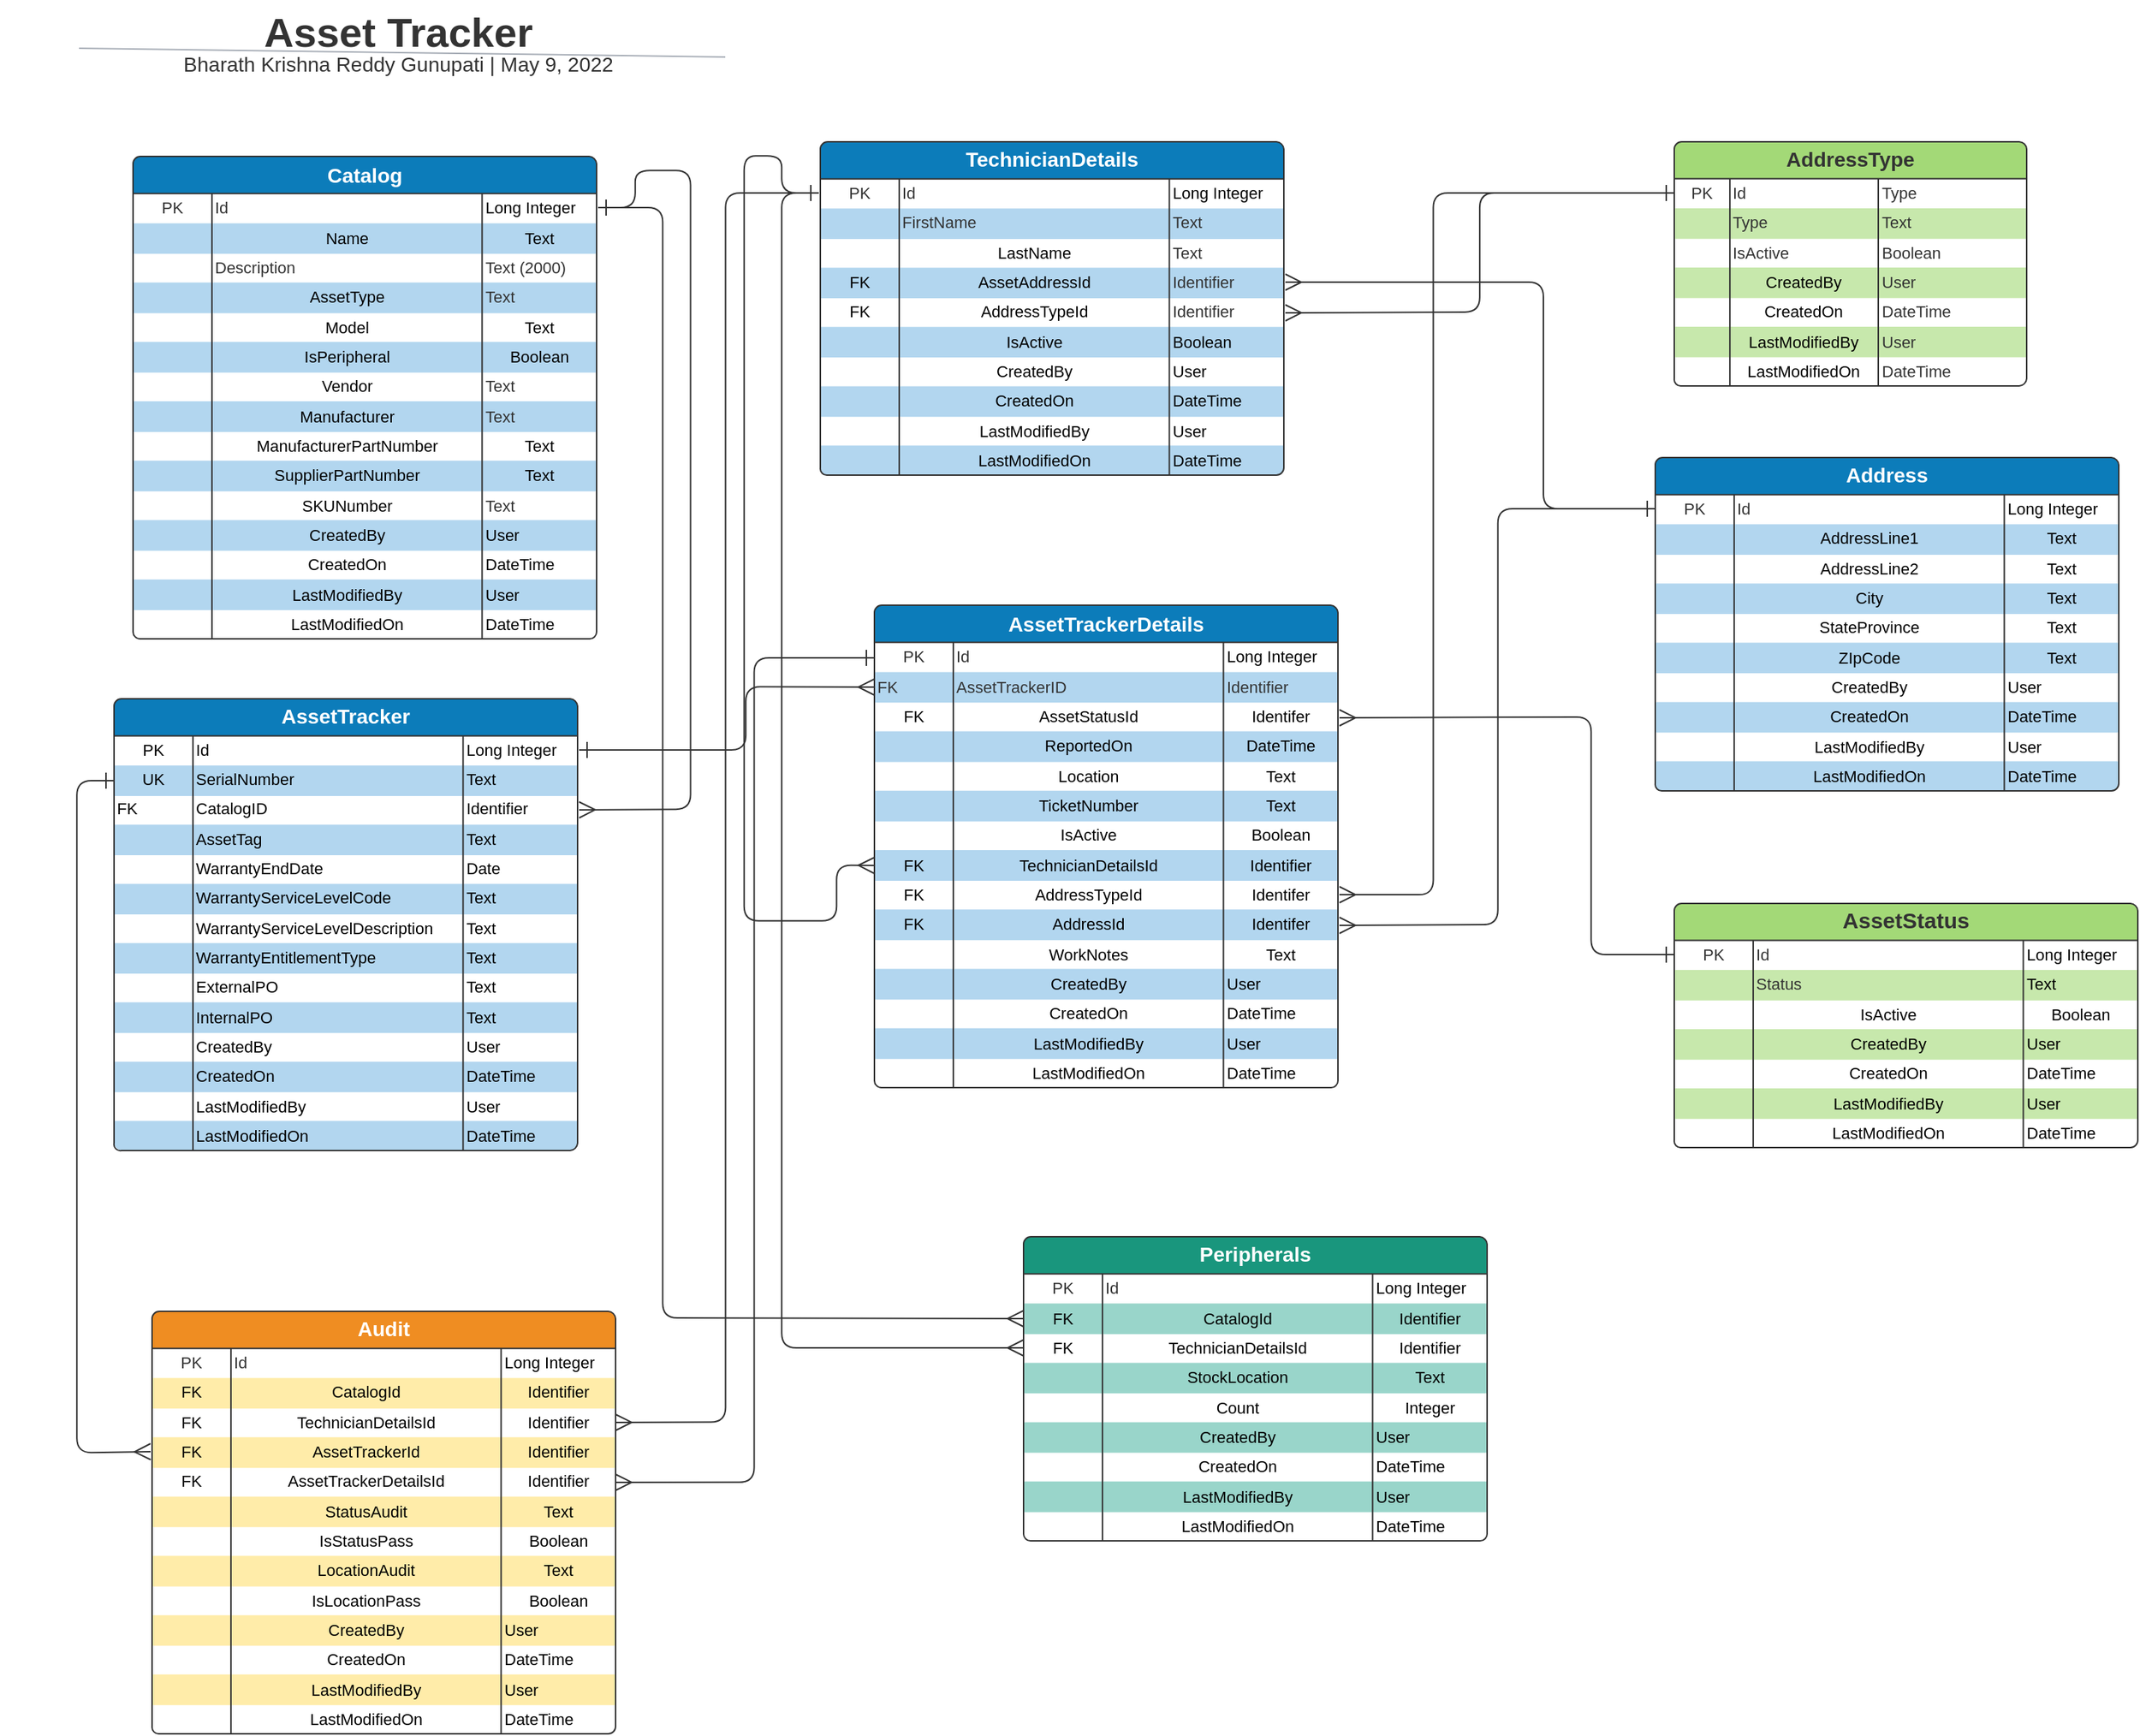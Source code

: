 <mxfile version="14.7.3" type="github" pages="2"><diagram name="Asset Tracker" id="Asset_Tracker"><mxGraphModel dx="1954" dy="1540" grid="1" gridSize="10" guides="1" tooltips="1" connect="1" arrows="1" fold="1" page="1" pageScale="1" pageWidth="850" pageHeight="1100" math="0" shadow="0"><root><mxCell id="0"/><mxCell id="1" parent="0"/><mxCell id="2" style="vsdxID=1;fillColor=none;gradientColor=none;strokeWidth=102;spacingTop=-3;spacingBottom=-3;spacingLeft=-3;spacingRight=-3;labelBackgroundColor=none;rounded=0;strokeColor=none;html=1;whiteSpace=wrap;" parent="1" vertex="1"><mxGeometry x="50" y="18" width="731" height="54" as="geometry"/></mxCell><mxCell id="3" style="vsdxID=2;fillColor=none;gradientColor=none;fillOpacity=0;strokeOpacity=0;spacingTop=-3;spacingBottom=-3;spacingLeft=-3;spacingRight=-3;labelBackgroundColor=none;rounded=1;strokeColor=none;html=1;whiteSpace=wrap;" parent="2" vertex="1"><mxGeometry width="541" height="40" as="geometry"/></mxCell><mxCell id="4" style="vsdxID=3;fillColor=#ffffff;gradientColor=none;fillOpacity=0;strokeOpacity=0;shape=stencil(vVTbdoMgEPwaHuUAaxN5TtMf6BdwIlFOqXiQNjZfX3S18ZL41rzhzLDDLKwEDk2pak0Ea4J3H/pi8lASeCVCmKrU3oS4InAkcDg7rwvvvqocv2sVlYL1iM5xD+/Ugil/ejdXjRijwPcvSODOT/fdObYDj9TPUEHQXQ+8oTaW6kxGLZWAcn/TpylCN006KzkYtIlqTZN4F1QwrppxVvlCJ9ErOVtVzKjmonU9gfn0dNZUkyRSUra7Y303CqeML6LAEH2sx9mD3jwni5Qz92xPU7F1NZlcXc0Y8WGD/iL+f6LVu4jelMFmomyRiNMM5o9t1aKnxdkcm7jo5xMn11iL4z3ll/McIfwXwPEX);spacingTop=-3;spacingBottom=-3;spacingLeft=-3;spacingRight=-3;labelBackgroundColor=none;rounded=1;html=1;whiteSpace=wrap;" parent="3" vertex="1"><mxGeometry width="541" height="40" as="geometry"/></mxCell><mxCell id="5" value="&lt;p style=&quot;align:center;margin-left:6;margin-right:6;margin-top:2px;margin-bottom:0px;text-indent:0;valign:middle;direction:ltr;&quot;&gt;&lt;font style=&quot;font-size:28px;font-family:Arial;color:#333333;direction:ltr;letter-spacing:0px;line-height:100%;opacity:1&quot;&gt;&lt;b&gt;Asset Tracker&lt;/b&gt;&lt;/font&gt;&lt;/p&gt;" style="text;vsdxID=2;fillColor=none;gradientColor=none;fillOpacity=0;strokeOpacity=0;spacingTop=-3;spacingBottom=-3;spacingLeft=-3;spacingRight=-3;labelBackgroundColor=none;rounded=1;strokeColor=none;html=1;whiteSpace=wrap;verticalAlign=middle;align=center;;html=1;" parent="3" vertex="1"><mxGeometry x="2.54" y="2.24" width="536.58" height="35.56" as="geometry"/></mxCell><mxCell id="6" style="vsdxID=4;fillColor=none;gradientColor=none;shape=stencil(XZBNEsIgDEZPk6VMAJmx61ov4AkYicKo0KH4e3opcVHdJS/vGxJA95O3I4HCqeR0pkdwxYPeglIhesqh1Ar0ALo/pkynnG7RcT/aaipshBxn5GwrtPmwD29iZgRuGHPumu7ze0+eosBv6MVghUKaRnbsX0Jc+BLxR+86YdZLvRZts9bwUcvZ/xUV8Q/o4QM=);strokeColor=#a9afb8;spacingTop=-3;spacingBottom=-3;spacingLeft=-3;spacingRight=-3;labelBackgroundColor=none;rounded=1;html=1;whiteSpace=wrap;" parent="2" vertex="1"><mxGeometry x="53" y="32" width="442" height="6" as="geometry"/></mxCell><mxCell id="7" style="vsdxID=5;fillColor=none;gradientColor=none;fillOpacity=0;strokeOpacity=0;spacingTop=-3;spacingBottom=-3;spacingLeft=-3;spacingRight=-3;labelBackgroundColor=none;rounded=1;strokeColor=none;html=1;whiteSpace=wrap;" parent="2" vertex="1"><mxGeometry y="30" width="541" height="23" as="geometry"/></mxCell><mxCell id="8" style="vsdxID=6;fillColor=#ffffff;gradientColor=none;fillOpacity=0;strokeOpacity=0;shape=stencil(vZTBcoMgFEW/hqUM8NSEdZr+QL+AqUSZUnGQNiZfX/TZRkyamS6aHbx74XLAJ4Fd36hOE8H64N2bPpoqNASeiBCmbbQ3IY4I7AnsDs7r2ruPtsJ5p6JTsKmiK1zDR7dgyr++mLPGGqPANwUKuPLdfY6Jw6yjdMKZ4LScCs/ojVuNId9eKgHt/uKHOfXiyZMt54AhU4PpM++CCsa1iWaVr3UWs7KDVXUi9Uetu0WZL09nTbsgkZKy8kb0TRROGV+hAIWEhLNf7uYxLFIm6ZstBfHHpynSp7m+oB/E/ye6+i5GRH4PaFukQFzSvEyA2PqG8ofR3O2aOJjaExvXWIvdvdTX7RxL+CuA/Rc=);spacingTop=-3;spacingBottom=-3;spacingLeft=-3;spacingRight=-3;labelBackgroundColor=none;rounded=1;html=1;whiteSpace=wrap;" parent="7" vertex="1"><mxGeometry width="541" height="23" as="geometry"/></mxCell><mxCell id="9" value="&lt;p style=&quot;align:center;margin-left:6;margin-right:6;margin-top:2px;margin-bottom:0px;text-indent:0;valign:middle;direction:ltr;&quot;&gt;&lt;font style=&quot;font-size:14px;font-family:Arial;color:#333333;direction:ltr;letter-spacing:0px;line-height:100%;opacity:1&quot;&gt;Bharath Krishna Reddy Gunupati  |  May 9, 2022&lt;/font&gt;&lt;/p&gt;" style="text;vsdxID=5;fillColor=none;gradientColor=none;fillOpacity=0;strokeOpacity=0;spacingTop=-3;spacingBottom=-3;spacingLeft=-3;spacingRight=-3;labelBackgroundColor=none;rounded=1;strokeColor=none;html=1;whiteSpace=wrap;verticalAlign=middle;align=center;;html=1;" parent="7" vertex="1"><mxGeometry x="2.54" y="2.03" width="536.58" height="19.05" as="geometry"/></mxCell><mxCell id="10" style="vsdxID=7;fillColor=none;gradientColor=none;strokeColor=none;spacingTop=-3;spacingBottom=-3;spacingLeft=-3;spacingRight=-3;labelBackgroundColor=none;rounded=1;html=1;whiteSpace=wrap;" parent="1" vertex="1"><mxGeometry x="127" y="495" width="317" height="309" as="geometry"/></mxCell><mxCell id="11" style="vsdxID=8;fillColor=#ffffff;gradientColor=none;shape=stencil(vZNBkoIwEEVPkyVUTAB1rXiBOUFKWkgZCRXiyMzpDTRqguKSXfi/0z+viyZ811aiAcJoa40+w00WtiJ8TxiTdQVGWnciPCd8d9IGSqOvdYHfjXCVjA4KFHhn1VczKszxR/4DamlMNyjjvYv+7fM6dClaf+P9OEsG4YC1rlEf0T3cdOxkXvUMlWdJFjQc23eR6GQbGW2FlboOPCVMCZFLik5KlIHV3gAaT175b1Oy9ji2mzj5kDzDsWZTjnUWctCZwSyAMs12aDz7SvMGkwYwb7N5JiwAM/khHtEzKCOox5IEKHOTWYDk+6a4w7CQuKpSKd+Zrq6TcO15fgc=);strokeColor=#333333;spacingTop=-3;spacingBottom=-3;spacingLeft=-3;spacingRight=-3;labelBackgroundColor=none;rounded=1;html=1;whiteSpace=wrap;" parent="10" vertex="1"><mxGeometry width="317" height="309" as="geometry"/></mxCell><mxCell id="12" style="vsdxID=9;fillColor=#b2d6ef;gradientColor=none;shape=stencil(UzV2Ls5ILEhVNTIoLinKz04tz0wpyVA1dlE1MsrMy0gtyiwBslSNXVWNndPyi1LTi/JL81Ig/IJEkEoQKze/DGRCBUSfAUiHkUElhGdoomduChZxgyjOyczDqdjIUM/UELdiQwOKlGM4hSR3AxkIH6dl5uQgy6CHDVAIEq7GrgA=);strokeColor=#333333;spacingTop=-3;spacingBottom=-3;spacingLeft=-3;spacingRight=-3;labelBackgroundColor=none;rounded=0;html=1;whiteSpace=wrap;" parent="10" vertex="1"><mxGeometry width="317" height="309" as="geometry"/></mxCell><mxCell id="13" style="vsdxID=10;fillColor=#b2d6ef;gradientColor=none;shape=stencil(UzV2Ls5ILEhVNTIoLinKz04tz0wpyVA1dlE1MsrMy0gtyiwBslSNXVWNndPyi1LTi/JL81Ig/IJEkEoQKze/DGRCBUSfAUiHkUElhGdkrmdhDhZxgyjOyczDqdjYRM/MGLdiQwOKlGM4hSR3AxkIH6dl5uQgy6CHDVAIEq7GrgA=);strokeColor=#333333;spacingTop=-3;spacingBottom=-3;spacingLeft=-3;spacingRight=-3;labelBackgroundColor=none;rounded=0;html=1;whiteSpace=wrap;" parent="10" vertex="1"><mxGeometry width="317" height="309" as="geometry"/></mxCell><mxCell id="14" style="vsdxID=11;fillColor=#b2d6ef;gradientColor=none;shape=stencil(UzV2Ls5ILEhVNTIoLinKz04tz0wpyVA1dlE1MsrMy0gtyiwBslSNXVWNndPyi1LTi/JL81Ig/IJEkEoQKze/DGRCBUSfAUiHkUElhGdioGdpARZxgyjOyczDrdhcz9wEt2JDA8qUozuFJHcDGQgfp2Xm5CDLoIcNUAgSrsauAA==);strokeColor=#333333;spacingTop=-3;spacingBottom=-3;spacingLeft=-3;spacingRight=-3;labelBackgroundColor=none;rounded=0;html=1;whiteSpace=wrap;" parent="10" vertex="1"><mxGeometry width="317" height="309" as="geometry"/></mxCell><mxCell id="15" style="vsdxID=12;fillColor=#b2d6ef;gradientColor=none;shape=stencil(UzV2Ls5ILEhVNTIoLinKz04tz0wpyVA1dlE1MsrMy0gtyiwBslSNXVWNndPyi1LTi/JL81Ig/IJEkEoQKze/DGRCBUSfAUiHkUElhGdqomcIFnCDqM3JzMOp1sxAz8IMt2JDA4qUo7uEFFcDGQjvpmXm5CDLoAcMUAgSqMauAA==);strokeColor=#333333;spacingTop=-3;spacingBottom=-3;spacingLeft=-3;spacingRight=-3;labelBackgroundColor=none;rounded=0;html=1;whiteSpace=wrap;" parent="10" vertex="1"><mxGeometry width="317" height="309" as="geometry"/></mxCell><mxCell id="16" style="vsdxID=13;fillColor=#b2d6ef;gradientColor=none;shape=stencil(UzV2Ls5ILEhVNTIoLinKz04tz0wpyVA1dlE1MsrMy0gtyiwBslSNXVWNndPyi1LTi/JL81Ig/IJEkEoQKze/DGRCBUSfAUiHkUElhGdmrmdkCBZxgyjOyczDqdjcWM/SHLdiQwOKlGM4hSR3AxkIH6dl5uQgy6CHDVAIEq7GrgA=);strokeColor=#333333;spacingTop=-3;spacingBottom=-3;spacingLeft=-3;spacingRight=-3;labelBackgroundColor=none;rounded=0;html=1;whiteSpace=wrap;" parent="10" vertex="1"><mxGeometry width="317" height="309" as="geometry"/></mxCell><mxCell id="17" style="vsdxID=14;fillColor=#b2d6ef;gradientColor=none;shape=stencil(UzV2Ls5ILEhVNTIoLinKz04tz0wpyVA1dlE1MsrMy0gtyiwBslSNXVWNndPyi1LTi/JL81Ig/IJEkEoQKze/DGRCBUSfAUiHkUElhGdhoGdsDBZxgyjOyczDrdhcz8ASt2JDA8qUozuFJHcDGQgfp2Xm5CDLoIcNUAgSrsauAA==);strokeColor=#333333;spacingTop=-3;spacingBottom=-3;spacingLeft=-3;spacingRight=-3;labelBackgroundColor=none;rounded=0;html=1;whiteSpace=wrap;" parent="10" vertex="1"><mxGeometry width="317" height="309" as="geometry"/></mxCell><mxCell id="18" style="vsdxID=15;fillColor=#b2d6ef;gradientColor=none;shape=stencil(vVJBEoIwDHxNjzClBQfPqB/wBR0J0LFSpq2Cvt5CGEYQDl68JZtNN9uE8MxWogHCqHVGX6GVuasIPxDGZF2Bkc5HhB8JzwptoDT6XueYN8IzGR0QyLEn6tmMCnM5yxcgloQ0RRj7bvrR63VYpVh6YrbnYRwPyAnJStbb5DTku0+yl+0HGslRmHLkm+eEjJNMlN3sxYiOCl0gOmkDo51wUtczdSVMCYHXCgolylnJtgDNF7xqxQ8fr2pveEmWVpJ4boVufc4fzHyJL9f40859MNwWXp1U6rOyvEIP4QXz4xs=);strokeColor=#333333;spacingTop=-3;spacingBottom=-3;spacingLeft=-3;spacingRight=-3;labelBackgroundColor=none;rounded=1;html=1;whiteSpace=wrap;" parent="10" vertex="1"><mxGeometry width="317" height="309" as="geometry"/></mxCell><mxCell id="19" style="vsdxID=16;fillColor=#0c7cba;gradientColor=none;shape=stencil(vVLLEoIwDPyaHmFKKw/PqD/gF3QkQMdKmVIF/XoLQQVGDl68JbvbbLcN4WlTihoIo401+gytzGxJ+I4wJqsSjLSuInxPeJprA4XR1yrDvhZOyeiAQIZngl7NqDCno3wAYqFPE4Tx3EXfer8OWYrUHbvEZ0N/QKmS1ao08KPNVOs8+9t0LzYcTc1Hj7PpWxLNBo7jO090svGMtsJKXc04JUwBnnPyciWKGdW0APUEDtZzbBN/88V5JUfMljniaJ6DrjzMH6IsvRf/98NXu2JYKFw1qdSUWa6eg3Bt+f4J);strokeColor=#333333;spacingTop=-3;spacingBottom=-3;spacingLeft=-3;spacingRight=-3;labelBackgroundColor=none;rounded=1;html=1;whiteSpace=wrap;" parent="10" vertex="1"><mxGeometry width="317" height="309" as="geometry"/></mxCell><mxCell id="20" style="vsdxID=17;fillColor=#ffffff;gradientColor=none;shape=stencil(vZNNkoIwEIVPkyVUSPjRteIF5gQpaSElEirEkZnTG2jUBMUlu+S9Tj++LprwXVeJFgijndHqDDdZmIrwPWFMNhVoaeyJ8Jzw3UlpKLW6NgXeW2ErGR0VKPBNNFQzKvTxR/4DajTkUZaggS8v6ndI7Ccfrb+pQ5jGo3DAWttqCOkfbrLBcv2qZ6g8S1Kv4dS+D0Qvu0ArI4xUjefVQpcQ2KTgVIvSs7obQOvIkftttWwcju0mjD8kL3BkbM6RpT4HXRjMCijzbIvG0680bzCJB/M2m2fCCjCzH+IRvYAygTossYeyNJkVSL5vij2MKzlecJtdb76+VsLV5/kd);strokeColor=#333333;spacingTop=-3;spacingBottom=-3;spacingLeft=-3;spacingRight=-3;labelBackgroundColor=none;rounded=1;html=1;whiteSpace=wrap;" parent="10" vertex="1"><mxGeometry width="317" height="309" as="geometry"/></mxCell><mxCell id="21" style="vsdxID=18;fillColor=#ffffff;gradientColor=none;shape=stencil(fY9LDsIwDERP423l2EKwL+UCnCAihkRAUqXhe3rSmEXFgp1n5ln2APeTt6MA4VRyOssjuOKBt0AUopccSp2AB+D+mLKccrpFp3q0lSRsjjjdMTNNaPNhH96iHnZs1isNdPOa7vPF5zfX6KVq01HTO0UvIS5Qg3/hOrSnmtA+y+y3QLW0PA8f);strokeColor=#333333;spacingTop=-3;spacingBottom=-3;spacingLeft=-3;spacingRight=-3;labelBackgroundColor=none;rounded=1;html=1;whiteSpace=wrap;" parent="10" vertex="1"><mxGeometry width="317" height="309" as="geometry"/></mxCell><mxCell id="22" style="vsdxID=19;fillColor=#ffffff;gradientColor=none;shape=stencil(fZBNEsIgDIVPky0TknHqvtYLeAJGUBgVOpT6d3opcdFx4S7vve8NCcD95M3ogHAqOV3cI9jigXdAFKJ3OZQ6AQ/A/Slld85pjlb0aCpJ2BxnpaMXmtDk4yG8nXioWHcbCaR5S/flxee30ykkiV/ibJXoveDXEP/iGnGN16Gt1oRctc5+z6iWfAEPHw==);strokeColor=#333333;spacingTop=-3;spacingBottom=-3;spacingLeft=-3;spacingRight=-3;labelBackgroundColor=none;rounded=1;html=1;whiteSpace=wrap;" parent="10" vertex="1"><mxGeometry width="317" height="309" as="geometry"/></mxCell><mxCell id="23" style="vsdxID=20;fillColor=#ffffff;gradientColor=none;shape=stencil(fZBLDsIwDERP422U2KrKvpQLcIKIGBIBSZWm/E5PGm8qFuw8M8/yB2iYvZ0YUM8lpys/gyseaA+IIXrOodQKaAQazinzJaclOtGTrSTq5rCTHrPSqG0+HcOHxdOKTN9JIJ339FgnviTvO0WSvsXYKWz6IPQtxH+00XpL16It1oTctM1+j6iWPIDGLw==);strokeColor=#333333;spacingTop=-3;spacingBottom=-3;spacingLeft=-3;spacingRight=-3;labelBackgroundColor=none;rounded=1;html=1;whiteSpace=wrap;" parent="10" vertex="1"><mxGeometry width="317" height="309" as="geometry"/></mxCell><mxCell id="24" style="vsdxID=21;fillColor=none;gradientColor=none;strokeColor=none;spacingTop=-3;spacingBottom=-3;spacingLeft=-3;spacingRight=-3;labelBackgroundColor=none;rounded=1;html=1;whiteSpace=wrap;" parent="10" vertex="1"><mxGeometry width="317" height="309" as="geometry"/></mxCell><mxCell id="25" value="&lt;p style=&quot;align:center;margin-left:0;margin-right:0;margin-top:0px;margin-bottom:0px;text-indent:0;valign:middle;direction:ltr;&quot;&gt;&lt;font style=&quot;font-size:14px;font-family:Arial;color:#ffffff;direction:ltr;letter-spacing:0px;line-height:100%;opacity:1&quot;&gt;&lt;b&gt;AssetTracker&lt;/b&gt;&lt;/font&gt;&lt;/p&gt;" style="text;vsdxID=21;fillColor=none;gradientColor=none;strokeColor=none;spacingTop=-3;spacingBottom=-3;spacingLeft=-3;spacingRight=-3;labelBackgroundColor=none;rounded=1;html=1;whiteSpace=wrap;verticalAlign=middle;align=center;;html=1;" parent="24" vertex="1"><mxGeometry x="6.35" y="-0.88" width="305.44" height="25.4" as="geometry"/></mxCell><mxCell id="26" style="vsdxID=22;fillColor=none;gradientColor=none;strokeColor=none;spacingTop=-3;spacingBottom=-3;spacingLeft=-3;spacingRight=-3;labelBackgroundColor=none;rounded=1;html=1;whiteSpace=wrap;" parent="10" vertex="1"><mxGeometry width="317" height="309" as="geometry"/></mxCell><mxCell id="27" value="&lt;p style=&quot;align:center;margin-left:0;margin-right:0;margin-top:0px;margin-bottom:0px;text-indent:0;valign:middle;direction:ltr;&quot;&gt;&lt;font style=&quot;font-size:11px;font-family:Arial;color:#000000;direction:ltr;letter-spacing:0px;line-height:100%;opacity:1&quot;&gt;PK&lt;/font&gt;&lt;/p&gt;" style="text;vsdxID=22;fillColor=none;gradientColor=none;strokeColor=none;spacingTop=-3;spacingBottom=-3;spacingLeft=-3;spacingRight=-3;labelBackgroundColor=none;rounded=1;html=1;whiteSpace=wrap;verticalAlign=middle;align=center;;html=1;" parent="26" vertex="1"><mxGeometry x="3.18" y="26.1" width="48.26" height="17.15" as="geometry"/></mxCell><mxCell id="28" style="vsdxID=23;fillColor=none;gradientColor=none;strokeColor=none;spacingTop=-3;spacingBottom=-3;spacingLeft=-3;spacingRight=-3;labelBackgroundColor=none;rounded=1;html=1;whiteSpace=wrap;" parent="10" vertex="1"><mxGeometry width="317" height="309" as="geometry"/></mxCell><mxCell id="29" value="&lt;p style=&quot;align:left;margin-left:0;margin-right:0;margin-top:0px;margin-bottom:0px;text-indent:0;valign:middle;direction:ltr;&quot;&gt;&lt;font style=&quot;font-size:11px;font-family:Arial;color:#000000;direction:ltr;letter-spacing:0px;line-height:100%;opacity:1&quot;&gt;Id&lt;/font&gt;&lt;/p&gt;" style="text;vsdxID=23;fillColor=none;gradientColor=none;strokeColor=none;spacingTop=-3;spacingBottom=-3;spacingLeft=-3;spacingRight=-3;labelBackgroundColor=none;rounded=1;html=1;whiteSpace=wrap;verticalAlign=middle;align=left;;html=1;" parent="28" vertex="1"><mxGeometry x="57.22" y="26.1" width="179.07" height="17.15" as="geometry"/></mxCell><mxCell id="30" style="vsdxID=24;fillColor=none;gradientColor=none;strokeColor=none;spacingTop=-3;spacingBottom=-3;spacingLeft=-3;spacingRight=-3;labelBackgroundColor=none;rounded=1;html=1;whiteSpace=wrap;" parent="10" vertex="1"><mxGeometry width="317" height="309" as="geometry"/></mxCell><mxCell id="31" value="&lt;p style=&quot;align:left;margin-left:0;margin-right:0;margin-top:0px;margin-bottom:0px;text-indent:0;valign:middle;direction:ltr;&quot;&gt;&lt;font style=&quot;font-size:11px;font-family:Arial;color:#000000;direction:ltr;letter-spacing:0px;line-height:100%;opacity:1&quot;&gt;Long Integer&lt;/font&gt;&lt;/p&gt;" style="text;vsdxID=24;fillColor=none;gradientColor=none;strokeColor=none;spacingTop=-3;spacingBottom=-3;spacingLeft=-3;spacingRight=-3;labelBackgroundColor=none;rounded=1;html=1;whiteSpace=wrap;verticalAlign=middle;align=left;;html=1;" parent="30" vertex="1"><mxGeometry x="242.24" y="26.1" width="72.39" height="17.15" as="geometry"/></mxCell><mxCell id="32" style="vsdxID=25;fillColor=none;gradientColor=none;strokeColor=none;spacingTop=-3;spacingBottom=-3;spacingLeft=-3;spacingRight=-3;labelBackgroundColor=none;rounded=1;html=1;whiteSpace=wrap;" parent="10" vertex="1"><mxGeometry width="317" height="309" as="geometry"/></mxCell><mxCell id="33" value="&lt;p style=&quot;align:center;margin-left:0;margin-right:0;margin-top:0px;margin-bottom:0px;text-indent:0;valign:middle;direction:ltr;&quot;&gt;&lt;font style=&quot;font-size:11px;font-family:Arial;color:#000000;direction:ltr;letter-spacing:0px;line-height:100%;opacity:1&quot;&gt;UK&lt;/font&gt;&lt;/p&gt;" style="text;vsdxID=25;fillColor=none;gradientColor=none;strokeColor=none;spacingTop=-3;spacingBottom=-3;spacingLeft=-3;spacingRight=-3;labelBackgroundColor=none;rounded=1;html=1;whiteSpace=wrap;verticalAlign=middle;align=center;;html=1;" parent="32" vertex="1"><mxGeometry x="3.18" y="46.42" width="48.26" height="17.15" as="geometry"/></mxCell><mxCell id="34" style="vsdxID=26;fillColor=none;gradientColor=none;strokeColor=none;spacingTop=-3;spacingBottom=-3;spacingLeft=-3;spacingRight=-3;labelBackgroundColor=none;rounded=1;html=1;whiteSpace=wrap;" parent="10" vertex="1"><mxGeometry width="317" height="309" as="geometry"/></mxCell><mxCell id="35" value="&lt;p style=&quot;align:left;margin-left:0;margin-right:0;margin-top:0px;margin-bottom:0px;text-indent:0;valign:middle;direction:ltr;&quot;&gt;&lt;font style=&quot;font-size:11px;font-family:Arial;color:#000000;direction:ltr;letter-spacing:0px;line-height:100%;opacity:1&quot;&gt;SerialNumber&lt;/font&gt;&lt;/p&gt;" style="text;vsdxID=26;fillColor=none;gradientColor=none;strokeColor=none;spacingTop=-3;spacingBottom=-3;spacingLeft=-3;spacingRight=-3;labelBackgroundColor=none;rounded=1;html=1;whiteSpace=wrap;verticalAlign=middle;align=left;;html=1;" parent="34" vertex="1"><mxGeometry x="57.22" y="46.42" width="179.07" height="17.15" as="geometry"/></mxCell><mxCell id="36" style="vsdxID=27;fillColor=none;gradientColor=none;strokeColor=none;spacingTop=-3;spacingBottom=-3;spacingLeft=-3;spacingRight=-3;labelBackgroundColor=none;rounded=1;html=1;whiteSpace=wrap;" parent="10" vertex="1"><mxGeometry width="317" height="309" as="geometry"/></mxCell><mxCell id="37" value="&lt;p style=&quot;align:left;margin-left:0;margin-right:0;margin-top:0px;margin-bottom:0px;text-indent:0;valign:middle;direction:ltr;&quot;&gt;&lt;font style=&quot;font-size:11px;font-family:Arial;color:#000000;direction:ltr;letter-spacing:0px;line-height:100%;opacity:1&quot;&gt;Text&lt;/font&gt;&lt;/p&gt;" style="text;vsdxID=27;fillColor=none;gradientColor=none;strokeColor=none;spacingTop=-3;spacingBottom=-3;spacingLeft=-3;spacingRight=-3;labelBackgroundColor=none;rounded=1;html=1;whiteSpace=wrap;verticalAlign=middle;align=left;;html=1;" parent="36" vertex="1"><mxGeometry x="242.24" y="46.42" width="72.39" height="17.15" as="geometry"/></mxCell><mxCell id="38" style="vsdxID=28;fillColor=none;gradientColor=none;strokeColor=none;spacingTop=-3;spacingBottom=-3;spacingLeft=-3;spacingRight=-3;labelBackgroundColor=none;rounded=1;html=1;whiteSpace=wrap;" parent="10" vertex="1"><mxGeometry width="317" height="309" as="geometry"/></mxCell><mxCell id="39" value="&lt;p style=&quot;align:left;margin-left:0;margin-right:0;margin-top:0px;margin-bottom:0px;text-indent:0;valign:middle;direction:ltr;&quot;&gt;&lt;font style=&quot;font-size:11px;font-family:Arial;color:#000000;direction:ltr;letter-spacing:0px;line-height:100%;opacity:1&quot;&gt;     FK&lt;/font&gt;&lt;/p&gt;" style="text;vsdxID=28;fillColor=none;gradientColor=none;strokeColor=none;spacingTop=-3;spacingBottom=-3;spacingLeft=-3;spacingRight=-3;labelBackgroundColor=none;rounded=1;html=1;whiteSpace=wrap;verticalAlign=middle;align=left;;html=1;" parent="38" vertex="1"><mxGeometry x="3.18" y="66.74" width="48.26" height="17.15" as="geometry"/></mxCell><mxCell id="40" style="vsdxID=29;fillColor=none;gradientColor=none;strokeColor=none;spacingTop=-3;spacingBottom=-3;spacingLeft=-3;spacingRight=-3;labelBackgroundColor=none;rounded=1;html=1;whiteSpace=wrap;" parent="10" vertex="1"><mxGeometry width="317" height="309" as="geometry"/></mxCell><mxCell id="41" value="&lt;p style=&quot;align:left;margin-left:0;margin-right:0;margin-top:0px;margin-bottom:0px;text-indent:0;valign:middle;direction:ltr;&quot;&gt;&lt;font style=&quot;font-size:11px;font-family:Arial;color:#000000;direction:ltr;letter-spacing:0px;line-height:100%;opacity:1&quot;&gt;CatalogID&lt;/font&gt;&lt;/p&gt;" style="text;vsdxID=29;fillColor=none;gradientColor=none;strokeColor=none;spacingTop=-3;spacingBottom=-3;spacingLeft=-3;spacingRight=-3;labelBackgroundColor=none;rounded=1;html=1;whiteSpace=wrap;verticalAlign=middle;align=left;;html=1;" parent="40" vertex="1"><mxGeometry x="57.22" y="66.74" width="179.07" height="17.15" as="geometry"/></mxCell><mxCell id="42" style="vsdxID=30;fillColor=none;gradientColor=none;strokeColor=none;spacingTop=-3;spacingBottom=-3;spacingLeft=-3;spacingRight=-3;labelBackgroundColor=none;rounded=1;html=1;whiteSpace=wrap;" parent="10" vertex="1"><mxGeometry width="317" height="309" as="geometry"/></mxCell><mxCell id="43" value="&lt;p style=&quot;align:left;margin-left:0;margin-right:0;margin-top:0px;margin-bottom:0px;text-indent:0;valign:middle;direction:ltr;&quot;&gt;&lt;font style=&quot;font-size:11px;font-family:Arial;color:#000000;direction:ltr;letter-spacing:0px;line-height:100%;opacity:1&quot;&gt;Identifier&lt;/font&gt;&lt;/p&gt;" style="text;vsdxID=30;fillColor=none;gradientColor=none;strokeColor=none;spacingTop=-3;spacingBottom=-3;spacingLeft=-3;spacingRight=-3;labelBackgroundColor=none;rounded=1;html=1;whiteSpace=wrap;verticalAlign=middle;align=left;;html=1;" parent="42" vertex="1"><mxGeometry x="242.24" y="66.74" width="72.39" height="17.15" as="geometry"/></mxCell><mxCell id="44" style="vsdxID=31;fillColor=none;gradientColor=none;strokeColor=none;spacingTop=-3;spacingBottom=-3;spacingLeft=-3;spacingRight=-3;labelBackgroundColor=none;rounded=1;html=1;whiteSpace=wrap;" parent="10" vertex="1"><mxGeometry width="317" height="309" as="geometry"/></mxCell><mxCell id="45" value="&lt;p style=&quot;align:left;margin-left:0;margin-right:0;margin-top:0px;margin-bottom:0px;text-indent:0;valign:middle;direction:ltr;&quot;&gt;&lt;font style=&quot;font-size:11px;font-family:Arial;color:#000000;direction:ltr;letter-spacing:0px;line-height:100%;opacity:1&quot;&gt;AssetTag&lt;/font&gt;&lt;/p&gt;" style="text;vsdxID=31;fillColor=none;gradientColor=none;strokeColor=none;spacingTop=-3;spacingBottom=-3;spacingLeft=-3;spacingRight=-3;labelBackgroundColor=none;rounded=1;html=1;whiteSpace=wrap;verticalAlign=middle;align=left;;html=1;" parent="44" vertex="1"><mxGeometry x="57.22" y="87.06" width="179.07" height="17.15" as="geometry"/></mxCell><mxCell id="46" style="vsdxID=32;fillColor=none;gradientColor=none;strokeColor=none;spacingTop=-3;spacingBottom=-3;spacingLeft=-3;spacingRight=-3;labelBackgroundColor=none;rounded=1;html=1;whiteSpace=wrap;" parent="10" vertex="1"><mxGeometry width="317" height="309" as="geometry"/></mxCell><mxCell id="47" value="&lt;p style=&quot;align:left;margin-left:0;margin-right:0;margin-top:0px;margin-bottom:0px;text-indent:0;valign:middle;direction:ltr;&quot;&gt;&lt;font style=&quot;font-size:11px;font-family:Arial;color:#000000;direction:ltr;letter-spacing:0px;line-height:100%;opacity:1&quot;&gt;Text&lt;/font&gt;&lt;/p&gt;" style="text;vsdxID=32;fillColor=none;gradientColor=none;strokeColor=none;spacingTop=-3;spacingBottom=-3;spacingLeft=-3;spacingRight=-3;labelBackgroundColor=none;rounded=1;html=1;whiteSpace=wrap;verticalAlign=middle;align=left;;html=1;" parent="46" vertex="1"><mxGeometry x="242.24" y="87.06" width="72.39" height="17.15" as="geometry"/></mxCell><mxCell id="48" style="vsdxID=33;fillColor=none;gradientColor=none;strokeColor=none;spacingTop=-3;spacingBottom=-3;spacingLeft=-3;spacingRight=-3;labelBackgroundColor=none;rounded=1;html=1;whiteSpace=wrap;" parent="10" vertex="1"><mxGeometry width="317" height="309" as="geometry"/></mxCell><mxCell id="49" value="&lt;p style=&quot;align:left;margin-left:0;margin-right:0;margin-top:0px;margin-bottom:0px;text-indent:0;valign:middle;direction:ltr;&quot;&gt;&lt;font style=&quot;font-size:11px;font-family:Arial;color:#000000;direction:ltr;letter-spacing:0px;line-height:100%;opacity:1&quot;&gt;WarrantyEndDate&lt;/font&gt;&lt;/p&gt;" style="text;vsdxID=33;fillColor=none;gradientColor=none;strokeColor=none;spacingTop=-3;spacingBottom=-3;spacingLeft=-3;spacingRight=-3;labelBackgroundColor=none;rounded=1;html=1;whiteSpace=wrap;verticalAlign=middle;align=left;;html=1;" parent="48" vertex="1"><mxGeometry x="57.22" y="107.38" width="179.07" height="17.15" as="geometry"/></mxCell><mxCell id="50" style="vsdxID=34;fillColor=none;gradientColor=none;strokeColor=none;spacingTop=-3;spacingBottom=-3;spacingLeft=-3;spacingRight=-3;labelBackgroundColor=none;rounded=1;html=1;whiteSpace=wrap;" parent="10" vertex="1"><mxGeometry width="317" height="309" as="geometry"/></mxCell><mxCell id="51" value="&lt;p style=&quot;align:left;margin-left:0;margin-right:0;margin-top:0px;margin-bottom:0px;text-indent:0;valign:middle;direction:ltr;&quot;&gt;&lt;font style=&quot;font-size:11px;font-family:Arial;color:#000000;direction:ltr;letter-spacing:0px;line-height:100%;opacity:1&quot;&gt;Date&lt;/font&gt;&lt;/p&gt;" style="text;vsdxID=34;fillColor=none;gradientColor=none;strokeColor=none;spacingTop=-3;spacingBottom=-3;spacingLeft=-3;spacingRight=-3;labelBackgroundColor=none;rounded=1;html=1;whiteSpace=wrap;verticalAlign=middle;align=left;;html=1;" parent="50" vertex="1"><mxGeometry x="242.24" y="107.38" width="72.39" height="17.15" as="geometry"/></mxCell><mxCell id="52" style="vsdxID=35;fillColor=none;gradientColor=none;strokeColor=none;spacingTop=-3;spacingBottom=-3;spacingLeft=-3;spacingRight=-3;labelBackgroundColor=none;rounded=1;html=1;whiteSpace=wrap;" parent="10" vertex="1"><mxGeometry width="317" height="309" as="geometry"/></mxCell><mxCell id="53" value="&lt;p style=&quot;align:left;margin-left:0;margin-right:0;margin-top:0px;margin-bottom:0px;text-indent:0;valign:middle;direction:ltr;&quot;&gt;&lt;font style=&quot;font-size:11px;font-family:Arial;color:#000000;direction:ltr;letter-spacing:0px;line-height:100%;opacity:1&quot;&gt;WarrantyServiceLevelCode&lt;/font&gt;&lt;/p&gt;" style="text;vsdxID=35;fillColor=none;gradientColor=none;strokeColor=none;spacingTop=-3;spacingBottom=-3;spacingLeft=-3;spacingRight=-3;labelBackgroundColor=none;rounded=1;html=1;whiteSpace=wrap;verticalAlign=middle;align=left;;html=1;" parent="52" vertex="1"><mxGeometry x="57.22" y="127.7" width="179.07" height="17.15" as="geometry"/></mxCell><mxCell id="54" style="vsdxID=36;fillColor=none;gradientColor=none;strokeColor=none;spacingTop=-3;spacingBottom=-3;spacingLeft=-3;spacingRight=-3;labelBackgroundColor=none;rounded=1;html=1;whiteSpace=wrap;" parent="10" vertex="1"><mxGeometry width="317" height="309" as="geometry"/></mxCell><mxCell id="55" value="&lt;p style=&quot;align:left;margin-left:0;margin-right:0;margin-top:0px;margin-bottom:0px;text-indent:0;valign:middle;direction:ltr;&quot;&gt;&lt;font style=&quot;font-size:11px;font-family:Arial;color:#000000;direction:ltr;letter-spacing:0px;line-height:100%;opacity:1&quot;&gt;Text&lt;/font&gt;&lt;/p&gt;" style="text;vsdxID=36;fillColor=none;gradientColor=none;strokeColor=none;spacingTop=-3;spacingBottom=-3;spacingLeft=-3;spacingRight=-3;labelBackgroundColor=none;rounded=1;html=1;whiteSpace=wrap;verticalAlign=middle;align=left;;html=1;" parent="54" vertex="1"><mxGeometry x="242.24" y="127.7" width="72.39" height="17.15" as="geometry"/></mxCell><mxCell id="56" style="vsdxID=37;fillColor=none;gradientColor=none;strokeColor=none;spacingTop=-3;spacingBottom=-3;spacingLeft=-3;spacingRight=-3;labelBackgroundColor=none;rounded=1;html=1;whiteSpace=wrap;" parent="10" vertex="1"><mxGeometry width="317" height="309" as="geometry"/></mxCell><mxCell id="57" value="&lt;p style=&quot;align:left;margin-left:0;margin-right:0;margin-top:0px;margin-bottom:0px;text-indent:0;valign:middle;direction:ltr;&quot;&gt;&lt;font style=&quot;font-size:11px;font-family:Arial;color:#000000;direction:ltr;letter-spacing:0px;line-height:100%;opacity:1&quot;&gt;WarrantyServiceLevelDescription&lt;/font&gt;&lt;/p&gt;" style="text;vsdxID=37;fillColor=none;gradientColor=none;strokeColor=none;spacingTop=-3;spacingBottom=-3;spacingLeft=-3;spacingRight=-3;labelBackgroundColor=none;rounded=1;html=1;whiteSpace=wrap;verticalAlign=middle;align=left;;html=1;" parent="56" vertex="1"><mxGeometry x="57.22" y="148.02" width="179.07" height="17.15" as="geometry"/></mxCell><mxCell id="58" style="vsdxID=38;fillColor=none;gradientColor=none;strokeColor=none;spacingTop=-3;spacingBottom=-3;spacingLeft=-3;spacingRight=-3;labelBackgroundColor=none;rounded=1;html=1;whiteSpace=wrap;" parent="10" vertex="1"><mxGeometry width="317" height="309" as="geometry"/></mxCell><mxCell id="59" value="&lt;p style=&quot;align:left;margin-left:0;margin-right:0;margin-top:0px;margin-bottom:0px;text-indent:0;valign:middle;direction:ltr;&quot;&gt;&lt;font style=&quot;font-size:11px;font-family:Arial;color:#000000;direction:ltr;letter-spacing:0px;line-height:100%;opacity:1&quot;&gt;Text&lt;/font&gt;&lt;/p&gt;" style="text;vsdxID=38;fillColor=none;gradientColor=none;strokeColor=none;spacingTop=-3;spacingBottom=-3;spacingLeft=-3;spacingRight=-3;labelBackgroundColor=none;rounded=1;html=1;whiteSpace=wrap;verticalAlign=middle;align=left;;html=1;" parent="58" vertex="1"><mxGeometry x="242.24" y="148.02" width="72.39" height="17.15" as="geometry"/></mxCell><mxCell id="60" style="vsdxID=39;fillColor=none;gradientColor=none;strokeColor=none;spacingTop=-3;spacingBottom=-3;spacingLeft=-3;spacingRight=-3;labelBackgroundColor=none;rounded=1;html=1;whiteSpace=wrap;" parent="10" vertex="1"><mxGeometry width="317" height="309" as="geometry"/></mxCell><mxCell id="61" value="&lt;p style=&quot;align:left;margin-left:0;margin-right:0;margin-top:0px;margin-bottom:0px;text-indent:0;valign:middle;direction:ltr;&quot;&gt;&lt;font style=&quot;font-size:11px;font-family:Arial;color:#000000;direction:ltr;letter-spacing:0px;line-height:100%;opacity:1&quot;&gt;WarrantyEntitlementType&lt;/font&gt;&lt;/p&gt;" style="text;vsdxID=39;fillColor=none;gradientColor=none;strokeColor=none;spacingTop=-3;spacingBottom=-3;spacingLeft=-3;spacingRight=-3;labelBackgroundColor=none;rounded=1;html=1;whiteSpace=wrap;verticalAlign=middle;align=left;;html=1;" parent="60" vertex="1"><mxGeometry x="57.22" y="168.34" width="179.07" height="17.15" as="geometry"/></mxCell><mxCell id="62" style="vsdxID=40;fillColor=none;gradientColor=none;strokeColor=none;spacingTop=-3;spacingBottom=-3;spacingLeft=-3;spacingRight=-3;labelBackgroundColor=none;rounded=1;html=1;whiteSpace=wrap;" parent="10" vertex="1"><mxGeometry width="317" height="309" as="geometry"/></mxCell><mxCell id="63" value="&lt;p style=&quot;align:left;margin-left:0;margin-right:0;margin-top:0px;margin-bottom:0px;text-indent:0;valign:middle;direction:ltr;&quot;&gt;&lt;font style=&quot;font-size:11px;font-family:Arial;color:#000000;direction:ltr;letter-spacing:0px;line-height:100%;opacity:1&quot;&gt;Text&lt;/font&gt;&lt;/p&gt;" style="text;vsdxID=40;fillColor=none;gradientColor=none;strokeColor=none;spacingTop=-3;spacingBottom=-3;spacingLeft=-3;spacingRight=-3;labelBackgroundColor=none;rounded=1;html=1;whiteSpace=wrap;verticalAlign=middle;align=left;;html=1;" parent="62" vertex="1"><mxGeometry x="242.24" y="168.34" width="72.39" height="17.15" as="geometry"/></mxCell><mxCell id="64" style="vsdxID=41;fillColor=none;gradientColor=none;strokeColor=none;spacingTop=-3;spacingBottom=-3;spacingLeft=-3;spacingRight=-3;labelBackgroundColor=none;rounded=1;html=1;whiteSpace=wrap;" parent="10" vertex="1"><mxGeometry width="317" height="309" as="geometry"/></mxCell><mxCell id="65" value="&lt;p style=&quot;align:left;margin-left:0;margin-right:0;margin-top:0px;margin-bottom:0px;text-indent:0;valign:middle;direction:ltr;&quot;&gt;&lt;font style=&quot;font-size:11px;font-family:Arial;color:#000000;direction:ltr;letter-spacing:0px;line-height:100%;opacity:1&quot;&gt;ExternalPO&lt;/font&gt;&lt;/p&gt;" style="text;vsdxID=41;fillColor=none;gradientColor=none;strokeColor=none;spacingTop=-3;spacingBottom=-3;spacingLeft=-3;spacingRight=-3;labelBackgroundColor=none;rounded=1;html=1;whiteSpace=wrap;verticalAlign=middle;align=left;;html=1;" parent="64" vertex="1"><mxGeometry x="57.22" y="188.66" width="179.07" height="17.15" as="geometry"/></mxCell><mxCell id="66" style="vsdxID=42;fillColor=none;gradientColor=none;strokeColor=none;spacingTop=-3;spacingBottom=-3;spacingLeft=-3;spacingRight=-3;labelBackgroundColor=none;rounded=1;html=1;whiteSpace=wrap;" parent="10" vertex="1"><mxGeometry width="317" height="309" as="geometry"/></mxCell><mxCell id="67" value="&lt;p style=&quot;align:left;margin-left:0;margin-right:0;margin-top:0px;margin-bottom:0px;text-indent:0;valign:middle;direction:ltr;&quot;&gt;&lt;font style=&quot;font-size:11px;font-family:Arial;color:#000000;direction:ltr;letter-spacing:0px;line-height:100%;opacity:1&quot;&gt;Text&lt;/font&gt;&lt;/p&gt;" style="text;vsdxID=42;fillColor=none;gradientColor=none;strokeColor=none;spacingTop=-3;spacingBottom=-3;spacingLeft=-3;spacingRight=-3;labelBackgroundColor=none;rounded=1;html=1;whiteSpace=wrap;verticalAlign=middle;align=left;;html=1;" parent="66" vertex="1"><mxGeometry x="242.24" y="188.66" width="72.39" height="17.15" as="geometry"/></mxCell><mxCell id="68" style="vsdxID=43;fillColor=none;gradientColor=none;strokeColor=none;spacingTop=-3;spacingBottom=-3;spacingLeft=-3;spacingRight=-3;labelBackgroundColor=none;rounded=1;html=1;whiteSpace=wrap;" parent="10" vertex="1"><mxGeometry width="317" height="309" as="geometry"/></mxCell><mxCell id="69" value="&lt;p style=&quot;align:left;margin-left:0;margin-right:0;margin-top:0px;margin-bottom:0px;text-indent:0;valign:middle;direction:ltr;&quot;&gt;&lt;font style=&quot;font-size:11px;font-family:Arial;color:#000000;direction:ltr;letter-spacing:0px;line-height:100%;opacity:1&quot;&gt;InternalPO&lt;/font&gt;&lt;/p&gt;" style="text;vsdxID=43;fillColor=none;gradientColor=none;strokeColor=none;spacingTop=-3;spacingBottom=-3;spacingLeft=-3;spacingRight=-3;labelBackgroundColor=none;rounded=1;html=1;whiteSpace=wrap;verticalAlign=middle;align=left;;html=1;" parent="68" vertex="1"><mxGeometry x="57.22" y="208.98" width="179.07" height="17.15" as="geometry"/></mxCell><mxCell id="70" style="vsdxID=44;fillColor=none;gradientColor=none;strokeColor=none;spacingTop=-3;spacingBottom=-3;spacingLeft=-3;spacingRight=-3;labelBackgroundColor=none;rounded=1;html=1;whiteSpace=wrap;" parent="10" vertex="1"><mxGeometry width="317" height="309" as="geometry"/></mxCell><mxCell id="71" value="&lt;p style=&quot;align:left;margin-left:0;margin-right:0;margin-top:0px;margin-bottom:0px;text-indent:0;valign:middle;direction:ltr;&quot;&gt;&lt;font style=&quot;font-size:11px;font-family:Arial;color:#000000;direction:ltr;letter-spacing:0px;line-height:100%;opacity:1&quot;&gt;Text&lt;/font&gt;&lt;/p&gt;" style="text;vsdxID=44;fillColor=none;gradientColor=none;strokeColor=none;spacingTop=-3;spacingBottom=-3;spacingLeft=-3;spacingRight=-3;labelBackgroundColor=none;rounded=1;html=1;whiteSpace=wrap;verticalAlign=middle;align=left;;html=1;" parent="70" vertex="1"><mxGeometry x="242.24" y="208.98" width="72.39" height="17.15" as="geometry"/></mxCell><mxCell id="72" style="vsdxID=45;fillColor=none;gradientColor=none;strokeColor=none;spacingTop=-3;spacingBottom=-3;spacingLeft=-3;spacingRight=-3;labelBackgroundColor=none;rounded=1;html=1;whiteSpace=wrap;" parent="10" vertex="1"><mxGeometry width="317" height="309" as="geometry"/></mxCell><mxCell id="73" value="&lt;p style=&quot;align:left;margin-left:0;margin-right:0;margin-top:0px;margin-bottom:0px;text-indent:0;valign:middle;direction:ltr;&quot;&gt;&lt;font style=&quot;font-size:11px;font-family:Arial;color:#000000;direction:ltr;letter-spacing:0px;line-height:100%;opacity:1&quot;&gt;CreatedBy&lt;/font&gt;&lt;/p&gt;" style="text;vsdxID=45;fillColor=none;gradientColor=none;strokeColor=none;spacingTop=-3;spacingBottom=-3;spacingLeft=-3;spacingRight=-3;labelBackgroundColor=none;rounded=1;html=1;whiteSpace=wrap;verticalAlign=middle;align=left;;html=1;" parent="72" vertex="1"><mxGeometry x="57.22" y="229.3" width="179.07" height="17.15" as="geometry"/></mxCell><mxCell id="74" style="vsdxID=46;fillColor=none;gradientColor=none;strokeColor=none;spacingTop=-3;spacingBottom=-3;spacingLeft=-3;spacingRight=-3;labelBackgroundColor=none;rounded=1;html=1;whiteSpace=wrap;" parent="10" vertex="1"><mxGeometry width="317" height="309" as="geometry"/></mxCell><mxCell id="75" value="&lt;p style=&quot;align:left;margin-left:0;margin-right:0;margin-top:0px;margin-bottom:0px;text-indent:0;valign:middle;direction:ltr;&quot;&gt;&lt;font style=&quot;font-size:11px;font-family:Arial;color:#000000;direction:ltr;letter-spacing:0px;line-height:100%;opacity:1&quot;&gt;User&lt;/font&gt;&lt;/p&gt;" style="text;vsdxID=46;fillColor=none;gradientColor=none;strokeColor=none;spacingTop=-3;spacingBottom=-3;spacingLeft=-3;spacingRight=-3;labelBackgroundColor=none;rounded=1;html=1;whiteSpace=wrap;verticalAlign=middle;align=left;;html=1;" parent="74" vertex="1"><mxGeometry x="242.24" y="229.3" width="72.39" height="17.15" as="geometry"/></mxCell><mxCell id="76" style="vsdxID=47;fillColor=none;gradientColor=none;strokeColor=none;spacingTop=-3;spacingBottom=-3;spacingLeft=-3;spacingRight=-3;labelBackgroundColor=none;rounded=1;html=1;whiteSpace=wrap;" parent="10" vertex="1"><mxGeometry width="317" height="309" as="geometry"/></mxCell><mxCell id="77" value="&lt;p style=&quot;align:left;margin-left:0;margin-right:0;margin-top:0px;margin-bottom:0px;text-indent:0;valign:middle;direction:ltr;&quot;&gt;&lt;font style=&quot;font-size:11px;font-family:Arial;color:#000000;direction:ltr;letter-spacing:0px;line-height:100%;opacity:1&quot;&gt;CreatedOn&lt;/font&gt;&lt;/p&gt;" style="text;vsdxID=47;fillColor=none;gradientColor=none;strokeColor=none;spacingTop=-3;spacingBottom=-3;spacingLeft=-3;spacingRight=-3;labelBackgroundColor=none;rounded=1;html=1;whiteSpace=wrap;verticalAlign=middle;align=left;;html=1;" parent="76" vertex="1"><mxGeometry x="57.22" y="249.62" width="179.07" height="17.15" as="geometry"/></mxCell><mxCell id="78" style="vsdxID=48;fillColor=none;gradientColor=none;strokeColor=none;spacingTop=-3;spacingBottom=-3;spacingLeft=-3;spacingRight=-3;labelBackgroundColor=none;rounded=1;html=1;whiteSpace=wrap;" parent="10" vertex="1"><mxGeometry width="317" height="309" as="geometry"/></mxCell><mxCell id="79" value="&lt;p style=&quot;align:left;margin-left:0;margin-right:0;margin-top:0px;margin-bottom:0px;text-indent:0;valign:middle;direction:ltr;&quot;&gt;&lt;font style=&quot;font-size:11px;font-family:Arial;color:#000000;direction:ltr;letter-spacing:0px;line-height:100%;opacity:1&quot;&gt;DateTime&lt;/font&gt;&lt;/p&gt;" style="text;vsdxID=48;fillColor=none;gradientColor=none;strokeColor=none;spacingTop=-3;spacingBottom=-3;spacingLeft=-3;spacingRight=-3;labelBackgroundColor=none;rounded=1;html=1;whiteSpace=wrap;verticalAlign=middle;align=left;;html=1;" parent="78" vertex="1"><mxGeometry x="242.24" y="249.62" width="72.39" height="17.15" as="geometry"/></mxCell><mxCell id="80" style="vsdxID=49;fillColor=none;gradientColor=none;strokeColor=none;spacingTop=-3;spacingBottom=-3;spacingLeft=-3;spacingRight=-3;labelBackgroundColor=none;rounded=1;html=1;whiteSpace=wrap;" parent="10" vertex="1"><mxGeometry width="317" height="309" as="geometry"/></mxCell><mxCell id="81" value="&lt;p style=&quot;align:left;margin-left:0;margin-right:0;margin-top:0px;margin-bottom:0px;text-indent:0;valign:middle;direction:ltr;&quot;&gt;&lt;font style=&quot;font-size:11px;font-family:Arial;color:#000000;direction:ltr;letter-spacing:0px;line-height:100%;opacity:1&quot;&gt;LastModifiedBy&lt;/font&gt;&lt;/p&gt;" style="text;vsdxID=49;fillColor=none;gradientColor=none;strokeColor=none;spacingTop=-3;spacingBottom=-3;spacingLeft=-3;spacingRight=-3;labelBackgroundColor=none;rounded=1;html=1;whiteSpace=wrap;verticalAlign=middle;align=left;;html=1;" parent="80" vertex="1"><mxGeometry x="57.22" y="269.94" width="179.07" height="17.15" as="geometry"/></mxCell><mxCell id="82" style="vsdxID=50;fillColor=none;gradientColor=none;strokeColor=none;spacingTop=-3;spacingBottom=-3;spacingLeft=-3;spacingRight=-3;labelBackgroundColor=none;rounded=1;html=1;whiteSpace=wrap;" parent="10" vertex="1"><mxGeometry width="317" height="309" as="geometry"/></mxCell><mxCell id="83" value="&lt;p style=&quot;align:left;margin-left:0;margin-right:0;margin-top:0px;margin-bottom:0px;text-indent:0;valign:middle;direction:ltr;&quot;&gt;&lt;font style=&quot;font-size:11px;font-family:Arial;color:#000000;direction:ltr;letter-spacing:0px;line-height:100%;opacity:1&quot;&gt;User&lt;/font&gt;&lt;/p&gt;" style="text;vsdxID=50;fillColor=none;gradientColor=none;strokeColor=none;spacingTop=-3;spacingBottom=-3;spacingLeft=-3;spacingRight=-3;labelBackgroundColor=none;rounded=1;html=1;whiteSpace=wrap;verticalAlign=middle;align=left;;html=1;" parent="82" vertex="1"><mxGeometry x="242.24" y="269.94" width="72.39" height="17.15" as="geometry"/></mxCell><mxCell id="84" style="vsdxID=51;fillColor=none;gradientColor=none;strokeColor=none;spacingTop=-3;spacingBottom=-3;spacingLeft=-3;spacingRight=-3;labelBackgroundColor=none;rounded=1;html=1;whiteSpace=wrap;" parent="10" vertex="1"><mxGeometry width="317" height="309" as="geometry"/></mxCell><mxCell id="85" value="&lt;p style=&quot;align:left;margin-left:0;margin-right:0;margin-top:0px;margin-bottom:0px;text-indent:0;valign:middle;direction:ltr;&quot;&gt;&lt;font style=&quot;font-size:11px;font-family:Arial;color:#000000;direction:ltr;letter-spacing:0px;line-height:100%;opacity:1&quot;&gt;LastModifiedOn&lt;/font&gt;&lt;/p&gt;" style="text;vsdxID=51;fillColor=none;gradientColor=none;strokeColor=none;spacingTop=-3;spacingBottom=-3;spacingLeft=-3;spacingRight=-3;labelBackgroundColor=none;rounded=1;html=1;whiteSpace=wrap;verticalAlign=middle;align=left;;html=1;" parent="84" vertex="1"><mxGeometry x="57.22" y="290.26" width="179.07" height="17.15" as="geometry"/></mxCell><mxCell id="86" style="vsdxID=52;fillColor=none;gradientColor=none;strokeColor=none;spacingTop=-3;spacingBottom=-3;spacingLeft=-3;spacingRight=-3;labelBackgroundColor=none;rounded=1;html=1;whiteSpace=wrap;" parent="10" vertex="1"><mxGeometry width="317" height="309" as="geometry"/></mxCell><mxCell id="87" value="&lt;p style=&quot;align:left;margin-left:0;margin-right:0;margin-top:0px;margin-bottom:0px;text-indent:0;valign:middle;direction:ltr;&quot;&gt;&lt;font style=&quot;font-size:11px;font-family:Arial;color:#000000;direction:ltr;letter-spacing:0px;line-height:100%;opacity:1&quot;&gt;DateTime&lt;/font&gt;&lt;/p&gt;" style="text;vsdxID=52;fillColor=none;gradientColor=none;strokeColor=none;spacingTop=-3;spacingBottom=-3;spacingLeft=-3;spacingRight=-3;labelBackgroundColor=none;rounded=1;html=1;whiteSpace=wrap;verticalAlign=middle;align=left;;html=1;" parent="86" vertex="1"><mxGeometry x="242.24" y="290.26" width="72.39" height="17.15" as="geometry"/></mxCell><mxCell id="88" style="vsdxID=53;fillColor=none;gradientColor=none;strokeColor=none;spacingTop=-3;spacingBottom=-3;spacingLeft=-3;spacingRight=-3;labelBackgroundColor=none;rounded=1;html=1;whiteSpace=wrap;" parent="1" vertex="1"><mxGeometry x="140" y="124" width="317" height="330" as="geometry"/></mxCell><mxCell id="89" style="vsdxID=54;fillColor=#ffffff;gradientColor=none;shape=stencil(vZNNkoMgEIVPw1ILQU1mnZ8L5ATU2Co1RCxkJmZOP2g7RkjM0h2+1/Tza23CD10tWiCMdtboL7jJwtaEHwljsqnBSOtOhJ8IP5TaQGX0d1PgcytcJaOjAgXeSYZqRoX5vMhfQC2L6R5lvHfVP0Nejy5F6z7dj7N0FM5Y6xoNEf3sTp3Mo56hMpfkXsOpfR+JXnaR0VZYqRvPU8JUELmkqFSi8qzuBtAu5GT5bko2C46PfZy+SF7h2LGQI898DroymA1QwuwBLX/7VUKY1Id5ms2csAFM8EP8R6+h8CeWnceyNpoNUN6vijuMG4m7KpVaOuHuOgn3np/+AA==);strokeColor=#333333;spacingTop=-3;spacingBottom=-3;spacingLeft=-3;spacingRight=-3;labelBackgroundColor=none;rounded=1;html=1;whiteSpace=wrap;" parent="88" vertex="1"><mxGeometry width="317" height="330" as="geometry"/></mxCell><mxCell id="90" style="vsdxID=55;fillColor=#b2d6ef;gradientColor=none;shape=stencil(UzV2Ls5ILEhVNTIoLinKz04tz0wpyVA1dlE1MsrMy0gtyiwBslSNXVWNndPyi1LTi/JL81Ig/IJEkEoQKze/DGRCBUSfAUiHkUElhGdorGdhChZxgyjOyczDqdjIQM/QErdiQwOKlGM4hSR3AxkIH6dl5uQgy6CHDVAIEq7GrgA=);strokeColor=#333333;spacingTop=-3;spacingBottom=-3;spacingLeft=-3;spacingRight=-3;labelBackgroundColor=none;rounded=0;html=1;whiteSpace=wrap;" parent="88" vertex="1"><mxGeometry width="317" height="330" as="geometry"/></mxCell><mxCell id="91" style="vsdxID=56;fillColor=#b2d6ef;gradientColor=none;shape=stencil(UzV2Ls5ILEhVNTIoLinKz04tz0wpyVA1dlE1MsrMy0gtyiwBslSNXVWNndPyi1LTi/JL81Ig/IJEkEoQKze/DGRCBUSfAUiHkUElhGdkpmdoChZxgyjOyczDqdjYSA+PWkMDSlRjOIQkVwMZCP+mZebkIMughwxQCBKqxq4A);strokeColor=#333333;spacingTop=-3;spacingBottom=-3;spacingLeft=-3;spacingRight=-3;labelBackgroundColor=none;rounded=0;html=1;whiteSpace=wrap;" parent="88" vertex="1"><mxGeometry width="317" height="330" as="geometry"/></mxCell><mxCell id="92" style="vsdxID=57;fillColor=#b2d6ef;gradientColor=none;shape=stencil(UzV2Ls5ILEhVNTIoLinKz04tz0wpyVA1dlE1MsrMy0gtyiwBslSNXVWNndPyi1LTi/JL81Ig/IJEkEoQKze/DGRCBUSfAUiHkUElhGdsoWdiBhZxgyjOyczDqdjERM/CELdiQwOKlGM4hSR3AxkIH6dl5uQgy6CHDVAIEq7GrgA=);strokeColor=#333333;spacingTop=-3;spacingBottom=-3;spacingLeft=-3;spacingRight=-3;labelBackgroundColor=none;rounded=0;html=1;whiteSpace=wrap;" parent="88" vertex="1"><mxGeometry width="317" height="330" as="geometry"/></mxCell><mxCell id="93" style="vsdxID=58;fillColor=#b2d6ef;gradientColor=none;shape=stencil(UzV2Ls5ILEhVNTIoLinKz04tz0wpyVA1dlE1MsrMy0gtyiwBslSNXVWNndPyi1LTi/JL81Ig/IJEkEoQKze/DGRCBUSfAUiHkUElhGdqoGduDhZxgyjOyczDrdhcz9AQt2JDA8qUozuFJHcDGQgfp2Xm5CDLoIcNUAgSrsauAA==);strokeColor=#333333;spacingTop=-3;spacingBottom=-3;spacingLeft=-3;spacingRight=-3;labelBackgroundColor=none;rounded=0;html=1;whiteSpace=wrap;" parent="88" vertex="1"><mxGeometry width="317" height="330" as="geometry"/></mxCell><mxCell id="94" style="vsdxID=59;fillColor=#b2d6ef;gradientColor=none;shape=stencil(UzV2Ls5ILEhVNTIoLinKz04tz0wpyVA1dlE1MsrMy0gtyiwBslSNXVWNndPyi1LTi/JL81Ig/IJEkEoQKze/DGRCBUSfAUiHkUElhGdmrGdgARZxgyjOyczDrdhSz8QIt2JDA8qUozuFJHcDGQgfp2Xm5CDLoIcNUAgSrsauAA==);strokeColor=#333333;spacingTop=-3;spacingBottom=-3;spacingLeft=-3;spacingRight=-3;labelBackgroundColor=none;rounded=0;html=1;whiteSpace=wrap;" parent="88" vertex="1"><mxGeometry width="317" height="330" as="geometry"/></mxCell><mxCell id="95" style="vsdxID=60;fillColor=#b2d6ef;gradientColor=none;shape=stencil(UzV2Ls5ILEhVNTIoLinKz04tz0wpyVA1dlE1MsrMy0gtyiwBslSNXVWNndPyi1LTi/JL81Ig/IJEkEoQKze/DGRCBUSfAUiHkUElhGduqmdsARZxgyjOyczDqdjCUM/cGLdiQwOKlGM4hSR3AxkIH6dl5uQgy6CHDVAIEq7GrgA=);strokeColor=#333333;spacingTop=-3;spacingBottom=-3;spacingLeft=-3;spacingRight=-3;labelBackgroundColor=none;rounded=0;html=1;whiteSpace=wrap;" parent="88" vertex="1"><mxGeometry width="317" height="330" as="geometry"/></mxCell><mxCell id="96" style="vsdxID=61;fillColor=#b2d6ef;gradientColor=none;shape=stencil(UzV2Ls5ILEhVNTIoLinKz04tz0wpyVA1dlE1MsrMy0gtyiwBslSNXVWNndPyi1LTi/JL81Ig/IJEkEoQKze/DGRCBUSfAUiHkUElhGdhrmdmCRZxgyjOyczDqdjSRM/ABLdiQwOKlGM4hSR3AxkIH6dl5uQgy6CHDVAIEq7GrgA=);strokeColor=#333333;spacingTop=-3;spacingBottom=-3;spacingLeft=-3;spacingRight=-3;labelBackgroundColor=none;rounded=0;html=1;whiteSpace=wrap;" parent="88" vertex="1"><mxGeometry width="317" height="330" as="geometry"/></mxCell><mxCell id="97" style="vsdxID=62;fillColor=#0c7cba;gradientColor=none;shape=stencil(vVLLDoIwEPyaHiGl5aFnxR/wCxpZoLFSUqqgX29hCQKRgxdvuzPTTqe7hB+aUtRAGG2s0VdoZWZLwo+EMVmVYKR1FeEp4YdcGyiMvlcZ9rVwSkYHBDI8E/RqRoW5nOULEIt8ukMYz930o/frkKVIPbFL/Hg/ACfUKlltagM/CudaZ9o/p5vY0dV89AyRSRIvLhyv7zzRycYz2gordbXglDAFeM7Jy5UoFlTTAtQzONjOsd/54RfnjRwJW+eIo2UOuvExf4iy9l4P8Jdhu2LYKdw2qdScWW+fg3BzefoG);strokeColor=#333333;spacingTop=-3;spacingBottom=-3;spacingLeft=-3;spacingRight=-3;labelBackgroundColor=none;rounded=1;html=1;whiteSpace=wrap;" parent="88" vertex="1"><mxGeometry width="317" height="330" as="geometry"/></mxCell><mxCell id="98" style="vsdxID=63;fillColor=#ffffff;gradientColor=none;shape=stencil(vZNNkoMgEIVPw1ILwZ9knZ8L5ATU2FEqRiwkiZnTD9qOERKzdAfvNf340CZ815aiAcJoa7S6wEPmpiR8TxiTdQlaGrsi/ED47qw0FFrd6hz3jbCVjA4K5Hgm6qsZFfrnJH8BNRryKEvQwJNXde8Tu9FH6zl2CJN4EI5Ya1v1Id3kbrBcv+oZKlNJ6jQc23eB6GQbaGWEkap2vEroAgKbFJwrUThW+wBoZnI0v1sl6xnHdhPGH5IXODLmc6SJy0EXHmYFFD+7R0u/fhUfJnZh3t5mSlgBxvsh/qOXUPgbS+awLD3NCijfR8UuhpkcNjjOc8+fXyvh7PPDHw==);strokeColor=#333333;spacingTop=-3;spacingBottom=-3;spacingLeft=-3;spacingRight=-3;labelBackgroundColor=none;rounded=1;html=1;whiteSpace=wrap;" parent="88" vertex="1"><mxGeometry width="317" height="330" as="geometry"/></mxCell><mxCell id="99" style="vsdxID=64;fillColor=#ffffff;gradientColor=none;shape=stencil(fY9BDsIwDARf42uVxKIV51I+wAsiYkgEJJUboPB60phDxYGbd3csewH7yduRwKgpc7rQM7jsAXdgTIieOOQyAQ6A/SkxnTndoxM92kIaVR1ysqMX2ijLx0N4k3iqQd1tJJDNW3osF+dvLtFLVNe022rshb2GuGK1+k+Xob5VhTRaZ78ViiX1cfgA);strokeColor=#333333;spacingTop=-3;spacingBottom=-3;spacingLeft=-3;spacingRight=-3;labelBackgroundColor=none;rounded=1;html=1;whiteSpace=wrap;" parent="88" vertex="1"><mxGeometry width="317" height="330" as="geometry"/></mxCell><mxCell id="100" style="vsdxID=65;fillColor=#ffffff;gradientColor=none;shape=stencil(fZBLDsIwDERP423kxIKIdSkX4AQRMSQCkiot39OTxiwqFuzsmTfyB6gbgxsYDI5TyWd+RD8FoC0YE1PgEqdaAfVA3TEXPpV8S176wVXSYFPYS0bPtEFXDvv4ZtFQkbYrMSR5zfd54vObsQqN2C9RrFpvmrAT/hLTX14jLvFatN1aI2ctvd87qiQ/oP4D);strokeColor=#333333;spacingTop=-3;spacingBottom=-3;spacingLeft=-3;spacingRight=-3;labelBackgroundColor=none;rounded=1;html=1;whiteSpace=wrap;" parent="88" vertex="1"><mxGeometry width="317" height="330" as="geometry"/></mxCell><mxCell id="101" style="vsdxID=66;fillColor=#ffffff;gradientColor=none;shape=stencil(fZBNEsIgDEZPk20nkKkd17VewBMwEoVRoUOpf6eXEhcdF+6S970MCUD95MzIoHHKKV744W12QDvQ2gfHyedSAQ1A/SkmPqc4Byv9aIqpsRK2MqMWW6NJx4N/szBsSHWtBDJ5i/flxafkXduQpK8vaDbbCvaiX334pyvEtV2Kullt5Kh19ntFQfIDNHwA);strokeColor=#333333;spacingTop=-3;spacingBottom=-3;spacingLeft=-3;spacingRight=-3;labelBackgroundColor=none;rounded=1;html=1;whiteSpace=wrap;" parent="88" vertex="1"><mxGeometry width="317" height="330" as="geometry"/></mxCell><mxCell id="102" style="vsdxID=67;fillColor=none;gradientColor=none;strokeColor=none;spacingTop=-3;spacingBottom=-3;spacingLeft=-3;spacingRight=-3;labelBackgroundColor=none;rounded=1;html=1;whiteSpace=wrap;" parent="88" vertex="1"><mxGeometry width="317" height="330" as="geometry"/></mxCell><mxCell id="103" value="&lt;p style=&quot;align:center;margin-left:0;margin-right:0;margin-top:0px;margin-bottom:0px;text-indent:0;valign:middle;direction:ltr;&quot;&gt;&lt;font style=&quot;font-size:14px;font-family:Arial;color:#ffffff;direction:ltr;letter-spacing:0px;line-height:100%;opacity:1&quot;&gt;&lt;b&gt;Catalog&lt;/b&gt;&lt;/font&gt;&lt;/p&gt;" style="text;vsdxID=67;fillColor=none;gradientColor=none;strokeColor=none;spacingTop=-3;spacingBottom=-3;spacingLeft=-3;spacingRight=-3;labelBackgroundColor=none;rounded=1;html=1;whiteSpace=wrap;verticalAlign=middle;align=center;;html=1;" parent="102" vertex="1"><mxGeometry x="6.35" y="-0.2" width="305.44" height="25.4" as="geometry"/></mxCell><mxCell id="104" style="vsdxID=68;fillColor=none;gradientColor=none;strokeColor=none;spacingTop=-3;spacingBottom=-3;spacingLeft=-3;spacingRight=-3;labelBackgroundColor=none;rounded=1;html=1;whiteSpace=wrap;" parent="88" vertex="1"><mxGeometry width="317" height="330" as="geometry"/></mxCell><mxCell id="105" value="&lt;p style=&quot;align:center;margin-left:0;margin-right:0;margin-top:0px;margin-bottom:0px;text-indent:0;valign:middle;direction:ltr;&quot;&gt;&lt;font style=&quot;font-size:11px;font-family:Arial;color:#333333;direction:ltr;letter-spacing:0px;line-height:100%;opacity:1&quot;&gt;PK&lt;/font&gt;&lt;/p&gt;" style="text;vsdxID=68;fillColor=none;gradientColor=none;strokeColor=none;spacingTop=-3;spacingBottom=-3;spacingLeft=-3;spacingRight=-3;labelBackgroundColor=none;rounded=1;html=1;whiteSpace=wrap;verticalAlign=middle;align=center;;html=1;" parent="104" vertex="1"><mxGeometry x="3.18" y="26.78" width="48.26" height="17.15" as="geometry"/></mxCell><mxCell id="106" style="vsdxID=69;fillColor=none;gradientColor=none;strokeColor=none;spacingTop=-3;spacingBottom=-3;spacingLeft=-3;spacingRight=-3;labelBackgroundColor=none;rounded=1;html=1;whiteSpace=wrap;" parent="88" vertex="1"><mxGeometry width="317" height="330" as="geometry"/></mxCell><mxCell id="107" value="&lt;p style=&quot;align:left;margin-left:0;margin-right:0;margin-top:0px;margin-bottom:0px;text-indent:0;valign:middle;direction:ltr;&quot;&gt;&lt;font style=&quot;font-size:11px;font-family:Arial;color:#333333;direction:ltr;letter-spacing:0px;line-height:100%;opacity:1&quot;&gt;Id&lt;/font&gt;&lt;/p&gt;" style="text;vsdxID=69;fillColor=none;gradientColor=none;strokeColor=none;spacingTop=-3;spacingBottom=-3;spacingLeft=-3;spacingRight=-3;labelBackgroundColor=none;rounded=1;html=1;whiteSpace=wrap;verticalAlign=middle;align=left;;html=1;" parent="106" vertex="1"><mxGeometry x="57.22" y="26.78" width="179.07" height="17.15" as="geometry"/></mxCell><mxCell id="108" style="vsdxID=70;fillColor=none;gradientColor=none;strokeColor=none;spacingTop=-3;spacingBottom=-3;spacingLeft=-3;spacingRight=-3;labelBackgroundColor=none;rounded=1;html=1;whiteSpace=wrap;" parent="88" vertex="1"><mxGeometry width="317" height="330" as="geometry"/></mxCell><mxCell id="109" value="&lt;p style=&quot;align:left;margin-left:0;margin-right:0;margin-top:0px;margin-bottom:0px;text-indent:0;valign:middle;direction:ltr;&quot;&gt;&lt;font style=&quot;font-size:11px;font-family:Arial;color:#000000;direction:ltr;letter-spacing:0px;line-height:100%;opacity:1&quot;&gt;Long Integer&lt;/font&gt;&lt;/p&gt;" style="text;vsdxID=70;fillColor=none;gradientColor=none;strokeColor=none;spacingTop=-3;spacingBottom=-3;spacingLeft=-3;spacingRight=-3;labelBackgroundColor=none;rounded=1;html=1;whiteSpace=wrap;verticalAlign=middle;align=left;;html=1;" parent="108" vertex="1"><mxGeometry x="242.24" y="26.78" width="72.39" height="17.15" as="geometry"/></mxCell><mxCell id="110" style="vsdxID=71;fillColor=none;gradientColor=none;strokeColor=none;spacingTop=-3;spacingBottom=-3;spacingLeft=-3;spacingRight=-3;labelBackgroundColor=none;rounded=1;html=1;whiteSpace=wrap;" parent="88" vertex="1"><mxGeometry width="317" height="330" as="geometry"/></mxCell><mxCell id="111" value="&lt;p style=&quot;align:center;margin-left:0;margin-right:0;margin-top:0px;margin-bottom:0px;text-indent:0;valign:middle;direction:ltr;&quot;&gt;&lt;font style=&quot;font-size:11px;font-family:Arial;color:#000000;direction:ltr;letter-spacing:0px;line-height:100%;opacity:1&quot;&gt;Name&lt;/font&gt;&lt;/p&gt;" style="text;vsdxID=71;fillColor=none;gradientColor=none;strokeColor=none;spacingTop=-3;spacingBottom=-3;spacingLeft=-3;spacingRight=-3;labelBackgroundColor=none;rounded=1;html=1;whiteSpace=wrap;verticalAlign=middle;align=center;;html=1;" parent="110" vertex="1"><mxGeometry x="57.22" y="47.1" width="179.07" height="17.15" as="geometry"/></mxCell><mxCell id="112" style="vsdxID=72;fillColor=none;gradientColor=none;strokeColor=none;spacingTop=-3;spacingBottom=-3;spacingLeft=-3;spacingRight=-3;labelBackgroundColor=none;rounded=1;html=1;whiteSpace=wrap;" parent="88" vertex="1"><mxGeometry width="317" height="330" as="geometry"/></mxCell><mxCell id="113" value="&lt;p style=&quot;align:center;margin-left:0;margin-right:0;margin-top:0px;margin-bottom:0px;text-indent:0;valign:middle;direction:ltr;&quot;&gt;&lt;font style=&quot;font-size:11px;font-family:Arial;color:#000000;direction:ltr;letter-spacing:0px;line-height:100%;opacity:1&quot;&gt;Text&lt;/font&gt;&lt;/p&gt;" style="text;vsdxID=72;fillColor=none;gradientColor=none;strokeColor=none;spacingTop=-3;spacingBottom=-3;spacingLeft=-3;spacingRight=-3;labelBackgroundColor=none;rounded=1;html=1;whiteSpace=wrap;verticalAlign=middle;align=center;;html=1;" parent="112" vertex="1"><mxGeometry x="242.24" y="47.1" width="72.39" height="17.15" as="geometry"/></mxCell><mxCell id="114" style="vsdxID=73;fillColor=none;gradientColor=none;strokeColor=none;spacingTop=-3;spacingBottom=-3;spacingLeft=-3;spacingRight=-3;labelBackgroundColor=none;rounded=1;html=1;whiteSpace=wrap;" parent="88" vertex="1"><mxGeometry width="317" height="330" as="geometry"/></mxCell><mxCell id="115" value="&lt;p style=&quot;align:left;margin-left:0;margin-right:0;margin-top:0px;margin-bottom:0px;text-indent:0;valign:middle;direction:ltr;&quot;&gt;&lt;font style=&quot;font-size:11px;font-family:Arial;color:#333333;direction:ltr;letter-spacing:0px;line-height:100%;opacity:1&quot;&gt;Description&lt;/font&gt;&lt;/p&gt;" style="text;vsdxID=73;fillColor=none;gradientColor=none;strokeColor=none;spacingTop=-3;spacingBottom=-3;spacingLeft=-3;spacingRight=-3;labelBackgroundColor=none;rounded=1;html=1;whiteSpace=wrap;verticalAlign=middle;align=left;;html=1;" parent="114" vertex="1"><mxGeometry x="57.22" y="67.42" width="179.07" height="17.15" as="geometry"/></mxCell><mxCell id="116" style="vsdxID=74;fillColor=none;gradientColor=none;strokeColor=none;spacingTop=-3;spacingBottom=-3;spacingLeft=-3;spacingRight=-3;labelBackgroundColor=none;rounded=1;html=1;whiteSpace=wrap;" parent="88" vertex="1"><mxGeometry width="317" height="330" as="geometry"/></mxCell><mxCell id="117" value="&lt;p style=&quot;align:left;margin-left:0;margin-right:0;margin-top:0px;margin-bottom:0px;text-indent:0;valign:middle;direction:ltr;&quot;&gt;&lt;font style=&quot;font-size:11px;font-family:Arial;color:#333333;direction:ltr;letter-spacing:0px;line-height:100%;opacity:1&quot;&gt;Text (2000)&lt;/font&gt;&lt;/p&gt;" style="text;vsdxID=74;fillColor=none;gradientColor=none;strokeColor=none;spacingTop=-3;spacingBottom=-3;spacingLeft=-3;spacingRight=-3;labelBackgroundColor=none;rounded=1;html=1;whiteSpace=wrap;verticalAlign=middle;align=left;;html=1;" parent="116" vertex="1"><mxGeometry x="242.24" y="67.42" width="72.39" height="17.15" as="geometry"/></mxCell><mxCell id="118" style="vsdxID=75;fillColor=none;gradientColor=none;strokeColor=none;spacingTop=-3;spacingBottom=-3;spacingLeft=-3;spacingRight=-3;labelBackgroundColor=none;rounded=1;html=1;whiteSpace=wrap;" parent="88" vertex="1"><mxGeometry width="317" height="330" as="geometry"/></mxCell><mxCell id="119" value="&lt;p style=&quot;align:center;margin-left:0;margin-right:0;margin-top:0px;margin-bottom:0px;text-indent:0;valign:middle;direction:ltr;&quot;&gt;&lt;font style=&quot;font-size:11px;font-family:Arial;color:#000000;direction:ltr;letter-spacing:0px;line-height:100%;opacity:1&quot;&gt;AssetType&lt;/font&gt;&lt;/p&gt;" style="text;vsdxID=75;fillColor=none;gradientColor=none;strokeColor=none;spacingTop=-3;spacingBottom=-3;spacingLeft=-3;spacingRight=-3;labelBackgroundColor=none;rounded=1;html=1;whiteSpace=wrap;verticalAlign=middle;align=center;;html=1;" parent="118" vertex="1"><mxGeometry x="57.22" y="87.74" width="179.07" height="17.15" as="geometry"/></mxCell><mxCell id="120" style="vsdxID=76;fillColor=none;gradientColor=none;strokeColor=none;spacingTop=-3;spacingBottom=-3;spacingLeft=-3;spacingRight=-3;labelBackgroundColor=none;rounded=1;html=1;whiteSpace=wrap;" parent="88" vertex="1"><mxGeometry width="317" height="330" as="geometry"/></mxCell><mxCell id="121" value="&lt;p style=&quot;align:left;margin-left:0;margin-right:0;margin-top:0px;margin-bottom:0px;text-indent:0;valign:middle;direction:ltr;&quot;&gt;&lt;font style=&quot;font-size:11px;font-family:Arial;color:#333333;direction:ltr;letter-spacing:0px;line-height:100%;opacity:1&quot;&gt;Text&lt;/font&gt;&lt;/p&gt;" style="text;vsdxID=76;fillColor=none;gradientColor=none;strokeColor=none;spacingTop=-3;spacingBottom=-3;spacingLeft=-3;spacingRight=-3;labelBackgroundColor=none;rounded=1;html=1;whiteSpace=wrap;verticalAlign=middle;align=left;;html=1;" parent="120" vertex="1"><mxGeometry x="242.24" y="87.74" width="72.39" height="17.15" as="geometry"/></mxCell><mxCell id="122" style="vsdxID=77;fillColor=none;gradientColor=none;strokeColor=none;spacingTop=-3;spacingBottom=-3;spacingLeft=-3;spacingRight=-3;labelBackgroundColor=none;rounded=1;html=1;whiteSpace=wrap;" parent="88" vertex="1"><mxGeometry width="317" height="330" as="geometry"/></mxCell><mxCell id="123" value="&lt;p style=&quot;align:center;margin-left:0;margin-right:0;margin-top:0px;margin-bottom:0px;text-indent:0;valign:middle;direction:ltr;&quot;&gt;&lt;font style=&quot;font-size:11px;font-family:Arial;color:#000000;direction:ltr;letter-spacing:0px;line-height:100%;opacity:1&quot;&gt;Model&lt;/font&gt;&lt;/p&gt;" style="text;vsdxID=77;fillColor=none;gradientColor=none;strokeColor=none;spacingTop=-3;spacingBottom=-3;spacingLeft=-3;spacingRight=-3;labelBackgroundColor=none;rounded=1;html=1;whiteSpace=wrap;verticalAlign=middle;align=center;;html=1;" parent="122" vertex="1"><mxGeometry x="57.22" y="108.06" width="179.07" height="17.15" as="geometry"/></mxCell><mxCell id="124" style="vsdxID=78;fillColor=none;gradientColor=none;strokeColor=none;spacingTop=-3;spacingBottom=-3;spacingLeft=-3;spacingRight=-3;labelBackgroundColor=none;rounded=1;html=1;whiteSpace=wrap;" parent="88" vertex="1"><mxGeometry width="317" height="330" as="geometry"/></mxCell><mxCell id="125" value="&lt;p style=&quot;align:center;margin-left:0;margin-right:0;margin-top:0px;margin-bottom:0px;text-indent:0;valign:middle;direction:ltr;&quot;&gt;&lt;font style=&quot;font-size:11px;font-family:Arial;color:#000000;direction:ltr;letter-spacing:0px;line-height:100%;opacity:1&quot;&gt;Text&lt;/font&gt;&lt;/p&gt;" style="text;vsdxID=78;fillColor=none;gradientColor=none;strokeColor=none;spacingTop=-3;spacingBottom=-3;spacingLeft=-3;spacingRight=-3;labelBackgroundColor=none;rounded=1;html=1;whiteSpace=wrap;verticalAlign=middle;align=center;;html=1;" parent="124" vertex="1"><mxGeometry x="242.24" y="108.06" width="72.39" height="17.15" as="geometry"/></mxCell><mxCell id="126" style="vsdxID=79;fillColor=none;gradientColor=none;strokeColor=none;spacingTop=-3;spacingBottom=-3;spacingLeft=-3;spacingRight=-3;labelBackgroundColor=none;rounded=1;html=1;whiteSpace=wrap;" parent="88" vertex="1"><mxGeometry width="317" height="330" as="geometry"/></mxCell><mxCell id="127" value="&lt;p style=&quot;align:center;margin-left:0;margin-right:0;margin-top:0px;margin-bottom:0px;text-indent:0;valign:middle;direction:ltr;&quot;&gt;&lt;font style=&quot;font-size:11px;font-family:Arial;color:#000000;direction:ltr;letter-spacing:0px;line-height:100%;opacity:1&quot;&gt;IsPeripheral&lt;/font&gt;&lt;/p&gt;" style="text;vsdxID=79;fillColor=none;gradientColor=none;strokeColor=none;spacingTop=-3;spacingBottom=-3;spacingLeft=-3;spacingRight=-3;labelBackgroundColor=none;rounded=1;html=1;whiteSpace=wrap;verticalAlign=middle;align=center;;html=1;" parent="126" vertex="1"><mxGeometry x="57.22" y="128.38" width="179.07" height="17.15" as="geometry"/></mxCell><mxCell id="128" style="vsdxID=80;fillColor=none;gradientColor=none;strokeColor=none;spacingTop=-3;spacingBottom=-3;spacingLeft=-3;spacingRight=-3;labelBackgroundColor=none;rounded=1;html=1;whiteSpace=wrap;" parent="88" vertex="1"><mxGeometry width="317" height="330" as="geometry"/></mxCell><mxCell id="129" value="&lt;p style=&quot;align:center;margin-left:0;margin-right:0;margin-top:0px;margin-bottom:0px;text-indent:0;valign:middle;direction:ltr;&quot;&gt;&lt;font style=&quot;font-size:11px;font-family:Arial;color:#000000;direction:ltr;letter-spacing:0px;line-height:100%;opacity:1&quot;&gt;Boolean&lt;/font&gt;&lt;/p&gt;" style="text;vsdxID=80;fillColor=none;gradientColor=none;strokeColor=none;spacingTop=-3;spacingBottom=-3;spacingLeft=-3;spacingRight=-3;labelBackgroundColor=none;rounded=1;html=1;whiteSpace=wrap;verticalAlign=middle;align=center;;html=1;" parent="128" vertex="1"><mxGeometry x="242.24" y="128.38" width="72.39" height="17.15" as="geometry"/></mxCell><mxCell id="130" style="vsdxID=81;fillColor=none;gradientColor=none;strokeColor=none;spacingTop=-3;spacingBottom=-3;spacingLeft=-3;spacingRight=-3;labelBackgroundColor=none;rounded=1;html=1;whiteSpace=wrap;" parent="88" vertex="1"><mxGeometry width="317" height="330" as="geometry"/></mxCell><mxCell id="131" value="&lt;p style=&quot;align:center;margin-left:0;margin-right:0;margin-top:0px;margin-bottom:0px;text-indent:0;valign:middle;direction:ltr;&quot;&gt;&lt;font style=&quot;font-size:11px;font-family:Arial;color:#000000;direction:ltr;letter-spacing:0px;line-height:100%;opacity:1&quot;&gt;Vendor&lt;/font&gt;&lt;/p&gt;" style="text;vsdxID=81;fillColor=none;gradientColor=none;strokeColor=none;spacingTop=-3;spacingBottom=-3;spacingLeft=-3;spacingRight=-3;labelBackgroundColor=none;rounded=1;html=1;whiteSpace=wrap;verticalAlign=middle;align=center;;html=1;" parent="130" vertex="1"><mxGeometry x="57.22" y="148.7" width="179.07" height="17.15" as="geometry"/></mxCell><mxCell id="132" style="vsdxID=82;fillColor=none;gradientColor=none;strokeColor=none;spacingTop=-3;spacingBottom=-3;spacingLeft=-3;spacingRight=-3;labelBackgroundColor=none;rounded=1;html=1;whiteSpace=wrap;" parent="88" vertex="1"><mxGeometry width="317" height="330" as="geometry"/></mxCell><mxCell id="133" value="&lt;p style=&quot;align:left;margin-left:0;margin-right:0;margin-top:0px;margin-bottom:0px;text-indent:0;valign:middle;direction:ltr;&quot;&gt;&lt;font style=&quot;font-size:11px;font-family:Arial;color:#333333;direction:ltr;letter-spacing:0px;line-height:100%;opacity:1&quot;&gt;Text&lt;/font&gt;&lt;/p&gt;" style="text;vsdxID=82;fillColor=none;gradientColor=none;strokeColor=none;spacingTop=-3;spacingBottom=-3;spacingLeft=-3;spacingRight=-3;labelBackgroundColor=none;rounded=1;html=1;whiteSpace=wrap;verticalAlign=middle;align=left;;html=1;" parent="132" vertex="1"><mxGeometry x="242.24" y="148.7" width="72.39" height="17.15" as="geometry"/></mxCell><mxCell id="134" style="vsdxID=83;fillColor=none;gradientColor=none;strokeColor=none;spacingTop=-3;spacingBottom=-3;spacingLeft=-3;spacingRight=-3;labelBackgroundColor=none;rounded=1;html=1;whiteSpace=wrap;" parent="88" vertex="1"><mxGeometry width="317" height="330" as="geometry"/></mxCell><mxCell id="135" value="&lt;p style=&quot;align:center;margin-left:0;margin-right:0;margin-top:0px;margin-bottom:0px;text-indent:0;valign:middle;direction:ltr;&quot;&gt;&lt;font style=&quot;font-size:11px;font-family:Arial;color:#000000;direction:ltr;letter-spacing:0px;line-height:100%;opacity:1&quot;&gt;Manufacturer&lt;/font&gt;&lt;/p&gt;" style="text;vsdxID=83;fillColor=none;gradientColor=none;strokeColor=none;spacingTop=-3;spacingBottom=-3;spacingLeft=-3;spacingRight=-3;labelBackgroundColor=none;rounded=1;html=1;whiteSpace=wrap;verticalAlign=middle;align=center;;html=1;" parent="134" vertex="1"><mxGeometry x="57.22" y="169.02" width="179.07" height="17.15" as="geometry"/></mxCell><mxCell id="136" style="vsdxID=84;fillColor=none;gradientColor=none;strokeColor=none;spacingTop=-3;spacingBottom=-3;spacingLeft=-3;spacingRight=-3;labelBackgroundColor=none;rounded=1;html=1;whiteSpace=wrap;" parent="88" vertex="1"><mxGeometry width="317" height="330" as="geometry"/></mxCell><mxCell id="137" value="&lt;p style=&quot;align:left;margin-left:0;margin-right:0;margin-top:0px;margin-bottom:0px;text-indent:0;valign:middle;direction:ltr;&quot;&gt;&lt;font style=&quot;font-size:11px;font-family:Arial;color:#333333;direction:ltr;letter-spacing:0px;line-height:100%;opacity:1&quot;&gt;Text&lt;/font&gt;&lt;/p&gt;" style="text;vsdxID=84;fillColor=none;gradientColor=none;strokeColor=none;spacingTop=-3;spacingBottom=-3;spacingLeft=-3;spacingRight=-3;labelBackgroundColor=none;rounded=1;html=1;whiteSpace=wrap;verticalAlign=middle;align=left;;html=1;" parent="136" vertex="1"><mxGeometry x="242.24" y="169.02" width="72.39" height="17.15" as="geometry"/></mxCell><mxCell id="138" style="vsdxID=85;fillColor=none;gradientColor=none;strokeColor=none;spacingTop=-3;spacingBottom=-3;spacingLeft=-3;spacingRight=-3;labelBackgroundColor=none;rounded=1;html=1;whiteSpace=wrap;" parent="88" vertex="1"><mxGeometry width="317" height="330" as="geometry"/></mxCell><mxCell id="139" value="&lt;p style=&quot;align:center;margin-left:0;margin-right:0;margin-top:0px;margin-bottom:0px;text-indent:0;valign:middle;direction:ltr;&quot;&gt;&lt;font style=&quot;font-size:11px;font-family:Arial;color:#000000;direction:ltr;letter-spacing:0px;line-height:100%;opacity:1&quot;&gt;ManufacturerPartNumber&lt;/font&gt;&lt;/p&gt;" style="text;vsdxID=85;fillColor=none;gradientColor=none;strokeColor=none;spacingTop=-3;spacingBottom=-3;spacingLeft=-3;spacingRight=-3;labelBackgroundColor=none;rounded=1;html=1;whiteSpace=wrap;verticalAlign=middle;align=center;;html=1;" parent="138" vertex="1"><mxGeometry x="57.22" y="189.34" width="179.07" height="17.15" as="geometry"/></mxCell><mxCell id="140" style="vsdxID=86;fillColor=none;gradientColor=none;strokeColor=none;spacingTop=-3;spacingBottom=-3;spacingLeft=-3;spacingRight=-3;labelBackgroundColor=none;rounded=1;html=1;whiteSpace=wrap;" parent="88" vertex="1"><mxGeometry width="317" height="330" as="geometry"/></mxCell><mxCell id="141" value="&lt;p style=&quot;align:center;margin-left:0;margin-right:0;margin-top:0px;margin-bottom:0px;text-indent:0;valign:middle;direction:ltr;&quot;&gt;&lt;font style=&quot;font-size:11px;font-family:Arial;color:#000000;direction:ltr;letter-spacing:0px;line-height:100%;opacity:1&quot;&gt;Text&lt;/font&gt;&lt;/p&gt;" style="text;vsdxID=86;fillColor=none;gradientColor=none;strokeColor=none;spacingTop=-3;spacingBottom=-3;spacingLeft=-3;spacingRight=-3;labelBackgroundColor=none;rounded=1;html=1;whiteSpace=wrap;verticalAlign=middle;align=center;;html=1;" parent="140" vertex="1"><mxGeometry x="242.24" y="189.34" width="72.39" height="17.15" as="geometry"/></mxCell><mxCell id="142" style="vsdxID=87;fillColor=none;gradientColor=none;strokeColor=none;spacingTop=-3;spacingBottom=-3;spacingLeft=-3;spacingRight=-3;labelBackgroundColor=none;rounded=1;html=1;whiteSpace=wrap;" parent="88" vertex="1"><mxGeometry width="317" height="330" as="geometry"/></mxCell><mxCell id="143" value="&lt;p style=&quot;align:center;margin-left:0;margin-right:0;margin-top:0px;margin-bottom:0px;text-indent:0;valign:middle;direction:ltr;&quot;&gt;&lt;font style=&quot;font-size:11px;font-family:Arial;color:#000000;direction:ltr;letter-spacing:0px;line-height:100%;opacity:1&quot;&gt;SupplierPartNumber&lt;/font&gt;&lt;/p&gt;" style="text;vsdxID=87;fillColor=none;gradientColor=none;strokeColor=none;spacingTop=-3;spacingBottom=-3;spacingLeft=-3;spacingRight=-3;labelBackgroundColor=none;rounded=1;html=1;whiteSpace=wrap;verticalAlign=middle;align=center;;html=1;" parent="142" vertex="1"><mxGeometry x="57.22" y="209.66" width="179.07" height="17.15" as="geometry"/></mxCell><mxCell id="144" style="vsdxID=88;fillColor=none;gradientColor=none;strokeColor=none;spacingTop=-3;spacingBottom=-3;spacingLeft=-3;spacingRight=-3;labelBackgroundColor=none;rounded=1;html=1;whiteSpace=wrap;" parent="88" vertex="1"><mxGeometry width="317" height="330" as="geometry"/></mxCell><mxCell id="145" value="&lt;p style=&quot;align:center;margin-left:0;margin-right:0;margin-top:0px;margin-bottom:0px;text-indent:0;valign:middle;direction:ltr;&quot;&gt;&lt;font style=&quot;font-size:11px;font-family:Arial;color:#000000;direction:ltr;letter-spacing:0px;line-height:100%;opacity:1&quot;&gt;Text&lt;/font&gt;&lt;/p&gt;" style="text;vsdxID=88;fillColor=none;gradientColor=none;strokeColor=none;spacingTop=-3;spacingBottom=-3;spacingLeft=-3;spacingRight=-3;labelBackgroundColor=none;rounded=1;html=1;whiteSpace=wrap;verticalAlign=middle;align=center;;html=1;" parent="144" vertex="1"><mxGeometry x="242.24" y="209.66" width="72.39" height="17.15" as="geometry"/></mxCell><mxCell id="146" style="vsdxID=89;fillColor=none;gradientColor=none;strokeColor=none;spacingTop=-3;spacingBottom=-3;spacingLeft=-3;spacingRight=-3;labelBackgroundColor=none;rounded=1;html=1;whiteSpace=wrap;" parent="88" vertex="1"><mxGeometry width="317" height="330" as="geometry"/></mxCell><mxCell id="147" value="&lt;p style=&quot;align:center;margin-left:0;margin-right:0;margin-top:0px;margin-bottom:0px;text-indent:0;valign:middle;direction:ltr;&quot;&gt;&lt;font style=&quot;font-size:11px;font-family:Arial;color:#000000;direction:ltr;letter-spacing:0px;line-height:100%;opacity:1&quot;&gt;SKUNumber&lt;/font&gt;&lt;/p&gt;" style="text;vsdxID=89;fillColor=none;gradientColor=none;strokeColor=none;spacingTop=-3;spacingBottom=-3;spacingLeft=-3;spacingRight=-3;labelBackgroundColor=none;rounded=1;html=1;whiteSpace=wrap;verticalAlign=middle;align=center;;html=1;" parent="146" vertex="1"><mxGeometry x="57.22" y="229.98" width="179.07" height="17.15" as="geometry"/></mxCell><mxCell id="148" style="vsdxID=90;fillColor=none;gradientColor=none;strokeColor=none;spacingTop=-3;spacingBottom=-3;spacingLeft=-3;spacingRight=-3;labelBackgroundColor=none;rounded=1;html=1;whiteSpace=wrap;" parent="88" vertex="1"><mxGeometry width="317" height="330" as="geometry"/></mxCell><mxCell id="149" value="&lt;p style=&quot;align:left;margin-left:0;margin-right:0;margin-top:0px;margin-bottom:0px;text-indent:0;valign:middle;direction:ltr;&quot;&gt;&lt;font style=&quot;font-size:11px;font-family:Arial;color:#333333;direction:ltr;letter-spacing:0px;line-height:100%;opacity:1&quot;&gt;Text&lt;/font&gt;&lt;/p&gt;" style="text;vsdxID=90;fillColor=none;gradientColor=none;strokeColor=none;spacingTop=-3;spacingBottom=-3;spacingLeft=-3;spacingRight=-3;labelBackgroundColor=none;rounded=1;html=1;whiteSpace=wrap;verticalAlign=middle;align=left;;html=1;" parent="148" vertex="1"><mxGeometry x="242.24" y="229.98" width="72.39" height="17.15" as="geometry"/></mxCell><mxCell id="150" style="vsdxID=91;fillColor=none;gradientColor=none;strokeColor=none;spacingTop=-3;spacingBottom=-3;spacingLeft=-3;spacingRight=-3;labelBackgroundColor=none;rounded=1;html=1;whiteSpace=wrap;" parent="88" vertex="1"><mxGeometry width="317" height="330" as="geometry"/></mxCell><mxCell id="151" value="&lt;p style=&quot;align:center;margin-left:0;margin-right:0;margin-top:0px;margin-bottom:0px;text-indent:0;valign:middle;direction:ltr;&quot;&gt;&lt;font style=&quot;font-size:11px;font-family:Arial;color:#000000;direction:ltr;letter-spacing:0px;line-height:100%;opacity:1&quot;&gt;CreatedBy&lt;/font&gt;&lt;/p&gt;" style="text;vsdxID=91;fillColor=none;gradientColor=none;strokeColor=none;spacingTop=-3;spacingBottom=-3;spacingLeft=-3;spacingRight=-3;labelBackgroundColor=none;rounded=1;html=1;whiteSpace=wrap;verticalAlign=middle;align=center;;html=1;" parent="150" vertex="1"><mxGeometry x="57.22" y="250.3" width="179.07" height="17.15" as="geometry"/></mxCell><mxCell id="152" style="vsdxID=92;fillColor=none;gradientColor=none;strokeColor=none;spacingTop=-3;spacingBottom=-3;spacingLeft=-3;spacingRight=-3;labelBackgroundColor=none;rounded=1;html=1;whiteSpace=wrap;" parent="88" vertex="1"><mxGeometry width="317" height="330" as="geometry"/></mxCell><mxCell id="153" value="&lt;p style=&quot;align:left;margin-left:0;margin-right:0;margin-top:0px;margin-bottom:0px;text-indent:0;valign:middle;direction:ltr;&quot;&gt;&lt;font style=&quot;font-size:11px;font-family:Arial;color:#000000;direction:ltr;letter-spacing:0px;line-height:100%;opacity:1&quot;&gt;User&lt;/font&gt;&lt;/p&gt;" style="text;vsdxID=92;fillColor=none;gradientColor=none;strokeColor=none;spacingTop=-3;spacingBottom=-3;spacingLeft=-3;spacingRight=-3;labelBackgroundColor=none;rounded=1;html=1;whiteSpace=wrap;verticalAlign=middle;align=left;;html=1;" parent="152" vertex="1"><mxGeometry x="242.24" y="250.3" width="72.39" height="17.15" as="geometry"/></mxCell><mxCell id="154" style="vsdxID=93;fillColor=none;gradientColor=none;strokeColor=none;spacingTop=-3;spacingBottom=-3;spacingLeft=-3;spacingRight=-3;labelBackgroundColor=none;rounded=1;html=1;whiteSpace=wrap;" parent="88" vertex="1"><mxGeometry width="317" height="330" as="geometry"/></mxCell><mxCell id="155" value="&lt;p style=&quot;align:center;margin-left:0;margin-right:0;margin-top:0px;margin-bottom:0px;text-indent:0;valign:middle;direction:ltr;&quot;&gt;&lt;font style=&quot;font-size:11px;font-family:Arial;color:#000000;direction:ltr;letter-spacing:0px;line-height:100%;opacity:1&quot;&gt;CreatedOn&lt;/font&gt;&lt;/p&gt;" style="text;vsdxID=93;fillColor=none;gradientColor=none;strokeColor=none;spacingTop=-3;spacingBottom=-3;spacingLeft=-3;spacingRight=-3;labelBackgroundColor=none;rounded=1;html=1;whiteSpace=wrap;verticalAlign=middle;align=center;;html=1;" parent="154" vertex="1"><mxGeometry x="57.22" y="270.62" width="179.07" height="17.15" as="geometry"/></mxCell><mxCell id="156" style="vsdxID=94;fillColor=none;gradientColor=none;strokeColor=none;spacingTop=-3;spacingBottom=-3;spacingLeft=-3;spacingRight=-3;labelBackgroundColor=none;rounded=1;html=1;whiteSpace=wrap;" parent="88" vertex="1"><mxGeometry width="317" height="330" as="geometry"/></mxCell><mxCell id="157" value="&lt;p style=&quot;align:left;margin-left:0;margin-right:0;margin-top:0px;margin-bottom:0px;text-indent:0;valign:middle;direction:ltr;&quot;&gt;&lt;font style=&quot;font-size:11px;font-family:Arial;color:#000000;direction:ltr;letter-spacing:0px;line-height:100%;opacity:1&quot;&gt;DateTime&lt;/font&gt;&lt;/p&gt;" style="text;vsdxID=94;fillColor=none;gradientColor=none;strokeColor=none;spacingTop=-3;spacingBottom=-3;spacingLeft=-3;spacingRight=-3;labelBackgroundColor=none;rounded=1;html=1;whiteSpace=wrap;verticalAlign=middle;align=left;;html=1;" parent="156" vertex="1"><mxGeometry x="242.24" y="270.62" width="72.39" height="17.15" as="geometry"/></mxCell><mxCell id="158" style="vsdxID=95;fillColor=none;gradientColor=none;strokeColor=none;spacingTop=-3;spacingBottom=-3;spacingLeft=-3;spacingRight=-3;labelBackgroundColor=none;rounded=1;html=1;whiteSpace=wrap;" parent="88" vertex="1"><mxGeometry width="317" height="330" as="geometry"/></mxCell><mxCell id="159" value="&lt;p style=&quot;align:center;margin-left:0;margin-right:0;margin-top:0px;margin-bottom:0px;text-indent:0;valign:middle;direction:ltr;&quot;&gt;&lt;font style=&quot;font-size:11px;font-family:Arial;color:#000000;direction:ltr;letter-spacing:0px;line-height:100%;opacity:1&quot;&gt;LastModifiedBy&lt;/font&gt;&lt;/p&gt;" style="text;vsdxID=95;fillColor=none;gradientColor=none;strokeColor=none;spacingTop=-3;spacingBottom=-3;spacingLeft=-3;spacingRight=-3;labelBackgroundColor=none;rounded=1;html=1;whiteSpace=wrap;verticalAlign=middle;align=center;;html=1;" parent="158" vertex="1"><mxGeometry x="57.22" y="290.94" width="179.07" height="17.15" as="geometry"/></mxCell><mxCell id="160" style="vsdxID=96;fillColor=none;gradientColor=none;strokeColor=none;spacingTop=-3;spacingBottom=-3;spacingLeft=-3;spacingRight=-3;labelBackgroundColor=none;rounded=1;html=1;whiteSpace=wrap;" parent="88" vertex="1"><mxGeometry width="317" height="330" as="geometry"/></mxCell><mxCell id="161" value="&lt;p style=&quot;align:left;margin-left:0;margin-right:0;margin-top:0px;margin-bottom:0px;text-indent:0;valign:middle;direction:ltr;&quot;&gt;&lt;font style=&quot;font-size:11px;font-family:Arial;color:#000000;direction:ltr;letter-spacing:0px;line-height:100%;opacity:1&quot;&gt;User&lt;/font&gt;&lt;/p&gt;" style="text;vsdxID=96;fillColor=none;gradientColor=none;strokeColor=none;spacingTop=-3;spacingBottom=-3;spacingLeft=-3;spacingRight=-3;labelBackgroundColor=none;rounded=1;html=1;whiteSpace=wrap;verticalAlign=middle;align=left;;html=1;" parent="160" vertex="1"><mxGeometry x="242.24" y="290.94" width="72.39" height="17.15" as="geometry"/></mxCell><mxCell id="162" style="vsdxID=97;fillColor=none;gradientColor=none;strokeColor=none;spacingTop=-3;spacingBottom=-3;spacingLeft=-3;spacingRight=-3;labelBackgroundColor=none;rounded=1;html=1;whiteSpace=wrap;" parent="88" vertex="1"><mxGeometry width="317" height="330" as="geometry"/></mxCell><mxCell id="163" value="&lt;p style=&quot;align:center;margin-left:0;margin-right:0;margin-top:0px;margin-bottom:0px;text-indent:0;valign:middle;direction:ltr;&quot;&gt;&lt;font style=&quot;font-size:11px;font-family:Arial;color:#000000;direction:ltr;letter-spacing:0px;line-height:100%;opacity:1&quot;&gt;LastModifiedOn&lt;/font&gt;&lt;/p&gt;" style="text;vsdxID=97;fillColor=none;gradientColor=none;strokeColor=none;spacingTop=-3;spacingBottom=-3;spacingLeft=-3;spacingRight=-3;labelBackgroundColor=none;rounded=1;html=1;whiteSpace=wrap;verticalAlign=middle;align=center;;html=1;" parent="162" vertex="1"><mxGeometry x="57.22" y="311.26" width="179.07" height="17.15" as="geometry"/></mxCell><mxCell id="164" style="vsdxID=98;fillColor=none;gradientColor=none;strokeColor=none;spacingTop=-3;spacingBottom=-3;spacingLeft=-3;spacingRight=-3;labelBackgroundColor=none;rounded=1;html=1;whiteSpace=wrap;" parent="88" vertex="1"><mxGeometry width="317" height="330" as="geometry"/></mxCell><mxCell id="165" value="&lt;p style=&quot;align:left;margin-left:0;margin-right:0;margin-top:0px;margin-bottom:0px;text-indent:0;valign:middle;direction:ltr;&quot;&gt;&lt;font style=&quot;font-size:11px;font-family:Arial;color:#000000;direction:ltr;letter-spacing:0px;line-height:100%;opacity:1&quot;&gt;DateTime&lt;/font&gt;&lt;/p&gt;" style="text;vsdxID=98;fillColor=none;gradientColor=none;strokeColor=none;spacingTop=-3;spacingBottom=-3;spacingLeft=-3;spacingRight=-3;labelBackgroundColor=none;rounded=1;html=1;whiteSpace=wrap;verticalAlign=middle;align=left;;html=1;" parent="164" vertex="1"><mxGeometry x="242.24" y="311.26" width="72.39" height="17.15" as="geometry"/></mxCell><mxCell id="166" style="vsdxID=99;fillColor=none;gradientColor=none;strokeColor=none;spacingTop=-3;spacingBottom=-3;spacingLeft=-3;spacingRight=-3;labelBackgroundColor=none;rounded=1;html=1;whiteSpace=wrap;" parent="1" vertex="1"><mxGeometry x="647" y="431" width="317" height="330" as="geometry"/></mxCell><mxCell id="167" style="vsdxID=100;fillColor=#ffffff;gradientColor=none;shape=stencil(vZNNkoMgEIVPw1ILQU1mnZ8L5ATU2Co1RCxkJmZOP2g7RkjM0h2+1/Tza23CD10tWiCMdtboL7jJwtaEHwljsqnBSOtOhJ8IP5TaQGX0d1PgcytcJaOjAgXeSYZqRoX5vMhfQC2L6R5lvHfVP0Nejy5F6z7dj7N0FM5Y6xoNEf3sTp3Mo56hMpfkXsOpfR+JXnaR0VZYqRvPU8JUELmkqFSi8qzuBtAu5GT5bko2C46PfZy+SF7h2LGQI898DroymA1QwuwBLX/7VUKY1Id5ms2csAFM8EP8R6+h8CeWnceyNpoNUN6vijuMG4m7KpVaOuHuOgn3np/+AA==);strokeColor=#333333;spacingTop=-3;spacingBottom=-3;spacingLeft=-3;spacingRight=-3;labelBackgroundColor=none;rounded=1;html=1;whiteSpace=wrap;" parent="166" vertex="1"><mxGeometry width="317" height="330" as="geometry"/></mxCell><mxCell id="168" style="vsdxID=101;fillColor=#b2d6ef;gradientColor=none;shape=stencil(UzV2Ls5ILEhVNTIoLinKz04tz0wpyVA1dlE1MsrMy0gtyiwBslSNXVWNndPyi1LTi/JL81Ig/IJEkEoQKze/DGRCBUSfAUiHkUElhGdorGdhChZxgyjOyczDqdjIQM/QErdiQwOKlGM4hSR3AxkIH6dl5uQgy6CHDVAIEq7GrgA=);strokeColor=#333333;spacingTop=-3;spacingBottom=-3;spacingLeft=-3;spacingRight=-3;labelBackgroundColor=none;rounded=0;html=1;whiteSpace=wrap;" parent="166" vertex="1"><mxGeometry width="317" height="330" as="geometry"/></mxCell><mxCell id="169" style="vsdxID=102;fillColor=#b2d6ef;gradientColor=none;shape=stencil(UzV2Ls5ILEhVNTIoLinKz04tz0wpyVA1dlE1MsrMy0gtyiwBslSNXVWNndPyi1LTi/JL81Ig/IJEkEoQKze/DGRCBUSfAUiHkUElhGdkpmdoChZxgyjOyczDqdjYSA+PWkMDSlRjOIQkVwMZCP+mZebkIMughwxQCBKqxq4A);strokeColor=#333333;spacingTop=-3;spacingBottom=-3;spacingLeft=-3;spacingRight=-3;labelBackgroundColor=none;rounded=0;html=1;whiteSpace=wrap;" parent="166" vertex="1"><mxGeometry width="317" height="330" as="geometry"/></mxCell><mxCell id="170" style="vsdxID=103;fillColor=#b2d6ef;gradientColor=none;shape=stencil(UzV2Ls5ILEhVNTIoLinKz04tz0wpyVA1dlE1MsrMy0gtyiwBslSNXVWNndPyi1LTi/JL81Ig/IJEkEoQKze/DGRCBUSfAUiHkUElhGdsoWdiBhZxgyjOyczDqdjERM/CELdiQwOKlGM4hSR3AxkIH6dl5uQgy6CHDVAIEq7GrgA=);strokeColor=#333333;spacingTop=-3;spacingBottom=-3;spacingLeft=-3;spacingRight=-3;labelBackgroundColor=none;rounded=0;html=1;whiteSpace=wrap;" parent="166" vertex="1"><mxGeometry width="317" height="330" as="geometry"/></mxCell><mxCell id="171" style="vsdxID=104;fillColor=#b2d6ef;gradientColor=none;shape=stencil(UzV2Ls5ILEhVNTIoLinKz04tz0wpyVA1dlE1MsrMy0gtyiwBslSNXVWNndPyi1LTi/JL81Ig/IJEkEoQKze/DGRCBUSfAUiHkUElhGdqoGduDhZxgyjOyczDrdhcz9AQt2JDA8qUozuFJHcDGQgfp2Xm5CDLoIcNUAgSrsauAA==);strokeColor=#333333;spacingTop=-3;spacingBottom=-3;spacingLeft=-3;spacingRight=-3;labelBackgroundColor=none;rounded=0;html=1;whiteSpace=wrap;" parent="166" vertex="1"><mxGeometry width="317" height="330" as="geometry"/></mxCell><mxCell id="172" style="vsdxID=105;fillColor=#b2d6ef;gradientColor=none;shape=stencil(UzV2Ls5ILEhVNTIoLinKz04tz0wpyVA1dlE1MsrMy0gtyiwBslSNXVWNndPyi1LTi/JL81Ig/IJEkEoQKze/DGRCBUSfAUiHkUElhGdmrGdgARZxgyjOyczDrdhSz8QIt2JDA8qUozuFJHcDGQgfp2Xm5CDLoIcNUAgSrsauAA==);strokeColor=#333333;spacingTop=-3;spacingBottom=-3;spacingLeft=-3;spacingRight=-3;labelBackgroundColor=none;rounded=0;html=1;whiteSpace=wrap;" parent="166" vertex="1"><mxGeometry width="317" height="330" as="geometry"/></mxCell><mxCell id="173" style="vsdxID=106;fillColor=#b2d6ef;gradientColor=none;shape=stencil(UzV2Ls5ILEhVNTIoLinKz04tz0wpyVA1dlE1MsrMy0gtyiwBslSNXVWNndPyi1LTi/JL81Ig/IJEkEoQKze/DGRCBUSfAUiHkUElhGduqmdsARZxgyjOyczDqdjCUM/cGLdiQwOKlGM4hSR3AxkIH6dl5uQgy6CHDVAIEq7GrgA=);strokeColor=#333333;spacingTop=-3;spacingBottom=-3;spacingLeft=-3;spacingRight=-3;labelBackgroundColor=none;rounded=0;html=1;whiteSpace=wrap;" parent="166" vertex="1"><mxGeometry width="317" height="330" as="geometry"/></mxCell><mxCell id="174" style="vsdxID=107;fillColor=#b2d6ef;gradientColor=none;shape=stencil(UzV2Ls5ILEhVNTIoLinKz04tz0wpyVA1dlE1MsrMy0gtyiwBslSNXVWNndPyi1LTi/JL81Ig/IJEkEoQKze/DGRCBUSfAUiHkUElhGdhrmdmCRZxgyjOyczDqdjSRM/ABLdiQwOKlGM4hSR3AxkIH6dl5uQgy6CHDVAIEq7GrgA=);strokeColor=#333333;spacingTop=-3;spacingBottom=-3;spacingLeft=-3;spacingRight=-3;labelBackgroundColor=none;rounded=0;html=1;whiteSpace=wrap;" parent="166" vertex="1"><mxGeometry width="317" height="330" as="geometry"/></mxCell><mxCell id="175" style="vsdxID=108;fillColor=#0c7cba;gradientColor=none;shape=stencil(vVLLDoIwEPyaHiGl5aFnxR/wCxpZoLFSUqqgX29hCQKRgxdvuzPTTqe7hB+aUtRAGG2s0VdoZWZLwo+EMVmVYKR1FeEp4YdcGyiMvlcZ9rVwSkYHBDI8E/RqRoW5nOULEIt8ukMYz930o/frkKVIPbFL/Hg/ACfUKlltagM/CudaZ9o/p5vY0dV89AyRSRIvLhyv7zzRycYz2gordbXglDAFeM7Jy5UoFlTTAtQzONjOsd/54RfnjRwJW+eIo2UOuvExf4iy9l4P8Jdhu2LYKdw2qdScWW+fg3BzefoG);strokeColor=#333333;spacingTop=-3;spacingBottom=-3;spacingLeft=-3;spacingRight=-3;labelBackgroundColor=none;rounded=1;html=1;whiteSpace=wrap;" parent="166" vertex="1"><mxGeometry width="317" height="330" as="geometry"/></mxCell><mxCell id="176" style="vsdxID=109;fillColor=#ffffff;gradientColor=none;shape=stencil(vZNNkoMgEIVPw1ILwZ9knZ8L5ATU2FEqRiwkiZnTD9qOERKzdAfvNf340CZ815aiAcJoa7S6wEPmpiR8TxiTdQlaGrsi/ED47qw0FFrd6hz3jbCVjA4K5Hgm6qsZFfrnJH8BNRryKEvQwJNXde8Tu9FH6zl2CJN4EI5Ya1v1Id3kbrBcv+oZKlNJ6jQc23eB6GQbaGWEkap2vEroAgKbFJwrUThW+wBoZnI0v1sl6xnHdhPGH5IXODLmc6SJy0EXHmYFFD+7R0u/fhUfJnZh3t5mSlgBxvsh/qOXUPgbS+awLD3NCijfR8UuhpkcNjjOc8+fXyvh7PPDHw==);strokeColor=#333333;spacingTop=-3;spacingBottom=-3;spacingLeft=-3;spacingRight=-3;labelBackgroundColor=none;rounded=1;html=1;whiteSpace=wrap;" parent="166" vertex="1"><mxGeometry width="317" height="330" as="geometry"/></mxCell><mxCell id="177" style="vsdxID=110;fillColor=#ffffff;gradientColor=none;shape=stencil(fY9BDsIwDARf42uVxKIV51I+wAsiYkgEJJUboPB60phDxYGbd3csewH7yduRwKgpc7rQM7jsAXdgTIieOOQyAQ6A/SkxnTndoxM92kIaVR1ysqMX2ijLx0N4k3iqQd1tJJDNW3osF+dvLtFLVNe022rshb2GuGK1+k+Xob5VhTRaZ78ViiX1cfgA);strokeColor=#333333;spacingTop=-3;spacingBottom=-3;spacingLeft=-3;spacingRight=-3;labelBackgroundColor=none;rounded=1;html=1;whiteSpace=wrap;" parent="166" vertex="1"><mxGeometry width="317" height="330" as="geometry"/></mxCell><mxCell id="178" style="vsdxID=111;fillColor=#ffffff;gradientColor=none;shape=stencil(fZBLDsIwDERP423kxIKIdSkX4AQRMSQCkiot39OTxiwqFuzsmTfyB6gbgxsYDI5TyWd+RD8FoC0YE1PgEqdaAfVA3TEXPpV8S176wVXSYFPYS0bPtEFXDvv4ZtFQkbYrMSR5zfd54vObsQqN2C9RrFpvmrAT/hLTX14jLvFatN1aI2ctvd87qiQ/oP4D);strokeColor=#333333;spacingTop=-3;spacingBottom=-3;spacingLeft=-3;spacingRight=-3;labelBackgroundColor=none;rounded=1;html=1;whiteSpace=wrap;" parent="166" vertex="1"><mxGeometry width="317" height="330" as="geometry"/></mxCell><mxCell id="179" style="vsdxID=112;fillColor=#ffffff;gradientColor=none;shape=stencil(fZBNEsIgDEZPk20nkKkd17VewBMwEoVRoUOpf6eXEhcdF+6S970MCUD95MzIoHHKKV744W12QDvQ2gfHyedSAQ1A/SkmPqc4Byv9aIqpsRK2MqMWW6NJx4N/szBsSHWtBDJ5i/flxafkXduQpK8vaDbbCvaiX334pyvEtV2Kullt5Kh19ntFQfIDNHwA);strokeColor=#333333;spacingTop=-3;spacingBottom=-3;spacingLeft=-3;spacingRight=-3;labelBackgroundColor=none;rounded=1;html=1;whiteSpace=wrap;" parent="166" vertex="1"><mxGeometry width="317" height="330" as="geometry"/></mxCell><mxCell id="180" style="vsdxID=113;fillColor=none;gradientColor=none;strokeColor=none;spacingTop=-3;spacingBottom=-3;spacingLeft=-3;spacingRight=-3;labelBackgroundColor=none;rounded=1;html=1;whiteSpace=wrap;" parent="166" vertex="1"><mxGeometry width="317" height="330" as="geometry"/></mxCell><mxCell id="181" value="&lt;p style=&quot;align:center;margin-left:0;margin-right:0;margin-top:0px;margin-bottom:0px;text-indent:0;valign:middle;direction:ltr;&quot;&gt;&lt;font style=&quot;font-size:14px;font-family:Arial;color:#ffffff;direction:ltr;letter-spacing:0px;line-height:100%;opacity:1&quot;&gt;&lt;b&gt;AssetTrackerDetails&lt;/b&gt;&lt;/font&gt;&lt;/p&gt;" style="text;vsdxID=113;fillColor=none;gradientColor=none;strokeColor=none;spacingTop=-3;spacingBottom=-3;spacingLeft=-3;spacingRight=-3;labelBackgroundColor=none;rounded=1;html=1;whiteSpace=wrap;verticalAlign=middle;align=center;;html=1;" parent="180" vertex="1"><mxGeometry x="6.35" y="-0.2" width="305.44" height="25.4" as="geometry"/></mxCell><mxCell id="182" style="vsdxID=114;fillColor=none;gradientColor=none;strokeColor=none;spacingTop=-3;spacingBottom=-3;spacingLeft=-3;spacingRight=-3;labelBackgroundColor=none;rounded=1;html=1;whiteSpace=wrap;" parent="166" vertex="1"><mxGeometry width="317" height="330" as="geometry"/></mxCell><mxCell id="183" value="&lt;p style=&quot;align:center;margin-left:0;margin-right:0;margin-top:0px;margin-bottom:0px;text-indent:0;valign:middle;direction:ltr;&quot;&gt;&lt;font style=&quot;font-size:11px;font-family:Arial;color:#333333;direction:ltr;letter-spacing:0px;line-height:100%;opacity:1&quot;&gt;PK&lt;/font&gt;&lt;/p&gt;" style="text;vsdxID=114;fillColor=none;gradientColor=none;strokeColor=none;spacingTop=-3;spacingBottom=-3;spacingLeft=-3;spacingRight=-3;labelBackgroundColor=none;rounded=1;html=1;whiteSpace=wrap;verticalAlign=middle;align=center;;html=1;" parent="182" vertex="1"><mxGeometry x="3.18" y="26.78" width="48.26" height="17.15" as="geometry"/></mxCell><mxCell id="184" style="vsdxID=115;fillColor=none;gradientColor=none;strokeColor=none;spacingTop=-3;spacingBottom=-3;spacingLeft=-3;spacingRight=-3;labelBackgroundColor=none;rounded=1;html=1;whiteSpace=wrap;" parent="166" vertex="1"><mxGeometry width="317" height="330" as="geometry"/></mxCell><mxCell id="185" value="&lt;p style=&quot;align:left;margin-left:0;margin-right:0;margin-top:0px;margin-bottom:0px;text-indent:0;valign:middle;direction:ltr;&quot;&gt;&lt;font style=&quot;font-size:11px;font-family:Arial;color:#333333;direction:ltr;letter-spacing:0px;line-height:100%;opacity:1&quot;&gt;Id&lt;/font&gt;&lt;/p&gt;" style="text;vsdxID=115;fillColor=none;gradientColor=none;strokeColor=none;spacingTop=-3;spacingBottom=-3;spacingLeft=-3;spacingRight=-3;labelBackgroundColor=none;rounded=1;html=1;whiteSpace=wrap;verticalAlign=middle;align=left;;html=1;" parent="184" vertex="1"><mxGeometry x="57.22" y="26.78" width="179.07" height="17.15" as="geometry"/></mxCell><mxCell id="186" style="vsdxID=116;fillColor=none;gradientColor=none;strokeColor=none;spacingTop=-3;spacingBottom=-3;spacingLeft=-3;spacingRight=-3;labelBackgroundColor=none;rounded=1;html=1;whiteSpace=wrap;" parent="166" vertex="1"><mxGeometry width="317" height="330" as="geometry"/></mxCell><mxCell id="187" value="&lt;p style=&quot;align:left;margin-left:0;margin-right:0;margin-top:0px;margin-bottom:0px;text-indent:0;valign:middle;direction:ltr;&quot;&gt;&lt;font style=&quot;font-size:11px;font-family:Arial;color:#000000;direction:ltr;letter-spacing:0px;line-height:100%;opacity:1&quot;&gt;Long Integer&lt;/font&gt;&lt;/p&gt;" style="text;vsdxID=116;fillColor=none;gradientColor=none;strokeColor=none;spacingTop=-3;spacingBottom=-3;spacingLeft=-3;spacingRight=-3;labelBackgroundColor=none;rounded=1;html=1;whiteSpace=wrap;verticalAlign=middle;align=left;;html=1;" parent="186" vertex="1"><mxGeometry x="242.24" y="26.78" width="72.39" height="17.15" as="geometry"/></mxCell><mxCell id="188" style="vsdxID=117;fillColor=none;gradientColor=none;strokeColor=none;spacingTop=-3;spacingBottom=-3;spacingLeft=-3;spacingRight=-3;labelBackgroundColor=none;rounded=1;html=1;whiteSpace=wrap;" parent="166" vertex="1"><mxGeometry width="317" height="330" as="geometry"/></mxCell><mxCell id="189" value="&lt;p style=&quot;align:left;margin-left:0;margin-right:0;margin-top:0px;margin-bottom:0px;text-indent:0;valign:middle;direction:ltr;&quot;&gt;&lt;font style=&quot;font-size:11px;font-family:Arial;color:#333333;direction:ltr;letter-spacing:0px;line-height:100%;opacity:1&quot;&gt;     FK&lt;/font&gt;&lt;/p&gt;" style="text;vsdxID=117;fillColor=none;gradientColor=none;strokeColor=none;spacingTop=-3;spacingBottom=-3;spacingLeft=-3;spacingRight=-3;labelBackgroundColor=none;rounded=1;html=1;whiteSpace=wrap;verticalAlign=middle;align=left;;html=1;" parent="188" vertex="1"><mxGeometry x="3.18" y="47.1" width="48.26" height="17.15" as="geometry"/></mxCell><mxCell id="190" style="vsdxID=118;fillColor=none;gradientColor=none;strokeColor=none;spacingTop=-3;spacingBottom=-3;spacingLeft=-3;spacingRight=-3;labelBackgroundColor=none;rounded=1;html=1;whiteSpace=wrap;" parent="166" vertex="1"><mxGeometry width="317" height="330" as="geometry"/></mxCell><mxCell id="191" value="&lt;p style=&quot;align:left;margin-left:0;margin-right:0;margin-top:0px;margin-bottom:0px;text-indent:0;valign:middle;direction:ltr;&quot;&gt;&lt;font style=&quot;font-size:11px;font-family:Arial;color:#333333;direction:ltr;letter-spacing:0px;line-height:100%;opacity:1&quot;&gt;AssetTrackerID&lt;/font&gt;&lt;/p&gt;" style="text;vsdxID=118;fillColor=none;gradientColor=none;strokeColor=none;spacingTop=-3;spacingBottom=-3;spacingLeft=-3;spacingRight=-3;labelBackgroundColor=none;rounded=1;html=1;whiteSpace=wrap;verticalAlign=middle;align=left;;html=1;" parent="190" vertex="1"><mxGeometry x="57.22" y="47.1" width="179.07" height="17.15" as="geometry"/></mxCell><mxCell id="192" style="vsdxID=119;fillColor=none;gradientColor=none;strokeColor=none;spacingTop=-3;spacingBottom=-3;spacingLeft=-3;spacingRight=-3;labelBackgroundColor=none;rounded=1;html=1;whiteSpace=wrap;" parent="166" vertex="1"><mxGeometry width="317" height="330" as="geometry"/></mxCell><mxCell id="193" value="&lt;p style=&quot;align:left;margin-left:0;margin-right:0;margin-top:0px;margin-bottom:0px;text-indent:0;valign:middle;direction:ltr;&quot;&gt;&lt;font style=&quot;font-size:11px;font-family:Arial;color:#333333;direction:ltr;letter-spacing:0px;line-height:100%;opacity:1&quot;&gt;Identifier&lt;/font&gt;&lt;/p&gt;" style="text;vsdxID=119;fillColor=none;gradientColor=none;strokeColor=none;spacingTop=-3;spacingBottom=-3;spacingLeft=-3;spacingRight=-3;labelBackgroundColor=none;rounded=1;html=1;whiteSpace=wrap;verticalAlign=middle;align=left;;html=1;" parent="192" vertex="1"><mxGeometry x="242.24" y="47.1" width="72.39" height="17.15" as="geometry"/></mxCell><mxCell id="194" style="vsdxID=120;fillColor=none;gradientColor=none;strokeColor=none;spacingTop=-3;spacingBottom=-3;spacingLeft=-3;spacingRight=-3;labelBackgroundColor=none;rounded=1;html=1;whiteSpace=wrap;" parent="166" vertex="1"><mxGeometry width="317" height="330" as="geometry"/></mxCell><mxCell id="195" value="&lt;p style=&quot;align:center;margin-left:0;margin-right:0;margin-top:0px;margin-bottom:0px;text-indent:0;valign:middle;direction:ltr;&quot;&gt;&lt;font style=&quot;font-size:11px;font-family:Arial;color:#000000;direction:ltr;letter-spacing:0px;line-height:100%;opacity:1&quot;&gt;FK&lt;/font&gt;&lt;/p&gt;" style="text;vsdxID=120;fillColor=none;gradientColor=none;strokeColor=none;spacingTop=-3;spacingBottom=-3;spacingLeft=-3;spacingRight=-3;labelBackgroundColor=none;rounded=1;html=1;whiteSpace=wrap;verticalAlign=middle;align=center;;html=1;" parent="194" vertex="1"><mxGeometry x="3.18" y="67.42" width="48.26" height="17.15" as="geometry"/></mxCell><mxCell id="196" style="vsdxID=121;fillColor=none;gradientColor=none;strokeColor=none;spacingTop=-3;spacingBottom=-3;spacingLeft=-3;spacingRight=-3;labelBackgroundColor=none;rounded=1;html=1;whiteSpace=wrap;" parent="166" vertex="1"><mxGeometry width="317" height="330" as="geometry"/></mxCell><mxCell id="197" value="&lt;p style=&quot;align:center;margin-left:0;margin-right:0;margin-top:0px;margin-bottom:0px;text-indent:0;valign:middle;direction:ltr;&quot;&gt;&lt;font style=&quot;font-size:11px;font-family:Arial;color:#000000;direction:ltr;letter-spacing:0px;line-height:100%;opacity:1&quot;&gt;AssetStatusId&lt;/font&gt;&lt;/p&gt;" style="text;vsdxID=121;fillColor=none;gradientColor=none;strokeColor=none;spacingTop=-3;spacingBottom=-3;spacingLeft=-3;spacingRight=-3;labelBackgroundColor=none;rounded=1;html=1;whiteSpace=wrap;verticalAlign=middle;align=center;;html=1;" parent="196" vertex="1"><mxGeometry x="57.22" y="67.42" width="179.07" height="17.15" as="geometry"/></mxCell><mxCell id="198" style="vsdxID=122;fillColor=none;gradientColor=none;strokeColor=none;spacingTop=-3;spacingBottom=-3;spacingLeft=-3;spacingRight=-3;labelBackgroundColor=none;rounded=1;html=1;whiteSpace=wrap;" parent="166" vertex="1"><mxGeometry width="317" height="330" as="geometry"/></mxCell><mxCell id="199" value="&lt;p style=&quot;align:center;margin-left:0;margin-right:0;margin-top:0px;margin-bottom:0px;text-indent:0;valign:middle;direction:ltr;&quot;&gt;&lt;font style=&quot;font-size:11px;font-family:Arial;color:#000000;direction:ltr;letter-spacing:0px;line-height:100%;opacity:1&quot;&gt;Identifer&lt;/font&gt;&lt;/p&gt;" style="text;vsdxID=122;fillColor=none;gradientColor=none;strokeColor=none;spacingTop=-3;spacingBottom=-3;spacingLeft=-3;spacingRight=-3;labelBackgroundColor=none;rounded=1;html=1;whiteSpace=wrap;verticalAlign=middle;align=center;;html=1;" parent="198" vertex="1"><mxGeometry x="242.24" y="67.42" width="72.39" height="17.15" as="geometry"/></mxCell><mxCell id="200" style="vsdxID=123;fillColor=none;gradientColor=none;strokeColor=none;spacingTop=-3;spacingBottom=-3;spacingLeft=-3;spacingRight=-3;labelBackgroundColor=none;rounded=1;html=1;whiteSpace=wrap;" parent="166" vertex="1"><mxGeometry width="317" height="330" as="geometry"/></mxCell><mxCell id="201" value="&lt;p style=&quot;align:center;margin-left:0;margin-right:0;margin-top:0px;margin-bottom:0px;text-indent:0;valign:middle;direction:ltr;&quot;&gt;&lt;font style=&quot;font-size:11px;font-family:Arial;color:#000000;direction:ltr;letter-spacing:0px;line-height:100%;opacity:1&quot;&gt;ReportedOn&lt;/font&gt;&lt;/p&gt;" style="text;vsdxID=123;fillColor=none;gradientColor=none;strokeColor=none;spacingTop=-3;spacingBottom=-3;spacingLeft=-3;spacingRight=-3;labelBackgroundColor=none;rounded=1;html=1;whiteSpace=wrap;verticalAlign=middle;align=center;;html=1;" parent="200" vertex="1"><mxGeometry x="57.22" y="87.74" width="179.07" height="17.15" as="geometry"/></mxCell><mxCell id="202" style="vsdxID=124;fillColor=none;gradientColor=none;strokeColor=none;spacingTop=-3;spacingBottom=-3;spacingLeft=-3;spacingRight=-3;labelBackgroundColor=none;rounded=1;html=1;whiteSpace=wrap;" parent="166" vertex="1"><mxGeometry width="317" height="330" as="geometry"/></mxCell><mxCell id="203" value="&lt;p style=&quot;align:center;margin-left:0;margin-right:0;margin-top:0px;margin-bottom:0px;text-indent:0;valign:middle;direction:ltr;&quot;&gt;&lt;font style=&quot;font-size:11px;font-family:Arial;color:#000000;direction:ltr;letter-spacing:0px;line-height:100%;opacity:1&quot;&gt;DateTime&lt;/font&gt;&lt;/p&gt;" style="text;vsdxID=124;fillColor=none;gradientColor=none;strokeColor=none;spacingTop=-3;spacingBottom=-3;spacingLeft=-3;spacingRight=-3;labelBackgroundColor=none;rounded=1;html=1;whiteSpace=wrap;verticalAlign=middle;align=center;;html=1;" parent="202" vertex="1"><mxGeometry x="242.24" y="87.74" width="72.39" height="17.15" as="geometry"/></mxCell><mxCell id="204" style="vsdxID=125;fillColor=none;gradientColor=none;strokeColor=none;spacingTop=-3;spacingBottom=-3;spacingLeft=-3;spacingRight=-3;labelBackgroundColor=none;rounded=1;html=1;whiteSpace=wrap;" parent="166" vertex="1"><mxGeometry width="317" height="330" as="geometry"/></mxCell><mxCell id="205" value="&lt;p style=&quot;align:center;margin-left:0;margin-right:0;margin-top:0px;margin-bottom:0px;text-indent:0;valign:middle;direction:ltr;&quot;&gt;&lt;font style=&quot;font-size:11px;font-family:Arial;color:#000000;direction:ltr;letter-spacing:0px;line-height:100%;opacity:1&quot;&gt;Location&lt;/font&gt;&lt;/p&gt;" style="text;vsdxID=125;fillColor=none;gradientColor=none;strokeColor=none;spacingTop=-3;spacingBottom=-3;spacingLeft=-3;spacingRight=-3;labelBackgroundColor=none;rounded=1;html=1;whiteSpace=wrap;verticalAlign=middle;align=center;;html=1;" parent="204" vertex="1"><mxGeometry x="57.22" y="108.06" width="179.07" height="17.15" as="geometry"/></mxCell><mxCell id="206" style="vsdxID=126;fillColor=none;gradientColor=none;strokeColor=none;spacingTop=-3;spacingBottom=-3;spacingLeft=-3;spacingRight=-3;labelBackgroundColor=none;rounded=1;html=1;whiteSpace=wrap;" parent="166" vertex="1"><mxGeometry width="317" height="330" as="geometry"/></mxCell><mxCell id="207" value="&lt;p style=&quot;align:center;margin-left:0;margin-right:0;margin-top:0px;margin-bottom:0px;text-indent:0;valign:middle;direction:ltr;&quot;&gt;&lt;font style=&quot;font-size:11px;font-family:Arial;color:#000000;direction:ltr;letter-spacing:0px;line-height:100%;opacity:1&quot;&gt;Text&lt;/font&gt;&lt;/p&gt;" style="text;vsdxID=126;fillColor=none;gradientColor=none;strokeColor=none;spacingTop=-3;spacingBottom=-3;spacingLeft=-3;spacingRight=-3;labelBackgroundColor=none;rounded=1;html=1;whiteSpace=wrap;verticalAlign=middle;align=center;;html=1;" parent="206" vertex="1"><mxGeometry x="242.24" y="108.06" width="72.39" height="17.15" as="geometry"/></mxCell><mxCell id="208" style="vsdxID=127;fillColor=none;gradientColor=none;strokeColor=none;spacingTop=-3;spacingBottom=-3;spacingLeft=-3;spacingRight=-3;labelBackgroundColor=none;rounded=1;html=1;whiteSpace=wrap;" parent="166" vertex="1"><mxGeometry width="317" height="330" as="geometry"/></mxCell><mxCell id="209" value="&lt;p style=&quot;align:center;margin-left:0;margin-right:0;margin-top:0px;margin-bottom:0px;text-indent:0;valign:middle;direction:ltr;&quot;&gt;&lt;font style=&quot;font-size:11px;font-family:Arial;color:#000000;direction:ltr;letter-spacing:0px;line-height:100%;opacity:1&quot;&gt;TicketNumber&lt;/font&gt;&lt;/p&gt;" style="text;vsdxID=127;fillColor=none;gradientColor=none;strokeColor=none;spacingTop=-3;spacingBottom=-3;spacingLeft=-3;spacingRight=-3;labelBackgroundColor=none;rounded=1;html=1;whiteSpace=wrap;verticalAlign=middle;align=center;;html=1;" parent="208" vertex="1"><mxGeometry x="57.22" y="128.38" width="179.07" height="17.15" as="geometry"/></mxCell><mxCell id="210" style="vsdxID=128;fillColor=none;gradientColor=none;strokeColor=none;spacingTop=-3;spacingBottom=-3;spacingLeft=-3;spacingRight=-3;labelBackgroundColor=none;rounded=1;html=1;whiteSpace=wrap;" parent="166" vertex="1"><mxGeometry width="317" height="330" as="geometry"/></mxCell><mxCell id="211" value="&lt;p style=&quot;align:center;margin-left:0;margin-right:0;margin-top:0px;margin-bottom:0px;text-indent:0;valign:middle;direction:ltr;&quot;&gt;&lt;font style=&quot;font-size:11px;font-family:Arial;color:#000000;direction:ltr;letter-spacing:0px;line-height:100%;opacity:1&quot;&gt;Text&lt;/font&gt;&lt;/p&gt;" style="text;vsdxID=128;fillColor=none;gradientColor=none;strokeColor=none;spacingTop=-3;spacingBottom=-3;spacingLeft=-3;spacingRight=-3;labelBackgroundColor=none;rounded=1;html=1;whiteSpace=wrap;verticalAlign=middle;align=center;;html=1;" parent="210" vertex="1"><mxGeometry x="242.24" y="128.38" width="72.39" height="17.15" as="geometry"/></mxCell><mxCell id="212" style="vsdxID=129;fillColor=none;gradientColor=none;strokeColor=none;spacingTop=-3;spacingBottom=-3;spacingLeft=-3;spacingRight=-3;labelBackgroundColor=none;rounded=1;html=1;whiteSpace=wrap;" parent="166" vertex="1"><mxGeometry width="317" height="330" as="geometry"/></mxCell><mxCell id="213" value="&lt;p style=&quot;align:center;margin-left:0;margin-right:0;margin-top:0px;margin-bottom:0px;text-indent:0;valign:middle;direction:ltr;&quot;&gt;&lt;font style=&quot;font-size:11px;font-family:Arial;color:#000000;direction:ltr;letter-spacing:0px;line-height:100%;opacity:1&quot;&gt;IsActive&lt;/font&gt;&lt;/p&gt;" style="text;vsdxID=129;fillColor=none;gradientColor=none;strokeColor=none;spacingTop=-3;spacingBottom=-3;spacingLeft=-3;spacingRight=-3;labelBackgroundColor=none;rounded=1;html=1;whiteSpace=wrap;verticalAlign=middle;align=center;;html=1;" parent="212" vertex="1"><mxGeometry x="57.22" y="148.7" width="179.07" height="17.15" as="geometry"/></mxCell><mxCell id="214" style="vsdxID=130;fillColor=none;gradientColor=none;strokeColor=none;spacingTop=-3;spacingBottom=-3;spacingLeft=-3;spacingRight=-3;labelBackgroundColor=none;rounded=1;html=1;whiteSpace=wrap;" parent="166" vertex="1"><mxGeometry width="317" height="330" as="geometry"/></mxCell><mxCell id="215" value="&lt;p style=&quot;align:center;margin-left:0;margin-right:0;margin-top:0px;margin-bottom:0px;text-indent:0;valign:middle;direction:ltr;&quot;&gt;&lt;font style=&quot;font-size:11px;font-family:Arial;color:#000000;direction:ltr;letter-spacing:0px;line-height:100%;opacity:1&quot;&gt;Boolean&lt;/font&gt;&lt;/p&gt;" style="text;vsdxID=130;fillColor=none;gradientColor=none;strokeColor=none;spacingTop=-3;spacingBottom=-3;spacingLeft=-3;spacingRight=-3;labelBackgroundColor=none;rounded=1;html=1;whiteSpace=wrap;verticalAlign=middle;align=center;;html=1;" parent="214" vertex="1"><mxGeometry x="242.24" y="148.7" width="72.39" height="17.15" as="geometry"/></mxCell><mxCell id="216" style="vsdxID=131;fillColor=none;gradientColor=none;strokeColor=none;spacingTop=-3;spacingBottom=-3;spacingLeft=-3;spacingRight=-3;labelBackgroundColor=none;rounded=1;html=1;whiteSpace=wrap;" parent="166" vertex="1"><mxGeometry width="317" height="330" as="geometry"/></mxCell><mxCell id="217" value="&lt;p style=&quot;align:center;margin-left:0;margin-right:0;margin-top:0px;margin-bottom:0px;text-indent:0;valign:middle;direction:ltr;&quot;&gt;&lt;font style=&quot;font-size:11px;font-family:Arial;color:#000000;direction:ltr;letter-spacing:0px;line-height:100%;opacity:1&quot;&gt;FK&lt;/font&gt;&lt;/p&gt;" style="text;vsdxID=131;fillColor=none;gradientColor=none;strokeColor=none;spacingTop=-3;spacingBottom=-3;spacingLeft=-3;spacingRight=-3;labelBackgroundColor=none;rounded=1;html=1;whiteSpace=wrap;verticalAlign=middle;align=center;;html=1;" parent="216" vertex="1"><mxGeometry x="3.18" y="169.02" width="48.26" height="17.15" as="geometry"/></mxCell><mxCell id="218" style="vsdxID=132;fillColor=none;gradientColor=none;strokeColor=none;spacingTop=-3;spacingBottom=-3;spacingLeft=-3;spacingRight=-3;labelBackgroundColor=none;rounded=1;html=1;whiteSpace=wrap;" parent="166" vertex="1"><mxGeometry width="317" height="330" as="geometry"/></mxCell><mxCell id="219" value="&lt;p style=&quot;align:center;margin-left:0;margin-right:0;margin-top:0px;margin-bottom:0px;text-indent:0;valign:middle;direction:ltr;&quot;&gt;&lt;font style=&quot;font-size:11px;font-family:Arial;color:#000000;direction:ltr;letter-spacing:0px;line-height:100%;opacity:1&quot;&gt;TechnicianDetailsId&lt;/font&gt;&lt;/p&gt;" style="text;vsdxID=132;fillColor=none;gradientColor=none;strokeColor=none;spacingTop=-3;spacingBottom=-3;spacingLeft=-3;spacingRight=-3;labelBackgroundColor=none;rounded=1;html=1;whiteSpace=wrap;verticalAlign=middle;align=center;;html=1;" parent="218" vertex="1"><mxGeometry x="57.22" y="169.02" width="179.07" height="17.15" as="geometry"/></mxCell><mxCell id="220" style="vsdxID=133;fillColor=none;gradientColor=none;strokeColor=none;spacingTop=-3;spacingBottom=-3;spacingLeft=-3;spacingRight=-3;labelBackgroundColor=none;rounded=1;html=1;whiteSpace=wrap;" parent="166" vertex="1"><mxGeometry width="317" height="330" as="geometry"/></mxCell><mxCell id="221" value="&lt;p style=&quot;align:center;margin-left:0;margin-right:0;margin-top:0px;margin-bottom:0px;text-indent:0;valign:middle;direction:ltr;&quot;&gt;&lt;font style=&quot;font-size:11px;font-family:Arial;color:#000000;direction:ltr;letter-spacing:0px;line-height:100%;opacity:1&quot;&gt;Identifier&lt;/font&gt;&lt;/p&gt;" style="text;vsdxID=133;fillColor=none;gradientColor=none;strokeColor=none;spacingTop=-3;spacingBottom=-3;spacingLeft=-3;spacingRight=-3;labelBackgroundColor=none;rounded=1;html=1;whiteSpace=wrap;verticalAlign=middle;align=center;;html=1;" parent="220" vertex="1"><mxGeometry x="242.24" y="169.02" width="72.39" height="17.15" as="geometry"/></mxCell><mxCell id="222" style="vsdxID=134;fillColor=none;gradientColor=none;strokeColor=none;spacingTop=-3;spacingBottom=-3;spacingLeft=-3;spacingRight=-3;labelBackgroundColor=none;rounded=1;html=1;whiteSpace=wrap;" parent="166" vertex="1"><mxGeometry width="317" height="330" as="geometry"/></mxCell><mxCell id="223" value="&lt;p style=&quot;align:center;margin-left:0;margin-right:0;margin-top:0px;margin-bottom:0px;text-indent:0;valign:middle;direction:ltr;&quot;&gt;&lt;font style=&quot;font-size:11px;font-family:Arial;color:#000000;direction:ltr;letter-spacing:0px;line-height:100%;opacity:1&quot;&gt;FK&lt;/font&gt;&lt;/p&gt;" style="text;vsdxID=134;fillColor=none;gradientColor=none;strokeColor=none;spacingTop=-3;spacingBottom=-3;spacingLeft=-3;spacingRight=-3;labelBackgroundColor=none;rounded=1;html=1;whiteSpace=wrap;verticalAlign=middle;align=center;;html=1;" parent="222" vertex="1"><mxGeometry x="3.18" y="189.34" width="48.26" height="17.15" as="geometry"/></mxCell><mxCell id="224" style="vsdxID=135;fillColor=none;gradientColor=none;strokeColor=none;spacingTop=-3;spacingBottom=-3;spacingLeft=-3;spacingRight=-3;labelBackgroundColor=none;rounded=1;html=1;whiteSpace=wrap;" parent="166" vertex="1"><mxGeometry width="317" height="330" as="geometry"/></mxCell><mxCell id="225" value="&lt;p style=&quot;align:center;margin-left:0;margin-right:0;margin-top:0px;margin-bottom:0px;text-indent:0;valign:middle;direction:ltr;&quot;&gt;&lt;font style=&quot;font-size:11px;font-family:Arial;color:#000000;direction:ltr;letter-spacing:0px;line-height:100%;opacity:1&quot;&gt;AddressTypeId&lt;/font&gt;&lt;/p&gt;" style="text;vsdxID=135;fillColor=none;gradientColor=none;strokeColor=none;spacingTop=-3;spacingBottom=-3;spacingLeft=-3;spacingRight=-3;labelBackgroundColor=none;rounded=1;html=1;whiteSpace=wrap;verticalAlign=middle;align=center;;html=1;" parent="224" vertex="1"><mxGeometry x="57.22" y="189.34" width="179.07" height="17.15" as="geometry"/></mxCell><mxCell id="226" style="vsdxID=136;fillColor=none;gradientColor=none;strokeColor=none;spacingTop=-3;spacingBottom=-3;spacingLeft=-3;spacingRight=-3;labelBackgroundColor=none;rounded=1;html=1;whiteSpace=wrap;" parent="166" vertex="1"><mxGeometry width="317" height="330" as="geometry"/></mxCell><mxCell id="227" value="&lt;p style=&quot;align:center;margin-left:0;margin-right:0;margin-top:0px;margin-bottom:0px;text-indent:0;valign:middle;direction:ltr;&quot;&gt;&lt;font style=&quot;font-size:11px;font-family:Arial;color:#000000;direction:ltr;letter-spacing:0px;line-height:100%;opacity:1&quot;&gt;Identifer&lt;/font&gt;&lt;/p&gt;" style="text;vsdxID=136;fillColor=none;gradientColor=none;strokeColor=none;spacingTop=-3;spacingBottom=-3;spacingLeft=-3;spacingRight=-3;labelBackgroundColor=none;rounded=1;html=1;whiteSpace=wrap;verticalAlign=middle;align=center;;html=1;" parent="226" vertex="1"><mxGeometry x="242.24" y="189.34" width="72.39" height="17.15" as="geometry"/></mxCell><mxCell id="228" style="vsdxID=137;fillColor=none;gradientColor=none;strokeColor=none;spacingTop=-3;spacingBottom=-3;spacingLeft=-3;spacingRight=-3;labelBackgroundColor=none;rounded=1;html=1;whiteSpace=wrap;" parent="166" vertex="1"><mxGeometry width="317" height="330" as="geometry"/></mxCell><mxCell id="229" value="&lt;p style=&quot;align:center;margin-left:0;margin-right:0;margin-top:0px;margin-bottom:0px;text-indent:0;valign:middle;direction:ltr;&quot;&gt;&lt;font style=&quot;font-size:11px;font-family:Arial;color:#000000;direction:ltr;letter-spacing:0px;line-height:100%;opacity:1&quot;&gt;FK&lt;/font&gt;&lt;/p&gt;" style="text;vsdxID=137;fillColor=none;gradientColor=none;strokeColor=none;spacingTop=-3;spacingBottom=-3;spacingLeft=-3;spacingRight=-3;labelBackgroundColor=none;rounded=1;html=1;whiteSpace=wrap;verticalAlign=middle;align=center;;html=1;" parent="228" vertex="1"><mxGeometry x="3.18" y="209.66" width="48.26" height="17.15" as="geometry"/></mxCell><mxCell id="230" style="vsdxID=138;fillColor=none;gradientColor=none;strokeColor=none;spacingTop=-3;spacingBottom=-3;spacingLeft=-3;spacingRight=-3;labelBackgroundColor=none;rounded=1;html=1;whiteSpace=wrap;" parent="166" vertex="1"><mxGeometry width="317" height="330" as="geometry"/></mxCell><mxCell id="231" value="&lt;p style=&quot;align:center;margin-left:0;margin-right:0;margin-top:0px;margin-bottom:0px;text-indent:0;valign:middle;direction:ltr;&quot;&gt;&lt;font style=&quot;font-size:11px;font-family:Arial;color:#000000;direction:ltr;letter-spacing:0px;line-height:100%;opacity:1&quot;&gt;AddressId&lt;/font&gt;&lt;/p&gt;" style="text;vsdxID=138;fillColor=none;gradientColor=none;strokeColor=none;spacingTop=-3;spacingBottom=-3;spacingLeft=-3;spacingRight=-3;labelBackgroundColor=none;rounded=1;html=1;whiteSpace=wrap;verticalAlign=middle;align=center;;html=1;" parent="230" vertex="1"><mxGeometry x="57.22" y="209.66" width="179.07" height="17.15" as="geometry"/></mxCell><mxCell id="232" style="vsdxID=139;fillColor=none;gradientColor=none;strokeColor=none;spacingTop=-3;spacingBottom=-3;spacingLeft=-3;spacingRight=-3;labelBackgroundColor=none;rounded=1;html=1;whiteSpace=wrap;" parent="166" vertex="1"><mxGeometry width="317" height="330" as="geometry"/></mxCell><mxCell id="233" value="&lt;p style=&quot;align:center;margin-left:0;margin-right:0;margin-top:0px;margin-bottom:0px;text-indent:0;valign:middle;direction:ltr;&quot;&gt;&lt;font style=&quot;font-size:11px;font-family:Arial;color:#000000;direction:ltr;letter-spacing:0px;line-height:100%;opacity:1&quot;&gt;Identifer&lt;/font&gt;&lt;/p&gt;" style="text;vsdxID=139;fillColor=none;gradientColor=none;strokeColor=none;spacingTop=-3;spacingBottom=-3;spacingLeft=-3;spacingRight=-3;labelBackgroundColor=none;rounded=1;html=1;whiteSpace=wrap;verticalAlign=middle;align=center;;html=1;" parent="232" vertex="1"><mxGeometry x="242.24" y="209.66" width="72.39" height="17.15" as="geometry"/></mxCell><mxCell id="234" style="vsdxID=140;fillColor=none;gradientColor=none;strokeColor=none;spacingTop=-3;spacingBottom=-3;spacingLeft=-3;spacingRight=-3;labelBackgroundColor=none;rounded=1;html=1;whiteSpace=wrap;" parent="166" vertex="1"><mxGeometry width="317" height="330" as="geometry"/></mxCell><mxCell id="235" value="&lt;p style=&quot;align:center;margin-left:0;margin-right:0;margin-top:0px;margin-bottom:0px;text-indent:0;valign:middle;direction:ltr;&quot;&gt;&lt;font style=&quot;font-size:11px;font-family:Arial;color:#000000;direction:ltr;letter-spacing:0px;line-height:100%;opacity:1&quot;&gt;WorkNotes&lt;/font&gt;&lt;/p&gt;" style="text;vsdxID=140;fillColor=none;gradientColor=none;strokeColor=none;spacingTop=-3;spacingBottom=-3;spacingLeft=-3;spacingRight=-3;labelBackgroundColor=none;rounded=1;html=1;whiteSpace=wrap;verticalAlign=middle;align=center;;html=1;" parent="234" vertex="1"><mxGeometry x="57.22" y="229.98" width="179.07" height="17.15" as="geometry"/></mxCell><mxCell id="236" style="vsdxID=141;fillColor=none;gradientColor=none;strokeColor=none;spacingTop=-3;spacingBottom=-3;spacingLeft=-3;spacingRight=-3;labelBackgroundColor=none;rounded=1;html=1;whiteSpace=wrap;" parent="166" vertex="1"><mxGeometry width="317" height="330" as="geometry"/></mxCell><mxCell id="237" value="&lt;p style=&quot;align:center;margin-left:0;margin-right:0;margin-top:0px;margin-bottom:0px;text-indent:0;valign:middle;direction:ltr;&quot;&gt;&lt;font style=&quot;font-size:11px;font-family:Arial;color:#000000;direction:ltr;letter-spacing:0px;line-height:100%;opacity:1&quot;&gt;Text&lt;/font&gt;&lt;/p&gt;" style="text;vsdxID=141;fillColor=none;gradientColor=none;strokeColor=none;spacingTop=-3;spacingBottom=-3;spacingLeft=-3;spacingRight=-3;labelBackgroundColor=none;rounded=1;html=1;whiteSpace=wrap;verticalAlign=middle;align=center;;html=1;" parent="236" vertex="1"><mxGeometry x="242.24" y="229.98" width="72.39" height="17.15" as="geometry"/></mxCell><mxCell id="238" style="vsdxID=142;fillColor=none;gradientColor=none;strokeColor=none;spacingTop=-3;spacingBottom=-3;spacingLeft=-3;spacingRight=-3;labelBackgroundColor=none;rounded=1;html=1;whiteSpace=wrap;" parent="166" vertex="1"><mxGeometry width="317" height="330" as="geometry"/></mxCell><mxCell id="239" value="&lt;p style=&quot;align:center;margin-left:0;margin-right:0;margin-top:0px;margin-bottom:0px;text-indent:0;valign:middle;direction:ltr;&quot;&gt;&lt;font style=&quot;font-size:11px;font-family:Arial;color:#000000;direction:ltr;letter-spacing:0px;line-height:100%;opacity:1&quot;&gt;CreatedBy&lt;/font&gt;&lt;/p&gt;" style="text;vsdxID=142;fillColor=none;gradientColor=none;strokeColor=none;spacingTop=-3;spacingBottom=-3;spacingLeft=-3;spacingRight=-3;labelBackgroundColor=none;rounded=1;html=1;whiteSpace=wrap;verticalAlign=middle;align=center;;html=1;" parent="238" vertex="1"><mxGeometry x="57.22" y="250.3" width="179.07" height="17.15" as="geometry"/></mxCell><mxCell id="240" style="vsdxID=143;fillColor=none;gradientColor=none;strokeColor=none;spacingTop=-3;spacingBottom=-3;spacingLeft=-3;spacingRight=-3;labelBackgroundColor=none;rounded=1;html=1;whiteSpace=wrap;" parent="166" vertex="1"><mxGeometry width="317" height="330" as="geometry"/></mxCell><mxCell id="241" value="&lt;p style=&quot;align:left;margin-left:0;margin-right:0;margin-top:0px;margin-bottom:0px;text-indent:0;valign:middle;direction:ltr;&quot;&gt;&lt;font style=&quot;font-size:11px;font-family:Arial;color:#000000;direction:ltr;letter-spacing:0px;line-height:100%;opacity:1&quot;&gt;User&lt;/font&gt;&lt;/p&gt;" style="text;vsdxID=143;fillColor=none;gradientColor=none;strokeColor=none;spacingTop=-3;spacingBottom=-3;spacingLeft=-3;spacingRight=-3;labelBackgroundColor=none;rounded=1;html=1;whiteSpace=wrap;verticalAlign=middle;align=left;;html=1;" parent="240" vertex="1"><mxGeometry x="242.24" y="250.3" width="72.39" height="17.15" as="geometry"/></mxCell><mxCell id="242" style="vsdxID=144;fillColor=none;gradientColor=none;strokeColor=none;spacingTop=-3;spacingBottom=-3;spacingLeft=-3;spacingRight=-3;labelBackgroundColor=none;rounded=1;html=1;whiteSpace=wrap;" parent="166" vertex="1"><mxGeometry width="317" height="330" as="geometry"/></mxCell><mxCell id="243" value="&lt;p style=&quot;align:center;margin-left:0;margin-right:0;margin-top:0px;margin-bottom:0px;text-indent:0;valign:middle;direction:ltr;&quot;&gt;&lt;font style=&quot;font-size:11px;font-family:Arial;color:#000000;direction:ltr;letter-spacing:0px;line-height:100%;opacity:1&quot;&gt;CreatedOn&lt;/font&gt;&lt;/p&gt;" style="text;vsdxID=144;fillColor=none;gradientColor=none;strokeColor=none;spacingTop=-3;spacingBottom=-3;spacingLeft=-3;spacingRight=-3;labelBackgroundColor=none;rounded=1;html=1;whiteSpace=wrap;verticalAlign=middle;align=center;;html=1;" parent="242" vertex="1"><mxGeometry x="57.22" y="270.62" width="179.07" height="17.15" as="geometry"/></mxCell><mxCell id="244" style="vsdxID=145;fillColor=none;gradientColor=none;strokeColor=none;spacingTop=-3;spacingBottom=-3;spacingLeft=-3;spacingRight=-3;labelBackgroundColor=none;rounded=1;html=1;whiteSpace=wrap;" parent="166" vertex="1"><mxGeometry width="317" height="330" as="geometry"/></mxCell><mxCell id="245" value="&lt;p style=&quot;align:left;margin-left:0;margin-right:0;margin-top:0px;margin-bottom:0px;text-indent:0;valign:middle;direction:ltr;&quot;&gt;&lt;font style=&quot;font-size:11px;font-family:Arial;color:#000000;direction:ltr;letter-spacing:0px;line-height:100%;opacity:1&quot;&gt;DateTime&lt;/font&gt;&lt;/p&gt;" style="text;vsdxID=145;fillColor=none;gradientColor=none;strokeColor=none;spacingTop=-3;spacingBottom=-3;spacingLeft=-3;spacingRight=-3;labelBackgroundColor=none;rounded=1;html=1;whiteSpace=wrap;verticalAlign=middle;align=left;;html=1;" parent="244" vertex="1"><mxGeometry x="242.24" y="270.62" width="72.39" height="17.15" as="geometry"/></mxCell><mxCell id="246" style="vsdxID=146;fillColor=none;gradientColor=none;strokeColor=none;spacingTop=-3;spacingBottom=-3;spacingLeft=-3;spacingRight=-3;labelBackgroundColor=none;rounded=1;html=1;whiteSpace=wrap;" parent="166" vertex="1"><mxGeometry width="317" height="330" as="geometry"/></mxCell><mxCell id="247" value="&lt;p style=&quot;align:center;margin-left:0;margin-right:0;margin-top:0px;margin-bottom:0px;text-indent:0;valign:middle;direction:ltr;&quot;&gt;&lt;font style=&quot;font-size:11px;font-family:Arial;color:#000000;direction:ltr;letter-spacing:0px;line-height:100%;opacity:1&quot;&gt;LastModifiedBy&lt;/font&gt;&lt;/p&gt;" style="text;vsdxID=146;fillColor=none;gradientColor=none;strokeColor=none;spacingTop=-3;spacingBottom=-3;spacingLeft=-3;spacingRight=-3;labelBackgroundColor=none;rounded=1;html=1;whiteSpace=wrap;verticalAlign=middle;align=center;;html=1;" parent="246" vertex="1"><mxGeometry x="57.22" y="290.94" width="179.07" height="17.15" as="geometry"/></mxCell><mxCell id="248" style="vsdxID=147;fillColor=none;gradientColor=none;strokeColor=none;spacingTop=-3;spacingBottom=-3;spacingLeft=-3;spacingRight=-3;labelBackgroundColor=none;rounded=1;html=1;whiteSpace=wrap;" parent="166" vertex="1"><mxGeometry width="317" height="330" as="geometry"/></mxCell><mxCell id="249" value="&lt;p style=&quot;align:left;margin-left:0;margin-right:0;margin-top:0px;margin-bottom:0px;text-indent:0;valign:middle;direction:ltr;&quot;&gt;&lt;font style=&quot;font-size:11px;font-family:Arial;color:#000000;direction:ltr;letter-spacing:0px;line-height:100%;opacity:1&quot;&gt;User&lt;/font&gt;&lt;/p&gt;" style="text;vsdxID=147;fillColor=none;gradientColor=none;strokeColor=none;spacingTop=-3;spacingBottom=-3;spacingLeft=-3;spacingRight=-3;labelBackgroundColor=none;rounded=1;html=1;whiteSpace=wrap;verticalAlign=middle;align=left;;html=1;" parent="248" vertex="1"><mxGeometry x="242.24" y="290.94" width="72.39" height="17.15" as="geometry"/></mxCell><mxCell id="250" style="vsdxID=148;fillColor=none;gradientColor=none;strokeColor=none;spacingTop=-3;spacingBottom=-3;spacingLeft=-3;spacingRight=-3;labelBackgroundColor=none;rounded=1;html=1;whiteSpace=wrap;" parent="166" vertex="1"><mxGeometry width="317" height="330" as="geometry"/></mxCell><mxCell id="251" value="&lt;p style=&quot;align:center;margin-left:0;margin-right:0;margin-top:0px;margin-bottom:0px;text-indent:0;valign:middle;direction:ltr;&quot;&gt;&lt;font style=&quot;font-size:11px;font-family:Arial;color:#000000;direction:ltr;letter-spacing:0px;line-height:100%;opacity:1&quot;&gt;LastModifiedOn&lt;/font&gt;&lt;/p&gt;" style="text;vsdxID=148;fillColor=none;gradientColor=none;strokeColor=none;spacingTop=-3;spacingBottom=-3;spacingLeft=-3;spacingRight=-3;labelBackgroundColor=none;rounded=1;html=1;whiteSpace=wrap;verticalAlign=middle;align=center;;html=1;" parent="250" vertex="1"><mxGeometry x="57.22" y="311.26" width="179.07" height="17.15" as="geometry"/></mxCell><mxCell id="252" style="vsdxID=149;fillColor=none;gradientColor=none;strokeColor=none;spacingTop=-3;spacingBottom=-3;spacingLeft=-3;spacingRight=-3;labelBackgroundColor=none;rounded=1;html=1;whiteSpace=wrap;" parent="166" vertex="1"><mxGeometry width="317" height="330" as="geometry"/></mxCell><mxCell id="253" value="&lt;p style=&quot;align:left;margin-left:0;margin-right:0;margin-top:0px;margin-bottom:0px;text-indent:0;valign:middle;direction:ltr;&quot;&gt;&lt;font style=&quot;font-size:11px;font-family:Arial;color:#000000;direction:ltr;letter-spacing:0px;line-height:100%;opacity:1&quot;&gt;DateTime&lt;/font&gt;&lt;/p&gt;" style="text;vsdxID=149;fillColor=none;gradientColor=none;strokeColor=none;spacingTop=-3;spacingBottom=-3;spacingLeft=-3;spacingRight=-3;labelBackgroundColor=none;rounded=1;html=1;whiteSpace=wrap;verticalAlign=middle;align=left;;html=1;" parent="252" vertex="1"><mxGeometry x="242.24" y="311.26" width="72.39" height="17.15" as="geometry"/></mxCell><mxCell id="254" style="vsdxID=150;fillColor=none;gradientColor=none;strokeColor=none;spacingTop=-3;spacingBottom=-3;spacingLeft=-3;spacingRight=-3;labelBackgroundColor=none;rounded=1;html=1;whiteSpace=wrap;" parent="1" vertex="1"><mxGeometry x="610" y="114" width="317" height="228" as="geometry"/></mxCell><mxCell id="255" style="vsdxID=151;fillColor=#ffffff;gradientColor=none;shape=stencil(vZNNboMwEIVP4yWWf0KAdZpcoCewygSsuhgZt6E9fU2GIuyULJFYeN6M5/kbMUSehlb1QAQbvLPvcNO1b4l8IULorgWnfTgReSbydLUOGmc/uxrjXoVKwe4K1HiHT9WCKff2qn8AtZyyEmW892G/Jr8RswxT3xgJOkXhu2BtaDRZzLWc5nMnt9TzCpWl5Bg1nNuPmRr1kDnrlde2i3JGuQay4JRdjWqi1HAD6FcyX7/N6G7FUZX08I/zBkchUg6ZcLCNweyAknpXBS3KZzTHBxqRRzQPw1ksdqBJ/og/6w2Wg4xZOK3KiGVrNjugPN+VcLivJC6rNmadSZc3SLj48vwL);strokeColor=#333333;spacingTop=-3;spacingBottom=-3;spacingLeft=-3;spacingRight=-3;labelBackgroundColor=none;rounded=1;html=1;whiteSpace=wrap;" parent="254" vertex="1"><mxGeometry width="317" height="228" as="geometry"/></mxCell><mxCell id="256" style="vsdxID=152;fillColor=#b2d6ef;gradientColor=none;shape=stencil(UzV2Ls5ILEhVNTIoLinKz04tz0wpyVA1dlE1MsrMy0gtyiwBslSNXVWNndPyi1LTi/JL81Ig/IJEkEoQKze/DGRCBUSfAUiHkUElhAflukFU5mTm4VZpqWdohluxoQFlylHcQbyLgQyER9Myc3KQZdCDBCgECU5jVwA=);strokeColor=#333333;spacingTop=-3;spacingBottom=-3;spacingLeft=-3;spacingRight=-3;labelBackgroundColor=none;rounded=0;html=1;whiteSpace=wrap;" parent="254" vertex="1"><mxGeometry width="317" height="228" as="geometry"/></mxCell><mxCell id="257" style="vsdxID=153;fillColor=#b2d6ef;gradientColor=none;shape=stencil(UzV2Ls5ILEhVNTIoLinKz04tz0wpyVA1dlE1MsrMy0gtyiwBslSNXVWNndPyi1LTi/JL81Ig/IJEkEoQKze/DGRCBUSfAUiHkUElhGdsrmduARZxgyjOyczDqdjETM/SBLdiQwOKlGM4hSR3AxkIH6dl5uQgy6CHDVAIEq7GrgA=);strokeColor=#333333;spacingTop=-3;spacingBottom=-3;spacingLeft=-3;spacingRight=-3;labelBackgroundColor=none;rounded=0;html=1;whiteSpace=wrap;" parent="254" vertex="1"><mxGeometry width="317" height="228" as="geometry"/></mxCell><mxCell id="258" style="vsdxID=154;fillColor=#b2d6ef;gradientColor=none;shape=stencil(UzV2Ls5ILEhVNTIoLinKz04tz0wpyVA1dlE1MsrMy0gtyiwBslSNXVWNndPyi1LTi/JL81Ig/IJEkEoQKze/DGRCBUSfAUiHkUElhGdqqmdqBhZxgyjOyczDqdjMRM/cCLdiQwOKlGM4hSR3AxkIH6dl5uQgy6CHDVAIEq7GrgA=);strokeColor=#333333;spacingTop=-3;spacingBottom=-3;spacingLeft=-3;spacingRight=-3;labelBackgroundColor=none;rounded=0;html=1;whiteSpace=wrap;" parent="254" vertex="1"><mxGeometry width="317" height="228" as="geometry"/></mxCell><mxCell id="259" style="vsdxID=155;fillColor=#b2d6ef;gradientColor=none;shape=stencil(UzV2Ls5ILEhVNTIoLinKz04tz0wpyVA1dlE1MsrMy0gtyiwBslSNXVWNndPyi1LTi/JL81Ig/IJEkEoQKze/DGRCBUSfAUiHkUElhGdurGdsDBZxgyjOyczDqdjCSM8Ut1pDA0pUYziEJFcDGQj/pmXm5CDLoIcMUAgSqsauAA==);strokeColor=#333333;spacingTop=-3;spacingBottom=-3;spacingLeft=-3;spacingRight=-3;labelBackgroundColor=none;rounded=0;html=1;whiteSpace=wrap;" parent="254" vertex="1"><mxGeometry width="317" height="228" as="geometry"/></mxCell><mxCell id="260" style="vsdxID=156;fillColor=#b2d6ef;gradientColor=none;shape=stencil(vVJLEoIwDD1Nl3T6EYtrxQt4go5E6FgpU6qip7cYxhGUhRt3yctLXl8TItdtpRsggrXBuyNcTREqIjdECFNX4E2IEZE5keuD81B6d64LzBsdmYI9ESiwh/dswbTf78wdEEspyxDGvpO79HodVhmWbpitOOU4Y4tka+p5sqIqeydH2f5BA5lTlSLfDw2CLiQiL8pyNJGzQaFLdGfaxLugg3H1SN1qX0IStZKD1eWo1F4Bmg/4q5VVRhdftWe8pGrqhauxFzb3O39w8yE+3eNPS4/B87jw7Iy175XpGUYIT1jmDw==);strokeColor=#333333;spacingTop=-3;spacingBottom=-3;spacingLeft=-3;spacingRight=-3;labelBackgroundColor=none;rounded=1;html=1;whiteSpace=wrap;" parent="254" vertex="1"><mxGeometry width="317" height="228" as="geometry"/></mxCell><mxCell id="261" style="vsdxID=157;fillColor=#0c7cba;gradientColor=none;shape=stencil(vVLLDoIwEPyaHmn68AFn1B/wCxpZobFSUqqiX29xiQKKiRdv25nZnU67RKZ1oSoggtXe2QNcdOYLIldECF0W4LQPFZFrItO9dZA7eyozPFcqKAV7IJBhD2/Vgim32+obIDanLEYY+4723Po1yDKkrl0/pxxnbFBsdDkpFrQ9vbTBtb1Pp+V03tm6p54niDwli8HAbnwTqUbXkbNeeW3LAWeUyyEKTtHeqHxA1ReAqgd/yZHEdPbBeSLHUoxzyFEONvEwf4gy9n77wZ++OxSPtcKF08b0mfECBgiXV67v);strokeColor=#333333;spacingTop=-3;spacingBottom=-3;spacingLeft=-3;spacingRight=-3;labelBackgroundColor=none;rounded=1;html=1;whiteSpace=wrap;" parent="254" vertex="1"><mxGeometry width="317" height="228" as="geometry"/></mxCell><mxCell id="262" style="vsdxID=158;fillColor=#ffffff;gradientColor=none;shape=stencil(vZNNboMwEIVP4yWWf0KAdZpcICewygSsUoyM25CevoahCDslSyQWnpnnef5GDJGnvlYdEMF6Z80H3HXpaiLfiBC6rcFq509Enok83YyFypqvtsS4U14p2JSBEu/wUS2Ysu9X/QOYY1TyLMUC3vw036PjMNex9MBI0DHy3wW1vtVoMms5TXOU20XPC8wskmPQcG4/JGrQfWKNU06bNqg1ylaQeKfk1qgqKPV3gG6V5uu3NbpdcRQ5PfzjvMGRiZhDRhxsYzA7oMTeRUaz/BXN8YlGpAHN03AWix1ooj/iz3qD5SBDFk6LPGDZms0OKK93xR+mpZwC3Od1LV5gn8Lll+df);strokeColor=#333333;spacingTop=-3;spacingBottom=-3;spacingLeft=-3;spacingRight=-3;labelBackgroundColor=none;rounded=1;html=1;whiteSpace=wrap;" parent="254" vertex="1"><mxGeometry width="317" height="228" as="geometry"/></mxCell><mxCell id="263" style="vsdxID=159;fillColor=#ffffff;gradientColor=none;shape=stencil(hZBJDsIwDEVP421lx0IcoJQLcIKIGBIBSZWG8fSkcRcVG3b2/88jcD95OwoYnEpOF3kGVzzwDowJ0UsOpUbAA3B/SlnOOd2j03y0lTTYFHFaQzNt0ObjIXxENeyYths1tPKWHvPE1+Kr9V46UEfaZa/wNcQVTPgHr0FbrCV609r7PaJK+gAevg==);strokeColor=#333333;spacingTop=-3;spacingBottom=-3;spacingLeft=-3;spacingRight=-3;labelBackgroundColor=none;rounded=1;html=1;whiteSpace=wrap;" parent="254" vertex="1"><mxGeometry width="317" height="228" as="geometry"/></mxCell><mxCell id="264" style="vsdxID=160;fillColor=#ffffff;gradientColor=none;shape=stencil(fZBNEsIgDIVPky0Twjg9QK0X8ASMRGFU6FCsP6eXki46Ltwl770vkIDpJ29HBsKp5HTlZ3DFg9kDUYiecyi1AjOA6c8p8yWnR3TSj7YmCZvCThi9pAltPh3Dh0VDZXS3E0PIe5qXF18r0ykksd+ropWWSQcBbiH+BxC38Vq0z7VG9tp6v4tUSY5ghi8=);strokeColor=#333333;spacingTop=-3;spacingBottom=-3;spacingLeft=-3;spacingRight=-3;labelBackgroundColor=none;rounded=1;html=1;whiteSpace=wrap;" parent="254" vertex="1"><mxGeometry width="317" height="228" as="geometry"/></mxCell><mxCell id="265" style="vsdxID=161;fillColor=#ffffff;gradientColor=none;shape=stencil(fZBLEsIgDIZPky0TyHR6gFov4AkYicKo0KFYH6eXEhcdF+6S///yBBpmbycGg3PJ6cKP4IoH2oExIXrOodQIaAQaTinzOad7dJJPtpIGm8JOavRKG7T5eAhvFg0V6b4TQypvaVknPsXvO0Xivr5NtNLSaC/8NcS/POKWrkFbrSVy1db7PaNK8gIaPw==);strokeColor=#333333;spacingTop=-3;spacingBottom=-3;spacingLeft=-3;spacingRight=-3;labelBackgroundColor=none;rounded=1;html=1;whiteSpace=wrap;" parent="254" vertex="1"><mxGeometry width="317" height="228" as="geometry"/></mxCell><mxCell id="266" style="vsdxID=162;fillColor=none;gradientColor=none;strokeColor=none;spacingTop=-3;spacingBottom=-3;spacingLeft=-3;spacingRight=-3;labelBackgroundColor=none;rounded=1;html=1;whiteSpace=wrap;" parent="254" vertex="1"><mxGeometry width="317" height="228" as="geometry"/></mxCell><mxCell id="267" value="&lt;p style=&quot;align:center;margin-left:0;margin-right:0;margin-top:0px;margin-bottom:0px;text-indent:0;valign:middle;direction:ltr;&quot;&gt;&lt;font style=&quot;font-size:14px;font-family:Arial;color:#ffffff;direction:ltr;letter-spacing:0px;line-height:100%;opacity:1&quot;&gt;&lt;b&gt;TechnicianDetails&lt;/b&gt;&lt;/font&gt;&lt;/p&gt;" style="text;vsdxID=162;fillColor=none;gradientColor=none;strokeColor=none;spacingTop=-3;spacingBottom=-3;spacingLeft=-3;spacingRight=-3;labelBackgroundColor=none;rounded=1;html=1;whiteSpace=wrap;verticalAlign=middle;align=center;;html=1;" parent="266" vertex="1"><mxGeometry x="6.35" y="-0.6" width="305.44" height="25.4" as="geometry"/></mxCell><mxCell id="268" style="vsdxID=163;fillColor=none;gradientColor=none;strokeColor=none;spacingTop=-3;spacingBottom=-3;spacingLeft=-3;spacingRight=-3;labelBackgroundColor=none;rounded=1;html=1;whiteSpace=wrap;" parent="254" vertex="1"><mxGeometry width="317" height="228" as="geometry"/></mxCell><mxCell id="269" value="&lt;p style=&quot;align:center;margin-left:0;margin-right:0;margin-top:0px;margin-bottom:0px;text-indent:0;valign:middle;direction:ltr;&quot;&gt;&lt;font style=&quot;font-size:11px;font-family:Arial;color:#333333;direction:ltr;letter-spacing:0px;line-height:100%;opacity:1&quot;&gt;PK&lt;/font&gt;&lt;/p&gt;" style="text;vsdxID=163;fillColor=none;gradientColor=none;strokeColor=none;spacingTop=-3;spacingBottom=-3;spacingLeft=-3;spacingRight=-3;labelBackgroundColor=none;rounded=1;html=1;whiteSpace=wrap;verticalAlign=middle;align=center;;html=1;" parent="268" vertex="1"><mxGeometry x="3.18" y="26.38" width="48.26" height="17.15" as="geometry"/></mxCell><mxCell id="270" style="vsdxID=164;fillColor=none;gradientColor=none;strokeColor=none;spacingTop=-3;spacingBottom=-3;spacingLeft=-3;spacingRight=-3;labelBackgroundColor=none;rounded=1;html=1;whiteSpace=wrap;" parent="254" vertex="1"><mxGeometry width="317" height="228" as="geometry"/></mxCell><mxCell id="271" value="&lt;p style=&quot;align:left;margin-left:0;margin-right:0;margin-top:0px;margin-bottom:0px;text-indent:0;valign:middle;direction:ltr;&quot;&gt;&lt;font style=&quot;font-size:11px;font-family:Arial;color:#333333;direction:ltr;letter-spacing:0px;line-height:100%;opacity:1&quot;&gt;Id&lt;/font&gt;&lt;/p&gt;" style="text;vsdxID=164;fillColor=none;gradientColor=none;strokeColor=none;spacingTop=-3;spacingBottom=-3;spacingLeft=-3;spacingRight=-3;labelBackgroundColor=none;rounded=1;html=1;whiteSpace=wrap;verticalAlign=middle;align=left;;html=1;" parent="270" vertex="1"><mxGeometry x="57.22" y="26.38" width="179.07" height="17.15" as="geometry"/></mxCell><mxCell id="272" style="vsdxID=165;fillColor=none;gradientColor=none;strokeColor=none;spacingTop=-3;spacingBottom=-3;spacingLeft=-3;spacingRight=-3;labelBackgroundColor=none;rounded=1;html=1;whiteSpace=wrap;" parent="254" vertex="1"><mxGeometry width="317" height="228" as="geometry"/></mxCell><mxCell id="273" value="&lt;p style=&quot;align:left;margin-left:0;margin-right:0;margin-top:0px;margin-bottom:0px;text-indent:0;valign:middle;direction:ltr;&quot;&gt;&lt;font style=&quot;font-size:11px;font-family:Arial;color:#000000;direction:ltr;letter-spacing:0px;line-height:100%;opacity:1&quot;&gt;Long Integer&lt;/font&gt;&lt;/p&gt;" style="text;vsdxID=165;fillColor=none;gradientColor=none;strokeColor=none;spacingTop=-3;spacingBottom=-3;spacingLeft=-3;spacingRight=-3;labelBackgroundColor=none;rounded=1;html=1;whiteSpace=wrap;verticalAlign=middle;align=left;;html=1;" parent="272" vertex="1"><mxGeometry x="242.24" y="26.38" width="72.39" height="17.15" as="geometry"/></mxCell><mxCell id="274" style="vsdxID=166;fillColor=none;gradientColor=none;strokeColor=none;spacingTop=-3;spacingBottom=-3;spacingLeft=-3;spacingRight=-3;labelBackgroundColor=none;rounded=1;html=1;whiteSpace=wrap;" parent="254" vertex="1"><mxGeometry width="317" height="228" as="geometry"/></mxCell><mxCell id="275" value="&lt;p style=&quot;align:left;margin-left:0;margin-right:0;margin-top:0px;margin-bottom:0px;text-indent:0;valign:middle;direction:ltr;&quot;&gt;&lt;font style=&quot;font-size:11px;font-family:Arial;color:#333333;direction:ltr;letter-spacing:0px;line-height:100%;opacity:1&quot;&gt;FirstName&lt;/font&gt;&lt;/p&gt;" style="text;vsdxID=166;fillColor=none;gradientColor=none;strokeColor=none;spacingTop=-3;spacingBottom=-3;spacingLeft=-3;spacingRight=-3;labelBackgroundColor=none;rounded=1;html=1;whiteSpace=wrap;verticalAlign=middle;align=left;;html=1;" parent="274" vertex="1"><mxGeometry x="57.22" y="46.7" width="179.07" height="17.15" as="geometry"/></mxCell><mxCell id="276" style="vsdxID=167;fillColor=none;gradientColor=none;strokeColor=none;spacingTop=-3;spacingBottom=-3;spacingLeft=-3;spacingRight=-3;labelBackgroundColor=none;rounded=1;html=1;whiteSpace=wrap;" parent="254" vertex="1"><mxGeometry width="317" height="228" as="geometry"/></mxCell><mxCell id="277" value="&lt;p style=&quot;align:left;margin-left:0;margin-right:0;margin-top:0px;margin-bottom:0px;text-indent:0;valign:middle;direction:ltr;&quot;&gt;&lt;font style=&quot;font-size:11px;font-family:Arial;color:#333333;direction:ltr;letter-spacing:0px;line-height:100%;opacity:1&quot;&gt;Text&lt;/font&gt;&lt;/p&gt;" style="text;vsdxID=167;fillColor=none;gradientColor=none;strokeColor=none;spacingTop=-3;spacingBottom=-3;spacingLeft=-3;spacingRight=-3;labelBackgroundColor=none;rounded=1;html=1;whiteSpace=wrap;verticalAlign=middle;align=left;;html=1;" parent="276" vertex="1"><mxGeometry x="242.24" y="46.7" width="72.39" height="17.15" as="geometry"/></mxCell><mxCell id="278" style="vsdxID=168;fillColor=none;gradientColor=none;strokeColor=none;spacingTop=-3;spacingBottom=-3;spacingLeft=-3;spacingRight=-3;labelBackgroundColor=none;rounded=1;html=1;whiteSpace=wrap;" parent="254" vertex="1"><mxGeometry width="317" height="228" as="geometry"/></mxCell><mxCell id="279" value="&lt;p style=&quot;align:center;margin-left:0;margin-right:0;margin-top:0px;margin-bottom:0px;text-indent:0;valign:middle;direction:ltr;&quot;&gt;&lt;font style=&quot;font-size:11px;font-family:Arial;color:#000000;direction:ltr;letter-spacing:0px;line-height:100%;opacity:1&quot;&gt;LastName&lt;/font&gt;&lt;/p&gt;" style="text;vsdxID=168;fillColor=none;gradientColor=none;strokeColor=none;spacingTop=-3;spacingBottom=-3;spacingLeft=-3;spacingRight=-3;labelBackgroundColor=none;rounded=1;html=1;whiteSpace=wrap;verticalAlign=middle;align=center;;html=1;" parent="278" vertex="1"><mxGeometry x="57.22" y="67.02" width="179.07" height="17.15" as="geometry"/></mxCell><mxCell id="280" style="vsdxID=169;fillColor=none;gradientColor=none;strokeColor=none;spacingTop=-3;spacingBottom=-3;spacingLeft=-3;spacingRight=-3;labelBackgroundColor=none;rounded=1;html=1;whiteSpace=wrap;" parent="254" vertex="1"><mxGeometry width="317" height="228" as="geometry"/></mxCell><mxCell id="281" value="&lt;p style=&quot;align:left;margin-left:0;margin-right:0;margin-top:0px;margin-bottom:0px;text-indent:0;valign:middle;direction:ltr;&quot;&gt;&lt;font style=&quot;font-size:11px;font-family:Arial;color:#333333;direction:ltr;letter-spacing:0px;line-height:100%;opacity:1&quot;&gt;Text&lt;/font&gt;&lt;/p&gt;" style="text;vsdxID=169;fillColor=none;gradientColor=none;strokeColor=none;spacingTop=-3;spacingBottom=-3;spacingLeft=-3;spacingRight=-3;labelBackgroundColor=none;rounded=1;html=1;whiteSpace=wrap;verticalAlign=middle;align=left;;html=1;" parent="280" vertex="1"><mxGeometry x="242.24" y="67.02" width="72.39" height="17.15" as="geometry"/></mxCell><mxCell id="282" style="vsdxID=170;fillColor=none;gradientColor=none;strokeColor=none;spacingTop=-3;spacingBottom=-3;spacingLeft=-3;spacingRight=-3;labelBackgroundColor=none;rounded=1;html=1;whiteSpace=wrap;" parent="254" vertex="1"><mxGeometry width="317" height="228" as="geometry"/></mxCell><mxCell id="283" value="&lt;p style=&quot;align:center;margin-left:0;margin-right:0;margin-top:0px;margin-bottom:0px;text-indent:0;valign:middle;direction:ltr;&quot;&gt;&lt;font style=&quot;font-size:11px;font-family:Arial;color:#000000;direction:ltr;letter-spacing:0px;line-height:100%;opacity:1&quot;&gt;FK&lt;/font&gt;&lt;/p&gt;" style="text;vsdxID=170;fillColor=none;gradientColor=none;strokeColor=none;spacingTop=-3;spacingBottom=-3;spacingLeft=-3;spacingRight=-3;labelBackgroundColor=none;rounded=1;html=1;whiteSpace=wrap;verticalAlign=middle;align=center;;html=1;" parent="282" vertex="1"><mxGeometry x="3.18" y="87.34" width="48.26" height="17.15" as="geometry"/></mxCell><mxCell id="284" style="vsdxID=171;fillColor=none;gradientColor=none;strokeColor=none;spacingTop=-3;spacingBottom=-3;spacingLeft=-3;spacingRight=-3;labelBackgroundColor=none;rounded=1;html=1;whiteSpace=wrap;" parent="254" vertex="1"><mxGeometry width="317" height="228" as="geometry"/></mxCell><mxCell id="285" value="&lt;p style=&quot;align:center;margin-left:0;margin-right:0;margin-top:0px;margin-bottom:0px;text-indent:0;valign:middle;direction:ltr;&quot;&gt;&lt;font style=&quot;font-size:11px;font-family:Arial;color:#000000;direction:ltr;letter-spacing:0px;line-height:100%;opacity:1&quot;&gt;AssetAddressId&lt;/font&gt;&lt;/p&gt;" style="text;vsdxID=171;fillColor=none;gradientColor=none;strokeColor=none;spacingTop=-3;spacingBottom=-3;spacingLeft=-3;spacingRight=-3;labelBackgroundColor=none;rounded=1;html=1;whiteSpace=wrap;verticalAlign=middle;align=center;;html=1;" parent="284" vertex="1"><mxGeometry x="57.22" y="87.34" width="179.07" height="17.15" as="geometry"/></mxCell><mxCell id="286" style="vsdxID=172;fillColor=none;gradientColor=none;strokeColor=none;spacingTop=-3;spacingBottom=-3;spacingLeft=-3;spacingRight=-3;labelBackgroundColor=none;rounded=1;html=1;whiteSpace=wrap;" parent="254" vertex="1"><mxGeometry width="317" height="228" as="geometry"/></mxCell><mxCell id="287" value="&lt;p style=&quot;align:left;margin-left:0;margin-right:0;margin-top:0px;margin-bottom:0px;text-indent:0;valign:middle;direction:ltr;&quot;&gt;&lt;font style=&quot;font-size:11px;font-family:Arial;color:#333333;direction:ltr;letter-spacing:0px;line-height:100%;opacity:1&quot;&gt;Identifier&lt;/font&gt;&lt;/p&gt;" style="text;vsdxID=172;fillColor=none;gradientColor=none;strokeColor=none;spacingTop=-3;spacingBottom=-3;spacingLeft=-3;spacingRight=-3;labelBackgroundColor=none;rounded=1;html=1;whiteSpace=wrap;verticalAlign=middle;align=left;;html=1;" parent="286" vertex="1"><mxGeometry x="242.24" y="87.34" width="72.39" height="17.15" as="geometry"/></mxCell><mxCell id="288" style="vsdxID=173;fillColor=none;gradientColor=none;strokeColor=none;spacingTop=-3;spacingBottom=-3;spacingLeft=-3;spacingRight=-3;labelBackgroundColor=none;rounded=1;html=1;whiteSpace=wrap;" parent="254" vertex="1"><mxGeometry width="317" height="228" as="geometry"/></mxCell><mxCell id="289" value="&lt;p style=&quot;align:center;margin-left:0;margin-right:0;margin-top:0px;margin-bottom:0px;text-indent:0;valign:middle;direction:ltr;&quot;&gt;&lt;font style=&quot;font-size:11px;font-family:Arial;color:#000000;direction:ltr;letter-spacing:0px;line-height:100%;opacity:1&quot;&gt;FK&lt;/font&gt;&lt;/p&gt;" style="text;vsdxID=173;fillColor=none;gradientColor=none;strokeColor=none;spacingTop=-3;spacingBottom=-3;spacingLeft=-3;spacingRight=-3;labelBackgroundColor=none;rounded=1;html=1;whiteSpace=wrap;verticalAlign=middle;align=center;;html=1;" parent="288" vertex="1"><mxGeometry x="3.18" y="107.66" width="48.26" height="17.15" as="geometry"/></mxCell><mxCell id="290" style="vsdxID=174;fillColor=none;gradientColor=none;strokeColor=none;spacingTop=-3;spacingBottom=-3;spacingLeft=-3;spacingRight=-3;labelBackgroundColor=none;rounded=1;html=1;whiteSpace=wrap;" parent="254" vertex="1"><mxGeometry width="317" height="228" as="geometry"/></mxCell><mxCell id="291" value="&lt;p style=&quot;align:center;margin-left:0;margin-right:0;margin-top:0px;margin-bottom:0px;text-indent:0;valign:middle;direction:ltr;&quot;&gt;&lt;font style=&quot;font-size:11px;font-family:Arial;color:#000000;direction:ltr;letter-spacing:0px;line-height:100%;opacity:1&quot;&gt;AddressTypeId&lt;/font&gt;&lt;/p&gt;" style="text;vsdxID=174;fillColor=none;gradientColor=none;strokeColor=none;spacingTop=-3;spacingBottom=-3;spacingLeft=-3;spacingRight=-3;labelBackgroundColor=none;rounded=1;html=1;whiteSpace=wrap;verticalAlign=middle;align=center;;html=1;" parent="290" vertex="1"><mxGeometry x="57.22" y="107.66" width="179.07" height="17.15" as="geometry"/></mxCell><mxCell id="292" style="vsdxID=175;fillColor=none;gradientColor=none;strokeColor=none;spacingTop=-3;spacingBottom=-3;spacingLeft=-3;spacingRight=-3;labelBackgroundColor=none;rounded=1;html=1;whiteSpace=wrap;" parent="254" vertex="1"><mxGeometry width="317" height="228" as="geometry"/></mxCell><mxCell id="293" value="&lt;p style=&quot;align:left;margin-left:0;margin-right:0;margin-top:0px;margin-bottom:0px;text-indent:0;valign:middle;direction:ltr;&quot;&gt;&lt;font style=&quot;font-size:11px;font-family:Arial;color:#333333;direction:ltr;letter-spacing:0px;line-height:100%;opacity:1&quot;&gt;Identifier&lt;/font&gt;&lt;/p&gt;" style="text;vsdxID=175;fillColor=none;gradientColor=none;strokeColor=none;spacingTop=-3;spacingBottom=-3;spacingLeft=-3;spacingRight=-3;labelBackgroundColor=none;rounded=1;html=1;whiteSpace=wrap;verticalAlign=middle;align=left;;html=1;" parent="292" vertex="1"><mxGeometry x="242.24" y="107.66" width="72.39" height="17.15" as="geometry"/></mxCell><mxCell id="294" style="vsdxID=176;fillColor=none;gradientColor=none;strokeColor=none;spacingTop=-3;spacingBottom=-3;spacingLeft=-3;spacingRight=-3;labelBackgroundColor=none;rounded=1;html=1;whiteSpace=wrap;" parent="254" vertex="1"><mxGeometry width="317" height="228" as="geometry"/></mxCell><mxCell id="295" value="&lt;p style=&quot;align:center;margin-left:0;margin-right:0;margin-top:0px;margin-bottom:0px;text-indent:0;valign:middle;direction:ltr;&quot;&gt;&lt;font style=&quot;font-size:11px;font-family:Arial;color:#000000;direction:ltr;letter-spacing:0px;line-height:100%;opacity:1&quot;&gt;IsActive&lt;/font&gt;&lt;/p&gt;" style="text;vsdxID=176;fillColor=none;gradientColor=none;strokeColor=none;spacingTop=-3;spacingBottom=-3;spacingLeft=-3;spacingRight=-3;labelBackgroundColor=none;rounded=1;html=1;whiteSpace=wrap;verticalAlign=middle;align=center;;html=1;" parent="294" vertex="1"><mxGeometry x="57.22" y="127.98" width="179.07" height="17.15" as="geometry"/></mxCell><mxCell id="296" style="vsdxID=177;fillColor=none;gradientColor=none;strokeColor=none;spacingTop=-3;spacingBottom=-3;spacingLeft=-3;spacingRight=-3;labelBackgroundColor=none;rounded=1;html=1;whiteSpace=wrap;" parent="254" vertex="1"><mxGeometry width="317" height="228" as="geometry"/></mxCell><mxCell id="297" value="&lt;p style=&quot;align:left;margin-left:0;margin-right:0;margin-top:0px;margin-bottom:0px;text-indent:0;valign:middle;direction:ltr;&quot;&gt;&lt;font style=&quot;font-size:11px;font-family:Arial;color:#000000;direction:ltr;letter-spacing:0px;line-height:100%;opacity:1&quot;&gt;Boolean&lt;/font&gt;&lt;/p&gt;" style="text;vsdxID=177;fillColor=none;gradientColor=none;strokeColor=none;spacingTop=-3;spacingBottom=-3;spacingLeft=-3;spacingRight=-3;labelBackgroundColor=none;rounded=1;html=1;whiteSpace=wrap;verticalAlign=middle;align=left;;html=1;" parent="296" vertex="1"><mxGeometry x="242.24" y="127.98" width="72.39" height="17.15" as="geometry"/></mxCell><mxCell id="298" style="vsdxID=178;fillColor=none;gradientColor=none;strokeColor=none;spacingTop=-3;spacingBottom=-3;spacingLeft=-3;spacingRight=-3;labelBackgroundColor=none;rounded=1;html=1;whiteSpace=wrap;" parent="254" vertex="1"><mxGeometry width="317" height="228" as="geometry"/></mxCell><mxCell id="299" value="&lt;p style=&quot;align:center;margin-left:0;margin-right:0;margin-top:0px;margin-bottom:0px;text-indent:0;valign:middle;direction:ltr;&quot;&gt;&lt;font style=&quot;font-size:11px;font-family:Arial;color:#000000;direction:ltr;letter-spacing:0px;line-height:100%;opacity:1&quot;&gt;CreatedBy&lt;/font&gt;&lt;/p&gt;" style="text;vsdxID=178;fillColor=none;gradientColor=none;strokeColor=none;spacingTop=-3;spacingBottom=-3;spacingLeft=-3;spacingRight=-3;labelBackgroundColor=none;rounded=1;html=1;whiteSpace=wrap;verticalAlign=middle;align=center;;html=1;" parent="298" vertex="1"><mxGeometry x="57.22" y="148.3" width="179.07" height="17.15" as="geometry"/></mxCell><mxCell id="300" style="vsdxID=179;fillColor=none;gradientColor=none;strokeColor=none;spacingTop=-3;spacingBottom=-3;spacingLeft=-3;spacingRight=-3;labelBackgroundColor=none;rounded=1;html=1;whiteSpace=wrap;" parent="254" vertex="1"><mxGeometry width="317" height="228" as="geometry"/></mxCell><mxCell id="301" value="&lt;p style=&quot;align:left;margin-left:0;margin-right:0;margin-top:0px;margin-bottom:0px;text-indent:0;valign:middle;direction:ltr;&quot;&gt;&lt;font style=&quot;font-size:11px;font-family:Arial;color:#000000;direction:ltr;letter-spacing:0px;line-height:100%;opacity:1&quot;&gt;User&lt;/font&gt;&lt;/p&gt;" style="text;vsdxID=179;fillColor=none;gradientColor=none;strokeColor=none;spacingTop=-3;spacingBottom=-3;spacingLeft=-3;spacingRight=-3;labelBackgroundColor=none;rounded=1;html=1;whiteSpace=wrap;verticalAlign=middle;align=left;;html=1;" parent="300" vertex="1"><mxGeometry x="242.24" y="148.3" width="72.39" height="17.15" as="geometry"/></mxCell><mxCell id="302" style="vsdxID=180;fillColor=none;gradientColor=none;strokeColor=none;spacingTop=-3;spacingBottom=-3;spacingLeft=-3;spacingRight=-3;labelBackgroundColor=none;rounded=1;html=1;whiteSpace=wrap;" parent="254" vertex="1"><mxGeometry width="317" height="228" as="geometry"/></mxCell><mxCell id="303" value="&lt;p style=&quot;align:center;margin-left:0;margin-right:0;margin-top:0px;margin-bottom:0px;text-indent:0;valign:middle;direction:ltr;&quot;&gt;&lt;font style=&quot;font-size:11px;font-family:Arial;color:#000000;direction:ltr;letter-spacing:0px;line-height:100%;opacity:1&quot;&gt;CreatedOn&lt;/font&gt;&lt;/p&gt;" style="text;vsdxID=180;fillColor=none;gradientColor=none;strokeColor=none;spacingTop=-3;spacingBottom=-3;spacingLeft=-3;spacingRight=-3;labelBackgroundColor=none;rounded=1;html=1;whiteSpace=wrap;verticalAlign=middle;align=center;;html=1;" parent="302" vertex="1"><mxGeometry x="57.22" y="168.62" width="179.07" height="17.15" as="geometry"/></mxCell><mxCell id="304" style="vsdxID=181;fillColor=none;gradientColor=none;strokeColor=none;spacingTop=-3;spacingBottom=-3;spacingLeft=-3;spacingRight=-3;labelBackgroundColor=none;rounded=1;html=1;whiteSpace=wrap;" parent="254" vertex="1"><mxGeometry width="317" height="228" as="geometry"/></mxCell><mxCell id="305" value="&lt;p style=&quot;align:left;margin-left:0;margin-right:0;margin-top:0px;margin-bottom:0px;text-indent:0;valign:middle;direction:ltr;&quot;&gt;&lt;font style=&quot;font-size:11px;font-family:Arial;color:#000000;direction:ltr;letter-spacing:0px;line-height:100%;opacity:1&quot;&gt;DateTime&lt;/font&gt;&lt;/p&gt;" style="text;vsdxID=181;fillColor=none;gradientColor=none;strokeColor=none;spacingTop=-3;spacingBottom=-3;spacingLeft=-3;spacingRight=-3;labelBackgroundColor=none;rounded=1;html=1;whiteSpace=wrap;verticalAlign=middle;align=left;;html=1;" parent="304" vertex="1"><mxGeometry x="242.24" y="168.62" width="72.39" height="17.15" as="geometry"/></mxCell><mxCell id="306" style="vsdxID=182;fillColor=none;gradientColor=none;strokeColor=none;spacingTop=-3;spacingBottom=-3;spacingLeft=-3;spacingRight=-3;labelBackgroundColor=none;rounded=1;html=1;whiteSpace=wrap;" parent="254" vertex="1"><mxGeometry width="317" height="228" as="geometry"/></mxCell><mxCell id="307" value="&lt;p style=&quot;align:center;margin-left:0;margin-right:0;margin-top:0px;margin-bottom:0px;text-indent:0;valign:middle;direction:ltr;&quot;&gt;&lt;font style=&quot;font-size:11px;font-family:Arial;color:#000000;direction:ltr;letter-spacing:0px;line-height:100%;opacity:1&quot;&gt;LastModifiedBy&lt;/font&gt;&lt;/p&gt;" style="text;vsdxID=182;fillColor=none;gradientColor=none;strokeColor=none;spacingTop=-3;spacingBottom=-3;spacingLeft=-3;spacingRight=-3;labelBackgroundColor=none;rounded=1;html=1;whiteSpace=wrap;verticalAlign=middle;align=center;;html=1;" parent="306" vertex="1"><mxGeometry x="57.22" y="188.94" width="179.07" height="17.15" as="geometry"/></mxCell><mxCell id="308" style="vsdxID=183;fillColor=none;gradientColor=none;strokeColor=none;spacingTop=-3;spacingBottom=-3;spacingLeft=-3;spacingRight=-3;labelBackgroundColor=none;rounded=1;html=1;whiteSpace=wrap;" parent="254" vertex="1"><mxGeometry width="317" height="228" as="geometry"/></mxCell><mxCell id="309" value="&lt;p style=&quot;align:left;margin-left:0;margin-right:0;margin-top:0px;margin-bottom:0px;text-indent:0;valign:middle;direction:ltr;&quot;&gt;&lt;font style=&quot;font-size:11px;font-family:Arial;color:#000000;direction:ltr;letter-spacing:0px;line-height:100%;opacity:1&quot;&gt;User&lt;/font&gt;&lt;/p&gt;" style="text;vsdxID=183;fillColor=none;gradientColor=none;strokeColor=none;spacingTop=-3;spacingBottom=-3;spacingLeft=-3;spacingRight=-3;labelBackgroundColor=none;rounded=1;html=1;whiteSpace=wrap;verticalAlign=middle;align=left;;html=1;" parent="308" vertex="1"><mxGeometry x="242.24" y="188.94" width="72.39" height="17.15" as="geometry"/></mxCell><mxCell id="310" style="vsdxID=184;fillColor=none;gradientColor=none;strokeColor=none;spacingTop=-3;spacingBottom=-3;spacingLeft=-3;spacingRight=-3;labelBackgroundColor=none;rounded=1;html=1;whiteSpace=wrap;" parent="254" vertex="1"><mxGeometry width="317" height="228" as="geometry"/></mxCell><mxCell id="311" value="&lt;p style=&quot;align:center;margin-left:0;margin-right:0;margin-top:0px;margin-bottom:0px;text-indent:0;valign:middle;direction:ltr;&quot;&gt;&lt;font style=&quot;font-size:11px;font-family:Arial;color:#000000;direction:ltr;letter-spacing:0px;line-height:100%;opacity:1&quot;&gt;LastModifiedOn&lt;/font&gt;&lt;/p&gt;" style="text;vsdxID=184;fillColor=none;gradientColor=none;strokeColor=none;spacingTop=-3;spacingBottom=-3;spacingLeft=-3;spacingRight=-3;labelBackgroundColor=none;rounded=1;html=1;whiteSpace=wrap;verticalAlign=middle;align=center;;html=1;" parent="310" vertex="1"><mxGeometry x="57.22" y="209.26" width="179.07" height="17.15" as="geometry"/></mxCell><mxCell id="312" style="vsdxID=185;fillColor=none;gradientColor=none;strokeColor=none;spacingTop=-3;spacingBottom=-3;spacingLeft=-3;spacingRight=-3;labelBackgroundColor=none;rounded=1;html=1;whiteSpace=wrap;" parent="254" vertex="1"><mxGeometry width="317" height="228" as="geometry"/></mxCell><mxCell id="313" value="&lt;p style=&quot;align:left;margin-left:0;margin-right:0;margin-top:0px;margin-bottom:0px;text-indent:0;valign:middle;direction:ltr;&quot;&gt;&lt;font style=&quot;font-size:11px;font-family:Arial;color:#000000;direction:ltr;letter-spacing:0px;line-height:100%;opacity:1&quot;&gt;DateTime&lt;/font&gt;&lt;/p&gt;" style="text;vsdxID=185;fillColor=none;gradientColor=none;strokeColor=none;spacingTop=-3;spacingBottom=-3;spacingLeft=-3;spacingRight=-3;labelBackgroundColor=none;rounded=1;html=1;whiteSpace=wrap;verticalAlign=middle;align=left;;html=1;" parent="312" vertex="1"><mxGeometry x="242.24" y="209.26" width="72.39" height="17.15" as="geometry"/></mxCell><mxCell id="314" style="vsdxID=186;fillColor=none;gradientColor=none;strokeColor=none;spacingTop=-3;spacingBottom=-3;spacingLeft=-3;spacingRight=-3;labelBackgroundColor=none;rounded=1;html=1;whiteSpace=wrap;" parent="1" vertex="1"><mxGeometry x="1181" y="330" width="317" height="228" as="geometry"/></mxCell><mxCell id="315" style="vsdxID=187;fillColor=#ffffff;gradientColor=none;shape=stencil(vZNNboMwEIVP4yWWf0KAdZpcoCewygSsuhgZt6E9fU2GIuyULJFYeN6M5/kbMUSehlb1QAQbvLPvcNO1b4l8IULorgWnfTgReSbydLUOGmc/uxrjXoVKwe4K1HiHT9WCKff2qn8AtZyyEmW892G/Jr8RswxT3xgJOkXhu2BtaDRZzLWc5nMnt9TzCpWl5Bg1nNuPmRr1kDnrlde2i3JGuQay4JRdjWqi1HAD6FcyX7/N6G7FUZX08I/zBkchUg6ZcLCNweyAknpXBS3KZzTHBxqRRzQPw1ksdqBJ/og/6w2Wg4xZOK3KiGVrNjugPN+VcLivJC6rNmadSZc3SLj48vwL);strokeColor=#333333;spacingTop=-3;spacingBottom=-3;spacingLeft=-3;spacingRight=-3;labelBackgroundColor=none;rounded=1;html=1;whiteSpace=wrap;" parent="314" vertex="1"><mxGeometry width="317" height="228" as="geometry"/></mxCell><mxCell id="316" style="vsdxID=188;fillColor=#b2d6ef;gradientColor=none;shape=stencil(UzV2Ls5ILEhVNTIoLinKz04tz0wpyVA1dlE1MsrMy0gtyiwBslSNXVWNndPyi1LTi/JL81Ig/IJEkEoQKze/DGRCBUSfAUiHkUElhAflukFU5mTm4VZpqWdohluxoQFlylHcQbyLgQyER9Myc3KQZdCDBCgECU5jVwA=);strokeColor=#333333;spacingTop=-3;spacingBottom=-3;spacingLeft=-3;spacingRight=-3;labelBackgroundColor=none;rounded=0;html=1;whiteSpace=wrap;" parent="314" vertex="1"><mxGeometry width="317" height="228" as="geometry"/></mxCell><mxCell id="317" style="vsdxID=189;fillColor=#b2d6ef;gradientColor=none;shape=stencil(UzV2Ls5ILEhVNTIoLinKz04tz0wpyVA1dlE1MsrMy0gtyiwBslSNXVWNndPyi1LTi/JL81Ig/IJEkEoQKze/DGRCBUSfAUiHkUElhGdsrmduARZxgyjOyczDqdjETM/SBLdiQwOKlGM4hSR3AxkIH6dl5uQgy6CHDVAIEq7GrgA=);strokeColor=#333333;spacingTop=-3;spacingBottom=-3;spacingLeft=-3;spacingRight=-3;labelBackgroundColor=none;rounded=0;html=1;whiteSpace=wrap;" parent="314" vertex="1"><mxGeometry width="317" height="228" as="geometry"/></mxCell><mxCell id="318" style="vsdxID=190;fillColor=#b2d6ef;gradientColor=none;shape=stencil(UzV2Ls5ILEhVNTIoLinKz04tz0wpyVA1dlE1MsrMy0gtyiwBslSNXVWNndPyi1LTi/JL81Ig/IJEkEoQKze/DGRCBUSfAUiHkUElhGdqqmdqBhZxgyjOyczDqdjMRM/cCLdiQwOKlGM4hSR3AxkIH6dl5uQgy6CHDVAIEq7GrgA=);strokeColor=#333333;spacingTop=-3;spacingBottom=-3;spacingLeft=-3;spacingRight=-3;labelBackgroundColor=none;rounded=0;html=1;whiteSpace=wrap;" parent="314" vertex="1"><mxGeometry width="317" height="228" as="geometry"/></mxCell><mxCell id="319" style="vsdxID=191;fillColor=#b2d6ef;gradientColor=none;shape=stencil(UzV2Ls5ILEhVNTIoLinKz04tz0wpyVA1dlE1MsrMy0gtyiwBslSNXVWNndPyi1LTi/JL81Ig/IJEkEoQKze/DGRCBUSfAUiHkUElhGdurGdsDBZxgyjOyczDqdjCSM8Ut1pDA0pUYziEJFcDGQj/pmXm5CDLoIcMUAgSqsauAA==);strokeColor=#333333;spacingTop=-3;spacingBottom=-3;spacingLeft=-3;spacingRight=-3;labelBackgroundColor=none;rounded=0;html=1;whiteSpace=wrap;" parent="314" vertex="1"><mxGeometry width="317" height="228" as="geometry"/></mxCell><mxCell id="320" style="vsdxID=192;fillColor=#b2d6ef;gradientColor=none;shape=stencil(vVJLEoIwDD1Nl3T6EYtrxQt4go5E6FgpU6qip7cYxhGUhRt3yctLXl8TItdtpRsggrXBuyNcTREqIjdECFNX4E2IEZE5keuD81B6d64LzBsdmYI9ESiwh/dswbTf78wdEEspyxDGvpO79HodVhmWbpitOOU4Y4tka+p5sqIqeydH2f5BA5lTlSLfDw2CLiQiL8pyNJGzQaFLdGfaxLugg3H1SN1qX0IStZKD1eWo1F4Bmg/4q5VVRhdftWe8pGrqhauxFzb3O39w8yE+3eNPS4/B87jw7Iy175XpGUYIT1jmDw==);strokeColor=#333333;spacingTop=-3;spacingBottom=-3;spacingLeft=-3;spacingRight=-3;labelBackgroundColor=none;rounded=1;html=1;whiteSpace=wrap;" parent="314" vertex="1"><mxGeometry width="317" height="228" as="geometry"/></mxCell><mxCell id="321" style="vsdxID=193;fillColor=#0c7cba;gradientColor=none;shape=stencil(vVLLDoIwEPyaHmn68AFn1B/wCxpZobFSUqqiX29xiQKKiRdv25nZnU67RKZ1oSoggtXe2QNcdOYLIldECF0W4LQPFZFrItO9dZA7eyozPFcqKAV7IJBhD2/Vgim32+obIDanLEYY+4723Po1yDKkrl0/pxxnbFBsdDkpFrQ9vbTBtb1Pp+V03tm6p54niDwli8HAbnwTqUbXkbNeeW3LAWeUyyEKTtHeqHxA1ReAqgd/yZHEdPbBeSLHUoxzyFEONvEwf4gy9n77wZ++OxSPtcKF08b0mfECBgiXV67v);strokeColor=#333333;spacingTop=-3;spacingBottom=-3;spacingLeft=-3;spacingRight=-3;labelBackgroundColor=none;rounded=1;html=1;whiteSpace=wrap;" parent="314" vertex="1"><mxGeometry width="317" height="228" as="geometry"/></mxCell><mxCell id="322" style="vsdxID=194;fillColor=#ffffff;gradientColor=none;shape=stencil(vZNNboMwEIVP4yWWf0KAdZpcICewygSsUoyM25CevoahCDslSyQWnpnnef5GDJGnvlYdEMF6Z80H3HXpaiLfiBC6rcFq509Enok83YyFypqvtsS4U14p2JSBEu/wUS2Ysu9X/QOYY1TyLMUC3vw036PjMNex9MBI0DHy3wW1vtVoMms5TXOU20XPC8wskmPQcG4/JGrQfWKNU06bNqg1ylaQeKfk1qgqKPV3gG6V5uu3NbpdcRQ5PfzjvMGRiZhDRhxsYzA7oMTeRUaz/BXN8YlGpAHN03AWix1ooj/iz3qD5SBDFk6LPGDZms0OKK93xR+mpZwC3Od1LV5gn8Lll+df);strokeColor=#333333;spacingTop=-3;spacingBottom=-3;spacingLeft=-3;spacingRight=-3;labelBackgroundColor=none;rounded=1;html=1;whiteSpace=wrap;" parent="314" vertex="1"><mxGeometry width="317" height="228" as="geometry"/></mxCell><mxCell id="323" style="vsdxID=195;fillColor=#ffffff;gradientColor=none;shape=stencil(hZBJDsIwDEVP421lx0IcoJQLcIKIGBIBSZWG8fSkcRcVG3b2/88jcD95OwoYnEpOF3kGVzzwDowJ0UsOpUbAA3B/SlnOOd2j03y0lTTYFHFaQzNt0ObjIXxENeyYths1tPKWHvPE1+Kr9V46UEfaZa/wNcQVTPgHr0FbrCV609r7PaJK+gAevg==);strokeColor=#333333;spacingTop=-3;spacingBottom=-3;spacingLeft=-3;spacingRight=-3;labelBackgroundColor=none;rounded=1;html=1;whiteSpace=wrap;" parent="314" vertex="1"><mxGeometry width="317" height="228" as="geometry"/></mxCell><mxCell id="324" style="vsdxID=196;fillColor=#ffffff;gradientColor=none;shape=stencil(fZBNEsIgDIVPky0Twjg9QK0X8ASMRGFU6FCsP6eXki46Ltwl770vkIDpJ29HBsKp5HTlZ3DFg9kDUYiecyi1AjOA6c8p8yWnR3TSj7YmCZvCThi9pAltPh3Dh0VDZXS3E0PIe5qXF18r0ykksd+ropWWSQcBbiH+BxC38Vq0z7VG9tp6v4tUSY5ghi8=);strokeColor=#333333;spacingTop=-3;spacingBottom=-3;spacingLeft=-3;spacingRight=-3;labelBackgroundColor=none;rounded=1;html=1;whiteSpace=wrap;" parent="314" vertex="1"><mxGeometry width="317" height="228" as="geometry"/></mxCell><mxCell id="325" style="vsdxID=197;fillColor=#ffffff;gradientColor=none;shape=stencil(fZBLEsIgDIZPky0TyHR6gFov4AkYicKo0KFYH6eXEhcdF+6S///yBBpmbycGg3PJ6cKP4IoH2oExIXrOodQIaAQaTinzOad7dJJPtpIGm8JOavRKG7T5eAhvFg0V6b4TQypvaVknPsXvO0Xivr5NtNLSaC/8NcS/POKWrkFbrSVy1db7PaNK8gIaPw==);strokeColor=#333333;spacingTop=-3;spacingBottom=-3;spacingLeft=-3;spacingRight=-3;labelBackgroundColor=none;rounded=1;html=1;whiteSpace=wrap;" parent="314" vertex="1"><mxGeometry width="317" height="228" as="geometry"/></mxCell><mxCell id="326" style="vsdxID=198;fillColor=none;gradientColor=none;strokeColor=none;spacingTop=-3;spacingBottom=-3;spacingLeft=-3;spacingRight=-3;labelBackgroundColor=none;rounded=1;html=1;whiteSpace=wrap;" parent="314" vertex="1"><mxGeometry width="317" height="228" as="geometry"/></mxCell><mxCell id="327" value="&lt;p style=&quot;align:center;margin-left:0;margin-right:0;margin-top:0px;margin-bottom:0px;text-indent:0;valign:middle;direction:ltr;&quot;&gt;&lt;font style=&quot;font-size:14px;font-family:Arial;color:#ffffff;direction:ltr;letter-spacing:0px;line-height:100%;opacity:1&quot;&gt;&lt;b&gt;Address&lt;/b&gt;&lt;/font&gt;&lt;/p&gt;" style="text;vsdxID=198;fillColor=none;gradientColor=none;strokeColor=none;spacingTop=-3;spacingBottom=-3;spacingLeft=-3;spacingRight=-3;labelBackgroundColor=none;rounded=1;html=1;whiteSpace=wrap;verticalAlign=middle;align=center;;html=1;" parent="326" vertex="1"><mxGeometry x="6.35" y="-0.6" width="305.44" height="25.4" as="geometry"/></mxCell><mxCell id="328" style="vsdxID=199;fillColor=none;gradientColor=none;strokeColor=none;spacingTop=-3;spacingBottom=-3;spacingLeft=-3;spacingRight=-3;labelBackgroundColor=none;rounded=1;html=1;whiteSpace=wrap;" parent="314" vertex="1"><mxGeometry width="317" height="228" as="geometry"/></mxCell><mxCell id="329" value="&lt;p style=&quot;align:center;margin-left:0;margin-right:0;margin-top:0px;margin-bottom:0px;text-indent:0;valign:middle;direction:ltr;&quot;&gt;&lt;font style=&quot;font-size:11px;font-family:Arial;color:#333333;direction:ltr;letter-spacing:0px;line-height:100%;opacity:1&quot;&gt;PK&lt;/font&gt;&lt;/p&gt;" style="text;vsdxID=199;fillColor=none;gradientColor=none;strokeColor=none;spacingTop=-3;spacingBottom=-3;spacingLeft=-3;spacingRight=-3;labelBackgroundColor=none;rounded=1;html=1;whiteSpace=wrap;verticalAlign=middle;align=center;;html=1;" parent="328" vertex="1"><mxGeometry x="3.18" y="26.38" width="48.26" height="17.15" as="geometry"/></mxCell><mxCell id="330" style="vsdxID=200;fillColor=none;gradientColor=none;strokeColor=none;spacingTop=-3;spacingBottom=-3;spacingLeft=-3;spacingRight=-3;labelBackgroundColor=none;rounded=1;html=1;whiteSpace=wrap;" parent="314" vertex="1"><mxGeometry width="317" height="228" as="geometry"/></mxCell><mxCell id="331" value="&lt;p style=&quot;align:left;margin-left:0;margin-right:0;margin-top:0px;margin-bottom:0px;text-indent:0;valign:middle;direction:ltr;&quot;&gt;&lt;font style=&quot;font-size:11px;font-family:Arial;color:#333333;direction:ltr;letter-spacing:0px;line-height:100%;opacity:1&quot;&gt;Id&lt;/font&gt;&lt;/p&gt;" style="text;vsdxID=200;fillColor=none;gradientColor=none;strokeColor=none;spacingTop=-3;spacingBottom=-3;spacingLeft=-3;spacingRight=-3;labelBackgroundColor=none;rounded=1;html=1;whiteSpace=wrap;verticalAlign=middle;align=left;;html=1;" parent="330" vertex="1"><mxGeometry x="57.22" y="26.38" width="179.07" height="17.15" as="geometry"/></mxCell><mxCell id="332" style="vsdxID=201;fillColor=none;gradientColor=none;strokeColor=none;spacingTop=-3;spacingBottom=-3;spacingLeft=-3;spacingRight=-3;labelBackgroundColor=none;rounded=1;html=1;whiteSpace=wrap;" parent="314" vertex="1"><mxGeometry width="317" height="228" as="geometry"/></mxCell><mxCell id="333" value="&lt;p style=&quot;align:left;margin-left:0;margin-right:0;margin-top:0px;margin-bottom:0px;text-indent:0;valign:middle;direction:ltr;&quot;&gt;&lt;font style=&quot;font-size:11px;font-family:Arial;color:#000000;direction:ltr;letter-spacing:0px;line-height:100%;opacity:1&quot;&gt;Long Integer&lt;/font&gt;&lt;/p&gt;" style="text;vsdxID=201;fillColor=none;gradientColor=none;strokeColor=none;spacingTop=-3;spacingBottom=-3;spacingLeft=-3;spacingRight=-3;labelBackgroundColor=none;rounded=1;html=1;whiteSpace=wrap;verticalAlign=middle;align=left;;html=1;" parent="332" vertex="1"><mxGeometry x="242.24" y="26.38" width="72.39" height="17.15" as="geometry"/></mxCell><mxCell id="334" style="vsdxID=202;fillColor=none;gradientColor=none;strokeColor=none;spacingTop=-3;spacingBottom=-3;spacingLeft=-3;spacingRight=-3;labelBackgroundColor=none;rounded=1;html=1;whiteSpace=wrap;" parent="314" vertex="1"><mxGeometry width="317" height="228" as="geometry"/></mxCell><mxCell id="335" value="&lt;p style=&quot;align:center;margin-left:0;margin-right:0;margin-top:0px;margin-bottom:0px;text-indent:0;valign:middle;direction:ltr;&quot;&gt;&lt;font style=&quot;font-size:11px;font-family:Arial;color:#000000;direction:ltr;letter-spacing:0px;line-height:100%;opacity:1&quot;&gt;AddressLine1&lt;/font&gt;&lt;/p&gt;" style="text;vsdxID=202;fillColor=none;gradientColor=none;strokeColor=none;spacingTop=-3;spacingBottom=-3;spacingLeft=-3;spacingRight=-3;labelBackgroundColor=none;rounded=1;html=1;whiteSpace=wrap;verticalAlign=middle;align=center;;html=1;" parent="334" vertex="1"><mxGeometry x="57.22" y="46.7" width="179.07" height="17.15" as="geometry"/></mxCell><mxCell id="336" style="vsdxID=203;fillColor=none;gradientColor=none;strokeColor=none;spacingTop=-3;spacingBottom=-3;spacingLeft=-3;spacingRight=-3;labelBackgroundColor=none;rounded=1;html=1;whiteSpace=wrap;" parent="314" vertex="1"><mxGeometry width="317" height="228" as="geometry"/></mxCell><mxCell id="337" value="&lt;p style=&quot;align:center;margin-left:0;margin-right:0;margin-top:0px;margin-bottom:0px;text-indent:0;valign:middle;direction:ltr;&quot;&gt;&lt;font style=&quot;font-size:11px;font-family:Arial;color:#000000;direction:ltr;letter-spacing:0px;line-height:100%;opacity:1&quot;&gt;Text&lt;/font&gt;&lt;/p&gt;" style="text;vsdxID=203;fillColor=none;gradientColor=none;strokeColor=none;spacingTop=-3;spacingBottom=-3;spacingLeft=-3;spacingRight=-3;labelBackgroundColor=none;rounded=1;html=1;whiteSpace=wrap;verticalAlign=middle;align=center;;html=1;" parent="336" vertex="1"><mxGeometry x="242.24" y="46.7" width="72.39" height="17.15" as="geometry"/></mxCell><mxCell id="338" style="vsdxID=204;fillColor=none;gradientColor=none;strokeColor=none;spacingTop=-3;spacingBottom=-3;spacingLeft=-3;spacingRight=-3;labelBackgroundColor=none;rounded=1;html=1;whiteSpace=wrap;" parent="314" vertex="1"><mxGeometry width="317" height="228" as="geometry"/></mxCell><mxCell id="339" value="&lt;p style=&quot;align:center;margin-left:0;margin-right:0;margin-top:0px;margin-bottom:0px;text-indent:0;valign:middle;direction:ltr;&quot;&gt;&lt;font style=&quot;font-size:11px;font-family:Arial;color:#000000;direction:ltr;letter-spacing:0px;line-height:100%;opacity:1&quot;&gt;AddressLine2&lt;/font&gt;&lt;/p&gt;" style="text;vsdxID=204;fillColor=none;gradientColor=none;strokeColor=none;spacingTop=-3;spacingBottom=-3;spacingLeft=-3;spacingRight=-3;labelBackgroundColor=none;rounded=1;html=1;whiteSpace=wrap;verticalAlign=middle;align=center;;html=1;" parent="338" vertex="1"><mxGeometry x="57.22" y="67.02" width="179.07" height="17.15" as="geometry"/></mxCell><mxCell id="340" style="vsdxID=205;fillColor=none;gradientColor=none;strokeColor=none;spacingTop=-3;spacingBottom=-3;spacingLeft=-3;spacingRight=-3;labelBackgroundColor=none;rounded=1;html=1;whiteSpace=wrap;" parent="314" vertex="1"><mxGeometry width="317" height="228" as="geometry"/></mxCell><mxCell id="341" value="&lt;p style=&quot;align:center;margin-left:0;margin-right:0;margin-top:0px;margin-bottom:0px;text-indent:0;valign:middle;direction:ltr;&quot;&gt;&lt;font style=&quot;font-size:11px;font-family:Arial;color:#000000;direction:ltr;letter-spacing:0px;line-height:100%;opacity:1&quot;&gt;Text&lt;/font&gt;&lt;/p&gt;" style="text;vsdxID=205;fillColor=none;gradientColor=none;strokeColor=none;spacingTop=-3;spacingBottom=-3;spacingLeft=-3;spacingRight=-3;labelBackgroundColor=none;rounded=1;html=1;whiteSpace=wrap;verticalAlign=middle;align=center;;html=1;" parent="340" vertex="1"><mxGeometry x="242.24" y="67.02" width="72.39" height="17.15" as="geometry"/></mxCell><mxCell id="342" style="vsdxID=206;fillColor=none;gradientColor=none;strokeColor=none;spacingTop=-3;spacingBottom=-3;spacingLeft=-3;spacingRight=-3;labelBackgroundColor=none;rounded=1;html=1;whiteSpace=wrap;" parent="314" vertex="1"><mxGeometry width="317" height="228" as="geometry"/></mxCell><mxCell id="343" value="&lt;p style=&quot;align:center;margin-left:0;margin-right:0;margin-top:0px;margin-bottom:0px;text-indent:0;valign:middle;direction:ltr;&quot;&gt;&lt;font style=&quot;font-size:11px;font-family:Arial;color:#000000;direction:ltr;letter-spacing:0px;line-height:100%;opacity:1&quot;&gt;City&lt;/font&gt;&lt;/p&gt;" style="text;vsdxID=206;fillColor=none;gradientColor=none;strokeColor=none;spacingTop=-3;spacingBottom=-3;spacingLeft=-3;spacingRight=-3;labelBackgroundColor=none;rounded=1;html=1;whiteSpace=wrap;verticalAlign=middle;align=center;;html=1;" parent="342" vertex="1"><mxGeometry x="57.22" y="87.34" width="179.07" height="17.15" as="geometry"/></mxCell><mxCell id="344" style="vsdxID=207;fillColor=none;gradientColor=none;strokeColor=none;spacingTop=-3;spacingBottom=-3;spacingLeft=-3;spacingRight=-3;labelBackgroundColor=none;rounded=1;html=1;whiteSpace=wrap;" parent="314" vertex="1"><mxGeometry width="317" height="228" as="geometry"/></mxCell><mxCell id="345" value="&lt;p style=&quot;align:center;margin-left:0;margin-right:0;margin-top:0px;margin-bottom:0px;text-indent:0;valign:middle;direction:ltr;&quot;&gt;&lt;font style=&quot;font-size:11px;font-family:Arial;color:#000000;direction:ltr;letter-spacing:0px;line-height:100%;opacity:1&quot;&gt;Text&lt;/font&gt;&lt;/p&gt;" style="text;vsdxID=207;fillColor=none;gradientColor=none;strokeColor=none;spacingTop=-3;spacingBottom=-3;spacingLeft=-3;spacingRight=-3;labelBackgroundColor=none;rounded=1;html=1;whiteSpace=wrap;verticalAlign=middle;align=center;;html=1;" parent="344" vertex="1"><mxGeometry x="242.24" y="87.34" width="72.39" height="17.15" as="geometry"/></mxCell><mxCell id="346" style="vsdxID=208;fillColor=none;gradientColor=none;strokeColor=none;spacingTop=-3;spacingBottom=-3;spacingLeft=-3;spacingRight=-3;labelBackgroundColor=none;rounded=1;html=1;whiteSpace=wrap;" parent="314" vertex="1"><mxGeometry width="317" height="228" as="geometry"/></mxCell><mxCell id="347" value="&lt;p style=&quot;align:center;margin-left:0;margin-right:0;margin-top:0px;margin-bottom:0px;text-indent:0;valign:middle;direction:ltr;&quot;&gt;&lt;font style=&quot;font-size:11px;font-family:Arial;color:#000000;direction:ltr;letter-spacing:0px;line-height:100%;opacity:1&quot;&gt;StateProvince&lt;/font&gt;&lt;/p&gt;" style="text;vsdxID=208;fillColor=none;gradientColor=none;strokeColor=none;spacingTop=-3;spacingBottom=-3;spacingLeft=-3;spacingRight=-3;labelBackgroundColor=none;rounded=1;html=1;whiteSpace=wrap;verticalAlign=middle;align=center;;html=1;" parent="346" vertex="1"><mxGeometry x="57.22" y="107.66" width="179.07" height="17.15" as="geometry"/></mxCell><mxCell id="348" style="vsdxID=209;fillColor=none;gradientColor=none;strokeColor=none;spacingTop=-3;spacingBottom=-3;spacingLeft=-3;spacingRight=-3;labelBackgroundColor=none;rounded=1;html=1;whiteSpace=wrap;" parent="314" vertex="1"><mxGeometry width="317" height="228" as="geometry"/></mxCell><mxCell id="349" value="&lt;p style=&quot;align:center;margin-left:0;margin-right:0;margin-top:0px;margin-bottom:0px;text-indent:0;valign:middle;direction:ltr;&quot;&gt;&lt;font style=&quot;font-size:11px;font-family:Arial;color:#000000;direction:ltr;letter-spacing:0px;line-height:100%;opacity:1&quot;&gt;Text&lt;/font&gt;&lt;/p&gt;" style="text;vsdxID=209;fillColor=none;gradientColor=none;strokeColor=none;spacingTop=-3;spacingBottom=-3;spacingLeft=-3;spacingRight=-3;labelBackgroundColor=none;rounded=1;html=1;whiteSpace=wrap;verticalAlign=middle;align=center;;html=1;" parent="348" vertex="1"><mxGeometry x="242.24" y="107.66" width="72.39" height="17.15" as="geometry"/></mxCell><mxCell id="350" style="vsdxID=210;fillColor=none;gradientColor=none;strokeColor=none;spacingTop=-3;spacingBottom=-3;spacingLeft=-3;spacingRight=-3;labelBackgroundColor=none;rounded=1;html=1;whiteSpace=wrap;" parent="314" vertex="1"><mxGeometry width="317" height="228" as="geometry"/></mxCell><mxCell id="351" value="&lt;p style=&quot;align:center;margin-left:0;margin-right:0;margin-top:0px;margin-bottom:0px;text-indent:0;valign:middle;direction:ltr;&quot;&gt;&lt;font style=&quot;font-size:11px;font-family:Arial;color:#000000;direction:ltr;letter-spacing:0px;line-height:100%;opacity:1&quot;&gt;ZIpCode&lt;/font&gt;&lt;/p&gt;" style="text;vsdxID=210;fillColor=none;gradientColor=none;strokeColor=none;spacingTop=-3;spacingBottom=-3;spacingLeft=-3;spacingRight=-3;labelBackgroundColor=none;rounded=1;html=1;whiteSpace=wrap;verticalAlign=middle;align=center;;html=1;" parent="350" vertex="1"><mxGeometry x="57.22" y="127.98" width="179.07" height="17.15" as="geometry"/></mxCell><mxCell id="352" style="vsdxID=211;fillColor=none;gradientColor=none;strokeColor=none;spacingTop=-3;spacingBottom=-3;spacingLeft=-3;spacingRight=-3;labelBackgroundColor=none;rounded=1;html=1;whiteSpace=wrap;" parent="314" vertex="1"><mxGeometry width="317" height="228" as="geometry"/></mxCell><mxCell id="353" value="&lt;p style=&quot;align:center;margin-left:0;margin-right:0;margin-top:0px;margin-bottom:0px;text-indent:0;valign:middle;direction:ltr;&quot;&gt;&lt;font style=&quot;font-size:11px;font-family:Arial;color:#000000;direction:ltr;letter-spacing:0px;line-height:100%;opacity:1&quot;&gt;Text&lt;/font&gt;&lt;/p&gt;" style="text;vsdxID=211;fillColor=none;gradientColor=none;strokeColor=none;spacingTop=-3;spacingBottom=-3;spacingLeft=-3;spacingRight=-3;labelBackgroundColor=none;rounded=1;html=1;whiteSpace=wrap;verticalAlign=middle;align=center;;html=1;" parent="352" vertex="1"><mxGeometry x="242.24" y="127.98" width="72.39" height="17.15" as="geometry"/></mxCell><mxCell id="354" style="vsdxID=212;fillColor=none;gradientColor=none;strokeColor=none;spacingTop=-3;spacingBottom=-3;spacingLeft=-3;spacingRight=-3;labelBackgroundColor=none;rounded=1;html=1;whiteSpace=wrap;" parent="314" vertex="1"><mxGeometry width="317" height="228" as="geometry"/></mxCell><mxCell id="355" value="&lt;p style=&quot;align:center;margin-left:0;margin-right:0;margin-top:0px;margin-bottom:0px;text-indent:0;valign:middle;direction:ltr;&quot;&gt;&lt;font style=&quot;font-size:11px;font-family:Arial;color:#000000;direction:ltr;letter-spacing:0px;line-height:100%;opacity:1&quot;&gt;CreatedBy&lt;/font&gt;&lt;/p&gt;" style="text;vsdxID=212;fillColor=none;gradientColor=none;strokeColor=none;spacingTop=-3;spacingBottom=-3;spacingLeft=-3;spacingRight=-3;labelBackgroundColor=none;rounded=1;html=1;whiteSpace=wrap;verticalAlign=middle;align=center;;html=1;" parent="354" vertex="1"><mxGeometry x="57.22" y="148.3" width="179.07" height="17.15" as="geometry"/></mxCell><mxCell id="356" style="vsdxID=213;fillColor=none;gradientColor=none;strokeColor=none;spacingTop=-3;spacingBottom=-3;spacingLeft=-3;spacingRight=-3;labelBackgroundColor=none;rounded=1;html=1;whiteSpace=wrap;" parent="314" vertex="1"><mxGeometry width="317" height="228" as="geometry"/></mxCell><mxCell id="357" value="&lt;p style=&quot;align:left;margin-left:0;margin-right:0;margin-top:0px;margin-bottom:0px;text-indent:0;valign:middle;direction:ltr;&quot;&gt;&lt;font style=&quot;font-size:11px;font-family:Arial;color:#000000;direction:ltr;letter-spacing:0px;line-height:100%;opacity:1&quot;&gt;User&lt;/font&gt;&lt;/p&gt;" style="text;vsdxID=213;fillColor=none;gradientColor=none;strokeColor=none;spacingTop=-3;spacingBottom=-3;spacingLeft=-3;spacingRight=-3;labelBackgroundColor=none;rounded=1;html=1;whiteSpace=wrap;verticalAlign=middle;align=left;;html=1;" parent="356" vertex="1"><mxGeometry x="242.24" y="148.3" width="72.39" height="17.15" as="geometry"/></mxCell><mxCell id="358" style="vsdxID=214;fillColor=none;gradientColor=none;strokeColor=none;spacingTop=-3;spacingBottom=-3;spacingLeft=-3;spacingRight=-3;labelBackgroundColor=none;rounded=1;html=1;whiteSpace=wrap;" parent="314" vertex="1"><mxGeometry width="317" height="228" as="geometry"/></mxCell><mxCell id="359" value="&lt;p style=&quot;align:center;margin-left:0;margin-right:0;margin-top:0px;margin-bottom:0px;text-indent:0;valign:middle;direction:ltr;&quot;&gt;&lt;font style=&quot;font-size:11px;font-family:Arial;color:#000000;direction:ltr;letter-spacing:0px;line-height:100%;opacity:1&quot;&gt;CreatedOn&lt;/font&gt;&lt;/p&gt;" style="text;vsdxID=214;fillColor=none;gradientColor=none;strokeColor=none;spacingTop=-3;spacingBottom=-3;spacingLeft=-3;spacingRight=-3;labelBackgroundColor=none;rounded=1;html=1;whiteSpace=wrap;verticalAlign=middle;align=center;;html=1;" parent="358" vertex="1"><mxGeometry x="57.22" y="168.62" width="179.07" height="17.15" as="geometry"/></mxCell><mxCell id="360" style="vsdxID=215;fillColor=none;gradientColor=none;strokeColor=none;spacingTop=-3;spacingBottom=-3;spacingLeft=-3;spacingRight=-3;labelBackgroundColor=none;rounded=1;html=1;whiteSpace=wrap;" parent="314" vertex="1"><mxGeometry width="317" height="228" as="geometry"/></mxCell><mxCell id="361" value="&lt;p style=&quot;align:left;margin-left:0;margin-right:0;margin-top:0px;margin-bottom:0px;text-indent:0;valign:middle;direction:ltr;&quot;&gt;&lt;font style=&quot;font-size:11px;font-family:Arial;color:#000000;direction:ltr;letter-spacing:0px;line-height:100%;opacity:1&quot;&gt;DateTime&lt;/font&gt;&lt;/p&gt;" style="text;vsdxID=215;fillColor=none;gradientColor=none;strokeColor=none;spacingTop=-3;spacingBottom=-3;spacingLeft=-3;spacingRight=-3;labelBackgroundColor=none;rounded=1;html=1;whiteSpace=wrap;verticalAlign=middle;align=left;;html=1;" parent="360" vertex="1"><mxGeometry x="242.24" y="168.62" width="72.39" height="17.15" as="geometry"/></mxCell><mxCell id="362" style="vsdxID=216;fillColor=none;gradientColor=none;strokeColor=none;spacingTop=-3;spacingBottom=-3;spacingLeft=-3;spacingRight=-3;labelBackgroundColor=none;rounded=1;html=1;whiteSpace=wrap;" parent="314" vertex="1"><mxGeometry width="317" height="228" as="geometry"/></mxCell><mxCell id="363" value="&lt;p style=&quot;align:center;margin-left:0;margin-right:0;margin-top:0px;margin-bottom:0px;text-indent:0;valign:middle;direction:ltr;&quot;&gt;&lt;font style=&quot;font-size:11px;font-family:Arial;color:#000000;direction:ltr;letter-spacing:0px;line-height:100%;opacity:1&quot;&gt;LastModifiedBy&lt;/font&gt;&lt;/p&gt;" style="text;vsdxID=216;fillColor=none;gradientColor=none;strokeColor=none;spacingTop=-3;spacingBottom=-3;spacingLeft=-3;spacingRight=-3;labelBackgroundColor=none;rounded=1;html=1;whiteSpace=wrap;verticalAlign=middle;align=center;;html=1;" parent="362" vertex="1"><mxGeometry x="57.22" y="188.94" width="179.07" height="17.15" as="geometry"/></mxCell><mxCell id="364" style="vsdxID=217;fillColor=none;gradientColor=none;strokeColor=none;spacingTop=-3;spacingBottom=-3;spacingLeft=-3;spacingRight=-3;labelBackgroundColor=none;rounded=1;html=1;whiteSpace=wrap;" parent="314" vertex="1"><mxGeometry width="317" height="228" as="geometry"/></mxCell><mxCell id="365" value="&lt;p style=&quot;align:left;margin-left:0;margin-right:0;margin-top:0px;margin-bottom:0px;text-indent:0;valign:middle;direction:ltr;&quot;&gt;&lt;font style=&quot;font-size:11px;font-family:Arial;color:#000000;direction:ltr;letter-spacing:0px;line-height:100%;opacity:1&quot;&gt;User&lt;/font&gt;&lt;/p&gt;" style="text;vsdxID=217;fillColor=none;gradientColor=none;strokeColor=none;spacingTop=-3;spacingBottom=-3;spacingLeft=-3;spacingRight=-3;labelBackgroundColor=none;rounded=1;html=1;whiteSpace=wrap;verticalAlign=middle;align=left;;html=1;" parent="364" vertex="1"><mxGeometry x="242.24" y="188.94" width="72.39" height="17.15" as="geometry"/></mxCell><mxCell id="366" style="vsdxID=218;fillColor=none;gradientColor=none;strokeColor=none;spacingTop=-3;spacingBottom=-3;spacingLeft=-3;spacingRight=-3;labelBackgroundColor=none;rounded=1;html=1;whiteSpace=wrap;" parent="314" vertex="1"><mxGeometry width="317" height="228" as="geometry"/></mxCell><mxCell id="367" value="&lt;p style=&quot;align:center;margin-left:0;margin-right:0;margin-top:0px;margin-bottom:0px;text-indent:0;valign:middle;direction:ltr;&quot;&gt;&lt;font style=&quot;font-size:11px;font-family:Arial;color:#000000;direction:ltr;letter-spacing:0px;line-height:100%;opacity:1&quot;&gt;LastModifiedOn&lt;/font&gt;&lt;/p&gt;" style="text;vsdxID=218;fillColor=none;gradientColor=none;strokeColor=none;spacingTop=-3;spacingBottom=-3;spacingLeft=-3;spacingRight=-3;labelBackgroundColor=none;rounded=1;html=1;whiteSpace=wrap;verticalAlign=middle;align=center;;html=1;" parent="366" vertex="1"><mxGeometry x="57.22" y="209.26" width="179.07" height="17.15" as="geometry"/></mxCell><mxCell id="368" style="vsdxID=219;fillColor=none;gradientColor=none;strokeColor=none;spacingTop=-3;spacingBottom=-3;spacingLeft=-3;spacingRight=-3;labelBackgroundColor=none;rounded=1;html=1;whiteSpace=wrap;" parent="314" vertex="1"><mxGeometry width="317" height="228" as="geometry"/></mxCell><mxCell id="369" value="&lt;p style=&quot;align:left;margin-left:0;margin-right:0;margin-top:0px;margin-bottom:0px;text-indent:0;valign:middle;direction:ltr;&quot;&gt;&lt;font style=&quot;font-size:11px;font-family:Arial;color:#000000;direction:ltr;letter-spacing:0px;line-height:100%;opacity:1&quot;&gt;DateTime&lt;/font&gt;&lt;/p&gt;" style="text;vsdxID=219;fillColor=none;gradientColor=none;strokeColor=none;spacingTop=-3;spacingBottom=-3;spacingLeft=-3;spacingRight=-3;labelBackgroundColor=none;rounded=1;html=1;whiteSpace=wrap;verticalAlign=middle;align=left;;html=1;" parent="368" vertex="1"><mxGeometry x="242.24" y="209.26" width="72.39" height="17.15" as="geometry"/></mxCell><mxCell id="370" style="vsdxID=220;fillColor=none;gradientColor=none;strokeColor=none;spacingTop=-3;spacingBottom=-3;spacingLeft=-3;spacingRight=-3;labelBackgroundColor=none;rounded=1;html=1;whiteSpace=wrap;" parent="1" vertex="1"><mxGeometry x="1194" y="114" width="241" height="167" as="geometry"/></mxCell><mxCell id="371" style="vsdxID=221;fillColor=#ffffff;gradientColor=none;shape=stencil(vZNNkoMgEIVPw1KKn0mUdSa5wJyAGolSYcRCZmJy+kE7WmBidskOXjf9+Boa8V1Xy1YhRjrv7EmddelrxD8RY7qpldM+rBDfI747WqcqZ3+bEvatDJmMjIoq4QwdshmR7vtLXxVoG0wKkOHcj/0b/HqIEghdYMcx4aNwgNxQaLC45bK5krtMihCgzCmUJhVv9ftM9rrLnPXSa9skMSNdpbJglR2NrJJQd1aqjWQaX87oJgIROS7EA+sVErog4Zh+JCSUrLTmDSxLb7HFIn9GMz18RFMkNPfdmT1ej3P3KSbvhzQUF/nyl21TmrXuvIHl+byExTiWMLDamDiyHOAgwfDz/T8=);strokeColor=#333333;spacingTop=-3;spacingBottom=-3;spacingLeft=-3;spacingRight=-3;labelBackgroundColor=none;rounded=1;html=1;whiteSpace=wrap;" parent="370" vertex="1"><mxGeometry width="241" height="167" as="geometry"/></mxCell><mxCell id="372" style="vsdxID=222;fillColor=#c7e8ac;gradientColor=none;shape=stencil(UzV2Ls5ILEhVNTIoLinKz04tz0wpyVA1dlE1MsrMy0gtyiwBslSNXVWNndPyi1LTi/JL81Ig/IJEkEoQKze/DGRCBUSfAUiHkUElhGdkrmdkDhZxgyjOyczDqdjYUs8cj2JDA4qUYziFJHcDGQgfp2Xm5CDLoIcNUAgSrsauAA==);strokeColor=#333333;spacingTop=-3;spacingBottom=-3;spacingLeft=-3;spacingRight=-3;labelBackgroundColor=none;rounded=0;html=1;whiteSpace=wrap;" parent="370" vertex="1"><mxGeometry width="241" height="167" as="geometry"/></mxCell><mxCell id="373" style="vsdxID=223;fillColor=#c7e8ac;gradientColor=none;shape=stencil(UzV2Ls5ILEhVNTIoLinKz04tz0wpyVA1dlE1MsrMy0gtyiwBslSNXVWNndPyi1LTi/JL81Ig/IJEkEoQKze/DGRCBUSfAUiHkUElhGdqqGdqBBZxgyjOyczDqdjMRM/AELdiQwOKlGM4hSR3AxkIH6dl5uQgy6CHDVAIEq7GrgA=);strokeColor=#333333;spacingTop=-3;spacingBottom=-3;spacingLeft=-3;spacingRight=-3;labelBackgroundColor=none;rounded=0;html=1;whiteSpace=wrap;" parent="370" vertex="1"><mxGeometry width="241" height="167" as="geometry"/></mxCell><mxCell id="374" style="vsdxID=224;fillColor=#c7e8ac;gradientColor=none;shape=stencil(UzV2Ls5ILEhVNTIoLinKz04tz0wpyVA1dlE1MsrMy0gtyiwBslSNXVWNndPyi1LTi/JL81Ig/IJEkEoQKze/DGRCBUSfAUiHkUElhGduqmduBhZxgyjOyczDqdjCQs/IFLdiQwOKlGM4hSR3AxkIH6dl5uQgy6CHDVAIEq7GrgA=);strokeColor=#333333;spacingTop=-3;spacingBottom=-3;spacingLeft=-3;spacingRight=-3;labelBackgroundColor=none;rounded=0;html=1;whiteSpace=wrap;" parent="370" vertex="1"><mxGeometry width="241" height="167" as="geometry"/></mxCell><mxCell id="375" style="vsdxID=225;fillColor=#a3d977;gradientColor=none;shape=stencil(vVLLDoIwEPyaHmn6kChn1B/wCxpZobFSUqqiX29hkQDKwYu37cxsp9NdItO6UBUQwWrv7BnuOvMFkVsihC4LcNqHisgdkenJOsidvZYZnisVlIJ1CGTYw1u1YModD/oJiMWUbRDGvou9tX4NsgypR98fUx53yB7FRpeLYkmZHGuDa/ueXisGW/d4I0mCyCDhfHJjf38TqUbXkbNeeW3LCWeUyyEKVtHJqHxC1XeAagTz5SDJmm6SL9YLSfgsiaR8NUnC2cLX/CHL3Ptjhj8NPBTdYuHKaWPGzHwFA4TrK3cv);strokeColor=#333333;spacingTop=-3;spacingBottom=-3;spacingLeft=-3;spacingRight=-3;labelBackgroundColor=none;rounded=1;html=1;whiteSpace=wrap;" parent="370" vertex="1"><mxGeometry width="241" height="167" as="geometry"/></mxCell><mxCell id="376" style="vsdxID=226;fillColor=#ffffff;gradientColor=none;shape=stencil(vVTRcoMgEPwaHmU4aKM8p8kP9AuYSpSpFQdpY/r1RU8zYGLemjdud2HZk5OIfV+rThPOeu/spz6b0tdEvBHOTVtrZ3xYEXEgYn+yTlfOfrcl1p0KSs4mRJe4B0Y1Z8p9vJtfjRijAvJXJHDnl/0ZHYeZR+qClaBMTMARteGo0WTWcsoKlLvLgkiJyFUCkJw4nz9kajB95qxX3tg24RrlKp0Fq+zUqCqh+rPWXQRDfLnGtFEQmdNC3rHeSAKrJILCS5IE2EZrnpBl7S13VOaP0iyfPkpTJGluu3P1+P84N49i8b6bBmiRr1/ZLk2z1Z0nZHk8L2ExDeZU4EzH3HqIA4Q/AHH4Aw==);strokeColor=#333333;spacingTop=-3;spacingBottom=-3;spacingLeft=-3;spacingRight=-3;labelBackgroundColor=none;rounded=1;html=1;whiteSpace=wrap;" parent="370" vertex="1"><mxGeometry width="241" height="167" as="geometry"/></mxCell><mxCell id="377" style="vsdxID=227;fillColor=#ffffff;gradientColor=none;shape=stencil(hZDNDcIwDIWn8bVKYlUMUMoCTBARQyIgqdxQoNM3jXuouHCz3/v8C9iN3g4ERo2Z053ewWUPeARjQvTEIZcIsAfsronpxukVneSDLaRRVSEnNXqljbJ8OYeZRFMN6kMrhlQ+07RO/Gy+WN+tQ9togU8CP0LcwVr9wUtQF6uJ3LT3fo8okjwA+wU=);strokeColor=#333333;spacingTop=-3;spacingBottom=-3;spacingLeft=-3;spacingRight=-3;labelBackgroundColor=none;rounded=1;html=1;whiteSpace=wrap;" parent="370" vertex="1"><mxGeometry width="241" height="167" as="geometry"/></mxCell><mxCell id="378" style="vsdxID=228;fillColor=#ffffff;gradientColor=none;shape=stencil(fZBLDsIwDERP423lxKoq1qVcgBNExJAISKo05Xd60hihigU7e2ae/AHqJ2dGBo1TTvHMd2+zA9qC1j44Tj6XCmgA6o8x8SnFOVjpR1OSGqvCVhi1pDWadNj7F4uGDamuFUPIa7wtEx8fpm26jdjPr6IE2Alw8eE/gLiOl6IuVxu5a+39HlIkeQINbw==);strokeColor=#333333;spacingTop=-3;spacingBottom=-3;spacingLeft=-3;spacingRight=-3;labelBackgroundColor=none;rounded=1;html=1;whiteSpace=wrap;" parent="370" vertex="1"><mxGeometry width="241" height="167" as="geometry"/></mxCell><mxCell id="379" style="vsdxID=229;fillColor=#ffffff;gradientColor=none;shape=stencil(fZBNEsIgDIVPky0TYJjqutYLeAJGojAqdCj17/RS4qLjwl3y3vsCCeh+8nYkUDiVnC70CK540DtQKkRPOZRagR5A96eU6ZzTHB33o61JhU0hx4xc0gptPh7Cm1hDoWVn2GDylu7Li0/2TSc2W7Zf3ylGSAb2DFxD/A8gruO1aJ9rDe+19n4XqRIfQQ8f);strokeColor=#333333;spacingTop=-3;spacingBottom=-3;spacingLeft=-3;spacingRight=-3;labelBackgroundColor=none;rounded=1;html=1;whiteSpace=wrap;" parent="370" vertex="1"><mxGeometry width="241" height="167" as="geometry"/></mxCell><mxCell id="380" style="vsdxID=230;fillColor=none;gradientColor=none;strokeColor=none;spacingTop=-3;spacingBottom=-3;spacingLeft=-3;spacingRight=-3;labelBackgroundColor=none;rounded=1;html=1;whiteSpace=wrap;" parent="370" vertex="1"><mxGeometry width="241" height="167" as="geometry"/></mxCell><mxCell id="381" value="&lt;p style=&quot;align:center;margin-left:0;margin-right:0;margin-top:0px;margin-bottom:0px;text-indent:0;valign:middle;direction:ltr;&quot;&gt;&lt;font style=&quot;font-size:14px;font-family:Arial;color:#333333;direction:ltr;letter-spacing:0px;line-height:100%;opacity:1&quot;&gt;&lt;b&gt;AddressType&lt;/b&gt;&lt;/font&gt;&lt;/p&gt;" style="text;vsdxID=230;fillColor=none;gradientColor=none;strokeColor=none;spacingTop=-3;spacingBottom=-3;spacingLeft=-3;spacingRight=-3;labelBackgroundColor=none;rounded=1;html=1;whiteSpace=wrap;verticalAlign=middle;align=center;;html=1;" parent="380" vertex="1"><mxGeometry x="6.35" y="-0.64" width="228.6" height="25.4" as="geometry"/></mxCell><mxCell id="382" style="vsdxID=231;fillColor=none;gradientColor=none;strokeColor=none;spacingTop=-3;spacingBottom=-3;spacingLeft=-3;spacingRight=-3;labelBackgroundColor=none;rounded=1;html=1;whiteSpace=wrap;" parent="370" vertex="1"><mxGeometry width="241" height="167" as="geometry"/></mxCell><mxCell id="383" value="&lt;p style=&quot;align:center;margin-left:0;margin-right:0;margin-top:0px;margin-bottom:0px;text-indent:0;valign:middle;direction:ltr;&quot;&gt;&lt;font style=&quot;font-size:11px;font-family:Arial;color:#333333;direction:ltr;letter-spacing:0px;line-height:100%;opacity:1&quot;&gt;PK&lt;/font&gt;&lt;/p&gt;" style="text;vsdxID=231;fillColor=none;gradientColor=none;strokeColor=none;spacingTop=-3;spacingBottom=-3;spacingLeft=-3;spacingRight=-3;labelBackgroundColor=none;rounded=1;html=1;whiteSpace=wrap;verticalAlign=middle;align=center;;html=1;" parent="382" vertex="1"><mxGeometry x="3.17" y="26.34" width="31.75" height="17.15" as="geometry"/></mxCell><mxCell id="384" style="vsdxID=232;fillColor=none;gradientColor=none;strokeColor=none;spacingTop=-3;spacingBottom=-3;spacingLeft=-3;spacingRight=-3;labelBackgroundColor=none;rounded=1;html=1;whiteSpace=wrap;" parent="370" vertex="1"><mxGeometry width="241" height="167" as="geometry"/></mxCell><mxCell id="385" value="&lt;p style=&quot;align:left;margin-left:0;margin-right:0;margin-top:0px;margin-bottom:0px;text-indent:0;valign:middle;direction:ltr;&quot;&gt;&lt;font style=&quot;font-size:11px;font-family:Arial;color:#333333;direction:ltr;letter-spacing:0px;line-height:100%;opacity:1&quot;&gt;Id&lt;/font&gt;&lt;/p&gt;" style="text;vsdxID=232;fillColor=none;gradientColor=none;strokeColor=none;spacingTop=-3;spacingBottom=-3;spacingLeft=-3;spacingRight=-3;labelBackgroundColor=none;rounded=1;html=1;whiteSpace=wrap;verticalAlign=middle;align=left;;html=1;" parent="384" vertex="1"><mxGeometry x="41.27" y="26.34" width="95.25" height="17.15" as="geometry"/></mxCell><mxCell id="386" style="vsdxID=233;fillColor=none;gradientColor=none;strokeColor=none;spacingTop=-3;spacingBottom=-3;spacingLeft=-3;spacingRight=-3;labelBackgroundColor=none;rounded=1;html=1;whiteSpace=wrap;" parent="370" vertex="1"><mxGeometry width="241" height="167" as="geometry"/></mxCell><mxCell id="387" value="&lt;p style=&quot;align:left;margin-left:0;margin-right:0;margin-top:0px;margin-bottom:0px;text-indent:0;valign:middle;direction:ltr;&quot;&gt;&lt;font style=&quot;font-size:11px;font-family:Arial;color:#333333;direction:ltr;letter-spacing:0px;line-height:100%;opacity:1&quot;&gt;Type&lt;/font&gt;&lt;/p&gt;" style="text;vsdxID=233;fillColor=none;gradientColor=none;strokeColor=none;spacingTop=-3;spacingBottom=-3;spacingLeft=-3;spacingRight=-3;labelBackgroundColor=none;rounded=1;html=1;whiteSpace=wrap;verticalAlign=middle;align=left;;html=1;" parent="386" vertex="1"><mxGeometry x="142.87" y="26.34" width="95.25" height="17.15" as="geometry"/></mxCell><mxCell id="388" style="vsdxID=234;fillColor=none;gradientColor=none;strokeColor=none;spacingTop=-3;spacingBottom=-3;spacingLeft=-3;spacingRight=-3;labelBackgroundColor=none;rounded=1;html=1;whiteSpace=wrap;" parent="370" vertex="1"><mxGeometry width="241" height="167" as="geometry"/></mxCell><mxCell id="389" value="&lt;p style=&quot;align:left;margin-left:0;margin-right:0;margin-top:0px;margin-bottom:0px;text-indent:0;valign:middle;direction:ltr;&quot;&gt;&lt;font style=&quot;font-size:11px;font-family:Arial;color:#333333;direction:ltr;letter-spacing:0px;line-height:100%;opacity:1&quot;&gt;Type&lt;/font&gt;&lt;/p&gt;" style="text;vsdxID=234;fillColor=none;gradientColor=none;strokeColor=none;spacingTop=-3;spacingBottom=-3;spacingLeft=-3;spacingRight=-3;labelBackgroundColor=none;rounded=1;html=1;whiteSpace=wrap;verticalAlign=middle;align=left;;html=1;" parent="388" vertex="1"><mxGeometry x="41.27" y="46.66" width="95.25" height="17.15" as="geometry"/></mxCell><mxCell id="390" style="vsdxID=235;fillColor=none;gradientColor=none;strokeColor=none;spacingTop=-3;spacingBottom=-3;spacingLeft=-3;spacingRight=-3;labelBackgroundColor=none;rounded=1;html=1;whiteSpace=wrap;" parent="370" vertex="1"><mxGeometry width="241" height="167" as="geometry"/></mxCell><mxCell id="391" value="&lt;p style=&quot;align:left;margin-left:0;margin-right:0;margin-top:0px;margin-bottom:0px;text-indent:0;valign:middle;direction:ltr;&quot;&gt;&lt;font style=&quot;font-size:11px;font-family:Arial;color:#333333;direction:ltr;letter-spacing:0px;line-height:100%;opacity:1&quot;&gt;Text&lt;/font&gt;&lt;/p&gt;" style="text;vsdxID=235;fillColor=none;gradientColor=none;strokeColor=none;spacingTop=-3;spacingBottom=-3;spacingLeft=-3;spacingRight=-3;labelBackgroundColor=none;rounded=1;html=1;whiteSpace=wrap;verticalAlign=middle;align=left;;html=1;" parent="390" vertex="1"><mxGeometry x="142.87" y="46.66" width="95.25" height="17.15" as="geometry"/></mxCell><mxCell id="392" style="vsdxID=236;fillColor=none;gradientColor=none;strokeColor=none;spacingTop=-3;spacingBottom=-3;spacingLeft=-3;spacingRight=-3;labelBackgroundColor=none;rounded=1;html=1;whiteSpace=wrap;" parent="370" vertex="1"><mxGeometry width="241" height="167" as="geometry"/></mxCell><mxCell id="393" value="&lt;p style=&quot;align:left;margin-left:0;margin-right:0;margin-top:0px;margin-bottom:0px;text-indent:0;valign:middle;direction:ltr;&quot;&gt;&lt;font style=&quot;font-size:11px;font-family:Arial;color:#333333;direction:ltr;letter-spacing:0px;line-height:100%;opacity:1&quot;&gt;IsActive&lt;/font&gt;&lt;/p&gt;" style="text;vsdxID=236;fillColor=none;gradientColor=none;strokeColor=none;spacingTop=-3;spacingBottom=-3;spacingLeft=-3;spacingRight=-3;labelBackgroundColor=none;rounded=1;html=1;whiteSpace=wrap;verticalAlign=middle;align=left;;html=1;" parent="392" vertex="1"><mxGeometry x="41.27" y="66.98" width="95.25" height="17.15" as="geometry"/></mxCell><mxCell id="394" style="vsdxID=237;fillColor=none;gradientColor=none;strokeColor=none;spacingTop=-3;spacingBottom=-3;spacingLeft=-3;spacingRight=-3;labelBackgroundColor=none;rounded=1;html=1;whiteSpace=wrap;" parent="370" vertex="1"><mxGeometry width="241" height="167" as="geometry"/></mxCell><mxCell id="395" value="&lt;p style=&quot;align:left;margin-left:0;margin-right:0;margin-top:0px;margin-bottom:0px;text-indent:0;valign:middle;direction:ltr;&quot;&gt;&lt;font style=&quot;font-size:11px;font-family:Arial;color:#333333;direction:ltr;letter-spacing:0px;line-height:100%;opacity:1&quot;&gt;Boolean&lt;/font&gt;&lt;/p&gt;" style="text;vsdxID=237;fillColor=none;gradientColor=none;strokeColor=none;spacingTop=-3;spacingBottom=-3;spacingLeft=-3;spacingRight=-3;labelBackgroundColor=none;rounded=1;html=1;whiteSpace=wrap;verticalAlign=middle;align=left;;html=1;" parent="394" vertex="1"><mxGeometry x="142.87" y="66.98" width="95.25" height="17.15" as="geometry"/></mxCell><mxCell id="396" style="vsdxID=238;fillColor=none;gradientColor=none;strokeColor=none;spacingTop=-3;spacingBottom=-3;spacingLeft=-3;spacingRight=-3;labelBackgroundColor=none;rounded=1;html=1;whiteSpace=wrap;" parent="370" vertex="1"><mxGeometry width="241" height="167" as="geometry"/></mxCell><mxCell id="397" value="&lt;p style=&quot;align:center;margin-left:0;margin-right:0;margin-top:0px;margin-bottom:0px;text-indent:0;valign:middle;direction:ltr;&quot;&gt;&lt;font style=&quot;font-size:11px;font-family:Arial;color:#000000;direction:ltr;letter-spacing:0px;line-height:100%;opacity:1&quot;&gt;CreatedBy&lt;/font&gt;&lt;/p&gt;" style="text;vsdxID=238;fillColor=none;gradientColor=none;strokeColor=none;spacingTop=-3;spacingBottom=-3;spacingLeft=-3;spacingRight=-3;labelBackgroundColor=none;rounded=1;html=1;whiteSpace=wrap;verticalAlign=middle;align=center;;html=1;" parent="396" vertex="1"><mxGeometry x="41.27" y="87.3" width="95.25" height="17.15" as="geometry"/></mxCell><mxCell id="398" style="vsdxID=239;fillColor=none;gradientColor=none;strokeColor=none;spacingTop=-3;spacingBottom=-3;spacingLeft=-3;spacingRight=-3;labelBackgroundColor=none;rounded=1;html=1;whiteSpace=wrap;" parent="370" vertex="1"><mxGeometry width="241" height="167" as="geometry"/></mxCell><mxCell id="399" value="&lt;p style=&quot;align:left;margin-left:0;margin-right:0;margin-top:0px;margin-bottom:0px;text-indent:0;valign:middle;direction:ltr;&quot;&gt;&lt;font style=&quot;font-size:11px;font-family:Arial;color:#333333;direction:ltr;letter-spacing:0px;line-height:100%;opacity:1&quot;&gt;User&lt;/font&gt;&lt;/p&gt;" style="text;vsdxID=239;fillColor=none;gradientColor=none;strokeColor=none;spacingTop=-3;spacingBottom=-3;spacingLeft=-3;spacingRight=-3;labelBackgroundColor=none;rounded=1;html=1;whiteSpace=wrap;verticalAlign=middle;align=left;;html=1;" parent="398" vertex="1"><mxGeometry x="142.87" y="87.3" width="95.25" height="17.15" as="geometry"/></mxCell><mxCell id="400" style="vsdxID=240;fillColor=none;gradientColor=none;strokeColor=none;spacingTop=-3;spacingBottom=-3;spacingLeft=-3;spacingRight=-3;labelBackgroundColor=none;rounded=1;html=1;whiteSpace=wrap;" parent="370" vertex="1"><mxGeometry width="241" height="167" as="geometry"/></mxCell><mxCell id="401" value="&lt;p style=&quot;align:center;margin-left:0;margin-right:0;margin-top:0px;margin-bottom:0px;text-indent:0;valign:middle;direction:ltr;&quot;&gt;&lt;font style=&quot;font-size:11px;font-family:Arial;color:#000000;direction:ltr;letter-spacing:0px;line-height:100%;opacity:1&quot;&gt;CreatedOn&lt;/font&gt;&lt;/p&gt;" style="text;vsdxID=240;fillColor=none;gradientColor=none;strokeColor=none;spacingTop=-3;spacingBottom=-3;spacingLeft=-3;spacingRight=-3;labelBackgroundColor=none;rounded=1;html=1;whiteSpace=wrap;verticalAlign=middle;align=center;;html=1;" parent="400" vertex="1"><mxGeometry x="41.27" y="107.62" width="95.25" height="17.15" as="geometry"/></mxCell><mxCell id="402" style="vsdxID=241;fillColor=none;gradientColor=none;strokeColor=none;spacingTop=-3;spacingBottom=-3;spacingLeft=-3;spacingRight=-3;labelBackgroundColor=none;rounded=1;html=1;whiteSpace=wrap;" parent="370" vertex="1"><mxGeometry width="241" height="167" as="geometry"/></mxCell><mxCell id="403" value="&lt;p style=&quot;align:left;margin-left:0;margin-right:0;margin-top:0px;margin-bottom:0px;text-indent:0;valign:middle;direction:ltr;&quot;&gt;&lt;font style=&quot;font-size:11px;font-family:Arial;color:#333333;direction:ltr;letter-spacing:0px;line-height:100%;opacity:1&quot;&gt;DateTime&lt;/font&gt;&lt;/p&gt;" style="text;vsdxID=241;fillColor=none;gradientColor=none;strokeColor=none;spacingTop=-3;spacingBottom=-3;spacingLeft=-3;spacingRight=-3;labelBackgroundColor=none;rounded=1;html=1;whiteSpace=wrap;verticalAlign=middle;align=left;;html=1;" parent="402" vertex="1"><mxGeometry x="142.87" y="107.62" width="95.25" height="17.15" as="geometry"/></mxCell><mxCell id="404" style="vsdxID=242;fillColor=none;gradientColor=none;strokeColor=none;spacingTop=-3;spacingBottom=-3;spacingLeft=-3;spacingRight=-3;labelBackgroundColor=none;rounded=1;html=1;whiteSpace=wrap;" parent="370" vertex="1"><mxGeometry width="241" height="167" as="geometry"/></mxCell><mxCell id="405" value="&lt;p style=&quot;align:center;margin-left:0;margin-right:0;margin-top:0px;margin-bottom:0px;text-indent:0;valign:middle;direction:ltr;&quot;&gt;&lt;font style=&quot;font-size:11px;font-family:Arial;color:#000000;direction:ltr;letter-spacing:0px;line-height:100%;opacity:1&quot;&gt;LastModifiedBy&lt;/font&gt;&lt;/p&gt;" style="text;vsdxID=242;fillColor=none;gradientColor=none;strokeColor=none;spacingTop=-3;spacingBottom=-3;spacingLeft=-3;spacingRight=-3;labelBackgroundColor=none;rounded=1;html=1;whiteSpace=wrap;verticalAlign=middle;align=center;;html=1;" parent="404" vertex="1"><mxGeometry x="41.27" y="127.94" width="95.25" height="17.15" as="geometry"/></mxCell><mxCell id="406" style="vsdxID=243;fillColor=none;gradientColor=none;strokeColor=none;spacingTop=-3;spacingBottom=-3;spacingLeft=-3;spacingRight=-3;labelBackgroundColor=none;rounded=1;html=1;whiteSpace=wrap;" parent="370" vertex="1"><mxGeometry width="241" height="167" as="geometry"/></mxCell><mxCell id="407" value="&lt;p style=&quot;align:left;margin-left:0;margin-right:0;margin-top:0px;margin-bottom:0px;text-indent:0;valign:middle;direction:ltr;&quot;&gt;&lt;font style=&quot;font-size:11px;font-family:Arial;color:#333333;direction:ltr;letter-spacing:0px;line-height:100%;opacity:1&quot;&gt;User&lt;/font&gt;&lt;/p&gt;" style="text;vsdxID=243;fillColor=none;gradientColor=none;strokeColor=none;spacingTop=-3;spacingBottom=-3;spacingLeft=-3;spacingRight=-3;labelBackgroundColor=none;rounded=1;html=1;whiteSpace=wrap;verticalAlign=middle;align=left;;html=1;" parent="406" vertex="1"><mxGeometry x="142.87" y="127.94" width="95.25" height="17.15" as="geometry"/></mxCell><mxCell id="408" style="vsdxID=244;fillColor=none;gradientColor=none;strokeColor=none;spacingTop=-3;spacingBottom=-3;spacingLeft=-3;spacingRight=-3;labelBackgroundColor=none;rounded=1;html=1;whiteSpace=wrap;" parent="370" vertex="1"><mxGeometry width="241" height="167" as="geometry"/></mxCell><mxCell id="409" value="&lt;p style=&quot;align:center;margin-left:0;margin-right:0;margin-top:0px;margin-bottom:0px;text-indent:0;valign:middle;direction:ltr;&quot;&gt;&lt;font style=&quot;font-size:11px;font-family:Arial;color:#000000;direction:ltr;letter-spacing:0px;line-height:100%;opacity:1&quot;&gt;LastModifiedOn&lt;/font&gt;&lt;/p&gt;" style="text;vsdxID=244;fillColor=none;gradientColor=none;strokeColor=none;spacingTop=-3;spacingBottom=-3;spacingLeft=-3;spacingRight=-3;labelBackgroundColor=none;rounded=1;html=1;whiteSpace=wrap;verticalAlign=middle;align=center;;html=1;" parent="408" vertex="1"><mxGeometry x="41.27" y="148.26" width="95.25" height="17.15" as="geometry"/></mxCell><mxCell id="410" style="vsdxID=245;fillColor=none;gradientColor=none;strokeColor=none;spacingTop=-3;spacingBottom=-3;spacingLeft=-3;spacingRight=-3;labelBackgroundColor=none;rounded=1;html=1;whiteSpace=wrap;" parent="370" vertex="1"><mxGeometry width="241" height="167" as="geometry"/></mxCell><mxCell id="411" value="&lt;p style=&quot;align:left;margin-left:0;margin-right:0;margin-top:0px;margin-bottom:0px;text-indent:0;valign:middle;direction:ltr;&quot;&gt;&lt;font style=&quot;font-size:11px;font-family:Arial;color:#333333;direction:ltr;letter-spacing:0px;line-height:100%;opacity:1&quot;&gt;DateTime&lt;/font&gt;&lt;/p&gt;" style="text;vsdxID=245;fillColor=none;gradientColor=none;strokeColor=none;spacingTop=-3;spacingBottom=-3;spacingLeft=-3;spacingRight=-3;labelBackgroundColor=none;rounded=1;html=1;whiteSpace=wrap;verticalAlign=middle;align=left;;html=1;" parent="410" vertex="1"><mxGeometry x="142.87" y="148.26" width="95.25" height="17.15" as="geometry"/></mxCell><mxCell id="586" style="vsdxID=246;edgeStyle=none;startArrow=ERone;endArrow=ERmany;startSize=9;endSize=9;strokeColor=#333333;spacingTop=-3;spacingBottom=-3;spacingLeft=-3;spacingRight=-3;verticalAlign=middle;html=1;labelBackgroundColor=none;rounded=1;" parent="1" edge="1"><mxGeometry relative="1" as="geometry"><mxPoint x="-70" y="18" as="offset"/><Array as="points"><mxPoint x="483.4" y="159"/><mxPoint x="483.4" y="133.6"/><mxPoint x="521.25" y="133.6"/><mxPoint x="521.25" y="570.54"/></Array><mxPoint x="458" y="159" as="sourcePoint"/><mxPoint x="445" y="571" as="targetPoint"/></mxGeometry></mxCell><mxCell id="591" style="vsdxID=277;edgeStyle=none;startArrow=ERone;endArrow=ERmany;startSize=9;endSize=9;strokeColor=#333333;spacingTop=-3;spacingBottom=-3;spacingLeft=-3;spacingRight=-3;verticalAlign=middle;html=1;labelBackgroundColor=none;rounded=1;" parent="1" edge="1"><mxGeometry relative="1" as="geometry"><mxPoint x="69" y="-32" as="offset"/><Array as="points"><mxPoint x="583.6" y="149"/><mxPoint x="583.6" y="123.6"/><mxPoint x="557.89" y="123.6"/><mxPoint x="557.89" y="646.84"/><mxPoint x="621.13" y="646.84"/><mxPoint x="621.13" y="608.74"/></Array><mxPoint x="609" y="149" as="sourcePoint"/><mxPoint x="647" y="609" as="targetPoint"/></mxGeometry></mxCell><mxCell id="593" style="vsdxID=312;edgeStyle=none;startArrow=ERone;endArrow=ERmany;startSize=9;endSize=9;strokeColor=#333333;spacingTop=-3;spacingBottom=-3;spacingLeft=-3;spacingRight=-3;verticalAlign=middle;html=1;labelBackgroundColor=none;rounded=1;" parent="1" edge="1"><mxGeometry relative="1" as="geometry"><mxPoint x="95" y="-70" as="offset"/><Array as="points"><mxPoint x="583.6" y="149"/><mxPoint x="583.6" y="938.94"/></Array><mxPoint x="609" y="149" as="sourcePoint"/><mxPoint x="749" y="939" as="targetPoint"/></mxGeometry></mxCell><mxCell id="598" style="vsdxID=362;edgeStyle=none;startArrow=ERone;endArrow=ERmany;startSize=9;endSize=9;strokeColor=#333333;spacingTop=-3;spacingBottom=-3;spacingLeft=-3;spacingRight=-3;verticalAlign=middle;html=1;labelBackgroundColor=none;rounded=1;" parent="1" edge="1"><mxGeometry relative="1" as="geometry"><mxPoint x="-7" y="-6" as="offset"/><Array as="points"><mxPoint x="564.76" y="467"/><mxPoint x="564.76" y="1030.88"/></Array><mxPoint x="647" y="467" as="sourcePoint"/><mxPoint x="470" y="1031" as="targetPoint"/></mxGeometry></mxCell><mxCell id="597" style="vsdxID=361;edgeStyle=none;startArrow=ERone;endArrow=ERmany;startSize=9;endSize=9;strokeColor=#333333;spacingTop=-3;spacingBottom=-3;spacingLeft=-3;spacingRight=-3;verticalAlign=middle;html=1;labelBackgroundColor=none;rounded=1;" parent="1" edge="1"><mxGeometry relative="1" as="geometry"><mxPoint y="-1" as="offset"/><Array as="points"><mxPoint x="1060.96" y="149"/><mxPoint x="1060.96" y="230.4"/></Array><mxPoint x="1194" y="149" as="sourcePoint"/><mxPoint x="928" y="231" as="targetPoint"/></mxGeometry></mxCell><mxCell id="596" style="vsdxID=360;edgeStyle=none;startArrow=ERone;endArrow=ERmany;startSize=9;endSize=9;strokeColor=#333333;spacingTop=-3;spacingBottom=-3;spacingLeft=-3;spacingRight=-3;verticalAlign=middle;html=1;labelBackgroundColor=none;rounded=1;" parent="1" edge="1"><mxGeometry relative="1" as="geometry"><mxPoint x="-51" y="50" as="offset"/><Array as="points"><mxPoint x="1104.49" y="365"/><mxPoint x="1104.49" y="210.06"/></Array><mxPoint x="1181" y="365" as="sourcePoint"/><mxPoint x="928" y="210" as="targetPoint"/></mxGeometry></mxCell><mxCell id="595" style="vsdxID=359;edgeStyle=none;startArrow=ERone;endArrow=ERmany;startSize=9;endSize=9;strokeColor=#333333;spacingTop=-3;spacingBottom=-3;spacingLeft=-3;spacingRight=-3;verticalAlign=middle;html=1;labelBackgroundColor=none;rounded=1;" parent="1" edge="1"><mxGeometry relative="1" as="geometry"><mxPoint x="38" y="-13" as="offset"/><Array as="points"><mxPoint x="101.6" y="551"/><mxPoint x="101.6" y="1010.74"/></Array><mxPoint x="127" y="551" as="sourcePoint"/><mxPoint x="152" y="1010" as="targetPoint"/></mxGeometry></mxCell><mxCell id="594" style="vsdxID=358;edgeStyle=none;startArrow=ERone;endArrow=ERmany;startSize=9;endSize=9;strokeColor=#333333;spacingTop=-3;spacingBottom=-3;spacingLeft=-3;spacingRight=-3;verticalAlign=middle;html=1;labelBackgroundColor=none;rounded=1;" parent="1" edge="1"><mxGeometry relative="1" as="geometry"><mxPoint x="-6" y="-6" as="offset"/><Array as="points"><mxPoint x="545.19" y="149"/><mxPoint x="545.19" y="989.74"/></Array><mxPoint x="609" y="149" as="sourcePoint"/><mxPoint x="470" y="990" as="targetPoint"/></mxGeometry></mxCell><mxCell id="592" style="vsdxID=311;edgeStyle=none;startArrow=ERone;endArrow=ERmany;startSize=9;endSize=9;strokeColor=#333333;spacingTop=-3;spacingBottom=-3;spacingLeft=-3;spacingRight=-3;verticalAlign=middle;html=1;labelBackgroundColor=none;rounded=1;" parent="1" edge="1"><mxGeometry relative="1" as="geometry"><mxPoint x="101" y="-103" as="offset"/><Array as="points"><mxPoint x="502.2" y="159"/><mxPoint x="502.2" y="918.52"/></Array><mxPoint x="458" y="159" as="sourcePoint"/><mxPoint x="749" y="919" as="targetPoint"/></mxGeometry></mxCell><mxCell id="590" style="vsdxID=276;edgeStyle=none;startArrow=ERone;endArrow=ERmany;startSize=9;endSize=9;strokeColor=#333333;spacingTop=-3;spacingBottom=-3;spacingLeft=-3;spacingRight=-3;verticalAlign=middle;html=1;labelBackgroundColor=none;rounded=1;" parent="1" edge="1"><mxGeometry relative="1" as="geometry"><mxPoint x="-58" y="57" as="offset"/><Array as="points"><mxPoint x="1137.16" y="670"/><mxPoint x="1137.16" y="507.44"/></Array><mxPoint x="1194" y="670" as="sourcePoint"/><mxPoint x="965" y="508" as="targetPoint"/></mxGeometry></mxCell><mxCell id="589" style="vsdxID=275;edgeStyle=none;startArrow=ERone;endArrow=ERmany;startSize=9;endSize=9;strokeColor=#333333;spacingTop=-3;spacingBottom=-3;spacingLeft=-3;spacingRight=-3;verticalAlign=middle;html=1;labelBackgroundColor=none;rounded=1;" parent="1" edge="1"><mxGeometry relative="1" as="geometry"><mxPoint x="-14" y="-13" as="offset"/><Array as="points"><mxPoint x="559.05" y="530"/><mxPoint x="559.05" y="486.76"/></Array><mxPoint x="445" y="530" as="sourcePoint"/><mxPoint x="647" y="487" as="targetPoint"/></mxGeometry></mxCell><mxCell id="588" style="vsdxID=274;edgeStyle=none;startArrow=ERone;endArrow=ERmany;startSize=9;endSize=9;strokeColor=#333333;spacingTop=-3;spacingBottom=-3;spacingLeft=-3;spacingRight=-3;verticalAlign=middle;html=1;labelBackgroundColor=none;rounded=1;" parent="1" edge="1"><mxGeometry relative="1" as="geometry"><mxPoint x="-1" y="-1" as="offset"/><Array as="points"><mxPoint x="1073.36" y="365"/><mxPoint x="1073.36" y="649.48"/></Array><mxPoint x="1181" y="365" as="sourcePoint"/><mxPoint x="965" y="650" as="targetPoint"/></mxGeometry></mxCell><mxCell id="587" style="vsdxID=273;edgeStyle=none;startArrow=ERone;endArrow=ERmany;startSize=9;endSize=9;strokeColor=#333333;spacingTop=-3;spacingBottom=-3;spacingLeft=-3;spacingRight=-3;verticalAlign=middle;html=1;labelBackgroundColor=none;rounded=1;" parent="1" edge="1"><mxGeometry relative="1" as="geometry"><mxPoint x="50" y="50" as="offset"/><Array as="points"><mxPoint x="1029.21" y="149"/><mxPoint x="1029.21" y="629.06"/></Array><mxPoint x="1194" y="149" as="sourcePoint"/><mxPoint x="965" y="629" as="targetPoint"/></mxGeometry></mxCell><mxCell id="412" style="vsdxID=247;fillColor=none;gradientColor=none;strokeColor=none;spacingTop=-3;spacingBottom=-3;spacingLeft=-3;spacingRight=-3;labelBackgroundColor=none;rounded=1;html=1;whiteSpace=wrap;" parent="1" vertex="1"><mxGeometry x="1194" y="635" width="317" height="167" as="geometry"/></mxCell><mxCell id="413" style="vsdxID=248;fillColor=#ffffff;gradientColor=none;shape=stencil(vZPRcoMgEEW/hkcZZKOR5zT9gX4BU4kypeIgbUy+vujajNCaR9/g7mWvB1wCp6GVvSKcDd7ZD3XVtW8JvBDOddcqp31YETgTOF2sU42zX12N+14GJ2ezomo8k09uzqR7f9N3hVpBWYUynvu031PeiFWGpRvugDKYhVf0hkZTxOLNabF0coufUyFQeVjKqOHSfszkqIfMWS+9tl1UM9I1KgtJ2cXIJioNV6X6lZyvv83obsUhKnr4J3mD48hjDqC8iDnYxsXsgJJmi5KK4zOaElIaFr/Kn8t5ROxAk/wRv9EbLIfkZTgtq4hl6252QHk+K2ExjyQOqzZmXUmHN0g4+HD+AQ==);strokeColor=#333333;spacingTop=-3;spacingBottom=-3;spacingLeft=-3;spacingRight=-3;labelBackgroundColor=none;rounded=1;html=1;whiteSpace=wrap;" parent="412" vertex="1"><mxGeometry width="317" height="167" as="geometry"/></mxCell><mxCell id="414" style="vsdxID=249;fillColor=#c7e8ac;gradientColor=none;shape=stencil(UzV2Ls5ILEhVNTIoLinKz04tz0wpyVA1dlE1MsrMy0gtyiwBslSNXVWNndPyi1LTi/JL81Ig/IJEkEoQKze/DGRCBUSfAUiHkUElhGdkrmdkDhZxgyjOyczDqdjYUs8cj2JDA4qUYziFJHcDGQgfp2Xm5CDLoIcNUAgSrsauAA==);strokeColor=#333333;spacingTop=-3;spacingBottom=-3;spacingLeft=-3;spacingRight=-3;labelBackgroundColor=none;rounded=0;html=1;whiteSpace=wrap;" parent="412" vertex="1"><mxGeometry width="317" height="167" as="geometry"/></mxCell><mxCell id="415" style="vsdxID=250;fillColor=#c7e8ac;gradientColor=none;shape=stencil(UzV2Ls5ILEhVNTIoLinKz04tz0wpyVA1dlE1MsrMy0gtyiwBslSNXVWNndPyi1LTi/JL81Ig/IJEkEoQKze/DGRCBUSfAUiHkUElhGdqqGdqBBZxgyjOyczDqdjMRM/AELdiQwOKlGM4hSR3AxkIH6dl5uQgy6CHDVAIEq7GrgA=);strokeColor=#333333;spacingTop=-3;spacingBottom=-3;spacingLeft=-3;spacingRight=-3;labelBackgroundColor=none;rounded=0;html=1;whiteSpace=wrap;" parent="412" vertex="1"><mxGeometry width="317" height="167" as="geometry"/></mxCell><mxCell id="416" style="vsdxID=251;fillColor=#c7e8ac;gradientColor=none;shape=stencil(UzV2Ls5ILEhVNTIoLinKz04tz0wpyVA1dlE1MsrMy0gtyiwBslSNXVWNndPyi1LTi/JL81Ig/IJEkEoQKze/DGRCBUSfAUiHkUElhGduqmduBhZxgyjOyczDqdjCQs/IFLdiQwOKlGM4hSR3AxkIH6dl5uQgy6CHDVAIEq7GrgA=);strokeColor=#333333;spacingTop=-3;spacingBottom=-3;spacingLeft=-3;spacingRight=-3;labelBackgroundColor=none;rounded=0;html=1;whiteSpace=wrap;" parent="412" vertex="1"><mxGeometry width="317" height="167" as="geometry"/></mxCell><mxCell id="417" style="vsdxID=252;fillColor=#a3d977;gradientColor=none;shape=stencil(vVLLbsMgEPwajkYYShKf8/iBfgGq1zYqMRbQ2u3XF3tRZJL4kEtvy8wsw7BLxNF3agDCmQ/OfsKo69ARcSKc674Dp0OsiDgTcWysg9bZr77G86CikrMFgRp7ylnNmXIf7/oXEJOUHRDGvqv9nv0mZBlSP6lf0lIuyAXFRvebYkGZWGuj6/yepC2pTLYu6TmtKkRukl12Ybp+KtSkfeFsUEHbPuOMci0U0alojGozyo8Awwout3NUB/r2xHkjx57nOQTlMs/BNj7mH6Lcez9M8KVxx2JZK1w4bcyauV/ACOHyivMf);strokeColor=#333333;spacingTop=-3;spacingBottom=-3;spacingLeft=-3;spacingRight=-3;labelBackgroundColor=none;rounded=1;html=1;whiteSpace=wrap;" parent="412" vertex="1"><mxGeometry width="317" height="167" as="geometry"/></mxCell><mxCell id="418" style="vsdxID=253;fillColor=#ffffff;gradientColor=none;shape=stencil(vVPbdoMgEPwaHuUgGy88J+kP9As4lSgnRjxIG9uvL7o2R2jMo2/szLDjLC6B49DIXhHOBmfNVd115RoCJ8K57hpltfMnAmcCx4uxqrbms6uw7qVXcjYjqsI76aTmTNqPd/2jEGMU0iJDAm/ezNfkOC48Ut9YAWUwA2+o9a0mk0Wb0qxEuV30nAqByEOSBw2X9mMiRz0k1jjptOkCrpW2Vol3Si6trANquCvVr+B0/W2t7lY5REkPT5w3chQ8zAGUZ2EOtjGYHaLE3iKnoniVJoc4DQtf5d9wHhY7pIn+iD/rjSyH6GU4zcsgy9Zsdojyelf8YV7KucB9XnPxAnsIlx/Ovw==);strokeColor=#333333;spacingTop=-3;spacingBottom=-3;spacingLeft=-3;spacingRight=-3;labelBackgroundColor=none;rounded=1;html=1;whiteSpace=wrap;" parent="412" vertex="1"><mxGeometry width="317" height="167" as="geometry"/></mxCell><mxCell id="419" style="vsdxID=254;fillColor=#ffffff;gradientColor=none;shape=stencil(hZDNDcIwDIWn8bVKYlUMUMoCTBARQyIgqdxQoNM3jXuouHCz3/v8C9iN3g4ERo2Z053ewWUPeARjQvTEIZcIsAfsronpxukVneSDLaRRVSEnNXqljbJ8OYeZRFMN6kMrhlQ+07RO/Gy+WN+tQ9togU8CP0LcwVr9wUtQF6uJ3LT3fo8okjwA+wU=);strokeColor=#333333;spacingTop=-3;spacingBottom=-3;spacingLeft=-3;spacingRight=-3;labelBackgroundColor=none;rounded=1;html=1;whiteSpace=wrap;" parent="412" vertex="1"><mxGeometry width="317" height="167" as="geometry"/></mxCell><mxCell id="420" style="vsdxID=255;fillColor=#ffffff;gradientColor=none;shape=stencil(fZBLDsIwDERPk23k2Kp6gFIuwAkiYkgEJFUavqcnjbuoWLCzZ+bJH0XD7O3ECmEuOV34GVzxinYKMUTPOZRaKRoVDaeU+ZzTPTrpJ1uTCE1hJ4xZ0gg2Hw/hw6KBJtN3Ygh5S49l4mtleg0o9ntVOm0E2AtwDfE/ALCN16It1xq5a+v9HlIleQKNXw==);strokeColor=#333333;spacingTop=-3;spacingBottom=-3;spacingLeft=-3;spacingRight=-3;labelBackgroundColor=none;rounded=1;html=1;whiteSpace=wrap;" parent="412" vertex="1"><mxGeometry width="317" height="167" as="geometry"/></mxCell><mxCell id="421" style="vsdxID=256;fillColor=#ffffff;gradientColor=none;shape=stencil(fZBLEsIgDIZPky0TyHR6gFov4AkYicKo0KFYH6eXEhcdF+6S///yBBpmbycGg3PJ6cKP4IoH2oExIXrOodQIaAQaTinzOad7dJJPtpIGm8JOavRKG7T5eAhvFg0V6b4TQypvaVknPsXvO0Xivr5NOqWF3wt/DfEvj7ila9BWa4lctfV+z6iSvIDGDw==);strokeColor=#333333;spacingTop=-3;spacingBottom=-3;spacingLeft=-3;spacingRight=-3;labelBackgroundColor=none;rounded=1;html=1;whiteSpace=wrap;" parent="412" vertex="1"><mxGeometry width="317" height="167" as="geometry"/></mxCell><mxCell id="422" style="vsdxID=257;fillColor=none;gradientColor=none;strokeColor=none;spacingTop=-3;spacingBottom=-3;spacingLeft=-3;spacingRight=-3;labelBackgroundColor=none;rounded=1;html=1;whiteSpace=wrap;" parent="412" vertex="1"><mxGeometry width="317" height="167" as="geometry"/></mxCell><mxCell id="423" value="&lt;p style=&quot;align:center;margin-left:0;margin-right:0;margin-top:0px;margin-bottom:0px;text-indent:0;valign:middle;direction:ltr;&quot;&gt;&lt;font style=&quot;font-size:15px;font-family:Arial;color:#333333;direction:ltr;letter-spacing:0px;line-height:100%;opacity:1&quot;&gt;&lt;b&gt;AssetStatus&lt;/b&gt;&lt;/font&gt;&lt;/p&gt;" style="text;vsdxID=257;fillColor=none;gradientColor=none;strokeColor=none;spacingTop=-3;spacingBottom=-3;spacingLeft=-3;spacingRight=-3;labelBackgroundColor=none;rounded=1;html=1;whiteSpace=wrap;verticalAlign=middle;align=center;;html=1;" parent="422" vertex="1"><mxGeometry x="6.35" y="-0.64" width="305.44" height="25.4" as="geometry"/></mxCell><mxCell id="424" style="vsdxID=258;fillColor=none;gradientColor=none;strokeColor=none;spacingTop=-3;spacingBottom=-3;spacingLeft=-3;spacingRight=-3;labelBackgroundColor=none;rounded=1;html=1;whiteSpace=wrap;" parent="412" vertex="1"><mxGeometry width="317" height="167" as="geometry"/></mxCell><mxCell id="425" value="&lt;p style=&quot;align:center;margin-left:0;margin-right:0;margin-top:0px;margin-bottom:0px;text-indent:0;valign:middle;direction:ltr;&quot;&gt;&lt;font style=&quot;font-size:11px;font-family:Arial;color:#333333;direction:ltr;letter-spacing:0px;line-height:100%;opacity:1&quot;&gt;PK&lt;/font&gt;&lt;/p&gt;" style="text;vsdxID=258;fillColor=none;gradientColor=none;strokeColor=none;spacingTop=-3;spacingBottom=-3;spacingLeft=-3;spacingRight=-3;labelBackgroundColor=none;rounded=1;html=1;whiteSpace=wrap;verticalAlign=middle;align=center;;html=1;" parent="424" vertex="1"><mxGeometry x="3.18" y="26.34" width="48.26" height="17.15" as="geometry"/></mxCell><mxCell id="426" style="vsdxID=259;fillColor=none;gradientColor=none;strokeColor=none;spacingTop=-3;spacingBottom=-3;spacingLeft=-3;spacingRight=-3;labelBackgroundColor=none;rounded=1;html=1;whiteSpace=wrap;" parent="412" vertex="1"><mxGeometry width="317" height="167" as="geometry"/></mxCell><mxCell id="427" value="&lt;p style=&quot;align:left;margin-left:0;margin-right:0;margin-top:0px;margin-bottom:0px;text-indent:0;valign:middle;direction:ltr;&quot;&gt;&lt;font style=&quot;font-size:11px;font-family:Arial;color:#333333;direction:ltr;letter-spacing:0px;line-height:100%;opacity:1&quot;&gt;Id&lt;/font&gt;&lt;/p&gt;" style="text;vsdxID=259;fillColor=none;gradientColor=none;strokeColor=none;spacingTop=-3;spacingBottom=-3;spacingLeft=-3;spacingRight=-3;labelBackgroundColor=none;rounded=1;html=1;whiteSpace=wrap;verticalAlign=middle;align=left;;html=1;" parent="426" vertex="1"><mxGeometry x="57.22" y="26.34" width="179.07" height="17.15" as="geometry"/></mxCell><mxCell id="428" style="vsdxID=260;fillColor=none;gradientColor=none;strokeColor=none;spacingTop=-3;spacingBottom=-3;spacingLeft=-3;spacingRight=-3;labelBackgroundColor=none;rounded=1;html=1;whiteSpace=wrap;" parent="412" vertex="1"><mxGeometry width="317" height="167" as="geometry"/></mxCell><mxCell id="429" value="&lt;p style=&quot;align:left;margin-left:0;margin-right:0;margin-top:0px;margin-bottom:0px;text-indent:0;valign:middle;direction:ltr;&quot;&gt;&lt;font style=&quot;font-size:11px;font-family:Arial;color:#000000;direction:ltr;letter-spacing:0px;line-height:100%;opacity:1&quot;&gt;Long Integer&lt;/font&gt;&lt;/p&gt;" style="text;vsdxID=260;fillColor=none;gradientColor=none;strokeColor=none;spacingTop=-3;spacingBottom=-3;spacingLeft=-3;spacingRight=-3;labelBackgroundColor=none;rounded=1;html=1;whiteSpace=wrap;verticalAlign=middle;align=left;;html=1;" parent="428" vertex="1"><mxGeometry x="242.24" y="26.34" width="72.39" height="17.15" as="geometry"/></mxCell><mxCell id="430" style="vsdxID=261;fillColor=none;gradientColor=none;strokeColor=none;spacingTop=-3;spacingBottom=-3;spacingLeft=-3;spacingRight=-3;labelBackgroundColor=none;rounded=1;html=1;whiteSpace=wrap;" parent="412" vertex="1"><mxGeometry width="317" height="167" as="geometry"/></mxCell><mxCell id="431" value="&lt;p style=&quot;align:left;margin-left:0;margin-right:0;margin-top:0px;margin-bottom:0px;text-indent:0;valign:middle;direction:ltr;&quot;&gt;&lt;font style=&quot;font-size:11px;font-family:Arial;color:#333333;direction:ltr;letter-spacing:0px;line-height:100%;opacity:1&quot;&gt;Status&lt;/font&gt;&lt;/p&gt;" style="text;vsdxID=261;fillColor=none;gradientColor=none;strokeColor=none;spacingTop=-3;spacingBottom=-3;spacingLeft=-3;spacingRight=-3;labelBackgroundColor=none;rounded=1;html=1;whiteSpace=wrap;verticalAlign=middle;align=left;;html=1;" parent="430" vertex="1"><mxGeometry x="57.22" y="46.66" width="179.07" height="17.15" as="geometry"/></mxCell><mxCell id="432" style="vsdxID=262;fillColor=none;gradientColor=none;strokeColor=none;spacingTop=-3;spacingBottom=-3;spacingLeft=-3;spacingRight=-3;labelBackgroundColor=none;rounded=1;html=1;whiteSpace=wrap;" parent="412" vertex="1"><mxGeometry width="317" height="167" as="geometry"/></mxCell><mxCell id="433" value="&lt;p style=&quot;align:left;margin-left:0;margin-right:0;margin-top:0px;margin-bottom:0px;text-indent:0;valign:middle;direction:ltr;&quot;&gt;&lt;font style=&quot;font-size:11px;font-family:Arial;color:#000000;direction:ltr;letter-spacing:0px;line-height:100%;opacity:1&quot;&gt;Text&lt;/font&gt;&lt;/p&gt;" style="text;vsdxID=262;fillColor=none;gradientColor=none;strokeColor=none;spacingTop=-3;spacingBottom=-3;spacingLeft=-3;spacingRight=-3;labelBackgroundColor=none;rounded=1;html=1;whiteSpace=wrap;verticalAlign=middle;align=left;;html=1;" parent="432" vertex="1"><mxGeometry x="242.24" y="46.66" width="72.39" height="17.15" as="geometry"/></mxCell><mxCell id="434" style="vsdxID=263;fillColor=none;gradientColor=none;strokeColor=none;spacingTop=-3;spacingBottom=-3;spacingLeft=-3;spacingRight=-3;labelBackgroundColor=none;rounded=1;html=1;whiteSpace=wrap;" parent="412" vertex="1"><mxGeometry width="317" height="167" as="geometry"/></mxCell><mxCell id="435" value="&lt;p style=&quot;align:center;margin-left:0;margin-right:0;margin-top:0px;margin-bottom:0px;text-indent:0;valign:middle;direction:ltr;&quot;&gt;&lt;font style=&quot;font-size:11px;font-family:Arial;color:#000000;direction:ltr;letter-spacing:0px;line-height:100%;opacity:1&quot;&gt;IsActive&lt;/font&gt;&lt;/p&gt;" style="text;vsdxID=263;fillColor=none;gradientColor=none;strokeColor=none;spacingTop=-3;spacingBottom=-3;spacingLeft=-3;spacingRight=-3;labelBackgroundColor=none;rounded=1;html=1;whiteSpace=wrap;verticalAlign=middle;align=center;;html=1;" parent="434" vertex="1"><mxGeometry x="57.22" y="66.98" width="179.07" height="17.15" as="geometry"/></mxCell><mxCell id="436" style="vsdxID=264;fillColor=none;gradientColor=none;strokeColor=none;spacingTop=-3;spacingBottom=-3;spacingLeft=-3;spacingRight=-3;labelBackgroundColor=none;rounded=1;html=1;whiteSpace=wrap;" parent="412" vertex="1"><mxGeometry width="317" height="167" as="geometry"/></mxCell><mxCell id="437" value="&lt;p style=&quot;align:center;margin-left:0;margin-right:0;margin-top:0px;margin-bottom:0px;text-indent:0;valign:middle;direction:ltr;&quot;&gt;&lt;font style=&quot;font-size:11px;font-family:Arial;color:#000000;direction:ltr;letter-spacing:0px;line-height:100%;opacity:1&quot;&gt;Boolean&lt;/font&gt;&lt;/p&gt;" style="text;vsdxID=264;fillColor=none;gradientColor=none;strokeColor=none;spacingTop=-3;spacingBottom=-3;spacingLeft=-3;spacingRight=-3;labelBackgroundColor=none;rounded=1;html=1;whiteSpace=wrap;verticalAlign=middle;align=center;;html=1;" parent="436" vertex="1"><mxGeometry x="242.24" y="66.98" width="72.39" height="17.15" as="geometry"/></mxCell><mxCell id="438" style="vsdxID=265;fillColor=none;gradientColor=none;strokeColor=none;spacingTop=-3;spacingBottom=-3;spacingLeft=-3;spacingRight=-3;labelBackgroundColor=none;rounded=1;html=1;whiteSpace=wrap;" parent="412" vertex="1"><mxGeometry width="317" height="167" as="geometry"/></mxCell><mxCell id="439" value="&lt;p style=&quot;align:center;margin-left:0;margin-right:0;margin-top:0px;margin-bottom:0px;text-indent:0;valign:middle;direction:ltr;&quot;&gt;&lt;font style=&quot;font-size:11px;font-family:Arial;color:#000000;direction:ltr;letter-spacing:0px;line-height:100%;opacity:1&quot;&gt;CreatedBy&lt;/font&gt;&lt;/p&gt;" style="text;vsdxID=265;fillColor=none;gradientColor=none;strokeColor=none;spacingTop=-3;spacingBottom=-3;spacingLeft=-3;spacingRight=-3;labelBackgroundColor=none;rounded=1;html=1;whiteSpace=wrap;verticalAlign=middle;align=center;;html=1;" parent="438" vertex="1"><mxGeometry x="57.22" y="87.3" width="179.07" height="17.15" as="geometry"/></mxCell><mxCell id="440" style="vsdxID=266;fillColor=none;gradientColor=none;strokeColor=none;spacingTop=-3;spacingBottom=-3;spacingLeft=-3;spacingRight=-3;labelBackgroundColor=none;rounded=1;html=1;whiteSpace=wrap;" parent="412" vertex="1"><mxGeometry width="317" height="167" as="geometry"/></mxCell><mxCell id="441" value="&lt;p style=&quot;align:left;margin-left:0;margin-right:0;margin-top:0px;margin-bottom:0px;text-indent:0;valign:middle;direction:ltr;&quot;&gt;&lt;font style=&quot;font-size:11px;font-family:Arial;color:#000000;direction:ltr;letter-spacing:0px;line-height:100%;opacity:1&quot;&gt;User&lt;/font&gt;&lt;/p&gt;" style="text;vsdxID=266;fillColor=none;gradientColor=none;strokeColor=none;spacingTop=-3;spacingBottom=-3;spacingLeft=-3;spacingRight=-3;labelBackgroundColor=none;rounded=1;html=1;whiteSpace=wrap;verticalAlign=middle;align=left;;html=1;" parent="440" vertex="1"><mxGeometry x="242.24" y="87.3" width="72.39" height="17.15" as="geometry"/></mxCell><mxCell id="442" style="vsdxID=267;fillColor=none;gradientColor=none;strokeColor=none;spacingTop=-3;spacingBottom=-3;spacingLeft=-3;spacingRight=-3;labelBackgroundColor=none;rounded=1;html=1;whiteSpace=wrap;" parent="412" vertex="1"><mxGeometry width="317" height="167" as="geometry"/></mxCell><mxCell id="443" value="&lt;p style=&quot;align:center;margin-left:0;margin-right:0;margin-top:0px;margin-bottom:0px;text-indent:0;valign:middle;direction:ltr;&quot;&gt;&lt;font style=&quot;font-size:11px;font-family:Arial;color:#000000;direction:ltr;letter-spacing:0px;line-height:100%;opacity:1&quot;&gt;CreatedOn&lt;/font&gt;&lt;/p&gt;" style="text;vsdxID=267;fillColor=none;gradientColor=none;strokeColor=none;spacingTop=-3;spacingBottom=-3;spacingLeft=-3;spacingRight=-3;labelBackgroundColor=none;rounded=1;html=1;whiteSpace=wrap;verticalAlign=middle;align=center;;html=1;" parent="442" vertex="1"><mxGeometry x="57.22" y="107.62" width="179.07" height="17.15" as="geometry"/></mxCell><mxCell id="444" style="vsdxID=268;fillColor=none;gradientColor=none;strokeColor=none;spacingTop=-3;spacingBottom=-3;spacingLeft=-3;spacingRight=-3;labelBackgroundColor=none;rounded=1;html=1;whiteSpace=wrap;" parent="412" vertex="1"><mxGeometry width="317" height="167" as="geometry"/></mxCell><mxCell id="445" value="&lt;p style=&quot;align:left;margin-left:0;margin-right:0;margin-top:0px;margin-bottom:0px;text-indent:0;valign:middle;direction:ltr;&quot;&gt;&lt;font style=&quot;font-size:11px;font-family:Arial;color:#000000;direction:ltr;letter-spacing:0px;line-height:100%;opacity:1&quot;&gt;DateTime&lt;/font&gt;&lt;/p&gt;" style="text;vsdxID=268;fillColor=none;gradientColor=none;strokeColor=none;spacingTop=-3;spacingBottom=-3;spacingLeft=-3;spacingRight=-3;labelBackgroundColor=none;rounded=1;html=1;whiteSpace=wrap;verticalAlign=middle;align=left;;html=1;" parent="444" vertex="1"><mxGeometry x="242.24" y="107.62" width="72.39" height="17.15" as="geometry"/></mxCell><mxCell id="446" style="vsdxID=269;fillColor=none;gradientColor=none;strokeColor=none;spacingTop=-3;spacingBottom=-3;spacingLeft=-3;spacingRight=-3;labelBackgroundColor=none;rounded=1;html=1;whiteSpace=wrap;" parent="412" vertex="1"><mxGeometry width="317" height="167" as="geometry"/></mxCell><mxCell id="447" value="&lt;p style=&quot;align:center;margin-left:0;margin-right:0;margin-top:0px;margin-bottom:0px;text-indent:0;valign:middle;direction:ltr;&quot;&gt;&lt;font style=&quot;font-size:11px;font-family:Arial;color:#000000;direction:ltr;letter-spacing:0px;line-height:100%;opacity:1&quot;&gt;LastModifiedBy&lt;/font&gt;&lt;/p&gt;" style="text;vsdxID=269;fillColor=none;gradientColor=none;strokeColor=none;spacingTop=-3;spacingBottom=-3;spacingLeft=-3;spacingRight=-3;labelBackgroundColor=none;rounded=1;html=1;whiteSpace=wrap;verticalAlign=middle;align=center;;html=1;" parent="446" vertex="1"><mxGeometry x="57.22" y="127.94" width="179.07" height="17.15" as="geometry"/></mxCell><mxCell id="448" style="vsdxID=270;fillColor=none;gradientColor=none;strokeColor=none;spacingTop=-3;spacingBottom=-3;spacingLeft=-3;spacingRight=-3;labelBackgroundColor=none;rounded=1;html=1;whiteSpace=wrap;" parent="412" vertex="1"><mxGeometry width="317" height="167" as="geometry"/></mxCell><mxCell id="449" value="&lt;p style=&quot;align:left;margin-left:0;margin-right:0;margin-top:0px;margin-bottom:0px;text-indent:0;valign:middle;direction:ltr;&quot;&gt;&lt;font style=&quot;font-size:11px;font-family:Arial;color:#000000;direction:ltr;letter-spacing:0px;line-height:100%;opacity:1&quot;&gt;User&lt;/font&gt;&lt;/p&gt;" style="text;vsdxID=270;fillColor=none;gradientColor=none;strokeColor=none;spacingTop=-3;spacingBottom=-3;spacingLeft=-3;spacingRight=-3;labelBackgroundColor=none;rounded=1;html=1;whiteSpace=wrap;verticalAlign=middle;align=left;;html=1;" parent="448" vertex="1"><mxGeometry x="242.24" y="127.94" width="72.39" height="17.15" as="geometry"/></mxCell><mxCell id="450" style="vsdxID=271;fillColor=none;gradientColor=none;strokeColor=none;spacingTop=-3;spacingBottom=-3;spacingLeft=-3;spacingRight=-3;labelBackgroundColor=none;rounded=1;html=1;whiteSpace=wrap;" parent="412" vertex="1"><mxGeometry width="317" height="167" as="geometry"/></mxCell><mxCell id="451" value="&lt;p style=&quot;align:center;margin-left:0;margin-right:0;margin-top:0px;margin-bottom:0px;text-indent:0;valign:middle;direction:ltr;&quot;&gt;&lt;font style=&quot;font-size:11px;font-family:Arial;color:#000000;direction:ltr;letter-spacing:0px;line-height:100%;opacity:1&quot;&gt;LastModifiedOn&lt;/font&gt;&lt;/p&gt;" style="text;vsdxID=271;fillColor=none;gradientColor=none;strokeColor=none;spacingTop=-3;spacingBottom=-3;spacingLeft=-3;spacingRight=-3;labelBackgroundColor=none;rounded=1;html=1;whiteSpace=wrap;verticalAlign=middle;align=center;;html=1;" parent="450" vertex="1"><mxGeometry x="57.22" y="148.26" width="179.07" height="17.15" as="geometry"/></mxCell><mxCell id="452" style="vsdxID=272;fillColor=none;gradientColor=none;strokeColor=none;spacingTop=-3;spacingBottom=-3;spacingLeft=-3;spacingRight=-3;labelBackgroundColor=none;rounded=1;html=1;whiteSpace=wrap;" parent="412" vertex="1"><mxGeometry width="317" height="167" as="geometry"/></mxCell><mxCell id="453" value="&lt;p style=&quot;align:left;margin-left:0;margin-right:0;margin-top:0px;margin-bottom:0px;text-indent:0;valign:middle;direction:ltr;&quot;&gt;&lt;font style=&quot;font-size:11px;font-family:Arial;color:#000000;direction:ltr;letter-spacing:0px;line-height:100%;opacity:1&quot;&gt;DateTime&lt;/font&gt;&lt;/p&gt;" style="text;vsdxID=272;fillColor=none;gradientColor=none;strokeColor=none;spacingTop=-3;spacingBottom=-3;spacingLeft=-3;spacingRight=-3;labelBackgroundColor=none;rounded=1;html=1;whiteSpace=wrap;verticalAlign=middle;align=left;;html=1;" parent="452" vertex="1"><mxGeometry x="242.24" y="148.26" width="72.39" height="17.15" as="geometry"/></mxCell><mxCell id="454" style="vsdxID=278;fillColor=none;gradientColor=none;strokeColor=none;spacingTop=-3;spacingBottom=-3;spacingLeft=-3;spacingRight=-3;labelBackgroundColor=none;rounded=1;html=1;whiteSpace=wrap;" parent="1" vertex="1"><mxGeometry x="749" y="863" width="317" height="208" as="geometry"/></mxCell><mxCell id="455" style="vsdxID=279;fillColor=#ffffff;gradientColor=none;shape=stencil(vZPBdoMgEEW/hqUcBDVxnSY/0C/g1IlySsWDJLH9+qBjUqE1S3fw5jGPiw4Rh76RHRDOemfNJ9xU5Roi3gjnqm3AKudXRByJOJyNhdqaS1vhvpPeydmkQIVn0tHNmbQf7+oHUMsp26OM577MdcwbsMqw9I07TrNsEk7o9Y3GiNmb0nzuZH/9c+TTUgQN5/ZDIgfVJ9Y46ZRpg5qWtobEJyVnLeug1N8AuoWcLu+mVbvgKPc0+yd5hWPHY46Chxxs5WE2QImzyx3Ni5dfRcQ0QgQ0fx7nGbEBTfRHPKLXWNKYhZcBy9rbbIDyelb8YhpJHFal9bISD6+XcPDF8Q4=);strokeColor=#333333;spacingTop=-3;spacingBottom=-3;spacingLeft=-3;spacingRight=-3;labelBackgroundColor=none;rounded=1;html=1;whiteSpace=wrap;" parent="454" vertex="1"><mxGeometry width="317" height="208" as="geometry"/></mxCell><mxCell id="456" style="vsdxID=280;fillColor=#99d5ca;gradientColor=none;shape=stencil(UzV2Ls5ILEhVNTIoLinKz04tz0wpyVA1dlE1MsrMy0gtyiwBslSNXVWNndPyi1LTi/JL81Ig/IJEkEoQKze/DGRCBUSfAUiHkUElhGdkqGdpChZxgyjOyczDqdjYSM/AELdiQwOKlGM4hSR3AxkIH6dl5uQgy6CHDVAIEq7GrgA=);strokeColor=#333333;spacingTop=-3;spacingBottom=-3;spacingLeft=-3;spacingRight=-3;labelBackgroundColor=none;rounded=0;html=1;whiteSpace=wrap;" parent="454" vertex="1"><mxGeometry width="317" height="208" as="geometry"/></mxCell><mxCell id="457" style="vsdxID=281;fillColor=#99d5ca;gradientColor=none;shape=stencil(UzV2Ls5ILEhVNTIoLinKz04tz0wpyVA1dlE1MsrMy0gtyiwBslSNXVWNndPyi1LTi/JL81Ig/IJEkEoQKze/DGRCBUSfAUiHkUElhGdiqGdiBhZxgyjOyczDqdjUUM/UCLdiQwOKlGM4hSR3AxkIH6dl5uQgy6CHDVAIEq7GrgA=);strokeColor=#333333;spacingTop=-3;spacingBottom=-3;spacingLeft=-3;spacingRight=-3;labelBackgroundColor=none;rounded=0;html=1;whiteSpace=wrap;" parent="454" vertex="1"><mxGeometry width="317" height="208" as="geometry"/></mxCell><mxCell id="458" style="vsdxID=282;fillColor=#99d5ca;gradientColor=none;shape=stencil(UzV2Ls5ILEhVNTIoLinKz04tz0wpyVA1dlE1MsrMy0gtyiwBslSNXVWNndPyi1LTi/JL81Ig/IJEkEoQKze/DGRCBUSfAUiHkUElhGdmoGdpARZxgyjOyczDqdjcUM/AGLdiQwOKlGM4hSR3AxkIH6dl5uQgy6CHDVAIEq7GrgA=);strokeColor=#333333;spacingTop=-3;spacingBottom=-3;spacingLeft=-3;spacingRight=-3;labelBackgroundColor=none;rounded=0;html=1;whiteSpace=wrap;" parent="454" vertex="1"><mxGeometry width="317" height="208" as="geometry"/></mxCell><mxCell id="459" style="vsdxID=283;fillColor=#99d5ca;gradientColor=none;shape=stencil(UzV2Ls5ILEhVNTIoLinKz04tz0wpyVA1dlE1MsrMy0gtyiwBslSNXVWNndPyi1LTi/JL81Ig/IJEkEoQKze/DGRCBUSfAUiHkUElhGdhoGdiCRZxgyjOyczDqdjSQM/UFLdiQwOKlGM4hSR3AxkIH6dl5uQgy6CHDVAIEq7GrgA=);strokeColor=#333333;spacingTop=-3;spacingBottom=-3;spacingLeft=-3;spacingRight=-3;labelBackgroundColor=none;rounded=0;html=1;whiteSpace=wrap;" parent="454" vertex="1"><mxGeometry width="317" height="208" as="geometry"/></mxCell><mxCell id="460" style="vsdxID=284;fillColor=#19967d;gradientColor=none;shape=stencil(vVJBcoMwDHyNj3iMDAk9k/QDfYEnKOCJgxnjFtrXxyBPCkw55NKbvbvSei0xWfaN6pCB6L2zNxx05RsmTwxAtw067cOJyTOT5dU6rJ39bCu6dyooQcwIVlSTTmoQyl0+9A8SlnNREEx1d/s1+Y3ECqK+Yz1wmIF30hrd7mqBZ9lSG0yn50RtyvPo6n718XlPyWHVMLYfEzXqPnHWK69tu+KMcjUmwSm5GlWvqH5A7BZwup/jreDZH847OY6wzXGAdQ6x8zH/EGXrvR3gK8MOh3mnaNu0MUtmu30Bos2V5wc=);strokeColor=#333333;spacingTop=-3;spacingBottom=-3;spacingLeft=-3;spacingRight=-3;labelBackgroundColor=none;rounded=1;html=1;whiteSpace=wrap;" parent="454" vertex="1"><mxGeometry width="317" height="208" as="geometry"/></mxCell><mxCell id="461" style="vsdxID=285;fillColor=#ffffff;gradientColor=none;shape=stencil(vZPdcoMgEIWfhksZYP2J12nyAnkCphJlasVB2pg+fdG1qdCaS+/Y3cMevtUlcBwa2Ssi2OCseVM3XbmGwAsRQneNstr5E4ETgePVWFVb89FVGPfSKwWbM6rCO3xSCybt60V/KcwxCrzIsIA3383n5DgudSzdMRI0TefEGbW+1WSyaDnNDii3v/rF9CHJg4ZL+zGRox4Sa5x02nRBrZW2Vol3Sq6trIPScFOqX6X5+m2t7lYc5YGm/zhvcBQi5shFyME2BrMDSuxdFjTLn34ViGkAApo/w3lY7EAT/RE/1lssPGYRZcCyNZsdUJ7vij/MSzkHuM/rWrzAPoXLD6dv);strokeColor=#333333;spacingTop=-3;spacingBottom=-3;spacingLeft=-3;spacingRight=-3;labelBackgroundColor=none;rounded=1;html=1;whiteSpace=wrap;" parent="454" vertex="1"><mxGeometry width="317" height="208" as="geometry"/></mxCell><mxCell id="462" style="vsdxID=286;fillColor=#ffffff;gradientColor=none;shape=stencil(fY9LDsIwDERP422V2EIcoJQLcIKIGBIBSeWG7+lJ4y4qFuzsmefPAPVTcCMDmqlIvvAz+hKAdoAYU2CJpVZAA1B/ysJnyffktR9dJdE0hb3O2JlG4+R4iB9WzXRktxs1dPKWH/PF1+Kr9V42YIdN2Ct7jWnFWvOfrkV7qzWaaO39RqiSxqfhCw==);strokeColor=#333333;spacingTop=-3;spacingBottom=-3;spacingLeft=-3;spacingRight=-3;labelBackgroundColor=none;rounded=1;html=1;whiteSpace=wrap;" parent="454" vertex="1"><mxGeometry width="317" height="208" as="geometry"/></mxCell><mxCell id="463" style="vsdxID=287;fillColor=#ffffff;gradientColor=none;shape=stencil(fZBLDsIwDERP423k2kI9QCkX4AQRMSQCkiot5XN60riLigU7e+aN/AHuRm8HAcJxyukqz+AmD7wHohC95DCVCrgH7s4pyyWnR3TaD7aQhFURp5lmoQltPh3DR1RDw027U0OT9zQvE19rpjVIar9XhYwKB+VvIf7nEbd4KeputdGztt7vHUXSH3D/BQ==);strokeColor=#333333;spacingTop=-3;spacingBottom=-3;spacingLeft=-3;spacingRight=-3;labelBackgroundColor=none;rounded=1;html=1;whiteSpace=wrap;" parent="454" vertex="1"><mxGeometry width="317" height="208" as="geometry"/></mxCell><mxCell id="464" style="vsdxID=288;fillColor=#ffffff;gradientColor=none;shape=stencil(fZBJDsIwDEVP423k2qp6gFIuwAkiYkgEJFVaynB60phFxYKd/f/zCNxP3o4ChNOc00Uewc0eeAdEIXrJYS4R8ADcn1KWc0736DQfbSEJqyJOa5qVJrT5eAhvUQ0NN12rhlbe0rJOfKrftYbVfX2bkKEq7BW/hvgXR9zSJaib1USP2nq/VxRJP8DDBw==);strokeColor=#333333;spacingTop=-3;spacingBottom=-3;spacingLeft=-3;spacingRight=-3;labelBackgroundColor=none;rounded=1;html=1;whiteSpace=wrap;" parent="454" vertex="1"><mxGeometry width="317" height="208" as="geometry"/></mxCell><mxCell id="465" style="vsdxID=289;fillColor=none;gradientColor=none;strokeColor=none;spacingTop=-3;spacingBottom=-3;spacingLeft=-3;spacingRight=-3;labelBackgroundColor=none;rounded=1;html=1;whiteSpace=wrap;" parent="454" vertex="1"><mxGeometry width="317" height="208" as="geometry"/></mxCell><mxCell id="466" value="&lt;p style=&quot;align:center;margin-left:0;margin-right:0;margin-top:0px;margin-bottom:0px;text-indent:0;valign:middle;direction:ltr;&quot;&gt;&lt;font style=&quot;font-size:14px;font-family:Arial;color:#ffffff;direction:ltr;letter-spacing:0px;line-height:100%;opacity:1&quot;&gt;&lt;b&gt;Peripherals&lt;/b&gt;&lt;/font&gt;&lt;/p&gt;" style="text;vsdxID=289;fillColor=none;gradientColor=none;strokeColor=none;spacingTop=-3;spacingBottom=-3;spacingLeft=-3;spacingRight=-3;labelBackgroundColor=none;rounded=1;html=1;whiteSpace=wrap;verticalAlign=middle;align=center;;html=1;" parent="465" vertex="1"><mxGeometry x="6.35" y="-0.28" width="305.44" height="25.4" as="geometry"/></mxCell><mxCell id="467" style="vsdxID=290;fillColor=none;gradientColor=none;strokeColor=none;spacingTop=-3;spacingBottom=-3;spacingLeft=-3;spacingRight=-3;labelBackgroundColor=none;rounded=1;html=1;whiteSpace=wrap;" parent="454" vertex="1"><mxGeometry width="317" height="208" as="geometry"/></mxCell><mxCell id="468" value="&lt;p style=&quot;align:center;margin-left:0;margin-right:0;margin-top:0px;margin-bottom:0px;text-indent:0;valign:middle;direction:ltr;&quot;&gt;&lt;font style=&quot;font-size:11px;font-family:Arial;color:#333333;direction:ltr;letter-spacing:0px;line-height:100%;opacity:1&quot;&gt;PK&lt;/font&gt;&lt;/p&gt;" style="text;vsdxID=290;fillColor=none;gradientColor=none;strokeColor=none;spacingTop=-3;spacingBottom=-3;spacingLeft=-3;spacingRight=-3;labelBackgroundColor=none;rounded=1;html=1;whiteSpace=wrap;verticalAlign=middle;align=center;;html=1;" parent="467" vertex="1"><mxGeometry x="3.18" y="26.7" width="48.26" height="17.15" as="geometry"/></mxCell><mxCell id="469" style="vsdxID=291;fillColor=none;gradientColor=none;strokeColor=none;spacingTop=-3;spacingBottom=-3;spacingLeft=-3;spacingRight=-3;labelBackgroundColor=none;rounded=1;html=1;whiteSpace=wrap;" parent="454" vertex="1"><mxGeometry width="317" height="208" as="geometry"/></mxCell><mxCell id="470" value="&lt;p style=&quot;align:left;margin-left:0;margin-right:0;margin-top:0px;margin-bottom:0px;text-indent:0;valign:middle;direction:ltr;&quot;&gt;&lt;font style=&quot;font-size:11px;font-family:Arial;color:#333333;direction:ltr;letter-spacing:0px;line-height:100%;opacity:1&quot;&gt;Id&lt;/font&gt;&lt;/p&gt;" style="text;vsdxID=291;fillColor=none;gradientColor=none;strokeColor=none;spacingTop=-3;spacingBottom=-3;spacingLeft=-3;spacingRight=-3;labelBackgroundColor=none;rounded=1;html=1;whiteSpace=wrap;verticalAlign=middle;align=left;;html=1;" parent="469" vertex="1"><mxGeometry x="57.22" y="26.7" width="179.07" height="17.15" as="geometry"/></mxCell><mxCell id="471" style="vsdxID=292;fillColor=none;gradientColor=none;strokeColor=none;spacingTop=-3;spacingBottom=-3;spacingLeft=-3;spacingRight=-3;labelBackgroundColor=none;rounded=1;html=1;whiteSpace=wrap;" parent="454" vertex="1"><mxGeometry width="317" height="208" as="geometry"/></mxCell><mxCell id="472" value="&lt;p style=&quot;align:left;margin-left:0;margin-right:0;margin-top:0px;margin-bottom:0px;text-indent:0;valign:middle;direction:ltr;&quot;&gt;&lt;font style=&quot;font-size:11px;font-family:Arial;color:#000000;direction:ltr;letter-spacing:0px;line-height:100%;opacity:1&quot;&gt;Long Integer&lt;/font&gt;&lt;/p&gt;" style="text;vsdxID=292;fillColor=none;gradientColor=none;strokeColor=none;spacingTop=-3;spacingBottom=-3;spacingLeft=-3;spacingRight=-3;labelBackgroundColor=none;rounded=1;html=1;whiteSpace=wrap;verticalAlign=middle;align=left;;html=1;" parent="471" vertex="1"><mxGeometry x="242.24" y="26.7" width="72.39" height="17.15" as="geometry"/></mxCell><mxCell id="473" style="vsdxID=293;fillColor=none;gradientColor=none;strokeColor=none;spacingTop=-3;spacingBottom=-3;spacingLeft=-3;spacingRight=-3;labelBackgroundColor=none;rounded=1;html=1;whiteSpace=wrap;" parent="454" vertex="1"><mxGeometry width="317" height="208" as="geometry"/></mxCell><mxCell id="474" value="&lt;p style=&quot;align:center;margin-left:0;margin-right:0;margin-top:0px;margin-bottom:0px;text-indent:0;valign:middle;direction:ltr;&quot;&gt;&lt;font style=&quot;font-size:11px;font-family:Arial;color:#000000;direction:ltr;letter-spacing:0px;line-height:100%;opacity:1&quot;&gt;FK&lt;/font&gt;&lt;/p&gt;" style="text;vsdxID=293;fillColor=none;gradientColor=none;strokeColor=none;spacingTop=-3;spacingBottom=-3;spacingLeft=-3;spacingRight=-3;labelBackgroundColor=none;rounded=1;html=1;whiteSpace=wrap;verticalAlign=middle;align=center;;html=1;" parent="473" vertex="1"><mxGeometry x="3.18" y="47.02" width="48.26" height="17.15" as="geometry"/></mxCell><mxCell id="475" style="vsdxID=294;fillColor=none;gradientColor=none;strokeColor=none;spacingTop=-3;spacingBottom=-3;spacingLeft=-3;spacingRight=-3;labelBackgroundColor=none;rounded=1;html=1;whiteSpace=wrap;" parent="454" vertex="1"><mxGeometry width="317" height="208" as="geometry"/></mxCell><mxCell id="476" value="&lt;p style=&quot;align:center;margin-left:0;margin-right:0;margin-top:0px;margin-bottom:0px;text-indent:0;valign:middle;direction:ltr;&quot;&gt;&lt;font style=&quot;font-size:11px;font-family:Arial;color:#000000;direction:ltr;letter-spacing:0px;line-height:100%;opacity:1&quot;&gt;CatalogId&lt;/font&gt;&lt;/p&gt;" style="text;vsdxID=294;fillColor=none;gradientColor=none;strokeColor=none;spacingTop=-3;spacingBottom=-3;spacingLeft=-3;spacingRight=-3;labelBackgroundColor=none;rounded=1;html=1;whiteSpace=wrap;verticalAlign=middle;align=center;;html=1;" parent="475" vertex="1"><mxGeometry x="57.22" y="47.02" width="179.07" height="17.15" as="geometry"/></mxCell><mxCell id="477" style="vsdxID=295;fillColor=none;gradientColor=none;strokeColor=none;spacingTop=-3;spacingBottom=-3;spacingLeft=-3;spacingRight=-3;labelBackgroundColor=none;rounded=1;html=1;whiteSpace=wrap;" parent="454" vertex="1"><mxGeometry width="317" height="208" as="geometry"/></mxCell><mxCell id="478" value="&lt;p style=&quot;align:center;margin-left:0;margin-right:0;margin-top:0px;margin-bottom:0px;text-indent:0;valign:middle;direction:ltr;&quot;&gt;&lt;font style=&quot;font-size:11px;font-family:Arial;color:#000000;direction:ltr;letter-spacing:0px;line-height:100%;opacity:1&quot;&gt;Identifier&lt;/font&gt;&lt;/p&gt;" style="text;vsdxID=295;fillColor=none;gradientColor=none;strokeColor=none;spacingTop=-3;spacingBottom=-3;spacingLeft=-3;spacingRight=-3;labelBackgroundColor=none;rounded=1;html=1;whiteSpace=wrap;verticalAlign=middle;align=center;;html=1;" parent="477" vertex="1"><mxGeometry x="242.24" y="47.02" width="72.39" height="17.15" as="geometry"/></mxCell><mxCell id="479" style="vsdxID=296;fillColor=none;gradientColor=none;strokeColor=none;spacingTop=-3;spacingBottom=-3;spacingLeft=-3;spacingRight=-3;labelBackgroundColor=none;rounded=1;html=1;whiteSpace=wrap;" parent="454" vertex="1"><mxGeometry width="317" height="208" as="geometry"/></mxCell><mxCell id="480" value="&lt;p style=&quot;align:center;margin-left:0;margin-right:0;margin-top:0px;margin-bottom:0px;text-indent:0;valign:middle;direction:ltr;&quot;&gt;&lt;font style=&quot;font-size:11px;font-family:Arial;color:#000000;direction:ltr;letter-spacing:0px;line-height:100%;opacity:1&quot;&gt;FK&lt;/font&gt;&lt;/p&gt;" style="text;vsdxID=296;fillColor=none;gradientColor=none;strokeColor=none;spacingTop=-3;spacingBottom=-3;spacingLeft=-3;spacingRight=-3;labelBackgroundColor=none;rounded=1;html=1;whiteSpace=wrap;verticalAlign=middle;align=center;;html=1;" parent="479" vertex="1"><mxGeometry x="3.18" y="67.34" width="48.26" height="17.15" as="geometry"/></mxCell><mxCell id="481" style="vsdxID=297;fillColor=none;gradientColor=none;strokeColor=none;spacingTop=-3;spacingBottom=-3;spacingLeft=-3;spacingRight=-3;labelBackgroundColor=none;rounded=1;html=1;whiteSpace=wrap;" parent="454" vertex="1"><mxGeometry width="317" height="208" as="geometry"/></mxCell><mxCell id="482" value="&lt;p style=&quot;align:center;margin-left:0;margin-right:0;margin-top:0px;margin-bottom:0px;text-indent:0;valign:middle;direction:ltr;&quot;&gt;&lt;font style=&quot;font-size:11px;font-family:Arial;color:#000000;direction:ltr;letter-spacing:0px;line-height:100%;opacity:1&quot;&gt;TechnicianDetailsId&lt;/font&gt;&lt;/p&gt;" style="text;vsdxID=297;fillColor=none;gradientColor=none;strokeColor=none;spacingTop=-3;spacingBottom=-3;spacingLeft=-3;spacingRight=-3;labelBackgroundColor=none;rounded=1;html=1;whiteSpace=wrap;verticalAlign=middle;align=center;;html=1;" parent="481" vertex="1"><mxGeometry x="57.22" y="67.34" width="179.07" height="17.15" as="geometry"/></mxCell><mxCell id="483" style="vsdxID=298;fillColor=none;gradientColor=none;strokeColor=none;spacingTop=-3;spacingBottom=-3;spacingLeft=-3;spacingRight=-3;labelBackgroundColor=none;rounded=1;html=1;whiteSpace=wrap;" parent="454" vertex="1"><mxGeometry width="317" height="208" as="geometry"/></mxCell><mxCell id="484" value="&lt;p style=&quot;align:center;margin-left:0;margin-right:0;margin-top:0px;margin-bottom:0px;text-indent:0;valign:middle;direction:ltr;&quot;&gt;&lt;font style=&quot;font-size:11px;font-family:Arial;color:#000000;direction:ltr;letter-spacing:0px;line-height:100%;opacity:1&quot;&gt;Identifier&lt;/font&gt;&lt;/p&gt;" style="text;vsdxID=298;fillColor=none;gradientColor=none;strokeColor=none;spacingTop=-3;spacingBottom=-3;spacingLeft=-3;spacingRight=-3;labelBackgroundColor=none;rounded=1;html=1;whiteSpace=wrap;verticalAlign=middle;align=center;;html=1;" parent="483" vertex="1"><mxGeometry x="242.24" y="67.34" width="72.39" height="17.15" as="geometry"/></mxCell><mxCell id="485" style="vsdxID=299;fillColor=none;gradientColor=none;strokeColor=none;spacingTop=-3;spacingBottom=-3;spacingLeft=-3;spacingRight=-3;labelBackgroundColor=none;rounded=1;html=1;whiteSpace=wrap;" parent="454" vertex="1"><mxGeometry width="317" height="208" as="geometry"/></mxCell><mxCell id="486" value="&lt;p style=&quot;align:center;margin-left:0;margin-right:0;margin-top:0px;margin-bottom:0px;text-indent:0;valign:middle;direction:ltr;&quot;&gt;&lt;font style=&quot;font-size:11px;font-family:Arial;color:#000000;direction:ltr;letter-spacing:0px;line-height:100%;opacity:1&quot;&gt;StockLocation&lt;/font&gt;&lt;/p&gt;" style="text;vsdxID=299;fillColor=none;gradientColor=none;strokeColor=none;spacingTop=-3;spacingBottom=-3;spacingLeft=-3;spacingRight=-3;labelBackgroundColor=none;rounded=1;html=1;whiteSpace=wrap;verticalAlign=middle;align=center;;html=1;" parent="485" vertex="1"><mxGeometry x="57.22" y="87.66" width="179.07" height="17.15" as="geometry"/></mxCell><mxCell id="487" style="vsdxID=300;fillColor=none;gradientColor=none;strokeColor=none;spacingTop=-3;spacingBottom=-3;spacingLeft=-3;spacingRight=-3;labelBackgroundColor=none;rounded=1;html=1;whiteSpace=wrap;" parent="454" vertex="1"><mxGeometry width="317" height="208" as="geometry"/></mxCell><mxCell id="488" value="&lt;p style=&quot;align:center;margin-left:0;margin-right:0;margin-top:0px;margin-bottom:0px;text-indent:0;valign:middle;direction:ltr;&quot;&gt;&lt;font style=&quot;font-size:11px;font-family:Arial;color:#000000;direction:ltr;letter-spacing:0px;line-height:100%;opacity:1&quot;&gt;Text&lt;/font&gt;&lt;/p&gt;" style="text;vsdxID=300;fillColor=none;gradientColor=none;strokeColor=none;spacingTop=-3;spacingBottom=-3;spacingLeft=-3;spacingRight=-3;labelBackgroundColor=none;rounded=1;html=1;whiteSpace=wrap;verticalAlign=middle;align=center;;html=1;" parent="487" vertex="1"><mxGeometry x="242.24" y="87.66" width="72.39" height="17.15" as="geometry"/></mxCell><mxCell id="489" style="vsdxID=301;fillColor=none;gradientColor=none;strokeColor=none;spacingTop=-3;spacingBottom=-3;spacingLeft=-3;spacingRight=-3;labelBackgroundColor=none;rounded=1;html=1;whiteSpace=wrap;" parent="454" vertex="1"><mxGeometry width="317" height="208" as="geometry"/></mxCell><mxCell id="490" value="&lt;p style=&quot;align:center;margin-left:0;margin-right:0;margin-top:0px;margin-bottom:0px;text-indent:0;valign:middle;direction:ltr;&quot;&gt;&lt;font style=&quot;font-size:11px;font-family:Arial;color:#000000;direction:ltr;letter-spacing:0px;line-height:100%;opacity:1&quot;&gt;Count&lt;/font&gt;&lt;/p&gt;" style="text;vsdxID=301;fillColor=none;gradientColor=none;strokeColor=none;spacingTop=-3;spacingBottom=-3;spacingLeft=-3;spacingRight=-3;labelBackgroundColor=none;rounded=1;html=1;whiteSpace=wrap;verticalAlign=middle;align=center;;html=1;" parent="489" vertex="1"><mxGeometry x="57.22" y="107.98" width="179.07" height="17.15" as="geometry"/></mxCell><mxCell id="491" style="vsdxID=302;fillColor=none;gradientColor=none;strokeColor=none;spacingTop=-3;spacingBottom=-3;spacingLeft=-3;spacingRight=-3;labelBackgroundColor=none;rounded=1;html=1;whiteSpace=wrap;" parent="454" vertex="1"><mxGeometry width="317" height="208" as="geometry"/></mxCell><mxCell id="492" value="&lt;p style=&quot;align:center;margin-left:0;margin-right:0;margin-top:0px;margin-bottom:0px;text-indent:0;valign:middle;direction:ltr;&quot;&gt;&lt;font style=&quot;font-size:11px;font-family:Arial;color:#000000;direction:ltr;letter-spacing:0px;line-height:100%;opacity:1&quot;&gt;Integer&lt;/font&gt;&lt;/p&gt;" style="text;vsdxID=302;fillColor=none;gradientColor=none;strokeColor=none;spacingTop=-3;spacingBottom=-3;spacingLeft=-3;spacingRight=-3;labelBackgroundColor=none;rounded=1;html=1;whiteSpace=wrap;verticalAlign=middle;align=center;;html=1;" parent="491" vertex="1"><mxGeometry x="242.24" y="107.98" width="72.39" height="17.15" as="geometry"/></mxCell><mxCell id="493" style="vsdxID=303;fillColor=none;gradientColor=none;strokeColor=none;spacingTop=-3;spacingBottom=-3;spacingLeft=-3;spacingRight=-3;labelBackgroundColor=none;rounded=1;html=1;whiteSpace=wrap;" parent="454" vertex="1"><mxGeometry width="317" height="208" as="geometry"/></mxCell><mxCell id="494" value="&lt;p style=&quot;align:center;margin-left:0;margin-right:0;margin-top:0px;margin-bottom:0px;text-indent:0;valign:middle;direction:ltr;&quot;&gt;&lt;font style=&quot;font-size:11px;font-family:Arial;color:#000000;direction:ltr;letter-spacing:0px;line-height:100%;opacity:1&quot;&gt;CreatedBy&lt;/font&gt;&lt;/p&gt;" style="text;vsdxID=303;fillColor=none;gradientColor=none;strokeColor=none;spacingTop=-3;spacingBottom=-3;spacingLeft=-3;spacingRight=-3;labelBackgroundColor=none;rounded=1;html=1;whiteSpace=wrap;verticalAlign=middle;align=center;;html=1;" parent="493" vertex="1"><mxGeometry x="57.22" y="128.3" width="179.07" height="17.15" as="geometry"/></mxCell><mxCell id="495" style="vsdxID=304;fillColor=none;gradientColor=none;strokeColor=none;spacingTop=-3;spacingBottom=-3;spacingLeft=-3;spacingRight=-3;labelBackgroundColor=none;rounded=1;html=1;whiteSpace=wrap;" parent="454" vertex="1"><mxGeometry width="317" height="208" as="geometry"/></mxCell><mxCell id="496" value="&lt;p style=&quot;align:left;margin-left:0;margin-right:0;margin-top:0px;margin-bottom:0px;text-indent:0;valign:middle;direction:ltr;&quot;&gt;&lt;font style=&quot;font-size:11px;font-family:Arial;color:#000000;direction:ltr;letter-spacing:0px;line-height:100%;opacity:1&quot;&gt;User&lt;/font&gt;&lt;/p&gt;" style="text;vsdxID=304;fillColor=none;gradientColor=none;strokeColor=none;spacingTop=-3;spacingBottom=-3;spacingLeft=-3;spacingRight=-3;labelBackgroundColor=none;rounded=1;html=1;whiteSpace=wrap;verticalAlign=middle;align=left;;html=1;" parent="495" vertex="1"><mxGeometry x="242.24" y="128.3" width="72.39" height="17.15" as="geometry"/></mxCell><mxCell id="497" style="vsdxID=305;fillColor=none;gradientColor=none;strokeColor=none;spacingTop=-3;spacingBottom=-3;spacingLeft=-3;spacingRight=-3;labelBackgroundColor=none;rounded=1;html=1;whiteSpace=wrap;" parent="454" vertex="1"><mxGeometry width="317" height="208" as="geometry"/></mxCell><mxCell id="498" value="&lt;p style=&quot;align:center;margin-left:0;margin-right:0;margin-top:0px;margin-bottom:0px;text-indent:0;valign:middle;direction:ltr;&quot;&gt;&lt;font style=&quot;font-size:11px;font-family:Arial;color:#000000;direction:ltr;letter-spacing:0px;line-height:100%;opacity:1&quot;&gt;CreatedOn&lt;/font&gt;&lt;/p&gt;" style="text;vsdxID=305;fillColor=none;gradientColor=none;strokeColor=none;spacingTop=-3;spacingBottom=-3;spacingLeft=-3;spacingRight=-3;labelBackgroundColor=none;rounded=1;html=1;whiteSpace=wrap;verticalAlign=middle;align=center;;html=1;" parent="497" vertex="1"><mxGeometry x="57.22" y="148.62" width="179.07" height="17.15" as="geometry"/></mxCell><mxCell id="499" style="vsdxID=306;fillColor=none;gradientColor=none;strokeColor=none;spacingTop=-3;spacingBottom=-3;spacingLeft=-3;spacingRight=-3;labelBackgroundColor=none;rounded=1;html=1;whiteSpace=wrap;" parent="454" vertex="1"><mxGeometry width="317" height="208" as="geometry"/></mxCell><mxCell id="500" value="&lt;p style=&quot;align:left;margin-left:0;margin-right:0;margin-top:0px;margin-bottom:0px;text-indent:0;valign:middle;direction:ltr;&quot;&gt;&lt;font style=&quot;font-size:11px;font-family:Arial;color:#000000;direction:ltr;letter-spacing:0px;line-height:100%;opacity:1&quot;&gt;DateTime&lt;/font&gt;&lt;/p&gt;" style="text;vsdxID=306;fillColor=none;gradientColor=none;strokeColor=none;spacingTop=-3;spacingBottom=-3;spacingLeft=-3;spacingRight=-3;labelBackgroundColor=none;rounded=1;html=1;whiteSpace=wrap;verticalAlign=middle;align=left;;html=1;" parent="499" vertex="1"><mxGeometry x="242.24" y="148.62" width="72.39" height="17.15" as="geometry"/></mxCell><mxCell id="501" style="vsdxID=307;fillColor=none;gradientColor=none;strokeColor=none;spacingTop=-3;spacingBottom=-3;spacingLeft=-3;spacingRight=-3;labelBackgroundColor=none;rounded=1;html=1;whiteSpace=wrap;" parent="454" vertex="1"><mxGeometry width="317" height="208" as="geometry"/></mxCell><mxCell id="502" value="&lt;p style=&quot;align:center;margin-left:0;margin-right:0;margin-top:0px;margin-bottom:0px;text-indent:0;valign:middle;direction:ltr;&quot;&gt;&lt;font style=&quot;font-size:11px;font-family:Arial;color:#000000;direction:ltr;letter-spacing:0px;line-height:100%;opacity:1&quot;&gt;LastModifiedBy&lt;/font&gt;&lt;/p&gt;" style="text;vsdxID=307;fillColor=none;gradientColor=none;strokeColor=none;spacingTop=-3;spacingBottom=-3;spacingLeft=-3;spacingRight=-3;labelBackgroundColor=none;rounded=1;html=1;whiteSpace=wrap;verticalAlign=middle;align=center;;html=1;" parent="501" vertex="1"><mxGeometry x="57.22" y="168.94" width="179.07" height="17.15" as="geometry"/></mxCell><mxCell id="503" style="vsdxID=308;fillColor=none;gradientColor=none;strokeColor=none;spacingTop=-3;spacingBottom=-3;spacingLeft=-3;spacingRight=-3;labelBackgroundColor=none;rounded=1;html=1;whiteSpace=wrap;" parent="454" vertex="1"><mxGeometry width="317" height="208" as="geometry"/></mxCell><mxCell id="504" value="&lt;p style=&quot;align:left;margin-left:0;margin-right:0;margin-top:0px;margin-bottom:0px;text-indent:0;valign:middle;direction:ltr;&quot;&gt;&lt;font style=&quot;font-size:11px;font-family:Arial;color:#000000;direction:ltr;letter-spacing:0px;line-height:100%;opacity:1&quot;&gt;User&lt;/font&gt;&lt;/p&gt;" style="text;vsdxID=308;fillColor=none;gradientColor=none;strokeColor=none;spacingTop=-3;spacingBottom=-3;spacingLeft=-3;spacingRight=-3;labelBackgroundColor=none;rounded=1;html=1;whiteSpace=wrap;verticalAlign=middle;align=left;;html=1;" parent="503" vertex="1"><mxGeometry x="242.24" y="168.94" width="72.39" height="17.15" as="geometry"/></mxCell><mxCell id="505" style="vsdxID=309;fillColor=none;gradientColor=none;strokeColor=none;spacingTop=-3;spacingBottom=-3;spacingLeft=-3;spacingRight=-3;labelBackgroundColor=none;rounded=1;html=1;whiteSpace=wrap;" parent="454" vertex="1"><mxGeometry width="317" height="208" as="geometry"/></mxCell><mxCell id="506" value="&lt;p style=&quot;align:center;margin-left:0;margin-right:0;margin-top:0px;margin-bottom:0px;text-indent:0;valign:middle;direction:ltr;&quot;&gt;&lt;font style=&quot;font-size:11px;font-family:Arial;color:#000000;direction:ltr;letter-spacing:0px;line-height:100%;opacity:1&quot;&gt;LastModifiedOn&lt;/font&gt;&lt;/p&gt;" style="text;vsdxID=309;fillColor=none;gradientColor=none;strokeColor=none;spacingTop=-3;spacingBottom=-3;spacingLeft=-3;spacingRight=-3;labelBackgroundColor=none;rounded=1;html=1;whiteSpace=wrap;verticalAlign=middle;align=center;;html=1;" parent="505" vertex="1"><mxGeometry x="57.22" y="189.26" width="179.07" height="17.15" as="geometry"/></mxCell><mxCell id="507" style="vsdxID=310;fillColor=none;gradientColor=none;strokeColor=none;spacingTop=-3;spacingBottom=-3;spacingLeft=-3;spacingRight=-3;labelBackgroundColor=none;rounded=1;html=1;whiteSpace=wrap;" parent="454" vertex="1"><mxGeometry width="317" height="208" as="geometry"/></mxCell><mxCell id="508" value="&lt;p style=&quot;align:left;margin-left:0;margin-right:0;margin-top:0px;margin-bottom:0px;text-indent:0;valign:middle;direction:ltr;&quot;&gt;&lt;font style=&quot;font-size:11px;font-family:Arial;color:#000000;direction:ltr;letter-spacing:0px;line-height:100%;opacity:1&quot;&gt;DateTime&lt;/font&gt;&lt;/p&gt;" style="text;vsdxID=310;fillColor=none;gradientColor=none;strokeColor=none;spacingTop=-3;spacingBottom=-3;spacingLeft=-3;spacingRight=-3;labelBackgroundColor=none;rounded=1;html=1;whiteSpace=wrap;verticalAlign=middle;align=left;;html=1;" parent="507" vertex="1"><mxGeometry x="242.24" y="189.26" width="72.39" height="17.15" as="geometry"/></mxCell><mxCell id="509" style="vsdxID=313;fillColor=none;gradientColor=none;strokeColor=none;spacingTop=-3;spacingBottom=-3;spacingLeft=-3;spacingRight=-3;labelBackgroundColor=none;rounded=1;html=1;whiteSpace=wrap;" parent="1" vertex="1"><mxGeometry x="153" y="914" width="317" height="289" as="geometry"/></mxCell><mxCell id="510" style="vsdxID=314;fillColor=#ffffff;gradientColor=none;shape=stencil(vVNBkoMgEHwNRy0ENe45az6QF1DrRKllxUKSmLx+0TFZIWuO3qB7ZpqeYQjf943ogDDaW6O/4Sor2xD+SRiTbQNGWncivCR8f9IGaqPPbYX3TrhIRicEKsxJxmhGhfk6yjsglsW0QBjzfvRl1BuQpUjd5vx4l03AAWNdoVFieLDZXMn8xXNEniG5V3AuP0RikH1ktBVW6tbjlDA1RE4pOilRe1R/BegWcLJ8m5LtwsdHEaf/KK/42LHQR1H4PuhKYzawEmo7a+ztVPLkZSq55+alOU+JDdwEP+IhveIlTUMvmT+Ztd5sYOX9rrjDtJK4rFKpJRMur4Nw8Xn5Cw==);strokeColor=#333333;spacingTop=-3;spacingBottom=-3;spacingLeft=-3;spacingRight=-3;labelBackgroundColor=none;rounded=1;html=1;whiteSpace=wrap;" parent="509" vertex="1"><mxGeometry width="317" height="289" as="geometry"/></mxCell><mxCell id="511" style="vsdxID=315;fillColor=#ffeca9;gradientColor=none;shape=stencil(UzV2Ls5ILEhVNTIoLinKz04tz0wpyVA1dlE1MsrMy0gtyiwBslSNXVWNndPyi1LTi/JL81Ig/IJEkEoQKze/DGRCBUSfAUiHkUElhGdoqmduCRZxgyjOyczDqdjIWM/ACLdiQwOKlGM4hSR3AxkIH6dl5uQgy6CHDVAIEq7GrgA=);strokeColor=#333333;spacingTop=-3;spacingBottom=-3;spacingLeft=-3;spacingRight=-3;labelBackgroundColor=none;rounded=0;html=1;whiteSpace=wrap;" parent="509" vertex="1"><mxGeometry width="317" height="289" as="geometry"/></mxCell><mxCell id="512" style="vsdxID=316;fillColor=#ffeca9;gradientColor=none;shape=stencil(UzV2Ls5ILEhVNTIoLinKz04tz0wpyVA1dlE1MsrMy0gtyiwBslSNXVWNndPyi1LTi/JL81Ig/IJEkEoQKze/DGRCBUSfAUiHkUElhGdkqWdhBBZxgyjOyczDqdjYXM/ADLdiQwOKlGM4hSR3AxkIH6dl5uQgy6CHDVAIEq7GrgA=);strokeColor=#333333;spacingTop=-3;spacingBottom=-3;spacingLeft=-3;spacingRight=-3;labelBackgroundColor=none;rounded=0;html=1;whiteSpace=wrap;" parent="509" vertex="1"><mxGeometry width="317" height="289" as="geometry"/></mxCell><mxCell id="513" style="vsdxID=317;fillColor=#ffeca9;gradientColor=none;shape=stencil(UzV2Ls5ILEhVNTIoLinKz04tz0wpyVA1dlE1MsrMy0gtyiwBslSNXVWNndPyi1LTi/JL81Ig/IJEkEoQKze/DGRCBUSfAUiHkUElhGdirGdhBhZxgyjOyczDqdjUUM/AErdiQwOKlGM4hSR3AxkIH6dl5uQgy6CHDVAIEq7GrgA=);strokeColor=#333333;spacingTop=-3;spacingBottom=-3;spacingLeft=-3;spacingRight=-3;labelBackgroundColor=none;rounded=0;html=1;whiteSpace=wrap;" parent="509" vertex="1"><mxGeometry width="317" height="289" as="geometry"/></mxCell><mxCell id="514" style="vsdxID=318;fillColor=#ffeca9;gradientColor=none;shape=stencil(UzV2Ls5ILEhVNTIoLinKz04tz0wpyVA1dlE1MsrMy0gtyiwBslSNXVWNndPyi1LTi/JL81Ig/IJEkEoQKze/DGRCBUSfAUiHkUElhGdqrmdhCRZxgyjOyczDqdjMVM/QGLdiQwOKlGM4hSR3AxkIH6dl5uQgy6CHDVAIEq7GrgA=);strokeColor=#333333;spacingTop=-3;spacingBottom=-3;spacingLeft=-3;spacingRight=-3;labelBackgroundColor=none;rounded=0;html=1;whiteSpace=wrap;" parent="509" vertex="1"><mxGeometry width="317" height="289" as="geometry"/></mxCell><mxCell id="515" style="vsdxID=319;fillColor=#ffeca9;gradientColor=none;shape=stencil(UzV2Ls5ILEhVNTIoLinKz04tz0wpyVA1dlE1MsrMy0gtyiwBslSNXVWNndPyi1LTi/JL81Ig/IJEkEoQKze/DGRCBUSfAUiHkUElhGduqGdpDBZxgyjOyczDrdhSz9AMt2JDA8qUozuFJHcDGQgfp2Xm5CDLoIcNUAgSrsauAA==);strokeColor=#333333;spacingTop=-3;spacingBottom=-3;spacingLeft=-3;spacingRight=-3;labelBackgroundColor=none;rounded=0;html=1;whiteSpace=wrap;" parent="509" vertex="1"><mxGeometry width="317" height="289" as="geometry"/></mxCell><mxCell id="516" style="vsdxID=320;fillColor=#ffeca9;gradientColor=none;shape=stencil(UzV2Ls5ILEhVNTIoLinKz04tz0wpyVA1dlE1MsrMy0gtyiwBslSNXVWNndPyi1LTi/JL81Ig/IJEkEoQKze/DGRCBUSfAUiHkUElhGdhqmdpBhZxgyjOyczDqdjSWM8It1pDA0pUYziEJFcDGQj/pmXm5CDLoIcMUAgSqsauAA==);strokeColor=#333333;spacingTop=-3;spacingBottom=-3;spacingLeft=-3;spacingRight=-3;labelBackgroundColor=none;rounded=0;html=1;whiteSpace=wrap;" parent="509" vertex="1"><mxGeometry width="317" height="289" as="geometry"/></mxCell><mxCell id="517" style="vsdxID=321;fillColor=#ef8d22;gradientColor=none;shape=stencil(vVLLEoIwDPyaHmFKK1LPiD/gF3QkQMdKmVIV/XoL8QGMHLx4S3a33W4TwtO2kg0QRltnzRGuKncV4VvCmKorsMr5ivCM8LQwFkprznWOfSO9ktEBgRzPRL2aUWkPe3UHxOKQCoTx3Mlcer8OWYrUDTsRJskA7FCrVb2ojcIkHmu9af+c7sXGT1f70XNE3pL15MLn9V0gO9UG1jjplKknnJa2hMA7BYWW5YRqrwDNCI6Wc2xEuPrivJAjYfMcQkxz0IWP+UOUufd8gL8M2xfDTuG2Ka3HzHz7PISby7MH);strokeColor=#333333;spacingTop=-3;spacingBottom=-3;spacingLeft=-3;spacingRight=-3;labelBackgroundColor=none;rounded=1;html=1;whiteSpace=wrap;" parent="509" vertex="1"><mxGeometry width="317" height="289" as="geometry"/></mxCell><mxCell id="518" style="vsdxID=322;fillColor=#ffffff;gradientColor=none;shape=stencil(vVNBkoIwEHxNjlAhAcSz4gf2BSkZISUSKsSV3dcbGFQSxSO3ZLozTc/QhO+6SrRAGO2MVme4ycJUhO8JY7KpQEtjT4TnhO9OSkOp1bUp8N4Ky2R0rECBb6KBzajQxx/5D1ijIY82CQL48qJ+B8V+whH6mzqEE/eAXNtqEOkfaJIhXb/4HCtPSuo0nNr3gehlF2hlhJGqcbBa6BICqxScalE6UHcDaGflaP5ttWxmPrZZGH9QXvCxYb6PLHN90IXBrGDF17bW2NetpNHbVlLHzdtwnhIruPH+iIf0gpc49r0k7maWZrOCle9ZsYcxlOMF8zzH/ADbEoaf53c=);strokeColor=#333333;spacingTop=-3;spacingBottom=-3;spacingLeft=-3;spacingRight=-3;labelBackgroundColor=none;rounded=1;html=1;whiteSpace=wrap;" parent="509" vertex="1"><mxGeometry width="317" height="289" as="geometry"/></mxCell><mxCell id="519" style="vsdxID=323;fillColor=#ffffff;gradientColor=none;shape=stencil(fY9LDsIwDERP423lxEJhX8oFOEFEDImApEpTfqcnjVlULNh5Zp5lD1A/eTsyaJxKThd+BFc80A60DtFzDqVOQANQf0qZzznN0YkebSU1Noed7KiF1mjz8RDeLB52pMxGAtm8pfty8fnNJXqJ2nbGNGMv7DXEFavwP12H9lYT0mid/VaoltSn4QM=);strokeColor=#333333;spacingTop=-3;spacingBottom=-3;spacingLeft=-3;spacingRight=-3;labelBackgroundColor=none;rounded=1;html=1;whiteSpace=wrap;" parent="509" vertex="1"><mxGeometry width="317" height="289" as="geometry"/></mxCell><mxCell id="520" style="vsdxID=324;fillColor=#ffffff;gradientColor=none;shape=stencil(fZBLDsIwDERP423kOEJhX8oFOEFEDYmApEpTfqcnjVlULNjZM2/kD5hu8m5kIJxKThd+hKF4MDsgCtFzDqVWYHow3SllPuc0x0H60VWSsCk8SEYvNKHLx0N4s2iojLYbMSR5S/dl4vObsQpJ7JcoW2VtE/bCX0P8y2vENV6Ltltr5Ky193tHleQHpv8A);strokeColor=#333333;spacingTop=-3;spacingBottom=-3;spacingLeft=-3;spacingRight=-3;labelBackgroundColor=none;rounded=1;html=1;whiteSpace=wrap;" parent="509" vertex="1"><mxGeometry width="317" height="289" as="geometry"/></mxCell><mxCell id="521" style="vsdxID=325;fillColor=#ffffff;gradientColor=none;shape=stencil(fZBNEsIgDEZPky0TyHRwX+sFPAEjURgVOrT17/RSsum4cJe872VIAOqn4EYGg9Nc8pWf0c8BaA/GxBS4xLlWQANQf86FLyUvyUs/umoabIS9zOjVNujK6Rg/LAwVadtJIJP3/FhffEluO0WSvgXslLUNHES/xfRP14hbuxZts9bIUdvs94qK5Ado+AI=);strokeColor=#333333;spacingTop=-3;spacingBottom=-3;spacingLeft=-3;spacingRight=-3;labelBackgroundColor=none;rounded=1;html=1;whiteSpace=wrap;" parent="509" vertex="1"><mxGeometry width="317" height="289" as="geometry"/></mxCell><mxCell id="522" style="vsdxID=326;fillColor=none;gradientColor=none;strokeColor=none;spacingTop=-3;spacingBottom=-3;spacingLeft=-3;spacingRight=-3;labelBackgroundColor=none;rounded=1;html=1;whiteSpace=wrap;" parent="509" vertex="1"><mxGeometry width="317" height="289" as="geometry"/></mxCell><mxCell id="523" value="&lt;p style=&quot;align:center;margin-left:0;margin-right:0;margin-top:0px;margin-bottom:0px;text-indent:0;valign:middle;direction:ltr;&quot;&gt;&lt;font style=&quot;font-size:14px;font-family:Arial;color:#ffffff;direction:ltr;letter-spacing:0px;line-height:100%;opacity:1&quot;&gt;&lt;b&gt;Audit&lt;/b&gt;&lt;/font&gt;&lt;/p&gt;" style="text;vsdxID=326;fillColor=none;gradientColor=none;strokeColor=none;spacingTop=-3;spacingBottom=-3;spacingLeft=-3;spacingRight=-3;labelBackgroundColor=none;rounded=1;html=1;whiteSpace=wrap;verticalAlign=middle;align=center;;html=1;" parent="522" vertex="1"><mxGeometry x="6.35" y="-0.56" width="305.44" height="25.4" as="geometry"/></mxCell><mxCell id="524" style="vsdxID=327;fillColor=none;gradientColor=none;strokeColor=none;spacingTop=-3;spacingBottom=-3;spacingLeft=-3;spacingRight=-3;labelBackgroundColor=none;rounded=1;html=1;whiteSpace=wrap;" parent="509" vertex="1"><mxGeometry width="317" height="289" as="geometry"/></mxCell><mxCell id="525" value="&lt;p style=&quot;align:center;margin-left:0;margin-right:0;margin-top:0px;margin-bottom:0px;text-indent:0;valign:middle;direction:ltr;&quot;&gt;&lt;font style=&quot;font-size:11px;font-family:Arial;color:#333333;direction:ltr;letter-spacing:0px;line-height:100%;opacity:1&quot;&gt;PK&lt;/font&gt;&lt;/p&gt;" style="text;vsdxID=327;fillColor=none;gradientColor=none;strokeColor=none;spacingTop=-3;spacingBottom=-3;spacingLeft=-3;spacingRight=-3;labelBackgroundColor=none;rounded=1;html=1;whiteSpace=wrap;verticalAlign=middle;align=center;;html=1;" parent="524" vertex="1"><mxGeometry x="3.18" y="26.42" width="48.26" height="17.15" as="geometry"/></mxCell><mxCell id="526" style="vsdxID=328;fillColor=none;gradientColor=none;strokeColor=none;spacingTop=-3;spacingBottom=-3;spacingLeft=-3;spacingRight=-3;labelBackgroundColor=none;rounded=1;html=1;whiteSpace=wrap;" parent="509" vertex="1"><mxGeometry width="317" height="289" as="geometry"/></mxCell><mxCell id="527" value="&lt;p style=&quot;align:left;margin-left:0;margin-right:0;margin-top:0px;margin-bottom:0px;text-indent:0;valign:middle;direction:ltr;&quot;&gt;&lt;font style=&quot;font-size:11px;font-family:Arial;color:#333333;direction:ltr;letter-spacing:0px;line-height:100%;opacity:1&quot;&gt;Id&lt;/font&gt;&lt;/p&gt;" style="text;vsdxID=328;fillColor=none;gradientColor=none;strokeColor=none;spacingTop=-3;spacingBottom=-3;spacingLeft=-3;spacingRight=-3;labelBackgroundColor=none;rounded=1;html=1;whiteSpace=wrap;verticalAlign=middle;align=left;;html=1;" parent="526" vertex="1"><mxGeometry x="57.22" y="26.42" width="179.07" height="17.15" as="geometry"/></mxCell><mxCell id="528" style="vsdxID=329;fillColor=none;gradientColor=none;strokeColor=none;spacingTop=-3;spacingBottom=-3;spacingLeft=-3;spacingRight=-3;labelBackgroundColor=none;rounded=1;html=1;whiteSpace=wrap;" parent="509" vertex="1"><mxGeometry width="317" height="289" as="geometry"/></mxCell><mxCell id="529" value="&lt;p style=&quot;align:left;margin-left:0;margin-right:0;margin-top:0px;margin-bottom:0px;text-indent:0;valign:middle;direction:ltr;&quot;&gt;&lt;font style=&quot;font-size:11px;font-family:Arial;color:#000000;direction:ltr;letter-spacing:0px;line-height:100%;opacity:1&quot;&gt;Long Integer&lt;/font&gt;&lt;/p&gt;" style="text;vsdxID=329;fillColor=none;gradientColor=none;strokeColor=none;spacingTop=-3;spacingBottom=-3;spacingLeft=-3;spacingRight=-3;labelBackgroundColor=none;rounded=1;html=1;whiteSpace=wrap;verticalAlign=middle;align=left;;html=1;" parent="528" vertex="1"><mxGeometry x="242.24" y="26.42" width="72.39" height="17.15" as="geometry"/></mxCell><mxCell id="530" style="vsdxID=330;fillColor=none;gradientColor=none;strokeColor=none;spacingTop=-3;spacingBottom=-3;spacingLeft=-3;spacingRight=-3;labelBackgroundColor=none;rounded=1;html=1;whiteSpace=wrap;" parent="509" vertex="1"><mxGeometry width="317" height="289" as="geometry"/></mxCell><mxCell id="531" value="&lt;p style=&quot;align:center;margin-left:0;margin-right:0;margin-top:0px;margin-bottom:0px;text-indent:0;valign:middle;direction:ltr;&quot;&gt;&lt;font style=&quot;font-size:11px;font-family:Arial;color:#000000;direction:ltr;letter-spacing:0px;line-height:100%;opacity:1&quot;&gt;FK&lt;/font&gt;&lt;/p&gt;" style="text;vsdxID=330;fillColor=none;gradientColor=none;strokeColor=none;spacingTop=-3;spacingBottom=-3;spacingLeft=-3;spacingRight=-3;labelBackgroundColor=none;rounded=1;html=1;whiteSpace=wrap;verticalAlign=middle;align=center;;html=1;" parent="530" vertex="1"><mxGeometry x="3.18" y="46.74" width="48.26" height="17.15" as="geometry"/></mxCell><mxCell id="532" style="vsdxID=331;fillColor=none;gradientColor=none;strokeColor=none;spacingTop=-3;spacingBottom=-3;spacingLeft=-3;spacingRight=-3;labelBackgroundColor=none;rounded=1;html=1;whiteSpace=wrap;" parent="509" vertex="1"><mxGeometry width="317" height="289" as="geometry"/></mxCell><mxCell id="533" value="&lt;p style=&quot;align:center;margin-left:0;margin-right:0;margin-top:0px;margin-bottom:0px;text-indent:0;valign:middle;direction:ltr;&quot;&gt;&lt;font style=&quot;font-size:11px;font-family:Arial;color:#000000;direction:ltr;letter-spacing:0px;line-height:100%;opacity:1&quot;&gt;CatalogId&lt;/font&gt;&lt;/p&gt;" style="text;vsdxID=331;fillColor=none;gradientColor=none;strokeColor=none;spacingTop=-3;spacingBottom=-3;spacingLeft=-3;spacingRight=-3;labelBackgroundColor=none;rounded=1;html=1;whiteSpace=wrap;verticalAlign=middle;align=center;;html=1;" parent="532" vertex="1"><mxGeometry x="57.22" y="46.74" width="179.07" height="17.15" as="geometry"/></mxCell><mxCell id="534" style="vsdxID=332;fillColor=none;gradientColor=none;strokeColor=none;spacingTop=-3;spacingBottom=-3;spacingLeft=-3;spacingRight=-3;labelBackgroundColor=none;rounded=1;html=1;whiteSpace=wrap;" parent="509" vertex="1"><mxGeometry width="317" height="289" as="geometry"/></mxCell><mxCell id="535" value="&lt;p style=&quot;align:center;margin-left:0;margin-right:0;margin-top:0px;margin-bottom:0px;text-indent:0;valign:middle;direction:ltr;&quot;&gt;&lt;font style=&quot;font-size:11px;font-family:Arial;color:#000000;direction:ltr;letter-spacing:0px;line-height:100%;opacity:1&quot;&gt;Identifier&lt;/font&gt;&lt;/p&gt;" style="text;vsdxID=332;fillColor=none;gradientColor=none;strokeColor=none;spacingTop=-3;spacingBottom=-3;spacingLeft=-3;spacingRight=-3;labelBackgroundColor=none;rounded=1;html=1;whiteSpace=wrap;verticalAlign=middle;align=center;;html=1;" parent="534" vertex="1"><mxGeometry x="242.24" y="46.74" width="72.39" height="17.15" as="geometry"/></mxCell><mxCell id="536" style="vsdxID=333;fillColor=none;gradientColor=none;strokeColor=none;spacingTop=-3;spacingBottom=-3;spacingLeft=-3;spacingRight=-3;labelBackgroundColor=none;rounded=1;html=1;whiteSpace=wrap;" parent="509" vertex="1"><mxGeometry width="317" height="289" as="geometry"/></mxCell><mxCell id="537" value="&lt;p style=&quot;align:center;margin-left:0;margin-right:0;margin-top:0px;margin-bottom:0px;text-indent:0;valign:middle;direction:ltr;&quot;&gt;&lt;font style=&quot;font-size:11px;font-family:Arial;color:#000000;direction:ltr;letter-spacing:0px;line-height:100%;opacity:1&quot;&gt;FK&lt;/font&gt;&lt;/p&gt;" style="text;vsdxID=333;fillColor=none;gradientColor=none;strokeColor=none;spacingTop=-3;spacingBottom=-3;spacingLeft=-3;spacingRight=-3;labelBackgroundColor=none;rounded=1;html=1;whiteSpace=wrap;verticalAlign=middle;align=center;;html=1;" parent="536" vertex="1"><mxGeometry x="3.18" y="67.06" width="48.26" height="17.15" as="geometry"/></mxCell><mxCell id="538" style="vsdxID=334;fillColor=none;gradientColor=none;strokeColor=none;spacingTop=-3;spacingBottom=-3;spacingLeft=-3;spacingRight=-3;labelBackgroundColor=none;rounded=1;html=1;whiteSpace=wrap;" parent="509" vertex="1"><mxGeometry width="317" height="289" as="geometry"/></mxCell><mxCell id="539" value="&lt;p style=&quot;align:center;margin-left:0;margin-right:0;margin-top:0px;margin-bottom:0px;text-indent:0;valign:middle;direction:ltr;&quot;&gt;&lt;font style=&quot;font-size:11px;font-family:Arial;color:#000000;direction:ltr;letter-spacing:0px;line-height:100%;opacity:1&quot;&gt;TechnicianDetailsId&lt;/font&gt;&lt;/p&gt;" style="text;vsdxID=334;fillColor=none;gradientColor=none;strokeColor=none;spacingTop=-3;spacingBottom=-3;spacingLeft=-3;spacingRight=-3;labelBackgroundColor=none;rounded=1;html=1;whiteSpace=wrap;verticalAlign=middle;align=center;;html=1;" parent="538" vertex="1"><mxGeometry x="57.22" y="67.06" width="179.07" height="17.15" as="geometry"/></mxCell><mxCell id="540" style="vsdxID=335;fillColor=none;gradientColor=none;strokeColor=none;spacingTop=-3;spacingBottom=-3;spacingLeft=-3;spacingRight=-3;labelBackgroundColor=none;rounded=1;html=1;whiteSpace=wrap;" parent="509" vertex="1"><mxGeometry width="317" height="289" as="geometry"/></mxCell><mxCell id="541" value="&lt;p style=&quot;align:center;margin-left:0;margin-right:0;margin-top:0px;margin-bottom:0px;text-indent:0;valign:middle;direction:ltr;&quot;&gt;&lt;font style=&quot;font-size:11px;font-family:Arial;color:#000000;direction:ltr;letter-spacing:0px;line-height:100%;opacity:1&quot;&gt;Identifier&lt;/font&gt;&lt;/p&gt;" style="text;vsdxID=335;fillColor=none;gradientColor=none;strokeColor=none;spacingTop=-3;spacingBottom=-3;spacingLeft=-3;spacingRight=-3;labelBackgroundColor=none;rounded=1;html=1;whiteSpace=wrap;verticalAlign=middle;align=center;;html=1;" parent="540" vertex="1"><mxGeometry x="242.24" y="67.06" width="72.39" height="17.15" as="geometry"/></mxCell><mxCell id="542" style="vsdxID=336;fillColor=none;gradientColor=none;strokeColor=none;spacingTop=-3;spacingBottom=-3;spacingLeft=-3;spacingRight=-3;labelBackgroundColor=none;rounded=1;html=1;whiteSpace=wrap;" parent="509" vertex="1"><mxGeometry width="317" height="289" as="geometry"/></mxCell><mxCell id="543" value="&lt;p style=&quot;align:center;margin-left:0;margin-right:0;margin-top:0px;margin-bottom:0px;text-indent:0;valign:middle;direction:ltr;&quot;&gt;&lt;font style=&quot;font-size:11px;font-family:Arial;color:#000000;direction:ltr;letter-spacing:0px;line-height:100%;opacity:1&quot;&gt;FK&lt;/font&gt;&lt;/p&gt;" style="text;vsdxID=336;fillColor=none;gradientColor=none;strokeColor=none;spacingTop=-3;spacingBottom=-3;spacingLeft=-3;spacingRight=-3;labelBackgroundColor=none;rounded=1;html=1;whiteSpace=wrap;verticalAlign=middle;align=center;;html=1;" parent="542" vertex="1"><mxGeometry x="3.18" y="87.38" width="48.26" height="17.15" as="geometry"/></mxCell><mxCell id="544" style="vsdxID=337;fillColor=none;gradientColor=none;strokeColor=none;spacingTop=-3;spacingBottom=-3;spacingLeft=-3;spacingRight=-3;labelBackgroundColor=none;rounded=1;html=1;whiteSpace=wrap;" parent="509" vertex="1"><mxGeometry width="317" height="289" as="geometry"/></mxCell><mxCell id="545" value="&lt;p style=&quot;align:center;margin-left:0;margin-right:0;margin-top:0px;margin-bottom:0px;text-indent:0;valign:middle;direction:ltr;&quot;&gt;&lt;font style=&quot;font-size:11px;font-family:Arial;color:#000000;direction:ltr;letter-spacing:0px;line-height:100%;opacity:1&quot;&gt;AssetTrackerId&lt;/font&gt;&lt;/p&gt;" style="text;vsdxID=337;fillColor=none;gradientColor=none;strokeColor=none;spacingTop=-3;spacingBottom=-3;spacingLeft=-3;spacingRight=-3;labelBackgroundColor=none;rounded=1;html=1;whiteSpace=wrap;verticalAlign=middle;align=center;;html=1;" parent="544" vertex="1"><mxGeometry x="57.22" y="87.38" width="179.07" height="17.15" as="geometry"/></mxCell><mxCell id="546" style="vsdxID=338;fillColor=none;gradientColor=none;strokeColor=none;spacingTop=-3;spacingBottom=-3;spacingLeft=-3;spacingRight=-3;labelBackgroundColor=none;rounded=1;html=1;whiteSpace=wrap;" parent="509" vertex="1"><mxGeometry width="317" height="289" as="geometry"/></mxCell><mxCell id="547" value="&lt;p style=&quot;align:center;margin-left:0;margin-right:0;margin-top:0px;margin-bottom:0px;text-indent:0;valign:middle;direction:ltr;&quot;&gt;&lt;font style=&quot;font-size:11px;font-family:Arial;color:#000000;direction:ltr;letter-spacing:0px;line-height:100%;opacity:1&quot;&gt;Identifier&lt;/font&gt;&lt;/p&gt;" style="text;vsdxID=338;fillColor=none;gradientColor=none;strokeColor=none;spacingTop=-3;spacingBottom=-3;spacingLeft=-3;spacingRight=-3;labelBackgroundColor=none;rounded=1;html=1;whiteSpace=wrap;verticalAlign=middle;align=center;;html=1;" parent="546" vertex="1"><mxGeometry x="242.24" y="87.38" width="72.39" height="17.15" as="geometry"/></mxCell><mxCell id="548" style="vsdxID=339;fillColor=none;gradientColor=none;strokeColor=none;spacingTop=-3;spacingBottom=-3;spacingLeft=-3;spacingRight=-3;labelBackgroundColor=none;rounded=1;html=1;whiteSpace=wrap;" parent="509" vertex="1"><mxGeometry width="317" height="289" as="geometry"/></mxCell><mxCell id="549" value="&lt;p style=&quot;align:center;margin-left:0;margin-right:0;margin-top:0px;margin-bottom:0px;text-indent:0;valign:middle;direction:ltr;&quot;&gt;&lt;font style=&quot;font-size:11px;font-family:Arial;color:#000000;direction:ltr;letter-spacing:0px;line-height:100%;opacity:1&quot;&gt;FK&lt;/font&gt;&lt;/p&gt;" style="text;vsdxID=339;fillColor=none;gradientColor=none;strokeColor=none;spacingTop=-3;spacingBottom=-3;spacingLeft=-3;spacingRight=-3;labelBackgroundColor=none;rounded=1;html=1;whiteSpace=wrap;verticalAlign=middle;align=center;;html=1;" parent="548" vertex="1"><mxGeometry x="3.18" y="107.7" width="48.26" height="17.15" as="geometry"/></mxCell><mxCell id="550" style="vsdxID=340;fillColor=none;gradientColor=none;strokeColor=none;spacingTop=-3;spacingBottom=-3;spacingLeft=-3;spacingRight=-3;labelBackgroundColor=none;rounded=1;html=1;whiteSpace=wrap;" parent="509" vertex="1"><mxGeometry width="317" height="289" as="geometry"/></mxCell><mxCell id="551" value="&lt;p style=&quot;align:center;margin-left:0;margin-right:0;margin-top:0px;margin-bottom:0px;text-indent:0;valign:middle;direction:ltr;&quot;&gt;&lt;font style=&quot;font-size:11px;font-family:Arial;color:#000000;direction:ltr;letter-spacing:0px;line-height:100%;opacity:1&quot;&gt;AssetTrackerDetailsId&lt;/font&gt;&lt;/p&gt;" style="text;vsdxID=340;fillColor=none;gradientColor=none;strokeColor=none;spacingTop=-3;spacingBottom=-3;spacingLeft=-3;spacingRight=-3;labelBackgroundColor=none;rounded=1;html=1;whiteSpace=wrap;verticalAlign=middle;align=center;;html=1;" parent="550" vertex="1"><mxGeometry x="57.22" y="107.7" width="179.07" height="17.15" as="geometry"/></mxCell><mxCell id="552" style="vsdxID=341;fillColor=none;gradientColor=none;strokeColor=none;spacingTop=-3;spacingBottom=-3;spacingLeft=-3;spacingRight=-3;labelBackgroundColor=none;rounded=1;html=1;whiteSpace=wrap;" parent="509" vertex="1"><mxGeometry width="317" height="289" as="geometry"/></mxCell><mxCell id="553" value="&lt;p style=&quot;align:center;margin-left:0;margin-right:0;margin-top:0px;margin-bottom:0px;text-indent:0;valign:middle;direction:ltr;&quot;&gt;&lt;font style=&quot;font-size:11px;font-family:Arial;color:#000000;direction:ltr;letter-spacing:0px;line-height:100%;opacity:1&quot;&gt;Identifier&lt;/font&gt;&lt;/p&gt;" style="text;vsdxID=341;fillColor=none;gradientColor=none;strokeColor=none;spacingTop=-3;spacingBottom=-3;spacingLeft=-3;spacingRight=-3;labelBackgroundColor=none;rounded=1;html=1;whiteSpace=wrap;verticalAlign=middle;align=center;;html=1;" parent="552" vertex="1"><mxGeometry x="242.24" y="107.7" width="72.39" height="17.15" as="geometry"/></mxCell><mxCell id="554" style="vsdxID=342;fillColor=none;gradientColor=none;strokeColor=none;spacingTop=-3;spacingBottom=-3;spacingLeft=-3;spacingRight=-3;labelBackgroundColor=none;rounded=1;html=1;whiteSpace=wrap;" parent="509" vertex="1"><mxGeometry width="317" height="289" as="geometry"/></mxCell><mxCell id="555" value="&lt;p style=&quot;align:center;margin-left:0;margin-right:0;margin-top:0px;margin-bottom:0px;text-indent:0;valign:middle;direction:ltr;&quot;&gt;&lt;font style=&quot;font-size:11px;font-family:Arial;color:#000000;direction:ltr;letter-spacing:0px;line-height:100%;opacity:1&quot;&gt;StatusAudit&lt;/font&gt;&lt;/p&gt;" style="text;vsdxID=342;fillColor=none;gradientColor=none;strokeColor=none;spacingTop=-3;spacingBottom=-3;spacingLeft=-3;spacingRight=-3;labelBackgroundColor=none;rounded=1;html=1;whiteSpace=wrap;verticalAlign=middle;align=center;;html=1;" parent="554" vertex="1"><mxGeometry x="57.22" y="128.02" width="179.07" height="17.15" as="geometry"/></mxCell><mxCell id="556" style="vsdxID=343;fillColor=none;gradientColor=none;strokeColor=none;spacingTop=-3;spacingBottom=-3;spacingLeft=-3;spacingRight=-3;labelBackgroundColor=none;rounded=1;html=1;whiteSpace=wrap;" parent="509" vertex="1"><mxGeometry width="317" height="289" as="geometry"/></mxCell><mxCell id="557" value="&lt;p style=&quot;align:center;margin-left:0;margin-right:0;margin-top:0px;margin-bottom:0px;text-indent:0;valign:middle;direction:ltr;&quot;&gt;&lt;font style=&quot;font-size:11px;font-family:Arial;color:#000000;direction:ltr;letter-spacing:0px;line-height:100%;opacity:1&quot;&gt;Text&lt;/font&gt;&lt;/p&gt;" style="text;vsdxID=343;fillColor=none;gradientColor=none;strokeColor=none;spacingTop=-3;spacingBottom=-3;spacingLeft=-3;spacingRight=-3;labelBackgroundColor=none;rounded=1;html=1;whiteSpace=wrap;verticalAlign=middle;align=center;;html=1;" parent="556" vertex="1"><mxGeometry x="242.24" y="128.02" width="72.39" height="17.15" as="geometry"/></mxCell><mxCell id="558" style="vsdxID=344;fillColor=none;gradientColor=none;strokeColor=none;spacingTop=-3;spacingBottom=-3;spacingLeft=-3;spacingRight=-3;labelBackgroundColor=none;rounded=1;html=1;whiteSpace=wrap;" parent="509" vertex="1"><mxGeometry width="317" height="289" as="geometry"/></mxCell><mxCell id="559" value="&lt;p style=&quot;align:center;margin-left:0;margin-right:0;margin-top:0px;margin-bottom:0px;text-indent:0;valign:middle;direction:ltr;&quot;&gt;&lt;font style=&quot;font-size:11px;font-family:Arial;color:#000000;direction:ltr;letter-spacing:0px;line-height:100%;opacity:1&quot;&gt;IsStatusPass&lt;/font&gt;&lt;/p&gt;" style="text;vsdxID=344;fillColor=none;gradientColor=none;strokeColor=none;spacingTop=-3;spacingBottom=-3;spacingLeft=-3;spacingRight=-3;labelBackgroundColor=none;rounded=1;html=1;whiteSpace=wrap;verticalAlign=middle;align=center;;html=1;" parent="558" vertex="1"><mxGeometry x="57.22" y="148.34" width="179.07" height="17.15" as="geometry"/></mxCell><mxCell id="560" style="vsdxID=345;fillColor=none;gradientColor=none;strokeColor=none;spacingTop=-3;spacingBottom=-3;spacingLeft=-3;spacingRight=-3;labelBackgroundColor=none;rounded=1;html=1;whiteSpace=wrap;" parent="509" vertex="1"><mxGeometry width="317" height="289" as="geometry"/></mxCell><mxCell id="561" value="&lt;p style=&quot;align:center;margin-left:0;margin-right:0;margin-top:0px;margin-bottom:0px;text-indent:0;valign:middle;direction:ltr;&quot;&gt;&lt;font style=&quot;font-size:11px;font-family:Arial;color:#000000;direction:ltr;letter-spacing:0px;line-height:100%;opacity:1&quot;&gt;Boolean&lt;/font&gt;&lt;/p&gt;" style="text;vsdxID=345;fillColor=none;gradientColor=none;strokeColor=none;spacingTop=-3;spacingBottom=-3;spacingLeft=-3;spacingRight=-3;labelBackgroundColor=none;rounded=1;html=1;whiteSpace=wrap;verticalAlign=middle;align=center;;html=1;" parent="560" vertex="1"><mxGeometry x="242.24" y="148.34" width="72.39" height="17.15" as="geometry"/></mxCell><mxCell id="562" style="vsdxID=346;fillColor=none;gradientColor=none;strokeColor=none;spacingTop=-3;spacingBottom=-3;spacingLeft=-3;spacingRight=-3;labelBackgroundColor=none;rounded=1;html=1;whiteSpace=wrap;" parent="509" vertex="1"><mxGeometry width="317" height="289" as="geometry"/></mxCell><mxCell id="563" value="&lt;p style=&quot;align:center;margin-left:0;margin-right:0;margin-top:0px;margin-bottom:0px;text-indent:0;valign:middle;direction:ltr;&quot;&gt;&lt;font style=&quot;font-size:11px;font-family:Arial;color:#000000;direction:ltr;letter-spacing:0px;line-height:100%;opacity:1&quot;&gt;LocationAudit&lt;/font&gt;&lt;/p&gt;" style="text;vsdxID=346;fillColor=none;gradientColor=none;strokeColor=none;spacingTop=-3;spacingBottom=-3;spacingLeft=-3;spacingRight=-3;labelBackgroundColor=none;rounded=1;html=1;whiteSpace=wrap;verticalAlign=middle;align=center;;html=1;" parent="562" vertex="1"><mxGeometry x="57.22" y="168.66" width="179.07" height="17.15" as="geometry"/></mxCell><mxCell id="564" style="vsdxID=347;fillColor=none;gradientColor=none;strokeColor=none;spacingTop=-3;spacingBottom=-3;spacingLeft=-3;spacingRight=-3;labelBackgroundColor=none;rounded=1;html=1;whiteSpace=wrap;" parent="509" vertex="1"><mxGeometry width="317" height="289" as="geometry"/></mxCell><mxCell id="565" value="&lt;p style=&quot;align:center;margin-left:0;margin-right:0;margin-top:0px;margin-bottom:0px;text-indent:0;valign:middle;direction:ltr;&quot;&gt;&lt;font style=&quot;font-size:11px;font-family:Arial;color:#000000;direction:ltr;letter-spacing:0px;line-height:100%;opacity:1&quot;&gt;Text&lt;/font&gt;&lt;/p&gt;" style="text;vsdxID=347;fillColor=none;gradientColor=none;strokeColor=none;spacingTop=-3;spacingBottom=-3;spacingLeft=-3;spacingRight=-3;labelBackgroundColor=none;rounded=1;html=1;whiteSpace=wrap;verticalAlign=middle;align=center;;html=1;" parent="564" vertex="1"><mxGeometry x="242.24" y="168.66" width="72.39" height="17.15" as="geometry"/></mxCell><mxCell id="566" style="vsdxID=348;fillColor=none;gradientColor=none;strokeColor=none;spacingTop=-3;spacingBottom=-3;spacingLeft=-3;spacingRight=-3;labelBackgroundColor=none;rounded=1;html=1;whiteSpace=wrap;" parent="509" vertex="1"><mxGeometry width="317" height="289" as="geometry"/></mxCell><mxCell id="567" value="&lt;p style=&quot;align:center;margin-left:0;margin-right:0;margin-top:0px;margin-bottom:0px;text-indent:0;valign:middle;direction:ltr;&quot;&gt;&lt;font style=&quot;font-size:11px;font-family:Arial;color:#000000;direction:ltr;letter-spacing:0px;line-height:100%;opacity:1&quot;&gt;IsLocationPass&lt;/font&gt;&lt;/p&gt;" style="text;vsdxID=348;fillColor=none;gradientColor=none;strokeColor=none;spacingTop=-3;spacingBottom=-3;spacingLeft=-3;spacingRight=-3;labelBackgroundColor=none;rounded=1;html=1;whiteSpace=wrap;verticalAlign=middle;align=center;;html=1;" parent="566" vertex="1"><mxGeometry x="57.22" y="188.98" width="179.07" height="17.15" as="geometry"/></mxCell><mxCell id="568" style="vsdxID=349;fillColor=none;gradientColor=none;strokeColor=none;spacingTop=-3;spacingBottom=-3;spacingLeft=-3;spacingRight=-3;labelBackgroundColor=none;rounded=1;html=1;whiteSpace=wrap;" parent="509" vertex="1"><mxGeometry width="317" height="289" as="geometry"/></mxCell><mxCell id="569" value="&lt;p style=&quot;align:center;margin-left:0;margin-right:0;margin-top:0px;margin-bottom:0px;text-indent:0;valign:middle;direction:ltr;&quot;&gt;&lt;font style=&quot;font-size:11px;font-family:Arial;color:#000000;direction:ltr;letter-spacing:0px;line-height:100%;opacity:1&quot;&gt;Boolean&lt;/font&gt;&lt;/p&gt;" style="text;vsdxID=349;fillColor=none;gradientColor=none;strokeColor=none;spacingTop=-3;spacingBottom=-3;spacingLeft=-3;spacingRight=-3;labelBackgroundColor=none;rounded=1;html=1;whiteSpace=wrap;verticalAlign=middle;align=center;;html=1;" parent="568" vertex="1"><mxGeometry x="242.24" y="188.98" width="72.39" height="17.15" as="geometry"/></mxCell><mxCell id="570" style="vsdxID=350;fillColor=none;gradientColor=none;strokeColor=none;spacingTop=-3;spacingBottom=-3;spacingLeft=-3;spacingRight=-3;labelBackgroundColor=none;rounded=1;html=1;whiteSpace=wrap;" parent="509" vertex="1"><mxGeometry width="317" height="289" as="geometry"/></mxCell><mxCell id="571" value="&lt;p style=&quot;align:center;margin-left:0;margin-right:0;margin-top:0px;margin-bottom:0px;text-indent:0;valign:middle;direction:ltr;&quot;&gt;&lt;font style=&quot;font-size:11px;font-family:Arial;color:#000000;direction:ltr;letter-spacing:0px;line-height:100%;opacity:1&quot;&gt;CreatedBy&lt;/font&gt;&lt;/p&gt;" style="text;vsdxID=350;fillColor=none;gradientColor=none;strokeColor=none;spacingTop=-3;spacingBottom=-3;spacingLeft=-3;spacingRight=-3;labelBackgroundColor=none;rounded=1;html=1;whiteSpace=wrap;verticalAlign=middle;align=center;;html=1;" parent="570" vertex="1"><mxGeometry x="57.22" y="209.3" width="179.07" height="17.15" as="geometry"/></mxCell><mxCell id="572" style="vsdxID=351;fillColor=none;gradientColor=none;strokeColor=none;spacingTop=-3;spacingBottom=-3;spacingLeft=-3;spacingRight=-3;labelBackgroundColor=none;rounded=1;html=1;whiteSpace=wrap;" parent="509" vertex="1"><mxGeometry width="317" height="289" as="geometry"/></mxCell><mxCell id="573" value="&lt;p style=&quot;align:left;margin-left:0;margin-right:0;margin-top:0px;margin-bottom:0px;text-indent:0;valign:middle;direction:ltr;&quot;&gt;&lt;font style=&quot;font-size:11px;font-family:Arial;color:#000000;direction:ltr;letter-spacing:0px;line-height:100%;opacity:1&quot;&gt;User&lt;/font&gt;&lt;/p&gt;" style="text;vsdxID=351;fillColor=none;gradientColor=none;strokeColor=none;spacingTop=-3;spacingBottom=-3;spacingLeft=-3;spacingRight=-3;labelBackgroundColor=none;rounded=1;html=1;whiteSpace=wrap;verticalAlign=middle;align=left;;html=1;" parent="572" vertex="1"><mxGeometry x="242.24" y="209.3" width="72.39" height="17.15" as="geometry"/></mxCell><mxCell id="574" style="vsdxID=352;fillColor=none;gradientColor=none;strokeColor=none;spacingTop=-3;spacingBottom=-3;spacingLeft=-3;spacingRight=-3;labelBackgroundColor=none;rounded=1;html=1;whiteSpace=wrap;" parent="509" vertex="1"><mxGeometry width="317" height="289" as="geometry"/></mxCell><mxCell id="575" value="&lt;p style=&quot;align:center;margin-left:0;margin-right:0;margin-top:0px;margin-bottom:0px;text-indent:0;valign:middle;direction:ltr;&quot;&gt;&lt;font style=&quot;font-size:11px;font-family:Arial;color:#000000;direction:ltr;letter-spacing:0px;line-height:100%;opacity:1&quot;&gt;CreatedOn&lt;/font&gt;&lt;/p&gt;" style="text;vsdxID=352;fillColor=none;gradientColor=none;strokeColor=none;spacingTop=-3;spacingBottom=-3;spacingLeft=-3;spacingRight=-3;labelBackgroundColor=none;rounded=1;html=1;whiteSpace=wrap;verticalAlign=middle;align=center;;html=1;" parent="574" vertex="1"><mxGeometry x="57.22" y="229.62" width="179.07" height="17.15" as="geometry"/></mxCell><mxCell id="576" style="vsdxID=353;fillColor=none;gradientColor=none;strokeColor=none;spacingTop=-3;spacingBottom=-3;spacingLeft=-3;spacingRight=-3;labelBackgroundColor=none;rounded=1;html=1;whiteSpace=wrap;" parent="509" vertex="1"><mxGeometry width="317" height="289" as="geometry"/></mxCell><mxCell id="577" value="&lt;p style=&quot;align:left;margin-left:0;margin-right:0;margin-top:0px;margin-bottom:0px;text-indent:0;valign:middle;direction:ltr;&quot;&gt;&lt;font style=&quot;font-size:11px;font-family:Arial;color:#000000;direction:ltr;letter-spacing:0px;line-height:100%;opacity:1&quot;&gt;DateTime&lt;/font&gt;&lt;/p&gt;" style="text;vsdxID=353;fillColor=none;gradientColor=none;strokeColor=none;spacingTop=-3;spacingBottom=-3;spacingLeft=-3;spacingRight=-3;labelBackgroundColor=none;rounded=1;html=1;whiteSpace=wrap;verticalAlign=middle;align=left;;html=1;" parent="576" vertex="1"><mxGeometry x="242.24" y="229.62" width="72.39" height="17.15" as="geometry"/></mxCell><mxCell id="578" style="vsdxID=354;fillColor=none;gradientColor=none;strokeColor=none;spacingTop=-3;spacingBottom=-3;spacingLeft=-3;spacingRight=-3;labelBackgroundColor=none;rounded=1;html=1;whiteSpace=wrap;" parent="509" vertex="1"><mxGeometry width="317" height="289" as="geometry"/></mxCell><mxCell id="579" value="&lt;p style=&quot;align:center;margin-left:0;margin-right:0;margin-top:0px;margin-bottom:0px;text-indent:0;valign:middle;direction:ltr;&quot;&gt;&lt;font style=&quot;font-size:11px;font-family:Arial;color:#000000;direction:ltr;letter-spacing:0px;line-height:100%;opacity:1&quot;&gt;LastModifiedBy&lt;/font&gt;&lt;/p&gt;" style="text;vsdxID=354;fillColor=none;gradientColor=none;strokeColor=none;spacingTop=-3;spacingBottom=-3;spacingLeft=-3;spacingRight=-3;labelBackgroundColor=none;rounded=1;html=1;whiteSpace=wrap;verticalAlign=middle;align=center;;html=1;" parent="578" vertex="1"><mxGeometry x="57.22" y="249.94" width="179.07" height="17.15" as="geometry"/></mxCell><mxCell id="580" style="vsdxID=355;fillColor=none;gradientColor=none;strokeColor=none;spacingTop=-3;spacingBottom=-3;spacingLeft=-3;spacingRight=-3;labelBackgroundColor=none;rounded=1;html=1;whiteSpace=wrap;" parent="509" vertex="1"><mxGeometry width="317" height="289" as="geometry"/></mxCell><mxCell id="581" value="&lt;p style=&quot;align:left;margin-left:0;margin-right:0;margin-top:0px;margin-bottom:0px;text-indent:0;valign:middle;direction:ltr;&quot;&gt;&lt;font style=&quot;font-size:11px;font-family:Arial;color:#000000;direction:ltr;letter-spacing:0px;line-height:100%;opacity:1&quot;&gt;User&lt;/font&gt;&lt;/p&gt;" style="text;vsdxID=355;fillColor=none;gradientColor=none;strokeColor=none;spacingTop=-3;spacingBottom=-3;spacingLeft=-3;spacingRight=-3;labelBackgroundColor=none;rounded=1;html=1;whiteSpace=wrap;verticalAlign=middle;align=left;;html=1;" parent="580" vertex="1"><mxGeometry x="242.24" y="249.94" width="72.39" height="17.15" as="geometry"/></mxCell><mxCell id="582" style="vsdxID=356;fillColor=none;gradientColor=none;strokeColor=none;spacingTop=-3;spacingBottom=-3;spacingLeft=-3;spacingRight=-3;labelBackgroundColor=none;rounded=1;html=1;whiteSpace=wrap;" parent="509" vertex="1"><mxGeometry width="317" height="289" as="geometry"/></mxCell><mxCell id="583" value="&lt;p style=&quot;align:center;margin-left:0;margin-right:0;margin-top:0px;margin-bottom:0px;text-indent:0;valign:middle;direction:ltr;&quot;&gt;&lt;font style=&quot;font-size:11px;font-family:Arial;color:#000000;direction:ltr;letter-spacing:0px;line-height:100%;opacity:1&quot;&gt;LastModifiedOn&lt;/font&gt;&lt;/p&gt;" style="text;vsdxID=356;fillColor=none;gradientColor=none;strokeColor=none;spacingTop=-3;spacingBottom=-3;spacingLeft=-3;spacingRight=-3;labelBackgroundColor=none;rounded=1;html=1;whiteSpace=wrap;verticalAlign=middle;align=center;;html=1;" parent="582" vertex="1"><mxGeometry x="57.22" y="270.26" width="179.07" height="17.15" as="geometry"/></mxCell><mxCell id="584" style="vsdxID=357;fillColor=none;gradientColor=none;strokeColor=none;spacingTop=-3;spacingBottom=-3;spacingLeft=-3;spacingRight=-3;labelBackgroundColor=none;rounded=1;html=1;whiteSpace=wrap;" parent="509" vertex="1"><mxGeometry width="317" height="289" as="geometry"/></mxCell><mxCell id="585" value="&lt;p style=&quot;align:left;margin-left:0;margin-right:0;margin-top:0px;margin-bottom:0px;text-indent:0;valign:middle;direction:ltr;&quot;&gt;&lt;font style=&quot;font-size:11px;font-family:Arial;color:#000000;direction:ltr;letter-spacing:0px;line-height:100%;opacity:1&quot;&gt;DateTime&lt;/font&gt;&lt;/p&gt;" style="text;vsdxID=357;fillColor=none;gradientColor=none;strokeColor=none;spacingTop=-3;spacingBottom=-3;spacingLeft=-3;spacingRight=-3;labelBackgroundColor=none;rounded=1;html=1;whiteSpace=wrap;verticalAlign=middle;align=left;;html=1;" parent="584" vertex="1"><mxGeometry x="242.24" y="270.26" width="72.39" height="17.15" as="geometry"/></mxCell></root></mxGraphModel></diagram><diagram name="Asset Tracker Anonymous" id="Asset_Tracker_Anonymous"><mxGraphModel dx="1954" dy="1540" grid="1" gridSize="10" guides="1" tooltips="1" connect="1" arrows="1" fold="1" page="1" pageScale="1" pageWidth="850" pageHeight="1100" math="0" shadow="0"><root><mxCell id="0"/><mxCell id="1" parent="0"/><mxCell id="2" style="vsdxID=1;fillColor=none;gradientColor=none;strokeWidth=102;spacingTop=-3;spacingBottom=-3;spacingLeft=-3;spacingRight=-3;labelBackgroundColor=none;rounded=0;strokeColor=none;html=1;whiteSpace=wrap;" parent="1" vertex="1"><mxGeometry x="50" y="18" width="541" height="54" as="geometry"/></mxCell><mxCell id="3" style="vsdxID=2;fillColor=none;gradientColor=none;fillOpacity=0;strokeOpacity=0;spacingTop=-3;spacingBottom=-3;spacingLeft=-3;spacingRight=-3;labelBackgroundColor=none;rounded=1;strokeColor=none;html=1;whiteSpace=wrap;" parent="2" vertex="1"><mxGeometry width="541" height="40" as="geometry"/></mxCell><mxCell id="4" style="vsdxID=3;fillColor=#ffffff;gradientColor=none;fillOpacity=0;strokeOpacity=0;shape=stencil(vVTbdoMgEPwaHuUAaxN5TtMf6BdwIlFOqXiQNjZfX3S18ZL41rzhzLDDLKwEDk2pak0Ea4J3H/pi8lASeCVCmKrU3oS4InAkcDg7rwvvvqocv2sVlYL1iM5xD+/Ugil/ejdXjRijwPcvSODOT/fdObYDj9TPUEHQXQ+8oTaW6kxGLZWAcn/TpylCN006KzkYtIlqTZN4F1QwrppxVvlCJ9ErOVtVzKjmonU9gfn0dNZUkyRSUra7Y303CqeML6LAEH2sx9mD3jwni5Qz92xPU7F1NZlcXc0Y8WGD/iL+f6LVu4jelMFmomyRiNMM5o9t1aKnxdkcm7jo5xMn11iL4z3ll/McIfwXwPEX);spacingTop=-3;spacingBottom=-3;spacingLeft=-3;spacingRight=-3;labelBackgroundColor=none;rounded=1;html=1;whiteSpace=wrap;" parent="3" vertex="1"><mxGeometry width="541" height="40" as="geometry"/></mxCell><mxCell id="5" value="&lt;p style=&quot;align:center;margin-left:6;margin-right:6;margin-top:2px;margin-bottom:0px;text-indent:0;valign:middle;direction:ltr;&quot;&gt;&lt;font style=&quot;font-size:28px;font-family:Arial;color:#333333;direction:ltr;letter-spacing:0px;line-height:100%;opacity:1&quot;&gt;&lt;b&gt;Asset Tracker&lt;/b&gt;&lt;/font&gt;&lt;/p&gt;" style="text;vsdxID=2;fillColor=none;gradientColor=none;fillOpacity=0;strokeOpacity=0;spacingTop=-3;spacingBottom=-3;spacingLeft=-3;spacingRight=-3;labelBackgroundColor=none;rounded=1;strokeColor=none;html=1;whiteSpace=wrap;verticalAlign=middle;align=center;;html=1;" parent="3" vertex="1"><mxGeometry x="2.54" y="2.24" width="536.58" height="35.56" as="geometry"/></mxCell><mxCell id="6" style="vsdxID=4;fillColor=none;gradientColor=none;shape=stencil(XZBNEsIgDEZPk6VMAJmx61ov4AkYicKo0KH4e3opcVHdJS/vGxJA95O3I4HCqeR0pkdwxYPeglIhesqh1Ar0ALo/pkynnG7RcT/aaipshBxn5GwrtPmwD29iZgRuGHPumu7ze0+eosBv6MVghUKaRnbsX0Jc+BLxR+86YdZLvRZts9bwUcvZ/xUV8Q/o4QM=);strokeColor=#a9afb8;spacingTop=-3;spacingBottom=-3;spacingLeft=-3;spacingRight=-3;labelBackgroundColor=none;rounded=1;html=1;whiteSpace=wrap;" parent="2" vertex="1"><mxGeometry x="53" y="32" width="442" height="6" as="geometry"/></mxCell><mxCell id="7" style="vsdxID=5;fillColor=none;gradientColor=none;fillOpacity=0;strokeOpacity=0;spacingTop=-3;spacingBottom=-3;spacingLeft=-3;spacingRight=-3;labelBackgroundColor=none;rounded=1;strokeColor=none;html=1;whiteSpace=wrap;" parent="2" vertex="1"><mxGeometry y="30" width="541" height="23" as="geometry"/></mxCell><mxCell id="8" style="vsdxID=6;fillColor=#ffffff;gradientColor=none;fillOpacity=0;strokeOpacity=0;shape=stencil(vZTBcoMgFEW/hqUM8NSEdZr+QL+AqUSZUnGQNiZfX/TZRkyamS6aHbx74XLAJ4Fd36hOE8H64N2bPpoqNASeiBCmbbQ3IY4I7AnsDs7r2ruPtsJ5p6JTsKmiK1zDR7dgyr++mLPGGqPANwUKuPLdfY6Jw6yjdMKZ4LScCs/ojVuNId9eKgHt/uKHOfXiyZMt54AhU4PpM++CCsa1iWaVr3UWs7KDVXUi9Uetu0WZL09nTbsgkZKy8kb0TRROGV+hAIWEhLNf7uYxLFIm6ZstBfHHpynSp7m+oB/E/ye6+i5GRH4PaFukQFzSvEyA2PqG8ofR3O2aOJjaExvXWIvdvdTX7RxL+CuA/Rc=);spacingTop=-3;spacingBottom=-3;spacingLeft=-3;spacingRight=-3;labelBackgroundColor=none;rounded=1;html=1;whiteSpace=wrap;" parent="7" vertex="1"><mxGeometry width="541" height="23" as="geometry"/></mxCell><mxCell id="9" value="&lt;p style=&quot;align:center;margin-left:6;margin-right:6;margin-top:2px;margin-bottom:0px;text-indent:0;valign:middle;direction:ltr;&quot;&gt;&lt;font style=&quot;font-size:14px;font-family:Arial;color:#333333;direction:ltr;letter-spacing:0px;line-height:100%;opacity:1&quot;&gt;Bharath Krishna Reddy Gunupati  |  May 9, 2022&lt;/font&gt;&lt;/p&gt;" style="text;vsdxID=5;fillColor=none;gradientColor=none;fillOpacity=0;strokeOpacity=0;spacingTop=-3;spacingBottom=-3;spacingLeft=-3;spacingRight=-3;labelBackgroundColor=none;rounded=1;strokeColor=none;html=1;whiteSpace=wrap;verticalAlign=middle;align=center;;html=1;" parent="7" vertex="1"><mxGeometry x="2.54" y="2.03" width="536.58" height="19.05" as="geometry"/></mxCell><mxCell id="10" style="vsdxID=7;fillColor=none;gradientColor=none;strokeColor=none;spacingTop=-3;spacingBottom=-3;spacingLeft=-3;spacingRight=-3;labelBackgroundColor=none;rounded=1;html=1;whiteSpace=wrap;" parent="1" vertex="1"><mxGeometry x="88" y="444" width="317" height="309" as="geometry"/></mxCell><mxCell id="11" style="vsdxID=8;fillColor=#ffffff;gradientColor=none;shape=stencil(vZNBkoIwEEVPkyVUTAB1rXiBOUFKWkgZCRXiyMzpDTRqguKSXfi/0z+viyZ811aiAcJoa40+w00WtiJ8TxiTdQVGWnciPCd8d9IGSqOvdYHfjXCVjA4KFHhn1VczKszxR/4DamlMNyjjvYv+7fM6dClaf+P9OEsG4YC1rlEf0T3cdOxkXvUMlWdJFjQc23eR6GQbGW2FlboOPCVMCZFLik5KlIHV3gAaT175b1Oy9ji2mzj5kDzDsWZTjnUWctCZwSyAMs12aDz7SvMGkwYwb7N5JiwAM/khHtEzKCOox5IEKHOTWYDk+6a4w7CQuKpSKd+Zrq6TcO15fgc=);strokeColor=#333333;spacingTop=-3;spacingBottom=-3;spacingLeft=-3;spacingRight=-3;labelBackgroundColor=none;rounded=1;html=1;whiteSpace=wrap;" parent="10" vertex="1"><mxGeometry width="317" height="309" as="geometry"/></mxCell><mxCell id="12" style="vsdxID=9;fillColor=#b2d6ef;gradientColor=none;shape=stencil(UzV2Ls5ILEhVNTIoLinKz04tz0wpyVA1dlE1MsrMy0gtyiwBslSNXVWNndPyi1LTi/JL81Ig/IJEkEoQKze/DGRCBUSfAUiHkUElhGdoomduChZxgyjOyczDqdjIUM/UELdiQwOKlGM4hSR3AxkIH6dl5uQgy6CHDVAIEq7GrgA=);strokeColor=#333333;spacingTop=-3;spacingBottom=-3;spacingLeft=-3;spacingRight=-3;labelBackgroundColor=none;rounded=0;html=1;whiteSpace=wrap;" parent="10" vertex="1"><mxGeometry width="317" height="309" as="geometry"/></mxCell><mxCell id="13" style="vsdxID=10;fillColor=#b2d6ef;gradientColor=none;shape=stencil(UzV2Ls5ILEhVNTIoLinKz04tz0wpyVA1dlE1MsrMy0gtyiwBslSNXVWNndPyi1LTi/JL81Ig/IJEkEoQKze/DGRCBUSfAUiHkUElhGdkrmdhDhZxgyjOyczDqdjYRM/MGLdiQwOKlGM4hSR3AxkIH6dl5uQgy6CHDVAIEq7GrgA=);strokeColor=#333333;spacingTop=-3;spacingBottom=-3;spacingLeft=-3;spacingRight=-3;labelBackgroundColor=none;rounded=0;html=1;whiteSpace=wrap;" parent="10" vertex="1"><mxGeometry width="317" height="309" as="geometry"/></mxCell><mxCell id="14" style="vsdxID=11;fillColor=#b2d6ef;gradientColor=none;shape=stencil(UzV2Ls5ILEhVNTIoLinKz04tz0wpyVA1dlE1MsrMy0gtyiwBslSNXVWNndPyi1LTi/JL81Ig/IJEkEoQKze/DGRCBUSfAUiHkUElhGdioGdpARZxgyjOyczDrdhcz9wEt2JDA8qUozuFJHcDGQgfp2Xm5CDLoIcNUAgSrsauAA==);strokeColor=#333333;spacingTop=-3;spacingBottom=-3;spacingLeft=-3;spacingRight=-3;labelBackgroundColor=none;rounded=0;html=1;whiteSpace=wrap;" parent="10" vertex="1"><mxGeometry width="317" height="309" as="geometry"/></mxCell><mxCell id="15" style="vsdxID=12;fillColor=#b2d6ef;gradientColor=none;shape=stencil(UzV2Ls5ILEhVNTIoLinKz04tz0wpyVA1dlE1MsrMy0gtyiwBslSNXVWNndPyi1LTi/JL81Ig/IJEkEoQKze/DGRCBUSfAUiHkUElhGdqomcIFnCDqM3JzMOp1sxAz8IMt2JDA4qUo7uEFFcDGQjvpmXm5CDLoAcMUAgSqMauAA==);strokeColor=#333333;spacingTop=-3;spacingBottom=-3;spacingLeft=-3;spacingRight=-3;labelBackgroundColor=none;rounded=0;html=1;whiteSpace=wrap;" parent="10" vertex="1"><mxGeometry width="317" height="309" as="geometry"/></mxCell><mxCell id="16" style="vsdxID=13;fillColor=#b2d6ef;gradientColor=none;shape=stencil(UzV2Ls5ILEhVNTIoLinKz04tz0wpyVA1dlE1MsrMy0gtyiwBslSNXVWNndPyi1LTi/JL81Ig/IJEkEoQKze/DGRCBUSfAUiHkUElhGdmrmdkCBZxgyjOyczDqdjcWM/SHLdiQwOKlGM4hSR3AxkIH6dl5uQgy6CHDVAIEq7GrgA=);strokeColor=#333333;spacingTop=-3;spacingBottom=-3;spacingLeft=-3;spacingRight=-3;labelBackgroundColor=none;rounded=0;html=1;whiteSpace=wrap;" parent="10" vertex="1"><mxGeometry width="317" height="309" as="geometry"/></mxCell><mxCell id="17" style="vsdxID=14;fillColor=#b2d6ef;gradientColor=none;shape=stencil(UzV2Ls5ILEhVNTIoLinKz04tz0wpyVA1dlE1MsrMy0gtyiwBslSNXVWNndPyi1LTi/JL81Ig/IJEkEoQKze/DGRCBUSfAUiHkUElhGdhoGdsDBZxgyjOyczDrdhcz8ASt2JDA8qUozuFJHcDGQgfp2Xm5CDLoIcNUAgSrsauAA==);strokeColor=#333333;spacingTop=-3;spacingBottom=-3;spacingLeft=-3;spacingRight=-3;labelBackgroundColor=none;rounded=0;html=1;whiteSpace=wrap;" parent="10" vertex="1"><mxGeometry width="317" height="309" as="geometry"/></mxCell><mxCell id="18" style="vsdxID=15;fillColor=#b2d6ef;gradientColor=none;shape=stencil(vVJBEoIwDHxNjzClBQfPqB/wBR0J0LFSpq2Cvt5CGEYQDl68JZtNN9uE8MxWogHCqHVGX6GVuasIPxDGZF2Bkc5HhB8JzwptoDT6XueYN8IzGR0QyLEn6tmMCnM5yxcgloQ0RRj7bvrR63VYpVh6YrbnYRwPyAnJStbb5DTku0+yl+0HGslRmHLkm+eEjJNMlN3sxYiOCl0gOmkDo51wUtczdSVMCYHXCgolylnJtgDNF7xqxQ8fr2pveEmWVpJ4boVufc4fzHyJL9f40859MNwWXp1U6rOyvEIP4QXz4xs=);strokeColor=#333333;spacingTop=-3;spacingBottom=-3;spacingLeft=-3;spacingRight=-3;labelBackgroundColor=none;rounded=1;html=1;whiteSpace=wrap;" parent="10" vertex="1"><mxGeometry width="317" height="309" as="geometry"/></mxCell><mxCell id="19" style="vsdxID=16;fillColor=#0c7cba;gradientColor=none;shape=stencil(vVLLEoIwDPyaHmFKKw/PqD/gF3QkQMdKmVIF/XoLQQVGDl68JbvbbLcN4WlTihoIo401+gytzGxJ+I4wJqsSjLSuInxPeJprA4XR1yrDvhZOyeiAQIZngl7NqDCno3wAYqFPE4Tx3EXfer8OWYrUHbvEZ0N/QKmS1ao08KPNVOs8+9t0LzYcTc1Hj7PpWxLNBo7jO090svGMtsJKXc04JUwBnnPyciWKGdW0APUEDtZzbBN/88V5JUfMljniaJ6DrjzMH6IsvRf/98NXu2JYKFw1qdSUWa6eg3Bt+f4J);strokeColor=#333333;spacingTop=-3;spacingBottom=-3;spacingLeft=-3;spacingRight=-3;labelBackgroundColor=none;rounded=1;html=1;whiteSpace=wrap;" parent="10" vertex="1"><mxGeometry width="317" height="309" as="geometry"/></mxCell><mxCell id="20" style="vsdxID=17;fillColor=#ffffff;gradientColor=none;shape=stencil(vZNNkoIwEIVPkyVUSPjRteIF5gQpaSElEirEkZnTG2jUBMUlu+S9Tj++LprwXVeJFgijndHqDDdZmIrwPWFMNhVoaeyJ8Jzw3UlpKLW6NgXeW2ErGR0VKPBNNFQzKvTxR/4DajTkUZaggS8v6ndI7Ccfrb+pQ5jGo3DAWttqCOkfbrLBcv2qZ6g8S1Kv4dS+D0Qvu0ArI4xUjefVQpcQ2KTgVIvSs7obQOvIkftttWwcju0mjD8kL3BkbM6RpT4HXRjMCijzbIvG0680bzCJB/M2m2fCCjCzH+IRvYAygTossYeyNJkVSL5vij2MKzlecJtdb76+VsLV5/kd);strokeColor=#333333;spacingTop=-3;spacingBottom=-3;spacingLeft=-3;spacingRight=-3;labelBackgroundColor=none;rounded=1;html=1;whiteSpace=wrap;" parent="10" vertex="1"><mxGeometry width="317" height="309" as="geometry"/></mxCell><mxCell id="21" style="vsdxID=18;fillColor=#ffffff;gradientColor=none;shape=stencil(fY9LDsIwDERP423l2EKwL+UCnCAihkRAUqXhe3rSmEXFgp1n5ln2APeTt6MA4VRyOssjuOKBt0AUopccSp2AB+D+mLKccrpFp3q0lSRsjjjdMTNNaPNhH96iHnZs1isNdPOa7vPF5zfX6KVq01HTO0UvIS5Qg3/hOrSnmtA+y+y3QLW0PA8f);strokeColor=#333333;spacingTop=-3;spacingBottom=-3;spacingLeft=-3;spacingRight=-3;labelBackgroundColor=none;rounded=1;html=1;whiteSpace=wrap;" parent="10" vertex="1"><mxGeometry width="317" height="309" as="geometry"/></mxCell><mxCell id="22" style="vsdxID=19;fillColor=#ffffff;gradientColor=none;shape=stencil(fZBNEsIgDIVPky0TknHqvtYLeAJGUBgVOpT6d3opcdFx4S7vve8NCcD95M3ogHAqOV3cI9jigXdAFKJ3OZQ6AQ/A/Slld85pjlb0aCpJ2BxnpaMXmtDk4yG8nXioWHcbCaR5S/flxee30ykkiV/ibJXoveDXEP/iGnGN16Gt1oRctc5+z6iWfAEPHw==);strokeColor=#333333;spacingTop=-3;spacingBottom=-3;spacingLeft=-3;spacingRight=-3;labelBackgroundColor=none;rounded=1;html=1;whiteSpace=wrap;" parent="10" vertex="1"><mxGeometry width="317" height="309" as="geometry"/></mxCell><mxCell id="23" style="vsdxID=20;fillColor=#ffffff;gradientColor=none;shape=stencil(fZBLDsIwDERP422U2KrKvpQLcIKIGBIBSZWm/E5PGm8qFuw8M8/yB2iYvZ0YUM8lpys/gyseaA+IIXrOodQKaAQazinzJaclOtGTrSTq5rCTHrPSqG0+HcOHxdOKTN9JIJ339FgnviTvO0WSvsXYKWz6IPQtxH+00XpL16It1oTctM1+j6iWPIDGLw==);strokeColor=#333333;spacingTop=-3;spacingBottom=-3;spacingLeft=-3;spacingRight=-3;labelBackgroundColor=none;rounded=1;html=1;whiteSpace=wrap;" parent="10" vertex="1"><mxGeometry width="317" height="309" as="geometry"/></mxCell><mxCell id="24" style="vsdxID=21;fillColor=none;gradientColor=none;strokeColor=none;spacingTop=-3;spacingBottom=-3;spacingLeft=-3;spacingRight=-3;labelBackgroundColor=none;rounded=1;html=1;whiteSpace=wrap;" parent="10" vertex="1"><mxGeometry width="317" height="309" as="geometry"/></mxCell><mxCell id="25" value="&lt;p style=&quot;align:center;margin-left:0;margin-right:0;margin-top:0px;margin-bottom:0px;text-indent:0;valign:middle;direction:ltr;&quot;&gt;&lt;font style=&quot;font-size:14px;font-family:Arial;color:#ffffff;direction:ltr;letter-spacing:0px;line-height:100%;opacity:1&quot;&gt;&lt;b&gt;AssetTracker&lt;/b&gt;&lt;/font&gt;&lt;/p&gt;" style="text;vsdxID=21;fillColor=none;gradientColor=none;strokeColor=none;spacingTop=-3;spacingBottom=-3;spacingLeft=-3;spacingRight=-3;labelBackgroundColor=none;rounded=1;html=1;whiteSpace=wrap;verticalAlign=middle;align=center;;html=1;" parent="24" vertex="1"><mxGeometry x="6.35" y="-0.88" width="305.44" height="25.4" as="geometry"/></mxCell><mxCell id="26" style="vsdxID=22;fillColor=none;gradientColor=none;strokeColor=none;spacingTop=-3;spacingBottom=-3;spacingLeft=-3;spacingRight=-3;labelBackgroundColor=none;rounded=1;html=1;whiteSpace=wrap;" parent="10" vertex="1"><mxGeometry width="317" height="309" as="geometry"/></mxCell><mxCell id="27" value="&lt;p style=&quot;align:center;margin-left:0;margin-right:0;margin-top:0px;margin-bottom:0px;text-indent:0;valign:middle;direction:ltr;&quot;&gt;&lt;font style=&quot;font-size:11px;font-family:Arial;color:#000000;direction:ltr;letter-spacing:0px;line-height:100%;opacity:1&quot;&gt;PK&lt;/font&gt;&lt;/p&gt;" style="text;vsdxID=22;fillColor=none;gradientColor=none;strokeColor=none;spacingTop=-3;spacingBottom=-3;spacingLeft=-3;spacingRight=-3;labelBackgroundColor=none;rounded=1;html=1;whiteSpace=wrap;verticalAlign=middle;align=center;;html=1;" parent="26" vertex="1"><mxGeometry x="3.18" y="26.1" width="48.26" height="17.15" as="geometry"/></mxCell><mxCell id="28" style="vsdxID=23;fillColor=none;gradientColor=none;strokeColor=none;spacingTop=-3;spacingBottom=-3;spacingLeft=-3;spacingRight=-3;labelBackgroundColor=none;rounded=1;html=1;whiteSpace=wrap;" parent="10" vertex="1"><mxGeometry width="317" height="309" as="geometry"/></mxCell><mxCell id="29" value="&lt;p style=&quot;align:left;margin-left:0;margin-right:0;margin-top:0px;margin-bottom:0px;text-indent:0;valign:middle;direction:ltr;&quot;&gt;&lt;font style=&quot;font-size:11px;font-family:Arial;color:#000000;direction:ltr;letter-spacing:0px;line-height:100%;opacity:1&quot;&gt;Id&lt;/font&gt;&lt;/p&gt;" style="text;vsdxID=23;fillColor=none;gradientColor=none;strokeColor=none;spacingTop=-3;spacingBottom=-3;spacingLeft=-3;spacingRight=-3;labelBackgroundColor=none;rounded=1;html=1;whiteSpace=wrap;verticalAlign=middle;align=left;;html=1;" parent="28" vertex="1"><mxGeometry x="57.22" y="26.1" width="179.07" height="17.15" as="geometry"/></mxCell><mxCell id="30" style="vsdxID=24;fillColor=none;gradientColor=none;strokeColor=none;spacingTop=-3;spacingBottom=-3;spacingLeft=-3;spacingRight=-3;labelBackgroundColor=none;rounded=1;html=1;whiteSpace=wrap;" parent="10" vertex="1"><mxGeometry width="317" height="309" as="geometry"/></mxCell><mxCell id="31" value="&lt;p style=&quot;align:left;margin-left:0;margin-right:0;margin-top:0px;margin-bottom:0px;text-indent:0;valign:middle;direction:ltr;&quot;&gt;&lt;font style=&quot;font-size:11px;font-family:Arial;color:#000000;direction:ltr;letter-spacing:0px;line-height:100%;opacity:1&quot;&gt;Long Integer&lt;/font&gt;&lt;/p&gt;" style="text;vsdxID=24;fillColor=none;gradientColor=none;strokeColor=none;spacingTop=-3;spacingBottom=-3;spacingLeft=-3;spacingRight=-3;labelBackgroundColor=none;rounded=1;html=1;whiteSpace=wrap;verticalAlign=middle;align=left;;html=1;" parent="30" vertex="1"><mxGeometry x="242.24" y="26.1" width="72.39" height="17.15" as="geometry"/></mxCell><mxCell id="32" style="vsdxID=25;fillColor=none;gradientColor=none;strokeColor=none;spacingTop=-3;spacingBottom=-3;spacingLeft=-3;spacingRight=-3;labelBackgroundColor=none;rounded=1;html=1;whiteSpace=wrap;" parent="10" vertex="1"><mxGeometry width="317" height="309" as="geometry"/></mxCell><mxCell id="33" value="&lt;p style=&quot;align:center;margin-left:0;margin-right:0;margin-top:0px;margin-bottom:0px;text-indent:0;valign:middle;direction:ltr;&quot;&gt;&lt;font style=&quot;font-size:11px;font-family:Arial;color:#000000;direction:ltr;letter-spacing:0px;line-height:100%;opacity:1&quot;&gt;UK&lt;/font&gt;&lt;/p&gt;" style="text;vsdxID=25;fillColor=none;gradientColor=none;strokeColor=none;spacingTop=-3;spacingBottom=-3;spacingLeft=-3;spacingRight=-3;labelBackgroundColor=none;rounded=1;html=1;whiteSpace=wrap;verticalAlign=middle;align=center;;html=1;" parent="32" vertex="1"><mxGeometry x="3.18" y="46.42" width="48.26" height="17.15" as="geometry"/></mxCell><mxCell id="34" style="vsdxID=26;fillColor=none;gradientColor=none;strokeColor=none;spacingTop=-3;spacingBottom=-3;spacingLeft=-3;spacingRight=-3;labelBackgroundColor=none;rounded=1;html=1;whiteSpace=wrap;" parent="10" vertex="1"><mxGeometry width="317" height="309" as="geometry"/></mxCell><mxCell id="35" value="&lt;p style=&quot;align:left;margin-left:0;margin-right:0;margin-top:0px;margin-bottom:0px;text-indent:0;valign:middle;direction:ltr;&quot;&gt;&lt;font style=&quot;font-size:11px;font-family:Arial;color:#000000;direction:ltr;letter-spacing:0px;line-height:100%;opacity:1&quot;&gt;SerialNumber&lt;/font&gt;&lt;/p&gt;" style="text;vsdxID=26;fillColor=none;gradientColor=none;strokeColor=none;spacingTop=-3;spacingBottom=-3;spacingLeft=-3;spacingRight=-3;labelBackgroundColor=none;rounded=1;html=1;whiteSpace=wrap;verticalAlign=middle;align=left;;html=1;" parent="34" vertex="1"><mxGeometry x="57.22" y="46.42" width="179.07" height="17.15" as="geometry"/></mxCell><mxCell id="36" style="vsdxID=27;fillColor=none;gradientColor=none;strokeColor=none;spacingTop=-3;spacingBottom=-3;spacingLeft=-3;spacingRight=-3;labelBackgroundColor=none;rounded=1;html=1;whiteSpace=wrap;" parent="10" vertex="1"><mxGeometry width="317" height="309" as="geometry"/></mxCell><mxCell id="37" value="&lt;p style=&quot;align:left;margin-left:0;margin-right:0;margin-top:0px;margin-bottom:0px;text-indent:0;valign:middle;direction:ltr;&quot;&gt;&lt;font style=&quot;font-size:11px;font-family:Arial;color:#000000;direction:ltr;letter-spacing:0px;line-height:100%;opacity:1&quot;&gt;Text&lt;/font&gt;&lt;/p&gt;" style="text;vsdxID=27;fillColor=none;gradientColor=none;strokeColor=none;spacingTop=-3;spacingBottom=-3;spacingLeft=-3;spacingRight=-3;labelBackgroundColor=none;rounded=1;html=1;whiteSpace=wrap;verticalAlign=middle;align=left;;html=1;" parent="36" vertex="1"><mxGeometry x="242.24" y="46.42" width="72.39" height="17.15" as="geometry"/></mxCell><mxCell id="38" style="vsdxID=28;fillColor=none;gradientColor=none;strokeColor=none;spacingTop=-3;spacingBottom=-3;spacingLeft=-3;spacingRight=-3;labelBackgroundColor=none;rounded=1;html=1;whiteSpace=wrap;" parent="10" vertex="1"><mxGeometry width="317" height="309" as="geometry"/></mxCell><mxCell id="39" value="&lt;p style=&quot;align:left;margin-left:0;margin-right:0;margin-top:0px;margin-bottom:0px;text-indent:0;valign:middle;direction:ltr;&quot;&gt;&lt;font style=&quot;font-size:11px;font-family:Arial;color:#000000;direction:ltr;letter-spacing:0px;line-height:100%;opacity:1&quot;&gt;     FK&lt;/font&gt;&lt;/p&gt;" style="text;vsdxID=28;fillColor=none;gradientColor=none;strokeColor=none;spacingTop=-3;spacingBottom=-3;spacingLeft=-3;spacingRight=-3;labelBackgroundColor=none;rounded=1;html=1;whiteSpace=wrap;verticalAlign=middle;align=left;;html=1;" parent="38" vertex="1"><mxGeometry x="3.18" y="66.74" width="48.26" height="17.15" as="geometry"/></mxCell><mxCell id="40" style="vsdxID=29;fillColor=none;gradientColor=none;strokeColor=none;spacingTop=-3;spacingBottom=-3;spacingLeft=-3;spacingRight=-3;labelBackgroundColor=none;rounded=1;html=1;whiteSpace=wrap;" parent="10" vertex="1"><mxGeometry width="317" height="309" as="geometry"/></mxCell><mxCell id="41" value="&lt;p style=&quot;align:left;margin-left:0;margin-right:0;margin-top:0px;margin-bottom:0px;text-indent:0;valign:middle;direction:ltr;&quot;&gt;&lt;font style=&quot;font-size:11px;font-family:Arial;color:#000000;direction:ltr;letter-spacing:0px;line-height:100%;opacity:1&quot;&gt;CatalogID&lt;/font&gt;&lt;/p&gt;" style="text;vsdxID=29;fillColor=none;gradientColor=none;strokeColor=none;spacingTop=-3;spacingBottom=-3;spacingLeft=-3;spacingRight=-3;labelBackgroundColor=none;rounded=1;html=1;whiteSpace=wrap;verticalAlign=middle;align=left;;html=1;" parent="40" vertex="1"><mxGeometry x="57.22" y="66.74" width="179.07" height="17.15" as="geometry"/></mxCell><mxCell id="42" style="vsdxID=30;fillColor=none;gradientColor=none;strokeColor=none;spacingTop=-3;spacingBottom=-3;spacingLeft=-3;spacingRight=-3;labelBackgroundColor=none;rounded=1;html=1;whiteSpace=wrap;" parent="10" vertex="1"><mxGeometry width="317" height="309" as="geometry"/></mxCell><mxCell id="43" value="&lt;p style=&quot;align:left;margin-left:0;margin-right:0;margin-top:0px;margin-bottom:0px;text-indent:0;valign:middle;direction:ltr;&quot;&gt;&lt;font style=&quot;font-size:11px;font-family:Arial;color:#000000;direction:ltr;letter-spacing:0px;line-height:100%;opacity:1&quot;&gt;Identifier&lt;/font&gt;&lt;/p&gt;" style="text;vsdxID=30;fillColor=none;gradientColor=none;strokeColor=none;spacingTop=-3;spacingBottom=-3;spacingLeft=-3;spacingRight=-3;labelBackgroundColor=none;rounded=1;html=1;whiteSpace=wrap;verticalAlign=middle;align=left;;html=1;" parent="42" vertex="1"><mxGeometry x="242.24" y="66.74" width="72.39" height="17.15" as="geometry"/></mxCell><mxCell id="44" style="vsdxID=31;fillColor=none;gradientColor=none;strokeColor=none;spacingTop=-3;spacingBottom=-3;spacingLeft=-3;spacingRight=-3;labelBackgroundColor=none;rounded=1;html=1;whiteSpace=wrap;" parent="10" vertex="1"><mxGeometry width="317" height="309" as="geometry"/></mxCell><mxCell id="45" value="&lt;p style=&quot;align:left;margin-left:0;margin-right:0;margin-top:0px;margin-bottom:0px;text-indent:0;valign:middle;direction:ltr;&quot;&gt;&lt;font style=&quot;font-size:11px;font-family:Arial;color:#000000;direction:ltr;letter-spacing:0px;line-height:100%;opacity:1&quot;&gt;AssetTag&lt;/font&gt;&lt;/p&gt;" style="text;vsdxID=31;fillColor=none;gradientColor=none;strokeColor=none;spacingTop=-3;spacingBottom=-3;spacingLeft=-3;spacingRight=-3;labelBackgroundColor=none;rounded=1;html=1;whiteSpace=wrap;verticalAlign=middle;align=left;;html=1;" parent="44" vertex="1"><mxGeometry x="57.22" y="87.06" width="179.07" height="17.15" as="geometry"/></mxCell><mxCell id="46" style="vsdxID=32;fillColor=none;gradientColor=none;strokeColor=none;spacingTop=-3;spacingBottom=-3;spacingLeft=-3;spacingRight=-3;labelBackgroundColor=none;rounded=1;html=1;whiteSpace=wrap;" parent="10" vertex="1"><mxGeometry width="317" height="309" as="geometry"/></mxCell><mxCell id="47" value="&lt;p style=&quot;align:left;margin-left:0;margin-right:0;margin-top:0px;margin-bottom:0px;text-indent:0;valign:middle;direction:ltr;&quot;&gt;&lt;font style=&quot;font-size:11px;font-family:Arial;color:#000000;direction:ltr;letter-spacing:0px;line-height:100%;opacity:1&quot;&gt;Text&lt;/font&gt;&lt;/p&gt;" style="text;vsdxID=32;fillColor=none;gradientColor=none;strokeColor=none;spacingTop=-3;spacingBottom=-3;spacingLeft=-3;spacingRight=-3;labelBackgroundColor=none;rounded=1;html=1;whiteSpace=wrap;verticalAlign=middle;align=left;;html=1;" parent="46" vertex="1"><mxGeometry x="242.24" y="87.06" width="72.39" height="17.15" as="geometry"/></mxCell><mxCell id="48" style="vsdxID=33;fillColor=none;gradientColor=none;strokeColor=none;spacingTop=-3;spacingBottom=-3;spacingLeft=-3;spacingRight=-3;labelBackgroundColor=none;rounded=1;html=1;whiteSpace=wrap;" parent="10" vertex="1"><mxGeometry width="317" height="309" as="geometry"/></mxCell><mxCell id="49" value="&lt;p style=&quot;align:left;margin-left:0;margin-right:0;margin-top:0px;margin-bottom:0px;text-indent:0;valign:middle;direction:ltr;&quot;&gt;&lt;font style=&quot;font-size:11px;font-family:Arial;color:#000000;direction:ltr;letter-spacing:0px;line-height:100%;opacity:1&quot;&gt;WarrantyEndDate&lt;/font&gt;&lt;/p&gt;" style="text;vsdxID=33;fillColor=none;gradientColor=none;strokeColor=none;spacingTop=-3;spacingBottom=-3;spacingLeft=-3;spacingRight=-3;labelBackgroundColor=none;rounded=1;html=1;whiteSpace=wrap;verticalAlign=middle;align=left;;html=1;" parent="48" vertex="1"><mxGeometry x="57.22" y="107.38" width="179.07" height="17.15" as="geometry"/></mxCell><mxCell id="50" style="vsdxID=34;fillColor=none;gradientColor=none;strokeColor=none;spacingTop=-3;spacingBottom=-3;spacingLeft=-3;spacingRight=-3;labelBackgroundColor=none;rounded=1;html=1;whiteSpace=wrap;" parent="10" vertex="1"><mxGeometry width="317" height="309" as="geometry"/></mxCell><mxCell id="51" value="&lt;p style=&quot;align:left;margin-left:0;margin-right:0;margin-top:0px;margin-bottom:0px;text-indent:0;valign:middle;direction:ltr;&quot;&gt;&lt;font style=&quot;font-size:11px;font-family:Arial;color:#000000;direction:ltr;letter-spacing:0px;line-height:100%;opacity:1&quot;&gt;Date&lt;/font&gt;&lt;/p&gt;" style="text;vsdxID=34;fillColor=none;gradientColor=none;strokeColor=none;spacingTop=-3;spacingBottom=-3;spacingLeft=-3;spacingRight=-3;labelBackgroundColor=none;rounded=1;html=1;whiteSpace=wrap;verticalAlign=middle;align=left;;html=1;" parent="50" vertex="1"><mxGeometry x="242.24" y="107.38" width="72.39" height="17.15" as="geometry"/></mxCell><mxCell id="52" style="vsdxID=35;fillColor=none;gradientColor=none;strokeColor=none;spacingTop=-3;spacingBottom=-3;spacingLeft=-3;spacingRight=-3;labelBackgroundColor=none;rounded=1;html=1;whiteSpace=wrap;" parent="10" vertex="1"><mxGeometry width="317" height="309" as="geometry"/></mxCell><mxCell id="53" value="&lt;p style=&quot;align:left;margin-left:0;margin-right:0;margin-top:0px;margin-bottom:0px;text-indent:0;valign:middle;direction:ltr;&quot;&gt;&lt;font style=&quot;font-size:11px;font-family:Arial;color:#000000;direction:ltr;letter-spacing:0px;line-height:100%;opacity:1&quot;&gt;WarrantyServiceLevelCode&lt;/font&gt;&lt;/p&gt;" style="text;vsdxID=35;fillColor=none;gradientColor=none;strokeColor=none;spacingTop=-3;spacingBottom=-3;spacingLeft=-3;spacingRight=-3;labelBackgroundColor=none;rounded=1;html=1;whiteSpace=wrap;verticalAlign=middle;align=left;;html=1;" parent="52" vertex="1"><mxGeometry x="57.22" y="127.7" width="179.07" height="17.15" as="geometry"/></mxCell><mxCell id="54" style="vsdxID=36;fillColor=none;gradientColor=none;strokeColor=none;spacingTop=-3;spacingBottom=-3;spacingLeft=-3;spacingRight=-3;labelBackgroundColor=none;rounded=1;html=1;whiteSpace=wrap;" parent="10" vertex="1"><mxGeometry width="317" height="309" as="geometry"/></mxCell><mxCell id="55" value="&lt;p style=&quot;align:left;margin-left:0;margin-right:0;margin-top:0px;margin-bottom:0px;text-indent:0;valign:middle;direction:ltr;&quot;&gt;&lt;font style=&quot;font-size:11px;font-family:Arial;color:#000000;direction:ltr;letter-spacing:0px;line-height:100%;opacity:1&quot;&gt;Text&lt;/font&gt;&lt;/p&gt;" style="text;vsdxID=36;fillColor=none;gradientColor=none;strokeColor=none;spacingTop=-3;spacingBottom=-3;spacingLeft=-3;spacingRight=-3;labelBackgroundColor=none;rounded=1;html=1;whiteSpace=wrap;verticalAlign=middle;align=left;;html=1;" parent="54" vertex="1"><mxGeometry x="242.24" y="127.7" width="72.39" height="17.15" as="geometry"/></mxCell><mxCell id="56" style="vsdxID=37;fillColor=none;gradientColor=none;strokeColor=none;spacingTop=-3;spacingBottom=-3;spacingLeft=-3;spacingRight=-3;labelBackgroundColor=none;rounded=1;html=1;whiteSpace=wrap;" parent="10" vertex="1"><mxGeometry width="317" height="309" as="geometry"/></mxCell><mxCell id="57" value="&lt;p style=&quot;align:left;margin-left:0;margin-right:0;margin-top:0px;margin-bottom:0px;text-indent:0;valign:middle;direction:ltr;&quot;&gt;&lt;font style=&quot;font-size:11px;font-family:Arial;color:#000000;direction:ltr;letter-spacing:0px;line-height:100%;opacity:1&quot;&gt;WarrantyServiceLevelDescription&lt;/font&gt;&lt;/p&gt;" style="text;vsdxID=37;fillColor=none;gradientColor=none;strokeColor=none;spacingTop=-3;spacingBottom=-3;spacingLeft=-3;spacingRight=-3;labelBackgroundColor=none;rounded=1;html=1;whiteSpace=wrap;verticalAlign=middle;align=left;;html=1;" parent="56" vertex="1"><mxGeometry x="57.22" y="148.02" width="179.07" height="17.15" as="geometry"/></mxCell><mxCell id="58" style="vsdxID=38;fillColor=none;gradientColor=none;strokeColor=none;spacingTop=-3;spacingBottom=-3;spacingLeft=-3;spacingRight=-3;labelBackgroundColor=none;rounded=1;html=1;whiteSpace=wrap;" parent="10" vertex="1"><mxGeometry width="317" height="309" as="geometry"/></mxCell><mxCell id="59" value="&lt;p style=&quot;align:left;margin-left:0;margin-right:0;margin-top:0px;margin-bottom:0px;text-indent:0;valign:middle;direction:ltr;&quot;&gt;&lt;font style=&quot;font-size:11px;font-family:Arial;color:#000000;direction:ltr;letter-spacing:0px;line-height:100%;opacity:1&quot;&gt;Text&lt;/font&gt;&lt;/p&gt;" style="text;vsdxID=38;fillColor=none;gradientColor=none;strokeColor=none;spacingTop=-3;spacingBottom=-3;spacingLeft=-3;spacingRight=-3;labelBackgroundColor=none;rounded=1;html=1;whiteSpace=wrap;verticalAlign=middle;align=left;;html=1;" parent="58" vertex="1"><mxGeometry x="242.24" y="148.02" width="72.39" height="17.15" as="geometry"/></mxCell><mxCell id="60" style="vsdxID=39;fillColor=none;gradientColor=none;strokeColor=none;spacingTop=-3;spacingBottom=-3;spacingLeft=-3;spacingRight=-3;labelBackgroundColor=none;rounded=1;html=1;whiteSpace=wrap;" parent="10" vertex="1"><mxGeometry width="317" height="309" as="geometry"/></mxCell><mxCell id="61" value="&lt;p style=&quot;align:left;margin-left:0;margin-right:0;margin-top:0px;margin-bottom:0px;text-indent:0;valign:middle;direction:ltr;&quot;&gt;&lt;font style=&quot;font-size:11px;font-family:Arial;color:#000000;direction:ltr;letter-spacing:0px;line-height:100%;opacity:1&quot;&gt;WarrantyEntitlementType&lt;/font&gt;&lt;/p&gt;" style="text;vsdxID=39;fillColor=none;gradientColor=none;strokeColor=none;spacingTop=-3;spacingBottom=-3;spacingLeft=-3;spacingRight=-3;labelBackgroundColor=none;rounded=1;html=1;whiteSpace=wrap;verticalAlign=middle;align=left;;html=1;" parent="60" vertex="1"><mxGeometry x="57.22" y="168.34" width="179.07" height="17.15" as="geometry"/></mxCell><mxCell id="62" style="vsdxID=40;fillColor=none;gradientColor=none;strokeColor=none;spacingTop=-3;spacingBottom=-3;spacingLeft=-3;spacingRight=-3;labelBackgroundColor=none;rounded=1;html=1;whiteSpace=wrap;" parent="10" vertex="1"><mxGeometry width="317" height="309" as="geometry"/></mxCell><mxCell id="63" value="&lt;p style=&quot;align:left;margin-left:0;margin-right:0;margin-top:0px;margin-bottom:0px;text-indent:0;valign:middle;direction:ltr;&quot;&gt;&lt;font style=&quot;font-size:11px;font-family:Arial;color:#000000;direction:ltr;letter-spacing:0px;line-height:100%;opacity:1&quot;&gt;Text&lt;/font&gt;&lt;/p&gt;" style="text;vsdxID=40;fillColor=none;gradientColor=none;strokeColor=none;spacingTop=-3;spacingBottom=-3;spacingLeft=-3;spacingRight=-3;labelBackgroundColor=none;rounded=1;html=1;whiteSpace=wrap;verticalAlign=middle;align=left;;html=1;" parent="62" vertex="1"><mxGeometry x="242.24" y="168.34" width="72.39" height="17.15" as="geometry"/></mxCell><mxCell id="64" style="vsdxID=41;fillColor=none;gradientColor=none;strokeColor=none;spacingTop=-3;spacingBottom=-3;spacingLeft=-3;spacingRight=-3;labelBackgroundColor=none;rounded=1;html=1;whiteSpace=wrap;" parent="10" vertex="1"><mxGeometry width="317" height="309" as="geometry"/></mxCell><mxCell id="65" value="&lt;p style=&quot;align:left;margin-left:0;margin-right:0;margin-top:0px;margin-bottom:0px;text-indent:0;valign:middle;direction:ltr;&quot;&gt;&lt;font style=&quot;font-size:11px;font-family:Arial;color:#000000;direction:ltr;letter-spacing:0px;line-height:100%;opacity:1&quot;&gt;ExternalPO&lt;/font&gt;&lt;/p&gt;" style="text;vsdxID=41;fillColor=none;gradientColor=none;strokeColor=none;spacingTop=-3;spacingBottom=-3;spacingLeft=-3;spacingRight=-3;labelBackgroundColor=none;rounded=1;html=1;whiteSpace=wrap;verticalAlign=middle;align=left;;html=1;" parent="64" vertex="1"><mxGeometry x="57.22" y="188.66" width="179.07" height="17.15" as="geometry"/></mxCell><mxCell id="66" style="vsdxID=42;fillColor=none;gradientColor=none;strokeColor=none;spacingTop=-3;spacingBottom=-3;spacingLeft=-3;spacingRight=-3;labelBackgroundColor=none;rounded=1;html=1;whiteSpace=wrap;" parent="10" vertex="1"><mxGeometry width="317" height="309" as="geometry"/></mxCell><mxCell id="67" value="&lt;p style=&quot;align:left;margin-left:0;margin-right:0;margin-top:0px;margin-bottom:0px;text-indent:0;valign:middle;direction:ltr;&quot;&gt;&lt;font style=&quot;font-size:11px;font-family:Arial;color:#000000;direction:ltr;letter-spacing:0px;line-height:100%;opacity:1&quot;&gt;Text&lt;/font&gt;&lt;/p&gt;" style="text;vsdxID=42;fillColor=none;gradientColor=none;strokeColor=none;spacingTop=-3;spacingBottom=-3;spacingLeft=-3;spacingRight=-3;labelBackgroundColor=none;rounded=1;html=1;whiteSpace=wrap;verticalAlign=middle;align=left;;html=1;" parent="66" vertex="1"><mxGeometry x="242.24" y="188.66" width="72.39" height="17.15" as="geometry"/></mxCell><mxCell id="68" style="vsdxID=43;fillColor=none;gradientColor=none;strokeColor=none;spacingTop=-3;spacingBottom=-3;spacingLeft=-3;spacingRight=-3;labelBackgroundColor=none;rounded=1;html=1;whiteSpace=wrap;" parent="10" vertex="1"><mxGeometry width="317" height="309" as="geometry"/></mxCell><mxCell id="69" value="&lt;p style=&quot;align:left;margin-left:0;margin-right:0;margin-top:0px;margin-bottom:0px;text-indent:0;valign:middle;direction:ltr;&quot;&gt;&lt;font style=&quot;font-size:11px;font-family:Arial;color:#000000;direction:ltr;letter-spacing:0px;line-height:100%;opacity:1&quot;&gt;InternalPO&lt;/font&gt;&lt;/p&gt;" style="text;vsdxID=43;fillColor=none;gradientColor=none;strokeColor=none;spacingTop=-3;spacingBottom=-3;spacingLeft=-3;spacingRight=-3;labelBackgroundColor=none;rounded=1;html=1;whiteSpace=wrap;verticalAlign=middle;align=left;;html=1;" parent="68" vertex="1"><mxGeometry x="57.22" y="208.98" width="179.07" height="17.15" as="geometry"/></mxCell><mxCell id="70" style="vsdxID=44;fillColor=none;gradientColor=none;strokeColor=none;spacingTop=-3;spacingBottom=-3;spacingLeft=-3;spacingRight=-3;labelBackgroundColor=none;rounded=1;html=1;whiteSpace=wrap;" parent="10" vertex="1"><mxGeometry width="317" height="309" as="geometry"/></mxCell><mxCell id="71" value="&lt;p style=&quot;align:left;margin-left:0;margin-right:0;margin-top:0px;margin-bottom:0px;text-indent:0;valign:middle;direction:ltr;&quot;&gt;&lt;font style=&quot;font-size:11px;font-family:Arial;color:#000000;direction:ltr;letter-spacing:0px;line-height:100%;opacity:1&quot;&gt;Text&lt;/font&gt;&lt;/p&gt;" style="text;vsdxID=44;fillColor=none;gradientColor=none;strokeColor=none;spacingTop=-3;spacingBottom=-3;spacingLeft=-3;spacingRight=-3;labelBackgroundColor=none;rounded=1;html=1;whiteSpace=wrap;verticalAlign=middle;align=left;;html=1;" parent="70" vertex="1"><mxGeometry x="242.24" y="208.98" width="72.39" height="17.15" as="geometry"/></mxCell><mxCell id="72" style="vsdxID=45;fillColor=none;gradientColor=none;strokeColor=none;spacingTop=-3;spacingBottom=-3;spacingLeft=-3;spacingRight=-3;labelBackgroundColor=none;rounded=1;html=1;whiteSpace=wrap;" parent="10" vertex="1"><mxGeometry width="317" height="309" as="geometry"/></mxCell><mxCell id="73" value="&lt;p style=&quot;align:left;margin-left:0;margin-right:0;margin-top:0px;margin-bottom:0px;text-indent:0;valign:middle;direction:ltr;&quot;&gt;&lt;font style=&quot;font-size:11px;font-family:Arial;color:#000000;direction:ltr;letter-spacing:0px;line-height:100%;opacity:1&quot;&gt;CreatedBy&lt;/font&gt;&lt;/p&gt;" style="text;vsdxID=45;fillColor=none;gradientColor=none;strokeColor=none;spacingTop=-3;spacingBottom=-3;spacingLeft=-3;spacingRight=-3;labelBackgroundColor=none;rounded=1;html=1;whiteSpace=wrap;verticalAlign=middle;align=left;;html=1;" parent="72" vertex="1"><mxGeometry x="57.22" y="229.3" width="179.07" height="17.15" as="geometry"/></mxCell><mxCell id="74" style="vsdxID=46;fillColor=none;gradientColor=none;strokeColor=none;spacingTop=-3;spacingBottom=-3;spacingLeft=-3;spacingRight=-3;labelBackgroundColor=none;rounded=1;html=1;whiteSpace=wrap;" parent="10" vertex="1"><mxGeometry width="317" height="309" as="geometry"/></mxCell><mxCell id="75" value="&lt;p style=&quot;align:left;margin-left:0;margin-right:0;margin-top:0px;margin-bottom:0px;text-indent:0;valign:middle;direction:ltr;&quot;&gt;&lt;font style=&quot;font-size:11px;font-family:Arial;color:#000000;direction:ltr;letter-spacing:0px;line-height:100%;opacity:1&quot;&gt;User&lt;/font&gt;&lt;/p&gt;" style="text;vsdxID=46;fillColor=none;gradientColor=none;strokeColor=none;spacingTop=-3;spacingBottom=-3;spacingLeft=-3;spacingRight=-3;labelBackgroundColor=none;rounded=1;html=1;whiteSpace=wrap;verticalAlign=middle;align=left;;html=1;" parent="74" vertex="1"><mxGeometry x="242.24" y="229.3" width="72.39" height="17.15" as="geometry"/></mxCell><mxCell id="76" style="vsdxID=47;fillColor=none;gradientColor=none;strokeColor=none;spacingTop=-3;spacingBottom=-3;spacingLeft=-3;spacingRight=-3;labelBackgroundColor=none;rounded=1;html=1;whiteSpace=wrap;" parent="10" vertex="1"><mxGeometry width="317" height="309" as="geometry"/></mxCell><mxCell id="77" value="&lt;p style=&quot;align:left;margin-left:0;margin-right:0;margin-top:0px;margin-bottom:0px;text-indent:0;valign:middle;direction:ltr;&quot;&gt;&lt;font style=&quot;font-size:11px;font-family:Arial;color:#000000;direction:ltr;letter-spacing:0px;line-height:100%;opacity:1&quot;&gt;CreatedOn&lt;/font&gt;&lt;/p&gt;" style="text;vsdxID=47;fillColor=none;gradientColor=none;strokeColor=none;spacingTop=-3;spacingBottom=-3;spacingLeft=-3;spacingRight=-3;labelBackgroundColor=none;rounded=1;html=1;whiteSpace=wrap;verticalAlign=middle;align=left;;html=1;" parent="76" vertex="1"><mxGeometry x="57.22" y="249.62" width="179.07" height="17.15" as="geometry"/></mxCell><mxCell id="78" style="vsdxID=48;fillColor=none;gradientColor=none;strokeColor=none;spacingTop=-3;spacingBottom=-3;spacingLeft=-3;spacingRight=-3;labelBackgroundColor=none;rounded=1;html=1;whiteSpace=wrap;" parent="10" vertex="1"><mxGeometry width="317" height="309" as="geometry"/></mxCell><mxCell id="79" value="&lt;p style=&quot;align:left;margin-left:0;margin-right:0;margin-top:0px;margin-bottom:0px;text-indent:0;valign:middle;direction:ltr;&quot;&gt;&lt;font style=&quot;font-size:11px;font-family:Arial;color:#000000;direction:ltr;letter-spacing:0px;line-height:100%;opacity:1&quot;&gt;DateTime&lt;/font&gt;&lt;/p&gt;" style="text;vsdxID=48;fillColor=none;gradientColor=none;strokeColor=none;spacingTop=-3;spacingBottom=-3;spacingLeft=-3;spacingRight=-3;labelBackgroundColor=none;rounded=1;html=1;whiteSpace=wrap;verticalAlign=middle;align=left;;html=1;" parent="78" vertex="1"><mxGeometry x="242.24" y="249.62" width="72.39" height="17.15" as="geometry"/></mxCell><mxCell id="80" style="vsdxID=49;fillColor=none;gradientColor=none;strokeColor=none;spacingTop=-3;spacingBottom=-3;spacingLeft=-3;spacingRight=-3;labelBackgroundColor=none;rounded=1;html=1;whiteSpace=wrap;" parent="10" vertex="1"><mxGeometry width="317" height="309" as="geometry"/></mxCell><mxCell id="81" value="&lt;p style=&quot;align:left;margin-left:0;margin-right:0;margin-top:0px;margin-bottom:0px;text-indent:0;valign:middle;direction:ltr;&quot;&gt;&lt;font style=&quot;font-size:11px;font-family:Arial;color:#000000;direction:ltr;letter-spacing:0px;line-height:100%;opacity:1&quot;&gt;LastModifiedBy&lt;/font&gt;&lt;/p&gt;" style="text;vsdxID=49;fillColor=none;gradientColor=none;strokeColor=none;spacingTop=-3;spacingBottom=-3;spacingLeft=-3;spacingRight=-3;labelBackgroundColor=none;rounded=1;html=1;whiteSpace=wrap;verticalAlign=middle;align=left;;html=1;" parent="80" vertex="1"><mxGeometry x="57.22" y="269.94" width="179.07" height="17.15" as="geometry"/></mxCell><mxCell id="82" style="vsdxID=50;fillColor=none;gradientColor=none;strokeColor=none;spacingTop=-3;spacingBottom=-3;spacingLeft=-3;spacingRight=-3;labelBackgroundColor=none;rounded=1;html=1;whiteSpace=wrap;" parent="10" vertex="1"><mxGeometry width="317" height="309" as="geometry"/></mxCell><mxCell id="83" value="&lt;p style=&quot;align:left;margin-left:0;margin-right:0;margin-top:0px;margin-bottom:0px;text-indent:0;valign:middle;direction:ltr;&quot;&gt;&lt;font style=&quot;font-size:11px;font-family:Arial;color:#000000;direction:ltr;letter-spacing:0px;line-height:100%;opacity:1&quot;&gt;User&lt;/font&gt;&lt;/p&gt;" style="text;vsdxID=50;fillColor=none;gradientColor=none;strokeColor=none;spacingTop=-3;spacingBottom=-3;spacingLeft=-3;spacingRight=-3;labelBackgroundColor=none;rounded=1;html=1;whiteSpace=wrap;verticalAlign=middle;align=left;;html=1;" parent="82" vertex="1"><mxGeometry x="242.24" y="269.94" width="72.39" height="17.15" as="geometry"/></mxCell><mxCell id="84" style="vsdxID=51;fillColor=none;gradientColor=none;strokeColor=none;spacingTop=-3;spacingBottom=-3;spacingLeft=-3;spacingRight=-3;labelBackgroundColor=none;rounded=1;html=1;whiteSpace=wrap;" parent="10" vertex="1"><mxGeometry width="317" height="309" as="geometry"/></mxCell><mxCell id="85" value="&lt;p style=&quot;align:left;margin-left:0;margin-right:0;margin-top:0px;margin-bottom:0px;text-indent:0;valign:middle;direction:ltr;&quot;&gt;&lt;font style=&quot;font-size:11px;font-family:Arial;color:#000000;direction:ltr;letter-spacing:0px;line-height:100%;opacity:1&quot;&gt;LastModifiedOn&lt;/font&gt;&lt;/p&gt;" style="text;vsdxID=51;fillColor=none;gradientColor=none;strokeColor=none;spacingTop=-3;spacingBottom=-3;spacingLeft=-3;spacingRight=-3;labelBackgroundColor=none;rounded=1;html=1;whiteSpace=wrap;verticalAlign=middle;align=left;;html=1;" parent="84" vertex="1"><mxGeometry x="57.22" y="290.26" width="179.07" height="17.15" as="geometry"/></mxCell><mxCell id="86" style="vsdxID=52;fillColor=none;gradientColor=none;strokeColor=none;spacingTop=-3;spacingBottom=-3;spacingLeft=-3;spacingRight=-3;labelBackgroundColor=none;rounded=1;html=1;whiteSpace=wrap;" parent="10" vertex="1"><mxGeometry width="317" height="309" as="geometry"/></mxCell><mxCell id="87" value="&lt;p style=&quot;align:left;margin-left:0;margin-right:0;margin-top:0px;margin-bottom:0px;text-indent:0;valign:middle;direction:ltr;&quot;&gt;&lt;font style=&quot;font-size:11px;font-family:Arial;color:#000000;direction:ltr;letter-spacing:0px;line-height:100%;opacity:1&quot;&gt;DateTime&lt;/font&gt;&lt;/p&gt;" style="text;vsdxID=52;fillColor=none;gradientColor=none;strokeColor=none;spacingTop=-3;spacingBottom=-3;spacingLeft=-3;spacingRight=-3;labelBackgroundColor=none;rounded=1;html=1;whiteSpace=wrap;verticalAlign=middle;align=left;;html=1;" parent="86" vertex="1"><mxGeometry x="242.24" y="290.26" width="72.39" height="17.15" as="geometry"/></mxCell><mxCell id="88" style="vsdxID=53;fillColor=none;gradientColor=none;strokeColor=none;spacingTop=-3;spacingBottom=-3;spacingLeft=-3;spacingRight=-3;labelBackgroundColor=none;rounded=1;html=1;whiteSpace=wrap;" parent="1" vertex="1"><mxGeometry x="88" y="88" width="317" height="330" as="geometry"/></mxCell><mxCell id="89" style="vsdxID=54;fillColor=#ffffff;gradientColor=none;shape=stencil(vZNNkoMgEIVPw1ILQU1mnZ8L5ATU2Co1RCxkJmZOP2g7RkjM0h2+1/Tza23CD10tWiCMdtboL7jJwtaEHwljsqnBSOtOhJ8IP5TaQGX0d1PgcytcJaOjAgXeSYZqRoX5vMhfQC2L6R5lvHfVP0Nejy5F6z7dj7N0FM5Y6xoNEf3sTp3Mo56hMpfkXsOpfR+JXnaR0VZYqRvPU8JUELmkqFSi8qzuBtAu5GT5bko2C46PfZy+SF7h2LGQI898DroymA1QwuwBLX/7VUKY1Id5ms2csAFM8EP8R6+h8CeWnceyNpoNUN6vijuMG4m7KpVaOuHuOgn3np/+AA==);strokeColor=#333333;spacingTop=-3;spacingBottom=-3;spacingLeft=-3;spacingRight=-3;labelBackgroundColor=none;rounded=1;html=1;whiteSpace=wrap;" parent="88" vertex="1"><mxGeometry width="317" height="330" as="geometry"/></mxCell><mxCell id="90" style="vsdxID=55;fillColor=#b2d6ef;gradientColor=none;shape=stencil(UzV2Ls5ILEhVNTIoLinKz04tz0wpyVA1dlE1MsrMy0gtyiwBslSNXVWNndPyi1LTi/JL81Ig/IJEkEoQKze/DGRCBUSfAUiHkUElhGdorGdhChZxgyjOyczDqdjIQM/QErdiQwOKlGM4hSR3AxkIH6dl5uQgy6CHDVAIEq7GrgA=);strokeColor=#333333;spacingTop=-3;spacingBottom=-3;spacingLeft=-3;spacingRight=-3;labelBackgroundColor=none;rounded=0;html=1;whiteSpace=wrap;" parent="88" vertex="1"><mxGeometry width="317" height="330" as="geometry"/></mxCell><mxCell id="91" style="vsdxID=56;fillColor=#b2d6ef;gradientColor=none;shape=stencil(UzV2Ls5ILEhVNTIoLinKz04tz0wpyVA1dlE1MsrMy0gtyiwBslSNXVWNndPyi1LTi/JL81Ig/IJEkEoQKze/DGRCBUSfAUiHkUElhGdkpmdoChZxgyjOyczDqdjYSA+PWkMDSlRjOIQkVwMZCP+mZebkIMughwxQCBKqxq4A);strokeColor=#333333;spacingTop=-3;spacingBottom=-3;spacingLeft=-3;spacingRight=-3;labelBackgroundColor=none;rounded=0;html=1;whiteSpace=wrap;" parent="88" vertex="1"><mxGeometry width="317" height="330" as="geometry"/></mxCell><mxCell id="92" style="vsdxID=57;fillColor=#b2d6ef;gradientColor=none;shape=stencil(UzV2Ls5ILEhVNTIoLinKz04tz0wpyVA1dlE1MsrMy0gtyiwBslSNXVWNndPyi1LTi/JL81Ig/IJEkEoQKze/DGRCBUSfAUiHkUElhGdsoWdiBhZxgyjOyczDqdjERM/CELdiQwOKlGM4hSR3AxkIH6dl5uQgy6CHDVAIEq7GrgA=);strokeColor=#333333;spacingTop=-3;spacingBottom=-3;spacingLeft=-3;spacingRight=-3;labelBackgroundColor=none;rounded=0;html=1;whiteSpace=wrap;" parent="88" vertex="1"><mxGeometry width="317" height="330" as="geometry"/></mxCell><mxCell id="93" style="vsdxID=58;fillColor=#b2d6ef;gradientColor=none;shape=stencil(UzV2Ls5ILEhVNTIoLinKz04tz0wpyVA1dlE1MsrMy0gtyiwBslSNXVWNndPyi1LTi/JL81Ig/IJEkEoQKze/DGRCBUSfAUiHkUElhGdqoGduDhZxgyjOyczDrdhcz9AQt2JDA8qUozuFJHcDGQgfp2Xm5CDLoIcNUAgSrsauAA==);strokeColor=#333333;spacingTop=-3;spacingBottom=-3;spacingLeft=-3;spacingRight=-3;labelBackgroundColor=none;rounded=0;html=1;whiteSpace=wrap;" parent="88" vertex="1"><mxGeometry width="317" height="330" as="geometry"/></mxCell><mxCell id="94" style="vsdxID=59;fillColor=#b2d6ef;gradientColor=none;shape=stencil(UzV2Ls5ILEhVNTIoLinKz04tz0wpyVA1dlE1MsrMy0gtyiwBslSNXVWNndPyi1LTi/JL81Ig/IJEkEoQKze/DGRCBUSfAUiHkUElhGdmrGdgARZxgyjOyczDrdhSz8QIt2JDA8qUozuFJHcDGQgfp2Xm5CDLoIcNUAgSrsauAA==);strokeColor=#333333;spacingTop=-3;spacingBottom=-3;spacingLeft=-3;spacingRight=-3;labelBackgroundColor=none;rounded=0;html=1;whiteSpace=wrap;" parent="88" vertex="1"><mxGeometry width="317" height="330" as="geometry"/></mxCell><mxCell id="95" style="vsdxID=60;fillColor=#b2d6ef;gradientColor=none;shape=stencil(UzV2Ls5ILEhVNTIoLinKz04tz0wpyVA1dlE1MsrMy0gtyiwBslSNXVWNndPyi1LTi/JL81Ig/IJEkEoQKze/DGRCBUSfAUiHkUElhGduqmdsARZxgyjOyczDqdjCUM/cGLdiQwOKlGM4hSR3AxkIH6dl5uQgy6CHDVAIEq7GrgA=);strokeColor=#333333;spacingTop=-3;spacingBottom=-3;spacingLeft=-3;spacingRight=-3;labelBackgroundColor=none;rounded=0;html=1;whiteSpace=wrap;" parent="88" vertex="1"><mxGeometry width="317" height="330" as="geometry"/></mxCell><mxCell id="96" style="vsdxID=61;fillColor=#b2d6ef;gradientColor=none;shape=stencil(UzV2Ls5ILEhVNTIoLinKz04tz0wpyVA1dlE1MsrMy0gtyiwBslSNXVWNndPyi1LTi/JL81Ig/IJEkEoQKze/DGRCBUSfAUiHkUElhGdhrmdmCRZxgyjOyczDqdjSRM/ABLdiQwOKlGM4hSR3AxkIH6dl5uQgy6CHDVAIEq7GrgA=);strokeColor=#333333;spacingTop=-3;spacingBottom=-3;spacingLeft=-3;spacingRight=-3;labelBackgroundColor=none;rounded=0;html=1;whiteSpace=wrap;" parent="88" vertex="1"><mxGeometry width="317" height="330" as="geometry"/></mxCell><mxCell id="97" style="vsdxID=62;fillColor=#0c7cba;gradientColor=none;shape=stencil(vVLLDoIwEPyaHiGl5aFnxR/wCxpZoLFSUqqgX29hCQKRgxdvuzPTTqe7hB+aUtRAGG2s0VdoZWZLwo+EMVmVYKR1FeEp4YdcGyiMvlcZ9rVwSkYHBDI8E/RqRoW5nOULEIt8ukMYz930o/frkKVIPbFL/Hg/ACfUKlltagM/CudaZ9o/p5vY0dV89AyRSRIvLhyv7zzRycYz2gordbXglDAFeM7Jy5UoFlTTAtQzONjOsd/54RfnjRwJW+eIo2UOuvExf4iy9l4P8Jdhu2LYKdw2qdScWW+fg3BzefoG);strokeColor=#333333;spacingTop=-3;spacingBottom=-3;spacingLeft=-3;spacingRight=-3;labelBackgroundColor=none;rounded=1;html=1;whiteSpace=wrap;" parent="88" vertex="1"><mxGeometry width="317" height="330" as="geometry"/></mxCell><mxCell id="98" style="vsdxID=63;fillColor=#ffffff;gradientColor=none;shape=stencil(vZNNkoMgEIVPw1ILwZ9knZ8L5ATU2FEqRiwkiZnTD9qOERKzdAfvNf340CZ815aiAcJoa7S6wEPmpiR8TxiTdQlaGrsi/ED47qw0FFrd6hz3jbCVjA4K5Hgm6qsZFfrnJH8BNRryKEvQwJNXde8Tu9FH6zl2CJN4EI5Ya1v1Id3kbrBcv+oZKlNJ6jQc23eB6GQbaGWEkap2vEroAgKbFJwrUThW+wBoZnI0v1sl6xnHdhPGH5IXODLmc6SJy0EXHmYFFD+7R0u/fhUfJnZh3t5mSlgBxvsh/qOXUPgbS+awLD3NCijfR8UuhpkcNjjOc8+fXyvh7PPDHw==);strokeColor=#333333;spacingTop=-3;spacingBottom=-3;spacingLeft=-3;spacingRight=-3;labelBackgroundColor=none;rounded=1;html=1;whiteSpace=wrap;" parent="88" vertex="1"><mxGeometry width="317" height="330" as="geometry"/></mxCell><mxCell id="99" style="vsdxID=64;fillColor=#ffffff;gradientColor=none;shape=stencil(fY9BDsIwDARf42uVxKIV51I+wAsiYkgEJJUboPB60phDxYGbd3csewH7yduRwKgpc7rQM7jsAXdgTIieOOQyAQ6A/SkxnTndoxM92kIaVR1ysqMX2ijLx0N4k3iqQd1tJJDNW3osF+dvLtFLVNe022rshb2GuGK1+k+Xob5VhTRaZ78ViiX1cfgA);strokeColor=#333333;spacingTop=-3;spacingBottom=-3;spacingLeft=-3;spacingRight=-3;labelBackgroundColor=none;rounded=1;html=1;whiteSpace=wrap;" parent="88" vertex="1"><mxGeometry width="317" height="330" as="geometry"/></mxCell><mxCell id="100" style="vsdxID=65;fillColor=#ffffff;gradientColor=none;shape=stencil(fZBLDsIwDERP423kxIKIdSkX4AQRMSQCkiot39OTxiwqFuzsmTfyB6gbgxsYDI5TyWd+RD8FoC0YE1PgEqdaAfVA3TEXPpV8S176wVXSYFPYS0bPtEFXDvv4ZtFQkbYrMSR5zfd54vObsQqN2C9RrFpvmrAT/hLTX14jLvFatN1aI2ctvd87qiQ/oP4D);strokeColor=#333333;spacingTop=-3;spacingBottom=-3;spacingLeft=-3;spacingRight=-3;labelBackgroundColor=none;rounded=1;html=1;whiteSpace=wrap;" parent="88" vertex="1"><mxGeometry width="317" height="330" as="geometry"/></mxCell><mxCell id="101" style="vsdxID=66;fillColor=#ffffff;gradientColor=none;shape=stencil(fZBNEsIgDEZPk20nkKkd17VewBMwEoVRoUOpf6eXEhcdF+6S970MCUD95MzIoHHKKV744W12QDvQ2gfHyedSAQ1A/SkmPqc4Byv9aIqpsRK2MqMWW6NJx4N/szBsSHWtBDJ5i/flxafkXduQpK8vaDbbCvaiX334pyvEtV2Kullt5Kh19ntFQfIDNHwA);strokeColor=#333333;spacingTop=-3;spacingBottom=-3;spacingLeft=-3;spacingRight=-3;labelBackgroundColor=none;rounded=1;html=1;whiteSpace=wrap;" parent="88" vertex="1"><mxGeometry width="317" height="330" as="geometry"/></mxCell><mxCell id="102" style="vsdxID=67;fillColor=none;gradientColor=none;strokeColor=none;spacingTop=-3;spacingBottom=-3;spacingLeft=-3;spacingRight=-3;labelBackgroundColor=none;rounded=1;html=1;whiteSpace=wrap;" parent="88" vertex="1"><mxGeometry width="317" height="330" as="geometry"/></mxCell><mxCell id="103" value="&lt;p style=&quot;align:center;margin-left:0;margin-right:0;margin-top:0px;margin-bottom:0px;text-indent:0;valign:middle;direction:ltr;&quot;&gt;&lt;font style=&quot;font-size:14px;font-family:Arial;color:#ffffff;direction:ltr;letter-spacing:0px;line-height:100%;opacity:1&quot;&gt;&lt;b&gt;Catalog&lt;/b&gt;&lt;/font&gt;&lt;/p&gt;" style="text;vsdxID=67;fillColor=none;gradientColor=none;strokeColor=none;spacingTop=-3;spacingBottom=-3;spacingLeft=-3;spacingRight=-3;labelBackgroundColor=none;rounded=1;html=1;whiteSpace=wrap;verticalAlign=middle;align=center;;html=1;" parent="102" vertex="1"><mxGeometry x="6.35" y="-0.2" width="305.44" height="25.4" as="geometry"/></mxCell><mxCell id="104" style="vsdxID=68;fillColor=none;gradientColor=none;strokeColor=none;spacingTop=-3;spacingBottom=-3;spacingLeft=-3;spacingRight=-3;labelBackgroundColor=none;rounded=1;html=1;whiteSpace=wrap;" parent="88" vertex="1"><mxGeometry width="317" height="330" as="geometry"/></mxCell><mxCell id="105" value="&lt;p style=&quot;align:center;margin-left:0;margin-right:0;margin-top:0px;margin-bottom:0px;text-indent:0;valign:middle;direction:ltr;&quot;&gt;&lt;font style=&quot;font-size:11px;font-family:Arial;color:#333333;direction:ltr;letter-spacing:0px;line-height:100%;opacity:1&quot;&gt;PK&lt;/font&gt;&lt;/p&gt;" style="text;vsdxID=68;fillColor=none;gradientColor=none;strokeColor=none;spacingTop=-3;spacingBottom=-3;spacingLeft=-3;spacingRight=-3;labelBackgroundColor=none;rounded=1;html=1;whiteSpace=wrap;verticalAlign=middle;align=center;;html=1;" parent="104" vertex="1"><mxGeometry x="3.18" y="26.78" width="48.26" height="17.15" as="geometry"/></mxCell><mxCell id="106" style="vsdxID=69;fillColor=none;gradientColor=none;strokeColor=none;spacingTop=-3;spacingBottom=-3;spacingLeft=-3;spacingRight=-3;labelBackgroundColor=none;rounded=1;html=1;whiteSpace=wrap;" parent="88" vertex="1"><mxGeometry width="317" height="330" as="geometry"/></mxCell><mxCell id="107" value="&lt;p style=&quot;align:left;margin-left:0;margin-right:0;margin-top:0px;margin-bottom:0px;text-indent:0;valign:middle;direction:ltr;&quot;&gt;&lt;font style=&quot;font-size:11px;font-family:Arial;color:#333333;direction:ltr;letter-spacing:0px;line-height:100%;opacity:1&quot;&gt;Id&lt;/font&gt;&lt;/p&gt;" style="text;vsdxID=69;fillColor=none;gradientColor=none;strokeColor=none;spacingTop=-3;spacingBottom=-3;spacingLeft=-3;spacingRight=-3;labelBackgroundColor=none;rounded=1;html=1;whiteSpace=wrap;verticalAlign=middle;align=left;;html=1;" parent="106" vertex="1"><mxGeometry x="57.22" y="26.78" width="179.07" height="17.15" as="geometry"/></mxCell><mxCell id="108" style="vsdxID=70;fillColor=none;gradientColor=none;strokeColor=none;spacingTop=-3;spacingBottom=-3;spacingLeft=-3;spacingRight=-3;labelBackgroundColor=none;rounded=1;html=1;whiteSpace=wrap;" parent="88" vertex="1"><mxGeometry width="317" height="330" as="geometry"/></mxCell><mxCell id="109" value="&lt;p style=&quot;align:left;margin-left:0;margin-right:0;margin-top:0px;margin-bottom:0px;text-indent:0;valign:middle;direction:ltr;&quot;&gt;&lt;font style=&quot;font-size:11px;font-family:Arial;color:#000000;direction:ltr;letter-spacing:0px;line-height:100%;opacity:1&quot;&gt;Long Integer&lt;/font&gt;&lt;/p&gt;" style="text;vsdxID=70;fillColor=none;gradientColor=none;strokeColor=none;spacingTop=-3;spacingBottom=-3;spacingLeft=-3;spacingRight=-3;labelBackgroundColor=none;rounded=1;html=1;whiteSpace=wrap;verticalAlign=middle;align=left;;html=1;" parent="108" vertex="1"><mxGeometry x="242.24" y="26.78" width="72.39" height="17.15" as="geometry"/></mxCell><mxCell id="110" style="vsdxID=71;fillColor=none;gradientColor=none;strokeColor=none;spacingTop=-3;spacingBottom=-3;spacingLeft=-3;spacingRight=-3;labelBackgroundColor=none;rounded=1;html=1;whiteSpace=wrap;" parent="88" vertex="1"><mxGeometry width="317" height="330" as="geometry"/></mxCell><mxCell id="111" value="&lt;p style=&quot;align:center;margin-left:0;margin-right:0;margin-top:0px;margin-bottom:0px;text-indent:0;valign:middle;direction:ltr;&quot;&gt;&lt;font style=&quot;font-size:11px;font-family:Arial;color:#000000;direction:ltr;letter-spacing:0px;line-height:100%;opacity:1&quot;&gt;Name&lt;/font&gt;&lt;/p&gt;" style="text;vsdxID=71;fillColor=none;gradientColor=none;strokeColor=none;spacingTop=-3;spacingBottom=-3;spacingLeft=-3;spacingRight=-3;labelBackgroundColor=none;rounded=1;html=1;whiteSpace=wrap;verticalAlign=middle;align=center;;html=1;" parent="110" vertex="1"><mxGeometry x="57.22" y="47.1" width="179.07" height="17.15" as="geometry"/></mxCell><mxCell id="112" style="vsdxID=72;fillColor=none;gradientColor=none;strokeColor=none;spacingTop=-3;spacingBottom=-3;spacingLeft=-3;spacingRight=-3;labelBackgroundColor=none;rounded=1;html=1;whiteSpace=wrap;" parent="88" vertex="1"><mxGeometry width="317" height="330" as="geometry"/></mxCell><mxCell id="113" value="&lt;p style=&quot;align:center;margin-left:0;margin-right:0;margin-top:0px;margin-bottom:0px;text-indent:0;valign:middle;direction:ltr;&quot;&gt;&lt;font style=&quot;font-size:11px;font-family:Arial;color:#000000;direction:ltr;letter-spacing:0px;line-height:100%;opacity:1&quot;&gt;Text&lt;/font&gt;&lt;/p&gt;" style="text;vsdxID=72;fillColor=none;gradientColor=none;strokeColor=none;spacingTop=-3;spacingBottom=-3;spacingLeft=-3;spacingRight=-3;labelBackgroundColor=none;rounded=1;html=1;whiteSpace=wrap;verticalAlign=middle;align=center;;html=1;" parent="112" vertex="1"><mxGeometry x="242.24" y="47.1" width="72.39" height="17.15" as="geometry"/></mxCell><mxCell id="114" style="vsdxID=73;fillColor=none;gradientColor=none;strokeColor=none;spacingTop=-3;spacingBottom=-3;spacingLeft=-3;spacingRight=-3;labelBackgroundColor=none;rounded=1;html=1;whiteSpace=wrap;" parent="88" vertex="1"><mxGeometry width="317" height="330" as="geometry"/></mxCell><mxCell id="115" value="&lt;p style=&quot;align:left;margin-left:0;margin-right:0;margin-top:0px;margin-bottom:0px;text-indent:0;valign:middle;direction:ltr;&quot;&gt;&lt;font style=&quot;font-size:11px;font-family:Arial;color:#333333;direction:ltr;letter-spacing:0px;line-height:100%;opacity:1&quot;&gt;Description&lt;/font&gt;&lt;/p&gt;" style="text;vsdxID=73;fillColor=none;gradientColor=none;strokeColor=none;spacingTop=-3;spacingBottom=-3;spacingLeft=-3;spacingRight=-3;labelBackgroundColor=none;rounded=1;html=1;whiteSpace=wrap;verticalAlign=middle;align=left;;html=1;" parent="114" vertex="1"><mxGeometry x="57.22" y="67.42" width="179.07" height="17.15" as="geometry"/></mxCell><mxCell id="116" style="vsdxID=74;fillColor=none;gradientColor=none;strokeColor=none;spacingTop=-3;spacingBottom=-3;spacingLeft=-3;spacingRight=-3;labelBackgroundColor=none;rounded=1;html=1;whiteSpace=wrap;" parent="88" vertex="1"><mxGeometry width="317" height="330" as="geometry"/></mxCell><mxCell id="117" value="&lt;p style=&quot;align:left;margin-left:0;margin-right:0;margin-top:0px;margin-bottom:0px;text-indent:0;valign:middle;direction:ltr;&quot;&gt;&lt;font style=&quot;font-size:11px;font-family:Arial;color:#333333;direction:ltr;letter-spacing:0px;line-height:100%;opacity:1&quot;&gt;Text (2000)&lt;/font&gt;&lt;/p&gt;" style="text;vsdxID=74;fillColor=none;gradientColor=none;strokeColor=none;spacingTop=-3;spacingBottom=-3;spacingLeft=-3;spacingRight=-3;labelBackgroundColor=none;rounded=1;html=1;whiteSpace=wrap;verticalAlign=middle;align=left;;html=1;" parent="116" vertex="1"><mxGeometry x="242.24" y="67.42" width="72.39" height="17.15" as="geometry"/></mxCell><mxCell id="118" style="vsdxID=75;fillColor=none;gradientColor=none;strokeColor=none;spacingTop=-3;spacingBottom=-3;spacingLeft=-3;spacingRight=-3;labelBackgroundColor=none;rounded=1;html=1;whiteSpace=wrap;" parent="88" vertex="1"><mxGeometry width="317" height="330" as="geometry"/></mxCell><mxCell id="119" value="&lt;p style=&quot;align:center;margin-left:0;margin-right:0;margin-top:0px;margin-bottom:0px;text-indent:0;valign:middle;direction:ltr;&quot;&gt;&lt;font style=&quot;font-size:11px;font-family:Arial;color:#000000;direction:ltr;letter-spacing:0px;line-height:100%;opacity:1&quot;&gt;AssetType&lt;/font&gt;&lt;/p&gt;" style="text;vsdxID=75;fillColor=none;gradientColor=none;strokeColor=none;spacingTop=-3;spacingBottom=-3;spacingLeft=-3;spacingRight=-3;labelBackgroundColor=none;rounded=1;html=1;whiteSpace=wrap;verticalAlign=middle;align=center;;html=1;" parent="118" vertex="1"><mxGeometry x="57.22" y="87.74" width="179.07" height="17.15" as="geometry"/></mxCell><mxCell id="120" style="vsdxID=76;fillColor=none;gradientColor=none;strokeColor=none;spacingTop=-3;spacingBottom=-3;spacingLeft=-3;spacingRight=-3;labelBackgroundColor=none;rounded=1;html=1;whiteSpace=wrap;" parent="88" vertex="1"><mxGeometry width="317" height="330" as="geometry"/></mxCell><mxCell id="121" value="&lt;p style=&quot;align:left;margin-left:0;margin-right:0;margin-top:0px;margin-bottom:0px;text-indent:0;valign:middle;direction:ltr;&quot;&gt;&lt;font style=&quot;font-size:11px;font-family:Arial;color:#333333;direction:ltr;letter-spacing:0px;line-height:100%;opacity:1&quot;&gt;Text&lt;/font&gt;&lt;/p&gt;" style="text;vsdxID=76;fillColor=none;gradientColor=none;strokeColor=none;spacingTop=-3;spacingBottom=-3;spacingLeft=-3;spacingRight=-3;labelBackgroundColor=none;rounded=1;html=1;whiteSpace=wrap;verticalAlign=middle;align=left;;html=1;" parent="120" vertex="1"><mxGeometry x="242.24" y="87.74" width="72.39" height="17.15" as="geometry"/></mxCell><mxCell id="122" style="vsdxID=77;fillColor=none;gradientColor=none;strokeColor=none;spacingTop=-3;spacingBottom=-3;spacingLeft=-3;spacingRight=-3;labelBackgroundColor=none;rounded=1;html=1;whiteSpace=wrap;" parent="88" vertex="1"><mxGeometry width="317" height="330" as="geometry"/></mxCell><mxCell id="123" value="&lt;p style=&quot;align:center;margin-left:0;margin-right:0;margin-top:0px;margin-bottom:0px;text-indent:0;valign:middle;direction:ltr;&quot;&gt;&lt;font style=&quot;font-size:11px;font-family:Arial;color:#000000;direction:ltr;letter-spacing:0px;line-height:100%;opacity:1&quot;&gt;Model&lt;/font&gt;&lt;/p&gt;" style="text;vsdxID=77;fillColor=none;gradientColor=none;strokeColor=none;spacingTop=-3;spacingBottom=-3;spacingLeft=-3;spacingRight=-3;labelBackgroundColor=none;rounded=1;html=1;whiteSpace=wrap;verticalAlign=middle;align=center;;html=1;" parent="122" vertex="1"><mxGeometry x="57.22" y="108.06" width="179.07" height="17.15" as="geometry"/></mxCell><mxCell id="124" style="vsdxID=78;fillColor=none;gradientColor=none;strokeColor=none;spacingTop=-3;spacingBottom=-3;spacingLeft=-3;spacingRight=-3;labelBackgroundColor=none;rounded=1;html=1;whiteSpace=wrap;" parent="88" vertex="1"><mxGeometry width="317" height="330" as="geometry"/></mxCell><mxCell id="125" value="&lt;p style=&quot;align:center;margin-left:0;margin-right:0;margin-top:0px;margin-bottom:0px;text-indent:0;valign:middle;direction:ltr;&quot;&gt;&lt;font style=&quot;font-size:11px;font-family:Arial;color:#000000;direction:ltr;letter-spacing:0px;line-height:100%;opacity:1&quot;&gt;Text&lt;/font&gt;&lt;/p&gt;" style="text;vsdxID=78;fillColor=none;gradientColor=none;strokeColor=none;spacingTop=-3;spacingBottom=-3;spacingLeft=-3;spacingRight=-3;labelBackgroundColor=none;rounded=1;html=1;whiteSpace=wrap;verticalAlign=middle;align=center;;html=1;" parent="124" vertex="1"><mxGeometry x="242.24" y="108.06" width="72.39" height="17.15" as="geometry"/></mxCell><mxCell id="126" style="vsdxID=79;fillColor=none;gradientColor=none;strokeColor=none;spacingTop=-3;spacingBottom=-3;spacingLeft=-3;spacingRight=-3;labelBackgroundColor=none;rounded=1;html=1;whiteSpace=wrap;" parent="88" vertex="1"><mxGeometry width="317" height="330" as="geometry"/></mxCell><mxCell id="127" value="&lt;p style=&quot;align:center;margin-left:0;margin-right:0;margin-top:0px;margin-bottom:0px;text-indent:0;valign:middle;direction:ltr;&quot;&gt;&lt;font style=&quot;font-size:11px;font-family:Arial;color:#000000;direction:ltr;letter-spacing:0px;line-height:100%;opacity:1&quot;&gt;IsPeripheral&lt;/font&gt;&lt;/p&gt;" style="text;vsdxID=79;fillColor=none;gradientColor=none;strokeColor=none;spacingTop=-3;spacingBottom=-3;spacingLeft=-3;spacingRight=-3;labelBackgroundColor=none;rounded=1;html=1;whiteSpace=wrap;verticalAlign=middle;align=center;;html=1;" parent="126" vertex="1"><mxGeometry x="57.22" y="128.38" width="179.07" height="17.15" as="geometry"/></mxCell><mxCell id="128" style="vsdxID=80;fillColor=none;gradientColor=none;strokeColor=none;spacingTop=-3;spacingBottom=-3;spacingLeft=-3;spacingRight=-3;labelBackgroundColor=none;rounded=1;html=1;whiteSpace=wrap;" parent="88" vertex="1"><mxGeometry width="317" height="330" as="geometry"/></mxCell><mxCell id="129" value="&lt;p style=&quot;align:center;margin-left:0;margin-right:0;margin-top:0px;margin-bottom:0px;text-indent:0;valign:middle;direction:ltr;&quot;&gt;&lt;font style=&quot;font-size:11px;font-family:Arial;color:#000000;direction:ltr;letter-spacing:0px;line-height:100%;opacity:1&quot;&gt;Boolean&lt;/font&gt;&lt;/p&gt;" style="text;vsdxID=80;fillColor=none;gradientColor=none;strokeColor=none;spacingTop=-3;spacingBottom=-3;spacingLeft=-3;spacingRight=-3;labelBackgroundColor=none;rounded=1;html=1;whiteSpace=wrap;verticalAlign=middle;align=center;;html=1;" parent="128" vertex="1"><mxGeometry x="242.24" y="128.38" width="72.39" height="17.15" as="geometry"/></mxCell><mxCell id="130" style="vsdxID=81;fillColor=none;gradientColor=none;strokeColor=none;spacingTop=-3;spacingBottom=-3;spacingLeft=-3;spacingRight=-3;labelBackgroundColor=none;rounded=1;html=1;whiteSpace=wrap;" parent="88" vertex="1"><mxGeometry width="317" height="330" as="geometry"/></mxCell><mxCell id="131" value="&lt;p style=&quot;align:center;margin-left:0;margin-right:0;margin-top:0px;margin-bottom:0px;text-indent:0;valign:middle;direction:ltr;&quot;&gt;&lt;font style=&quot;font-size:11px;font-family:Arial;color:#000000;direction:ltr;letter-spacing:0px;line-height:100%;opacity:1&quot;&gt;Vendor&lt;/font&gt;&lt;/p&gt;" style="text;vsdxID=81;fillColor=none;gradientColor=none;strokeColor=none;spacingTop=-3;spacingBottom=-3;spacingLeft=-3;spacingRight=-3;labelBackgroundColor=none;rounded=1;html=1;whiteSpace=wrap;verticalAlign=middle;align=center;;html=1;" parent="130" vertex="1"><mxGeometry x="57.22" y="148.7" width="179.07" height="17.15" as="geometry"/></mxCell><mxCell id="132" style="vsdxID=82;fillColor=none;gradientColor=none;strokeColor=none;spacingTop=-3;spacingBottom=-3;spacingLeft=-3;spacingRight=-3;labelBackgroundColor=none;rounded=1;html=1;whiteSpace=wrap;" parent="88" vertex="1"><mxGeometry width="317" height="330" as="geometry"/></mxCell><mxCell id="133" value="&lt;p style=&quot;align:left;margin-left:0;margin-right:0;margin-top:0px;margin-bottom:0px;text-indent:0;valign:middle;direction:ltr;&quot;&gt;&lt;font style=&quot;font-size:11px;font-family:Arial;color:#333333;direction:ltr;letter-spacing:0px;line-height:100%;opacity:1&quot;&gt;Text&lt;/font&gt;&lt;/p&gt;" style="text;vsdxID=82;fillColor=none;gradientColor=none;strokeColor=none;spacingTop=-3;spacingBottom=-3;spacingLeft=-3;spacingRight=-3;labelBackgroundColor=none;rounded=1;html=1;whiteSpace=wrap;verticalAlign=middle;align=left;;html=1;" parent="132" vertex="1"><mxGeometry x="242.24" y="148.7" width="72.39" height="17.15" as="geometry"/></mxCell><mxCell id="134" style="vsdxID=83;fillColor=none;gradientColor=none;strokeColor=none;spacingTop=-3;spacingBottom=-3;spacingLeft=-3;spacingRight=-3;labelBackgroundColor=none;rounded=1;html=1;whiteSpace=wrap;" parent="88" vertex="1"><mxGeometry width="317" height="330" as="geometry"/></mxCell><mxCell id="135" value="&lt;p style=&quot;align:center;margin-left:0;margin-right:0;margin-top:0px;margin-bottom:0px;text-indent:0;valign:middle;direction:ltr;&quot;&gt;&lt;font style=&quot;font-size:11px;font-family:Arial;color:#000000;direction:ltr;letter-spacing:0px;line-height:100%;opacity:1&quot;&gt;Manufacturer&lt;/font&gt;&lt;/p&gt;" style="text;vsdxID=83;fillColor=none;gradientColor=none;strokeColor=none;spacingTop=-3;spacingBottom=-3;spacingLeft=-3;spacingRight=-3;labelBackgroundColor=none;rounded=1;html=1;whiteSpace=wrap;verticalAlign=middle;align=center;;html=1;" parent="134" vertex="1"><mxGeometry x="57.22" y="169.02" width="179.07" height="17.15" as="geometry"/></mxCell><mxCell id="136" style="vsdxID=84;fillColor=none;gradientColor=none;strokeColor=none;spacingTop=-3;spacingBottom=-3;spacingLeft=-3;spacingRight=-3;labelBackgroundColor=none;rounded=1;html=1;whiteSpace=wrap;" parent="88" vertex="1"><mxGeometry width="317" height="330" as="geometry"/></mxCell><mxCell id="137" value="&lt;p style=&quot;align:left;margin-left:0;margin-right:0;margin-top:0px;margin-bottom:0px;text-indent:0;valign:middle;direction:ltr;&quot;&gt;&lt;font style=&quot;font-size:11px;font-family:Arial;color:#333333;direction:ltr;letter-spacing:0px;line-height:100%;opacity:1&quot;&gt;Text&lt;/font&gt;&lt;/p&gt;" style="text;vsdxID=84;fillColor=none;gradientColor=none;strokeColor=none;spacingTop=-3;spacingBottom=-3;spacingLeft=-3;spacingRight=-3;labelBackgroundColor=none;rounded=1;html=1;whiteSpace=wrap;verticalAlign=middle;align=left;;html=1;" parent="136" vertex="1"><mxGeometry x="242.24" y="169.02" width="72.39" height="17.15" as="geometry"/></mxCell><mxCell id="138" style="vsdxID=85;fillColor=none;gradientColor=none;strokeColor=none;spacingTop=-3;spacingBottom=-3;spacingLeft=-3;spacingRight=-3;labelBackgroundColor=none;rounded=1;html=1;whiteSpace=wrap;" parent="88" vertex="1"><mxGeometry width="317" height="330" as="geometry"/></mxCell><mxCell id="139" value="&lt;p style=&quot;align:center;margin-left:0;margin-right:0;margin-top:0px;margin-bottom:0px;text-indent:0;valign:middle;direction:ltr;&quot;&gt;&lt;font style=&quot;font-size:11px;font-family:Arial;color:#000000;direction:ltr;letter-spacing:0px;line-height:100%;opacity:1&quot;&gt;ManufacturerPartNumber&lt;/font&gt;&lt;/p&gt;" style="text;vsdxID=85;fillColor=none;gradientColor=none;strokeColor=none;spacingTop=-3;spacingBottom=-3;spacingLeft=-3;spacingRight=-3;labelBackgroundColor=none;rounded=1;html=1;whiteSpace=wrap;verticalAlign=middle;align=center;;html=1;" parent="138" vertex="1"><mxGeometry x="57.22" y="189.34" width="179.07" height="17.15" as="geometry"/></mxCell><mxCell id="140" style="vsdxID=86;fillColor=none;gradientColor=none;strokeColor=none;spacingTop=-3;spacingBottom=-3;spacingLeft=-3;spacingRight=-3;labelBackgroundColor=none;rounded=1;html=1;whiteSpace=wrap;" parent="88" vertex="1"><mxGeometry width="317" height="330" as="geometry"/></mxCell><mxCell id="141" value="&lt;p style=&quot;align:center;margin-left:0;margin-right:0;margin-top:0px;margin-bottom:0px;text-indent:0;valign:middle;direction:ltr;&quot;&gt;&lt;font style=&quot;font-size:11px;font-family:Arial;color:#000000;direction:ltr;letter-spacing:0px;line-height:100%;opacity:1&quot;&gt;Text&lt;/font&gt;&lt;/p&gt;" style="text;vsdxID=86;fillColor=none;gradientColor=none;strokeColor=none;spacingTop=-3;spacingBottom=-3;spacingLeft=-3;spacingRight=-3;labelBackgroundColor=none;rounded=1;html=1;whiteSpace=wrap;verticalAlign=middle;align=center;;html=1;" parent="140" vertex="1"><mxGeometry x="242.24" y="189.34" width="72.39" height="17.15" as="geometry"/></mxCell><mxCell id="142" style="vsdxID=87;fillColor=none;gradientColor=none;strokeColor=none;spacingTop=-3;spacingBottom=-3;spacingLeft=-3;spacingRight=-3;labelBackgroundColor=none;rounded=1;html=1;whiteSpace=wrap;" parent="88" vertex="1"><mxGeometry width="317" height="330" as="geometry"/></mxCell><mxCell id="143" value="&lt;p style=&quot;align:center;margin-left:0;margin-right:0;margin-top:0px;margin-bottom:0px;text-indent:0;valign:middle;direction:ltr;&quot;&gt;&lt;font style=&quot;font-size:11px;font-family:Arial;color:#000000;direction:ltr;letter-spacing:0px;line-height:100%;opacity:1&quot;&gt;SupplierPartNumber&lt;/font&gt;&lt;/p&gt;" style="text;vsdxID=87;fillColor=none;gradientColor=none;strokeColor=none;spacingTop=-3;spacingBottom=-3;spacingLeft=-3;spacingRight=-3;labelBackgroundColor=none;rounded=1;html=1;whiteSpace=wrap;verticalAlign=middle;align=center;;html=1;" parent="142" vertex="1"><mxGeometry x="57.22" y="209.66" width="179.07" height="17.15" as="geometry"/></mxCell><mxCell id="144" style="vsdxID=88;fillColor=none;gradientColor=none;strokeColor=none;spacingTop=-3;spacingBottom=-3;spacingLeft=-3;spacingRight=-3;labelBackgroundColor=none;rounded=1;html=1;whiteSpace=wrap;" parent="88" vertex="1"><mxGeometry width="317" height="330" as="geometry"/></mxCell><mxCell id="145" value="&lt;p style=&quot;align:center;margin-left:0;margin-right:0;margin-top:0px;margin-bottom:0px;text-indent:0;valign:middle;direction:ltr;&quot;&gt;&lt;font style=&quot;font-size:11px;font-family:Arial;color:#000000;direction:ltr;letter-spacing:0px;line-height:100%;opacity:1&quot;&gt;Text&lt;/font&gt;&lt;/p&gt;" style="text;vsdxID=88;fillColor=none;gradientColor=none;strokeColor=none;spacingTop=-3;spacingBottom=-3;spacingLeft=-3;spacingRight=-3;labelBackgroundColor=none;rounded=1;html=1;whiteSpace=wrap;verticalAlign=middle;align=center;;html=1;" parent="144" vertex="1"><mxGeometry x="242.24" y="209.66" width="72.39" height="17.15" as="geometry"/></mxCell><mxCell id="146" style="vsdxID=89;fillColor=none;gradientColor=none;strokeColor=none;spacingTop=-3;spacingBottom=-3;spacingLeft=-3;spacingRight=-3;labelBackgroundColor=none;rounded=1;html=1;whiteSpace=wrap;" parent="88" vertex="1"><mxGeometry width="317" height="330" as="geometry"/></mxCell><mxCell id="147" value="&lt;p style=&quot;align:center;margin-left:0;margin-right:0;margin-top:0px;margin-bottom:0px;text-indent:0;valign:middle;direction:ltr;&quot;&gt;&lt;font style=&quot;font-size:11px;font-family:Arial;color:#000000;direction:ltr;letter-spacing:0px;line-height:100%;opacity:1&quot;&gt;SKUNumber&lt;/font&gt;&lt;/p&gt;" style="text;vsdxID=89;fillColor=none;gradientColor=none;strokeColor=none;spacingTop=-3;spacingBottom=-3;spacingLeft=-3;spacingRight=-3;labelBackgroundColor=none;rounded=1;html=1;whiteSpace=wrap;verticalAlign=middle;align=center;;html=1;" parent="146" vertex="1"><mxGeometry x="57.22" y="229.98" width="179.07" height="17.15" as="geometry"/></mxCell><mxCell id="148" style="vsdxID=90;fillColor=none;gradientColor=none;strokeColor=none;spacingTop=-3;spacingBottom=-3;spacingLeft=-3;spacingRight=-3;labelBackgroundColor=none;rounded=1;html=1;whiteSpace=wrap;" parent="88" vertex="1"><mxGeometry width="317" height="330" as="geometry"/></mxCell><mxCell id="149" value="&lt;p style=&quot;align:left;margin-left:0;margin-right:0;margin-top:0px;margin-bottom:0px;text-indent:0;valign:middle;direction:ltr;&quot;&gt;&lt;font style=&quot;font-size:11px;font-family:Arial;color:#333333;direction:ltr;letter-spacing:0px;line-height:100%;opacity:1&quot;&gt;Text&lt;/font&gt;&lt;/p&gt;" style="text;vsdxID=90;fillColor=none;gradientColor=none;strokeColor=none;spacingTop=-3;spacingBottom=-3;spacingLeft=-3;spacingRight=-3;labelBackgroundColor=none;rounded=1;html=1;whiteSpace=wrap;verticalAlign=middle;align=left;;html=1;" parent="148" vertex="1"><mxGeometry x="242.24" y="229.98" width="72.39" height="17.15" as="geometry"/></mxCell><mxCell id="150" style="vsdxID=91;fillColor=none;gradientColor=none;strokeColor=none;spacingTop=-3;spacingBottom=-3;spacingLeft=-3;spacingRight=-3;labelBackgroundColor=none;rounded=1;html=1;whiteSpace=wrap;" parent="88" vertex="1"><mxGeometry width="317" height="330" as="geometry"/></mxCell><mxCell id="151" value="&lt;p style=&quot;align:center;margin-left:0;margin-right:0;margin-top:0px;margin-bottom:0px;text-indent:0;valign:middle;direction:ltr;&quot;&gt;&lt;font style=&quot;font-size:11px;font-family:Arial;color:#000000;direction:ltr;letter-spacing:0px;line-height:100%;opacity:1&quot;&gt;CreatedBy&lt;/font&gt;&lt;/p&gt;" style="text;vsdxID=91;fillColor=none;gradientColor=none;strokeColor=none;spacingTop=-3;spacingBottom=-3;spacingLeft=-3;spacingRight=-3;labelBackgroundColor=none;rounded=1;html=1;whiteSpace=wrap;verticalAlign=middle;align=center;;html=1;" parent="150" vertex="1"><mxGeometry x="57.22" y="250.3" width="179.07" height="17.15" as="geometry"/></mxCell><mxCell id="152" style="vsdxID=92;fillColor=none;gradientColor=none;strokeColor=none;spacingTop=-3;spacingBottom=-3;spacingLeft=-3;spacingRight=-3;labelBackgroundColor=none;rounded=1;html=1;whiteSpace=wrap;" parent="88" vertex="1"><mxGeometry width="317" height="330" as="geometry"/></mxCell><mxCell id="153" value="&lt;p style=&quot;align:left;margin-left:0;margin-right:0;margin-top:0px;margin-bottom:0px;text-indent:0;valign:middle;direction:ltr;&quot;&gt;&lt;font style=&quot;font-size:11px;font-family:Arial;color:#000000;direction:ltr;letter-spacing:0px;line-height:100%;opacity:1&quot;&gt;User&lt;/font&gt;&lt;/p&gt;" style="text;vsdxID=92;fillColor=none;gradientColor=none;strokeColor=none;spacingTop=-3;spacingBottom=-3;spacingLeft=-3;spacingRight=-3;labelBackgroundColor=none;rounded=1;html=1;whiteSpace=wrap;verticalAlign=middle;align=left;;html=1;" parent="152" vertex="1"><mxGeometry x="242.24" y="250.3" width="72.39" height="17.15" as="geometry"/></mxCell><mxCell id="154" style="vsdxID=93;fillColor=none;gradientColor=none;strokeColor=none;spacingTop=-3;spacingBottom=-3;spacingLeft=-3;spacingRight=-3;labelBackgroundColor=none;rounded=1;html=1;whiteSpace=wrap;" parent="88" vertex="1"><mxGeometry width="317" height="330" as="geometry"/></mxCell><mxCell id="155" value="&lt;p style=&quot;align:center;margin-left:0;margin-right:0;margin-top:0px;margin-bottom:0px;text-indent:0;valign:middle;direction:ltr;&quot;&gt;&lt;font style=&quot;font-size:11px;font-family:Arial;color:#000000;direction:ltr;letter-spacing:0px;line-height:100%;opacity:1&quot;&gt;CreatedOn&lt;/font&gt;&lt;/p&gt;" style="text;vsdxID=93;fillColor=none;gradientColor=none;strokeColor=none;spacingTop=-3;spacingBottom=-3;spacingLeft=-3;spacingRight=-3;labelBackgroundColor=none;rounded=1;html=1;whiteSpace=wrap;verticalAlign=middle;align=center;;html=1;" parent="154" vertex="1"><mxGeometry x="57.22" y="270.62" width="179.07" height="17.15" as="geometry"/></mxCell><mxCell id="156" style="vsdxID=94;fillColor=none;gradientColor=none;strokeColor=none;spacingTop=-3;spacingBottom=-3;spacingLeft=-3;spacingRight=-3;labelBackgroundColor=none;rounded=1;html=1;whiteSpace=wrap;" parent="88" vertex="1"><mxGeometry width="317" height="330" as="geometry"/></mxCell><mxCell id="157" value="&lt;p style=&quot;align:left;margin-left:0;margin-right:0;margin-top:0px;margin-bottom:0px;text-indent:0;valign:middle;direction:ltr;&quot;&gt;&lt;font style=&quot;font-size:11px;font-family:Arial;color:#000000;direction:ltr;letter-spacing:0px;line-height:100%;opacity:1&quot;&gt;DateTime&lt;/font&gt;&lt;/p&gt;" style="text;vsdxID=94;fillColor=none;gradientColor=none;strokeColor=none;spacingTop=-3;spacingBottom=-3;spacingLeft=-3;spacingRight=-3;labelBackgroundColor=none;rounded=1;html=1;whiteSpace=wrap;verticalAlign=middle;align=left;;html=1;" parent="156" vertex="1"><mxGeometry x="242.24" y="270.62" width="72.39" height="17.15" as="geometry"/></mxCell><mxCell id="158" style="vsdxID=95;fillColor=none;gradientColor=none;strokeColor=none;spacingTop=-3;spacingBottom=-3;spacingLeft=-3;spacingRight=-3;labelBackgroundColor=none;rounded=1;html=1;whiteSpace=wrap;" parent="88" vertex="1"><mxGeometry width="317" height="330" as="geometry"/></mxCell><mxCell id="159" value="&lt;p style=&quot;align:center;margin-left:0;margin-right:0;margin-top:0px;margin-bottom:0px;text-indent:0;valign:middle;direction:ltr;&quot;&gt;&lt;font style=&quot;font-size:11px;font-family:Arial;color:#000000;direction:ltr;letter-spacing:0px;line-height:100%;opacity:1&quot;&gt;LastModifiedBy&lt;/font&gt;&lt;/p&gt;" style="text;vsdxID=95;fillColor=none;gradientColor=none;strokeColor=none;spacingTop=-3;spacingBottom=-3;spacingLeft=-3;spacingRight=-3;labelBackgroundColor=none;rounded=1;html=1;whiteSpace=wrap;verticalAlign=middle;align=center;;html=1;" parent="158" vertex="1"><mxGeometry x="57.22" y="290.94" width="179.07" height="17.15" as="geometry"/></mxCell><mxCell id="160" style="vsdxID=96;fillColor=none;gradientColor=none;strokeColor=none;spacingTop=-3;spacingBottom=-3;spacingLeft=-3;spacingRight=-3;labelBackgroundColor=none;rounded=1;html=1;whiteSpace=wrap;" parent="88" vertex="1"><mxGeometry width="317" height="330" as="geometry"/></mxCell><mxCell id="161" value="&lt;p style=&quot;align:left;margin-left:0;margin-right:0;margin-top:0px;margin-bottom:0px;text-indent:0;valign:middle;direction:ltr;&quot;&gt;&lt;font style=&quot;font-size:11px;font-family:Arial;color:#000000;direction:ltr;letter-spacing:0px;line-height:100%;opacity:1&quot;&gt;User&lt;/font&gt;&lt;/p&gt;" style="text;vsdxID=96;fillColor=none;gradientColor=none;strokeColor=none;spacingTop=-3;spacingBottom=-3;spacingLeft=-3;spacingRight=-3;labelBackgroundColor=none;rounded=1;html=1;whiteSpace=wrap;verticalAlign=middle;align=left;;html=1;" parent="160" vertex="1"><mxGeometry x="242.24" y="290.94" width="72.39" height="17.15" as="geometry"/></mxCell><mxCell id="162" style="vsdxID=97;fillColor=none;gradientColor=none;strokeColor=none;spacingTop=-3;spacingBottom=-3;spacingLeft=-3;spacingRight=-3;labelBackgroundColor=none;rounded=1;html=1;whiteSpace=wrap;" parent="88" vertex="1"><mxGeometry width="317" height="330" as="geometry"/></mxCell><mxCell id="163" value="&lt;p style=&quot;align:center;margin-left:0;margin-right:0;margin-top:0px;margin-bottom:0px;text-indent:0;valign:middle;direction:ltr;&quot;&gt;&lt;font style=&quot;font-size:11px;font-family:Arial;color:#000000;direction:ltr;letter-spacing:0px;line-height:100%;opacity:1&quot;&gt;LastModifiedOn&lt;/font&gt;&lt;/p&gt;" style="text;vsdxID=97;fillColor=none;gradientColor=none;strokeColor=none;spacingTop=-3;spacingBottom=-3;spacingLeft=-3;spacingRight=-3;labelBackgroundColor=none;rounded=1;html=1;whiteSpace=wrap;verticalAlign=middle;align=center;;html=1;" parent="162" vertex="1"><mxGeometry x="57.22" y="311.26" width="179.07" height="17.15" as="geometry"/></mxCell><mxCell id="164" style="vsdxID=98;fillColor=none;gradientColor=none;strokeColor=none;spacingTop=-3;spacingBottom=-3;spacingLeft=-3;spacingRight=-3;labelBackgroundColor=none;rounded=1;html=1;whiteSpace=wrap;" parent="88" vertex="1"><mxGeometry width="317" height="330" as="geometry"/></mxCell><mxCell id="165" value="&lt;p style=&quot;align:left;margin-left:0;margin-right:0;margin-top:0px;margin-bottom:0px;text-indent:0;valign:middle;direction:ltr;&quot;&gt;&lt;font style=&quot;font-size:11px;font-family:Arial;color:#000000;direction:ltr;letter-spacing:0px;line-height:100%;opacity:1&quot;&gt;DateTime&lt;/font&gt;&lt;/p&gt;" style="text;vsdxID=98;fillColor=none;gradientColor=none;strokeColor=none;spacingTop=-3;spacingBottom=-3;spacingLeft=-3;spacingRight=-3;labelBackgroundColor=none;rounded=1;html=1;whiteSpace=wrap;verticalAlign=middle;align=left;;html=1;" parent="164" vertex="1"><mxGeometry x="242.24" y="311.26" width="72.39" height="17.15" as="geometry"/></mxCell><mxCell id="166" style="vsdxID=99;fillColor=none;gradientColor=none;strokeColor=none;spacingTop=-3;spacingBottom=-3;spacingLeft=-3;spacingRight=-3;labelBackgroundColor=none;rounded=1;html=1;whiteSpace=wrap;" parent="1" vertex="1"><mxGeometry x="609" y="342" width="317" height="330" as="geometry"/></mxCell><mxCell id="167" style="vsdxID=100;fillColor=#ffffff;gradientColor=none;shape=stencil(vZNNkoMgEIVPw1ILQU1mnZ8L5ATU2Co1RCxkJmZOP2g7RkjM0h2+1/Tza23CD10tWiCMdtboL7jJwtaEHwljsqnBSOtOhJ8IP5TaQGX0d1PgcytcJaOjAgXeSYZqRoX5vMhfQC2L6R5lvHfVP0Nejy5F6z7dj7N0FM5Y6xoNEf3sTp3Mo56hMpfkXsOpfR+JXnaR0VZYqRvPU8JUELmkqFSi8qzuBtAu5GT5bko2C46PfZy+SF7h2LGQI898DroymA1QwuwBLX/7VUKY1Id5ms2csAFM8EP8R6+h8CeWnceyNpoNUN6vijuMG4m7KpVaOuHuOgn3np/+AA==);strokeColor=#333333;spacingTop=-3;spacingBottom=-3;spacingLeft=-3;spacingRight=-3;labelBackgroundColor=none;rounded=1;html=1;whiteSpace=wrap;" parent="166" vertex="1"><mxGeometry width="317" height="330" as="geometry"/></mxCell><mxCell id="168" style="vsdxID=101;fillColor=#b2d6ef;gradientColor=none;shape=stencil(UzV2Ls5ILEhVNTIoLinKz04tz0wpyVA1dlE1MsrMy0gtyiwBslSNXVWNndPyi1LTi/JL81Ig/IJEkEoQKze/DGRCBUSfAUiHkUElhGdorGdhChZxgyjOyczDqdjIQM/QErdiQwOKlGM4hSR3AxkIH6dl5uQgy6CHDVAIEq7GrgA=);strokeColor=#333333;spacingTop=-3;spacingBottom=-3;spacingLeft=-3;spacingRight=-3;labelBackgroundColor=none;rounded=0;html=1;whiteSpace=wrap;" parent="166" vertex="1"><mxGeometry width="317" height="330" as="geometry"/></mxCell><mxCell id="169" style="vsdxID=102;fillColor=#b2d6ef;gradientColor=none;shape=stencil(UzV2Ls5ILEhVNTIoLinKz04tz0wpyVA1dlE1MsrMy0gtyiwBslSNXVWNndPyi1LTi/JL81Ig/IJEkEoQKze/DGRCBUSfAUiHkUElhGdkpmdoChZxgyjOyczDqdjYSA+PWkMDSlRjOIQkVwMZCP+mZebkIMughwxQCBKqxq4A);strokeColor=#333333;spacingTop=-3;spacingBottom=-3;spacingLeft=-3;spacingRight=-3;labelBackgroundColor=none;rounded=0;html=1;whiteSpace=wrap;" parent="166" vertex="1"><mxGeometry width="317" height="330" as="geometry"/></mxCell><mxCell id="170" style="vsdxID=103;fillColor=#b2d6ef;gradientColor=none;shape=stencil(UzV2Ls5ILEhVNTIoLinKz04tz0wpyVA1dlE1MsrMy0gtyiwBslSNXVWNndPyi1LTi/JL81Ig/IJEkEoQKze/DGRCBUSfAUiHkUElhGdsoWdiBhZxgyjOyczDqdjERM/CELdiQwOKlGM4hSR3AxkIH6dl5uQgy6CHDVAIEq7GrgA=);strokeColor=#333333;spacingTop=-3;spacingBottom=-3;spacingLeft=-3;spacingRight=-3;labelBackgroundColor=none;rounded=0;html=1;whiteSpace=wrap;" parent="166" vertex="1"><mxGeometry width="317" height="330" as="geometry"/></mxCell><mxCell id="171" style="vsdxID=104;fillColor=#b2d6ef;gradientColor=none;shape=stencil(UzV2Ls5ILEhVNTIoLinKz04tz0wpyVA1dlE1MsrMy0gtyiwBslSNXVWNndPyi1LTi/JL81Ig/IJEkEoQKze/DGRCBUSfAUiHkUElhGdqoGduDhZxgyjOyczDrdhcz9AQt2JDA8qUozuFJHcDGQgfp2Xm5CDLoIcNUAgSrsauAA==);strokeColor=#333333;spacingTop=-3;spacingBottom=-3;spacingLeft=-3;spacingRight=-3;labelBackgroundColor=none;rounded=0;html=1;whiteSpace=wrap;" parent="166" vertex="1"><mxGeometry width="317" height="330" as="geometry"/></mxCell><mxCell id="172" style="vsdxID=105;fillColor=#b2d6ef;gradientColor=none;shape=stencil(UzV2Ls5ILEhVNTIoLinKz04tz0wpyVA1dlE1MsrMy0gtyiwBslSNXVWNndPyi1LTi/JL81Ig/IJEkEoQKze/DGRCBUSfAUiHkUElhGdmrGdgARZxgyjOyczDrdhSz8QIt2JDA8qUozuFJHcDGQgfp2Xm5CDLoIcNUAgSrsauAA==);strokeColor=#333333;spacingTop=-3;spacingBottom=-3;spacingLeft=-3;spacingRight=-3;labelBackgroundColor=none;rounded=0;html=1;whiteSpace=wrap;" parent="166" vertex="1"><mxGeometry width="317" height="330" as="geometry"/></mxCell><mxCell id="173" style="vsdxID=106;fillColor=#b2d6ef;gradientColor=none;shape=stencil(UzV2Ls5ILEhVNTIoLinKz04tz0wpyVA1dlE1MsrMy0gtyiwBslSNXVWNndPyi1LTi/JL81Ig/IJEkEoQKze/DGRCBUSfAUiHkUElhGduqmdsARZxgyjOyczDqdjCUM/cGLdiQwOKlGM4hSR3AxkIH6dl5uQgy6CHDVAIEq7GrgA=);strokeColor=#333333;spacingTop=-3;spacingBottom=-3;spacingLeft=-3;spacingRight=-3;labelBackgroundColor=none;rounded=0;html=1;whiteSpace=wrap;" parent="166" vertex="1"><mxGeometry width="317" height="330" as="geometry"/></mxCell><mxCell id="174" style="vsdxID=107;fillColor=#b2d6ef;gradientColor=none;shape=stencil(UzV2Ls5ILEhVNTIoLinKz04tz0wpyVA1dlE1MsrMy0gtyiwBslSNXVWNndPyi1LTi/JL81Ig/IJEkEoQKze/DGRCBUSfAUiHkUElhGdhrmdmCRZxgyjOyczDqdjSRM/ABLdiQwOKlGM4hSR3AxkIH6dl5uQgy6CHDVAIEq7GrgA=);strokeColor=#333333;spacingTop=-3;spacingBottom=-3;spacingLeft=-3;spacingRight=-3;labelBackgroundColor=none;rounded=0;html=1;whiteSpace=wrap;" parent="166" vertex="1"><mxGeometry width="317" height="330" as="geometry"/></mxCell><mxCell id="175" style="vsdxID=108;fillColor=#0c7cba;gradientColor=none;shape=stencil(vVLLDoIwEPyaHiGl5aFnxR/wCxpZoLFSUqqgX29hCQKRgxdvuzPTTqe7hB+aUtRAGG2s0VdoZWZLwo+EMVmVYKR1FeEp4YdcGyiMvlcZ9rVwSkYHBDI8E/RqRoW5nOULEIt8ukMYz930o/frkKVIPbFL/Hg/ACfUKlltagM/CudaZ9o/p5vY0dV89AyRSRIvLhyv7zzRycYz2gordbXglDAFeM7Jy5UoFlTTAtQzONjOsd/54RfnjRwJW+eIo2UOuvExf4iy9l4P8Jdhu2LYKdw2qdScWW+fg3BzefoG);strokeColor=#333333;spacingTop=-3;spacingBottom=-3;spacingLeft=-3;spacingRight=-3;labelBackgroundColor=none;rounded=1;html=1;whiteSpace=wrap;" parent="166" vertex="1"><mxGeometry width="317" height="330" as="geometry"/></mxCell><mxCell id="176" style="vsdxID=109;fillColor=#ffffff;gradientColor=none;shape=stencil(vZNNkoMgEIVPw1ILwZ9knZ8L5ATU2FEqRiwkiZnTD9qOERKzdAfvNf340CZ815aiAcJoa7S6wEPmpiR8TxiTdQlaGrsi/ED47qw0FFrd6hz3jbCVjA4K5Hgm6qsZFfrnJH8BNRryKEvQwJNXde8Tu9FH6zl2CJN4EI5Ya1v1Id3kbrBcv+oZKlNJ6jQc23eB6GQbaGWEkap2vEroAgKbFJwrUThW+wBoZnI0v1sl6xnHdhPGH5IXODLmc6SJy0EXHmYFFD+7R0u/fhUfJnZh3t5mSlgBxvsh/qOXUPgbS+awLD3NCijfR8UuhpkcNjjOc8+fXyvh7PPDHw==);strokeColor=#333333;spacingTop=-3;spacingBottom=-3;spacingLeft=-3;spacingRight=-3;labelBackgroundColor=none;rounded=1;html=1;whiteSpace=wrap;" parent="166" vertex="1"><mxGeometry width="317" height="330" as="geometry"/></mxCell><mxCell id="177" style="vsdxID=110;fillColor=#ffffff;gradientColor=none;shape=stencil(fY9BDsIwDARf42uVxKIV51I+wAsiYkgEJJUboPB60phDxYGbd3csewH7yduRwKgpc7rQM7jsAXdgTIieOOQyAQ6A/SkxnTndoxM92kIaVR1ysqMX2ijLx0N4k3iqQd1tJJDNW3osF+dvLtFLVNe022rshb2GuGK1+k+Xob5VhTRaZ78ViiX1cfgA);strokeColor=#333333;spacingTop=-3;spacingBottom=-3;spacingLeft=-3;spacingRight=-3;labelBackgroundColor=none;rounded=1;html=1;whiteSpace=wrap;" parent="166" vertex="1"><mxGeometry width="317" height="330" as="geometry"/></mxCell><mxCell id="178" style="vsdxID=111;fillColor=#ffffff;gradientColor=none;shape=stencil(fZBLDsIwDERP423kxIKIdSkX4AQRMSQCkiot39OTxiwqFuzsmTfyB6gbgxsYDI5TyWd+RD8FoC0YE1PgEqdaAfVA3TEXPpV8S176wVXSYFPYS0bPtEFXDvv4ZtFQkbYrMSR5zfd54vObsQqN2C9RrFpvmrAT/hLTX14jLvFatN1aI2ctvd87qiQ/oP4D);strokeColor=#333333;spacingTop=-3;spacingBottom=-3;spacingLeft=-3;spacingRight=-3;labelBackgroundColor=none;rounded=1;html=1;whiteSpace=wrap;" parent="166" vertex="1"><mxGeometry width="317" height="330" as="geometry"/></mxCell><mxCell id="179" style="vsdxID=112;fillColor=#ffffff;gradientColor=none;shape=stencil(fZBNEsIgDEZPk20nkKkd17VewBMwEoVRoUOpf6eXEhcdF+6S970MCUD95MzIoHHKKV744W12QDvQ2gfHyedSAQ1A/SkmPqc4Byv9aIqpsRK2MqMWW6NJx4N/szBsSHWtBDJ5i/flxafkXduQpK8vaDbbCvaiX334pyvEtV2Kullt5Kh19ntFQfIDNHwA);strokeColor=#333333;spacingTop=-3;spacingBottom=-3;spacingLeft=-3;spacingRight=-3;labelBackgroundColor=none;rounded=1;html=1;whiteSpace=wrap;" parent="166" vertex="1"><mxGeometry width="317" height="330" as="geometry"/></mxCell><mxCell id="180" style="vsdxID=113;fillColor=none;gradientColor=none;strokeColor=none;spacingTop=-3;spacingBottom=-3;spacingLeft=-3;spacingRight=-3;labelBackgroundColor=none;rounded=1;html=1;whiteSpace=wrap;" parent="166" vertex="1"><mxGeometry width="317" height="330" as="geometry"/></mxCell><mxCell id="181" value="&lt;p style=&quot;align:center;margin-left:0;margin-right:0;margin-top:0px;margin-bottom:0px;text-indent:0;valign:middle;direction:ltr;&quot;&gt;&lt;font style=&quot;font-size:14px;font-family:Arial;color:#ffffff;direction:ltr;letter-spacing:0px;line-height:100%;opacity:1&quot;&gt;&lt;b&gt;AssetTrackerDetails&lt;/b&gt;&lt;/font&gt;&lt;/p&gt;" style="text;vsdxID=113;fillColor=none;gradientColor=none;strokeColor=none;spacingTop=-3;spacingBottom=-3;spacingLeft=-3;spacingRight=-3;labelBackgroundColor=none;rounded=1;html=1;whiteSpace=wrap;verticalAlign=middle;align=center;;html=1;" parent="180" vertex="1"><mxGeometry x="6.35" y="-0.2" width="305.44" height="25.4" as="geometry"/></mxCell><mxCell id="182" style="vsdxID=114;fillColor=none;gradientColor=none;strokeColor=none;spacingTop=-3;spacingBottom=-3;spacingLeft=-3;spacingRight=-3;labelBackgroundColor=none;rounded=1;html=1;whiteSpace=wrap;" parent="166" vertex="1"><mxGeometry width="317" height="330" as="geometry"/></mxCell><mxCell id="183" value="&lt;p style=&quot;align:center;margin-left:0;margin-right:0;margin-top:0px;margin-bottom:0px;text-indent:0;valign:middle;direction:ltr;&quot;&gt;&lt;font style=&quot;font-size:11px;font-family:Arial;color:#333333;direction:ltr;letter-spacing:0px;line-height:100%;opacity:1&quot;&gt;PK&lt;/font&gt;&lt;/p&gt;" style="text;vsdxID=114;fillColor=none;gradientColor=none;strokeColor=none;spacingTop=-3;spacingBottom=-3;spacingLeft=-3;spacingRight=-3;labelBackgroundColor=none;rounded=1;html=1;whiteSpace=wrap;verticalAlign=middle;align=center;;html=1;" parent="182" vertex="1"><mxGeometry x="3.18" y="26.78" width="48.26" height="17.15" as="geometry"/></mxCell><mxCell id="184" style="vsdxID=115;fillColor=none;gradientColor=none;strokeColor=none;spacingTop=-3;spacingBottom=-3;spacingLeft=-3;spacingRight=-3;labelBackgroundColor=none;rounded=1;html=1;whiteSpace=wrap;" parent="166" vertex="1"><mxGeometry width="317" height="330" as="geometry"/></mxCell><mxCell id="185" value="&lt;p style=&quot;align:left;margin-left:0;margin-right:0;margin-top:0px;margin-bottom:0px;text-indent:0;valign:middle;direction:ltr;&quot;&gt;&lt;font style=&quot;font-size:11px;font-family:Arial;color:#333333;direction:ltr;letter-spacing:0px;line-height:100%;opacity:1&quot;&gt;Id&lt;/font&gt;&lt;/p&gt;" style="text;vsdxID=115;fillColor=none;gradientColor=none;strokeColor=none;spacingTop=-3;spacingBottom=-3;spacingLeft=-3;spacingRight=-3;labelBackgroundColor=none;rounded=1;html=1;whiteSpace=wrap;verticalAlign=middle;align=left;;html=1;" parent="184" vertex="1"><mxGeometry x="57.22" y="26.78" width="179.07" height="17.15" as="geometry"/></mxCell><mxCell id="186" style="vsdxID=116;fillColor=none;gradientColor=none;strokeColor=none;spacingTop=-3;spacingBottom=-3;spacingLeft=-3;spacingRight=-3;labelBackgroundColor=none;rounded=1;html=1;whiteSpace=wrap;" parent="166" vertex="1"><mxGeometry width="317" height="330" as="geometry"/></mxCell><mxCell id="187" value="&lt;p style=&quot;align:left;margin-left:0;margin-right:0;margin-top:0px;margin-bottom:0px;text-indent:0;valign:middle;direction:ltr;&quot;&gt;&lt;font style=&quot;font-size:11px;font-family:Arial;color:#000000;direction:ltr;letter-spacing:0px;line-height:100%;opacity:1&quot;&gt;Long Integer&lt;/font&gt;&lt;/p&gt;" style="text;vsdxID=116;fillColor=none;gradientColor=none;strokeColor=none;spacingTop=-3;spacingBottom=-3;spacingLeft=-3;spacingRight=-3;labelBackgroundColor=none;rounded=1;html=1;whiteSpace=wrap;verticalAlign=middle;align=left;;html=1;" parent="186" vertex="1"><mxGeometry x="242.24" y="26.78" width="72.39" height="17.15" as="geometry"/></mxCell><mxCell id="188" style="vsdxID=117;fillColor=none;gradientColor=none;strokeColor=none;spacingTop=-3;spacingBottom=-3;spacingLeft=-3;spacingRight=-3;labelBackgroundColor=none;rounded=1;html=1;whiteSpace=wrap;" parent="166" vertex="1"><mxGeometry width="317" height="330" as="geometry"/></mxCell><mxCell id="189" value="&lt;p style=&quot;align:left;margin-left:0;margin-right:0;margin-top:0px;margin-bottom:0px;text-indent:0;valign:middle;direction:ltr;&quot;&gt;&lt;font style=&quot;font-size:11px;font-family:Arial;color:#333333;direction:ltr;letter-spacing:0px;line-height:100%;opacity:1&quot;&gt;     FK&lt;/font&gt;&lt;/p&gt;" style="text;vsdxID=117;fillColor=none;gradientColor=none;strokeColor=none;spacingTop=-3;spacingBottom=-3;spacingLeft=-3;spacingRight=-3;labelBackgroundColor=none;rounded=1;html=1;whiteSpace=wrap;verticalAlign=middle;align=left;;html=1;" parent="188" vertex="1"><mxGeometry x="3.18" y="47.1" width="48.26" height="17.15" as="geometry"/></mxCell><mxCell id="190" style="vsdxID=118;fillColor=none;gradientColor=none;strokeColor=none;spacingTop=-3;spacingBottom=-3;spacingLeft=-3;spacingRight=-3;labelBackgroundColor=none;rounded=1;html=1;whiteSpace=wrap;" parent="166" vertex="1"><mxGeometry width="317" height="330" as="geometry"/></mxCell><mxCell id="191" value="&lt;p style=&quot;align:left;margin-left:0;margin-right:0;margin-top:0px;margin-bottom:0px;text-indent:0;valign:middle;direction:ltr;&quot;&gt;&lt;font style=&quot;font-size:11px;font-family:Arial;color:#333333;direction:ltr;letter-spacing:0px;line-height:100%;opacity:1&quot;&gt;AssetTrackerID&lt;/font&gt;&lt;/p&gt;" style="text;vsdxID=118;fillColor=none;gradientColor=none;strokeColor=none;spacingTop=-3;spacingBottom=-3;spacingLeft=-3;spacingRight=-3;labelBackgroundColor=none;rounded=1;html=1;whiteSpace=wrap;verticalAlign=middle;align=left;;html=1;" parent="190" vertex="1"><mxGeometry x="57.22" y="47.1" width="179.07" height="17.15" as="geometry"/></mxCell><mxCell id="192" style="vsdxID=119;fillColor=none;gradientColor=none;strokeColor=none;spacingTop=-3;spacingBottom=-3;spacingLeft=-3;spacingRight=-3;labelBackgroundColor=none;rounded=1;html=1;whiteSpace=wrap;" parent="166" vertex="1"><mxGeometry width="317" height="330" as="geometry"/></mxCell><mxCell id="193" value="&lt;p style=&quot;align:left;margin-left:0;margin-right:0;margin-top:0px;margin-bottom:0px;text-indent:0;valign:middle;direction:ltr;&quot;&gt;&lt;font style=&quot;font-size:11px;font-family:Arial;color:#333333;direction:ltr;letter-spacing:0px;line-height:100%;opacity:1&quot;&gt;Identifier&lt;/font&gt;&lt;/p&gt;" style="text;vsdxID=119;fillColor=none;gradientColor=none;strokeColor=none;spacingTop=-3;spacingBottom=-3;spacingLeft=-3;spacingRight=-3;labelBackgroundColor=none;rounded=1;html=1;whiteSpace=wrap;verticalAlign=middle;align=left;;html=1;" parent="192" vertex="1"><mxGeometry x="242.24" y="47.1" width="72.39" height="17.15" as="geometry"/></mxCell><mxCell id="194" style="vsdxID=120;fillColor=none;gradientColor=none;strokeColor=none;spacingTop=-3;spacingBottom=-3;spacingLeft=-3;spacingRight=-3;labelBackgroundColor=none;rounded=1;html=1;whiteSpace=wrap;" parent="166" vertex="1"><mxGeometry width="317" height="330" as="geometry"/></mxCell><mxCell id="195" value="&lt;p style=&quot;align:center;margin-left:0;margin-right:0;margin-top:0px;margin-bottom:0px;text-indent:0;valign:middle;direction:ltr;&quot;&gt;&lt;font style=&quot;font-size:11px;font-family:Arial;color:#000000;direction:ltr;letter-spacing:0px;line-height:100%;opacity:1&quot;&gt;FK&lt;/font&gt;&lt;/p&gt;" style="text;vsdxID=120;fillColor=none;gradientColor=none;strokeColor=none;spacingTop=-3;spacingBottom=-3;spacingLeft=-3;spacingRight=-3;labelBackgroundColor=none;rounded=1;html=1;whiteSpace=wrap;verticalAlign=middle;align=center;;html=1;" parent="194" vertex="1"><mxGeometry x="3.18" y="67.42" width="48.26" height="17.15" as="geometry"/></mxCell><mxCell id="196" style="vsdxID=121;fillColor=none;gradientColor=none;strokeColor=none;spacingTop=-3;spacingBottom=-3;spacingLeft=-3;spacingRight=-3;labelBackgroundColor=none;rounded=1;html=1;whiteSpace=wrap;" parent="166" vertex="1"><mxGeometry width="317" height="330" as="geometry"/></mxCell><mxCell id="197" value="&lt;p style=&quot;align:center;margin-left:0;margin-right:0;margin-top:0px;margin-bottom:0px;text-indent:0;valign:middle;direction:ltr;&quot;&gt;&lt;font style=&quot;font-size:11px;font-family:Arial;color:#000000;direction:ltr;letter-spacing:0px;line-height:100%;opacity:1&quot;&gt;AssetStatusId&lt;/font&gt;&lt;/p&gt;" style="text;vsdxID=121;fillColor=none;gradientColor=none;strokeColor=none;spacingTop=-3;spacingBottom=-3;spacingLeft=-3;spacingRight=-3;labelBackgroundColor=none;rounded=1;html=1;whiteSpace=wrap;verticalAlign=middle;align=center;;html=1;" parent="196" vertex="1"><mxGeometry x="57.22" y="67.42" width="179.07" height="17.15" as="geometry"/></mxCell><mxCell id="198" style="vsdxID=122;fillColor=none;gradientColor=none;strokeColor=none;spacingTop=-3;spacingBottom=-3;spacingLeft=-3;spacingRight=-3;labelBackgroundColor=none;rounded=1;html=1;whiteSpace=wrap;" parent="166" vertex="1"><mxGeometry width="317" height="330" as="geometry"/></mxCell><mxCell id="199" value="&lt;p style=&quot;align:center;margin-left:0;margin-right:0;margin-top:0px;margin-bottom:0px;text-indent:0;valign:middle;direction:ltr;&quot;&gt;&lt;font style=&quot;font-size:11px;font-family:Arial;color:#000000;direction:ltr;letter-spacing:0px;line-height:100%;opacity:1&quot;&gt;Identifer&lt;/font&gt;&lt;/p&gt;" style="text;vsdxID=122;fillColor=none;gradientColor=none;strokeColor=none;spacingTop=-3;spacingBottom=-3;spacingLeft=-3;spacingRight=-3;labelBackgroundColor=none;rounded=1;html=1;whiteSpace=wrap;verticalAlign=middle;align=center;;html=1;" parent="198" vertex="1"><mxGeometry x="242.24" y="67.42" width="72.39" height="17.15" as="geometry"/></mxCell><mxCell id="200" style="vsdxID=123;fillColor=none;gradientColor=none;strokeColor=none;spacingTop=-3;spacingBottom=-3;spacingLeft=-3;spacingRight=-3;labelBackgroundColor=none;rounded=1;html=1;whiteSpace=wrap;" parent="166" vertex="1"><mxGeometry width="317" height="330" as="geometry"/></mxCell><mxCell id="201" value="&lt;p style=&quot;align:center;margin-left:0;margin-right:0;margin-top:0px;margin-bottom:0px;text-indent:0;valign:middle;direction:ltr;&quot;&gt;&lt;font style=&quot;font-size:11px;font-family:Arial;color:#000000;direction:ltr;letter-spacing:0px;line-height:100%;opacity:1&quot;&gt;ReportedOn&lt;/font&gt;&lt;/p&gt;" style="text;vsdxID=123;fillColor=none;gradientColor=none;strokeColor=none;spacingTop=-3;spacingBottom=-3;spacingLeft=-3;spacingRight=-3;labelBackgroundColor=none;rounded=1;html=1;whiteSpace=wrap;verticalAlign=middle;align=center;;html=1;" parent="200" vertex="1"><mxGeometry x="57.22" y="87.74" width="179.07" height="17.15" as="geometry"/></mxCell><mxCell id="202" style="vsdxID=124;fillColor=none;gradientColor=none;strokeColor=none;spacingTop=-3;spacingBottom=-3;spacingLeft=-3;spacingRight=-3;labelBackgroundColor=none;rounded=1;html=1;whiteSpace=wrap;" parent="166" vertex="1"><mxGeometry width="317" height="330" as="geometry"/></mxCell><mxCell id="203" value="&lt;p style=&quot;align:center;margin-left:0;margin-right:0;margin-top:0px;margin-bottom:0px;text-indent:0;valign:middle;direction:ltr;&quot;&gt;&lt;font style=&quot;font-size:11px;font-family:Arial;color:#000000;direction:ltr;letter-spacing:0px;line-height:100%;opacity:1&quot;&gt;DateTime&lt;/font&gt;&lt;/p&gt;" style="text;vsdxID=124;fillColor=none;gradientColor=none;strokeColor=none;spacingTop=-3;spacingBottom=-3;spacingLeft=-3;spacingRight=-3;labelBackgroundColor=none;rounded=1;html=1;whiteSpace=wrap;verticalAlign=middle;align=center;;html=1;" parent="202" vertex="1"><mxGeometry x="242.24" y="87.74" width="72.39" height="17.15" as="geometry"/></mxCell><mxCell id="204" style="vsdxID=125;fillColor=none;gradientColor=none;strokeColor=none;spacingTop=-3;spacingBottom=-3;spacingLeft=-3;spacingRight=-3;labelBackgroundColor=none;rounded=1;html=1;whiteSpace=wrap;" parent="166" vertex="1"><mxGeometry width="317" height="330" as="geometry"/></mxCell><mxCell id="205" value="&lt;p style=&quot;align:center;margin-left:0;margin-right:0;margin-top:0px;margin-bottom:0px;text-indent:0;valign:middle;direction:ltr;&quot;&gt;&lt;font style=&quot;font-size:11px;font-family:Arial;color:#000000;direction:ltr;letter-spacing:0px;line-height:100%;opacity:1&quot;&gt;Location&lt;/font&gt;&lt;/p&gt;" style="text;vsdxID=125;fillColor=none;gradientColor=none;strokeColor=none;spacingTop=-3;spacingBottom=-3;spacingLeft=-3;spacingRight=-3;labelBackgroundColor=none;rounded=1;html=1;whiteSpace=wrap;verticalAlign=middle;align=center;;html=1;" parent="204" vertex="1"><mxGeometry x="57.22" y="108.06" width="179.07" height="17.15" as="geometry"/></mxCell><mxCell id="206" style="vsdxID=126;fillColor=none;gradientColor=none;strokeColor=none;spacingTop=-3;spacingBottom=-3;spacingLeft=-3;spacingRight=-3;labelBackgroundColor=none;rounded=1;html=1;whiteSpace=wrap;" parent="166" vertex="1"><mxGeometry width="317" height="330" as="geometry"/></mxCell><mxCell id="207" value="&lt;p style=&quot;align:center;margin-left:0;margin-right:0;margin-top:0px;margin-bottom:0px;text-indent:0;valign:middle;direction:ltr;&quot;&gt;&lt;font style=&quot;font-size:11px;font-family:Arial;color:#000000;direction:ltr;letter-spacing:0px;line-height:100%;opacity:1&quot;&gt;Text&lt;/font&gt;&lt;/p&gt;" style="text;vsdxID=126;fillColor=none;gradientColor=none;strokeColor=none;spacingTop=-3;spacingBottom=-3;spacingLeft=-3;spacingRight=-3;labelBackgroundColor=none;rounded=1;html=1;whiteSpace=wrap;verticalAlign=middle;align=center;;html=1;" parent="206" vertex="1"><mxGeometry x="242.24" y="108.06" width="72.39" height="17.15" as="geometry"/></mxCell><mxCell id="208" style="vsdxID=127;fillColor=none;gradientColor=none;strokeColor=none;spacingTop=-3;spacingBottom=-3;spacingLeft=-3;spacingRight=-3;labelBackgroundColor=none;rounded=1;html=1;whiteSpace=wrap;" parent="166" vertex="1"><mxGeometry width="317" height="330" as="geometry"/></mxCell><mxCell id="209" value="&lt;p style=&quot;align:center;margin-left:0;margin-right:0;margin-top:0px;margin-bottom:0px;text-indent:0;valign:middle;direction:ltr;&quot;&gt;&lt;font style=&quot;font-size:11px;font-family:Arial;color:#000000;direction:ltr;letter-spacing:0px;line-height:100%;opacity:1&quot;&gt;TicketNumber&lt;/font&gt;&lt;/p&gt;" style="text;vsdxID=127;fillColor=none;gradientColor=none;strokeColor=none;spacingTop=-3;spacingBottom=-3;spacingLeft=-3;spacingRight=-3;labelBackgroundColor=none;rounded=1;html=1;whiteSpace=wrap;verticalAlign=middle;align=center;;html=1;" parent="208" vertex="1"><mxGeometry x="57.22" y="128.38" width="179.07" height="17.15" as="geometry"/></mxCell><mxCell id="210" style="vsdxID=128;fillColor=none;gradientColor=none;strokeColor=none;spacingTop=-3;spacingBottom=-3;spacingLeft=-3;spacingRight=-3;labelBackgroundColor=none;rounded=1;html=1;whiteSpace=wrap;" parent="166" vertex="1"><mxGeometry width="317" height="330" as="geometry"/></mxCell><mxCell id="211" value="&lt;p style=&quot;align:center;margin-left:0;margin-right:0;margin-top:0px;margin-bottom:0px;text-indent:0;valign:middle;direction:ltr;&quot;&gt;&lt;font style=&quot;font-size:11px;font-family:Arial;color:#000000;direction:ltr;letter-spacing:0px;line-height:100%;opacity:1&quot;&gt;Text&lt;/font&gt;&lt;/p&gt;" style="text;vsdxID=128;fillColor=none;gradientColor=none;strokeColor=none;spacingTop=-3;spacingBottom=-3;spacingLeft=-3;spacingRight=-3;labelBackgroundColor=none;rounded=1;html=1;whiteSpace=wrap;verticalAlign=middle;align=center;;html=1;" parent="210" vertex="1"><mxGeometry x="242.24" y="128.38" width="72.39" height="17.15" as="geometry"/></mxCell><mxCell id="212" style="vsdxID=129;fillColor=none;gradientColor=none;strokeColor=none;spacingTop=-3;spacingBottom=-3;spacingLeft=-3;spacingRight=-3;labelBackgroundColor=none;rounded=1;html=1;whiteSpace=wrap;" parent="166" vertex="1"><mxGeometry width="317" height="330" as="geometry"/></mxCell><mxCell id="213" value="&lt;p style=&quot;align:center;margin-left:0;margin-right:0;margin-top:0px;margin-bottom:0px;text-indent:0;valign:middle;direction:ltr;&quot;&gt;&lt;font style=&quot;font-size:11px;font-family:Arial;color:#000000;direction:ltr;letter-spacing:0px;line-height:100%;opacity:1&quot;&gt;IsActive&lt;/font&gt;&lt;/p&gt;" style="text;vsdxID=129;fillColor=none;gradientColor=none;strokeColor=none;spacingTop=-3;spacingBottom=-3;spacingLeft=-3;spacingRight=-3;labelBackgroundColor=none;rounded=1;html=1;whiteSpace=wrap;verticalAlign=middle;align=center;;html=1;" parent="212" vertex="1"><mxGeometry x="57.22" y="148.7" width="179.07" height="17.15" as="geometry"/></mxCell><mxCell id="214" style="vsdxID=130;fillColor=none;gradientColor=none;strokeColor=none;spacingTop=-3;spacingBottom=-3;spacingLeft=-3;spacingRight=-3;labelBackgroundColor=none;rounded=1;html=1;whiteSpace=wrap;" parent="166" vertex="1"><mxGeometry width="317" height="330" as="geometry"/></mxCell><mxCell id="215" value="&lt;p style=&quot;align:center;margin-left:0;margin-right:0;margin-top:0px;margin-bottom:0px;text-indent:0;valign:middle;direction:ltr;&quot;&gt;&lt;font style=&quot;font-size:11px;font-family:Arial;color:#000000;direction:ltr;letter-spacing:0px;line-height:100%;opacity:1&quot;&gt;Boolean&lt;/font&gt;&lt;/p&gt;" style="text;vsdxID=130;fillColor=none;gradientColor=none;strokeColor=none;spacingTop=-3;spacingBottom=-3;spacingLeft=-3;spacingRight=-3;labelBackgroundColor=none;rounded=1;html=1;whiteSpace=wrap;verticalAlign=middle;align=center;;html=1;" parent="214" vertex="1"><mxGeometry x="242.24" y="148.7" width="72.39" height="17.15" as="geometry"/></mxCell><mxCell id="216" style="vsdxID=131;fillColor=none;gradientColor=none;strokeColor=none;spacingTop=-3;spacingBottom=-3;spacingLeft=-3;spacingRight=-3;labelBackgroundColor=none;rounded=1;html=1;whiteSpace=wrap;" parent="166" vertex="1"><mxGeometry width="317" height="330" as="geometry"/></mxCell><mxCell id="217" value="&lt;p style=&quot;align:center;margin-left:0;margin-right:0;margin-top:0px;margin-bottom:0px;text-indent:0;valign:middle;direction:ltr;&quot;&gt;&lt;font style=&quot;font-size:11px;font-family:Arial;color:#000000;direction:ltr;letter-spacing:0px;line-height:100%;opacity:1&quot;&gt;FK&lt;/font&gt;&lt;/p&gt;" style="text;vsdxID=131;fillColor=none;gradientColor=none;strokeColor=none;spacingTop=-3;spacingBottom=-3;spacingLeft=-3;spacingRight=-3;labelBackgroundColor=none;rounded=1;html=1;whiteSpace=wrap;verticalAlign=middle;align=center;;html=1;" parent="216" vertex="1"><mxGeometry x="3.18" y="169.02" width="48.26" height="17.15" as="geometry"/></mxCell><mxCell id="218" style="vsdxID=132;fillColor=none;gradientColor=none;strokeColor=none;spacingTop=-3;spacingBottom=-3;spacingLeft=-3;spacingRight=-3;labelBackgroundColor=none;rounded=1;html=1;whiteSpace=wrap;" parent="166" vertex="1"><mxGeometry width="317" height="330" as="geometry"/></mxCell><mxCell id="219" value="&lt;p style=&quot;align:center;margin-left:0;margin-right:0;margin-top:0px;margin-bottom:0px;text-indent:0;valign:middle;direction:ltr;&quot;&gt;&lt;font style=&quot;font-size:11px;font-family:Arial;color:#000000;direction:ltr;letter-spacing:0px;line-height:100%;opacity:1&quot;&gt;TechnicianDetailsId&lt;/font&gt;&lt;/p&gt;" style="text;vsdxID=132;fillColor=none;gradientColor=none;strokeColor=none;spacingTop=-3;spacingBottom=-3;spacingLeft=-3;spacingRight=-3;labelBackgroundColor=none;rounded=1;html=1;whiteSpace=wrap;verticalAlign=middle;align=center;;html=1;" parent="218" vertex="1"><mxGeometry x="57.22" y="169.02" width="179.07" height="17.15" as="geometry"/></mxCell><mxCell id="220" style="vsdxID=133;fillColor=none;gradientColor=none;strokeColor=none;spacingTop=-3;spacingBottom=-3;spacingLeft=-3;spacingRight=-3;labelBackgroundColor=none;rounded=1;html=1;whiteSpace=wrap;" parent="166" vertex="1"><mxGeometry width="317" height="330" as="geometry"/></mxCell><mxCell id="221" value="&lt;p style=&quot;align:center;margin-left:0;margin-right:0;margin-top:0px;margin-bottom:0px;text-indent:0;valign:middle;direction:ltr;&quot;&gt;&lt;font style=&quot;font-size:11px;font-family:Arial;color:#000000;direction:ltr;letter-spacing:0px;line-height:100%;opacity:1&quot;&gt;Identifier&lt;/font&gt;&lt;/p&gt;" style="text;vsdxID=133;fillColor=none;gradientColor=none;strokeColor=none;spacingTop=-3;spacingBottom=-3;spacingLeft=-3;spacingRight=-3;labelBackgroundColor=none;rounded=1;html=1;whiteSpace=wrap;verticalAlign=middle;align=center;;html=1;" parent="220" vertex="1"><mxGeometry x="242.24" y="169.02" width="72.39" height="17.15" as="geometry"/></mxCell><mxCell id="222" style="vsdxID=134;fillColor=none;gradientColor=none;strokeColor=none;spacingTop=-3;spacingBottom=-3;spacingLeft=-3;spacingRight=-3;labelBackgroundColor=none;rounded=1;html=1;whiteSpace=wrap;" parent="166" vertex="1"><mxGeometry width="317" height="330" as="geometry"/></mxCell><mxCell id="223" value="&lt;p style=&quot;align:center;margin-left:0;margin-right:0;margin-top:0px;margin-bottom:0px;text-indent:0;valign:middle;direction:ltr;&quot;&gt;&lt;font style=&quot;font-size:11px;font-family:Arial;color:#000000;direction:ltr;letter-spacing:0px;line-height:100%;opacity:1&quot;&gt;FK&lt;/font&gt;&lt;/p&gt;" style="text;vsdxID=134;fillColor=none;gradientColor=none;strokeColor=none;spacingTop=-3;spacingBottom=-3;spacingLeft=-3;spacingRight=-3;labelBackgroundColor=none;rounded=1;html=1;whiteSpace=wrap;verticalAlign=middle;align=center;;html=1;" parent="222" vertex="1"><mxGeometry x="3.18" y="189.34" width="48.26" height="17.15" as="geometry"/></mxCell><mxCell id="224" style="vsdxID=135;fillColor=none;gradientColor=none;strokeColor=none;spacingTop=-3;spacingBottom=-3;spacingLeft=-3;spacingRight=-3;labelBackgroundColor=none;rounded=1;html=1;whiteSpace=wrap;" parent="166" vertex="1"><mxGeometry width="317" height="330" as="geometry"/></mxCell><mxCell id="225" value="&lt;p style=&quot;align:center;margin-left:0;margin-right:0;margin-top:0px;margin-bottom:0px;text-indent:0;valign:middle;direction:ltr;&quot;&gt;&lt;font style=&quot;font-size:11px;font-family:Arial;color:#000000;direction:ltr;letter-spacing:0px;line-height:100%;opacity:1&quot;&gt;AddressTypeId&lt;/font&gt;&lt;/p&gt;" style="text;vsdxID=135;fillColor=none;gradientColor=none;strokeColor=none;spacingTop=-3;spacingBottom=-3;spacingLeft=-3;spacingRight=-3;labelBackgroundColor=none;rounded=1;html=1;whiteSpace=wrap;verticalAlign=middle;align=center;;html=1;" parent="224" vertex="1"><mxGeometry x="57.22" y="189.34" width="179.07" height="17.15" as="geometry"/></mxCell><mxCell id="226" style="vsdxID=136;fillColor=none;gradientColor=none;strokeColor=none;spacingTop=-3;spacingBottom=-3;spacingLeft=-3;spacingRight=-3;labelBackgroundColor=none;rounded=1;html=1;whiteSpace=wrap;" parent="166" vertex="1"><mxGeometry width="317" height="330" as="geometry"/></mxCell><mxCell id="227" value="&lt;p style=&quot;align:center;margin-left:0;margin-right:0;margin-top:0px;margin-bottom:0px;text-indent:0;valign:middle;direction:ltr;&quot;&gt;&lt;font style=&quot;font-size:11px;font-family:Arial;color:#000000;direction:ltr;letter-spacing:0px;line-height:100%;opacity:1&quot;&gt;Identifer&lt;/font&gt;&lt;/p&gt;" style="text;vsdxID=136;fillColor=none;gradientColor=none;strokeColor=none;spacingTop=-3;spacingBottom=-3;spacingLeft=-3;spacingRight=-3;labelBackgroundColor=none;rounded=1;html=1;whiteSpace=wrap;verticalAlign=middle;align=center;;html=1;" parent="226" vertex="1"><mxGeometry x="242.24" y="189.34" width="72.39" height="17.15" as="geometry"/></mxCell><mxCell id="228" style="vsdxID=137;fillColor=none;gradientColor=none;strokeColor=none;spacingTop=-3;spacingBottom=-3;spacingLeft=-3;spacingRight=-3;labelBackgroundColor=none;rounded=1;html=1;whiteSpace=wrap;" parent="166" vertex="1"><mxGeometry width="317" height="330" as="geometry"/></mxCell><mxCell id="229" value="&lt;p style=&quot;align:center;margin-left:0;margin-right:0;margin-top:0px;margin-bottom:0px;text-indent:0;valign:middle;direction:ltr;&quot;&gt;&lt;font style=&quot;font-size:11px;font-family:Arial;color:#000000;direction:ltr;letter-spacing:0px;line-height:100%;opacity:1&quot;&gt;FK&lt;/font&gt;&lt;/p&gt;" style="text;vsdxID=137;fillColor=none;gradientColor=none;strokeColor=none;spacingTop=-3;spacingBottom=-3;spacingLeft=-3;spacingRight=-3;labelBackgroundColor=none;rounded=1;html=1;whiteSpace=wrap;verticalAlign=middle;align=center;;html=1;" parent="228" vertex="1"><mxGeometry x="3.18" y="209.66" width="48.26" height="17.15" as="geometry"/></mxCell><mxCell id="230" style="vsdxID=138;fillColor=none;gradientColor=none;strokeColor=none;spacingTop=-3;spacingBottom=-3;spacingLeft=-3;spacingRight=-3;labelBackgroundColor=none;rounded=1;html=1;whiteSpace=wrap;" parent="166" vertex="1"><mxGeometry width="317" height="330" as="geometry"/></mxCell><mxCell id="231" value="&lt;p style=&quot;align:center;margin-left:0;margin-right:0;margin-top:0px;margin-bottom:0px;text-indent:0;valign:middle;direction:ltr;&quot;&gt;&lt;font style=&quot;font-size:11px;font-family:Arial;color:#000000;direction:ltr;letter-spacing:0px;line-height:100%;opacity:1&quot;&gt;AddressId&lt;/font&gt;&lt;/p&gt;" style="text;vsdxID=138;fillColor=none;gradientColor=none;strokeColor=none;spacingTop=-3;spacingBottom=-3;spacingLeft=-3;spacingRight=-3;labelBackgroundColor=none;rounded=1;html=1;whiteSpace=wrap;verticalAlign=middle;align=center;;html=1;" parent="230" vertex="1"><mxGeometry x="57.22" y="209.66" width="179.07" height="17.15" as="geometry"/></mxCell><mxCell id="232" style="vsdxID=139;fillColor=none;gradientColor=none;strokeColor=none;spacingTop=-3;spacingBottom=-3;spacingLeft=-3;spacingRight=-3;labelBackgroundColor=none;rounded=1;html=1;whiteSpace=wrap;" parent="166" vertex="1"><mxGeometry width="317" height="330" as="geometry"/></mxCell><mxCell id="233" value="&lt;p style=&quot;align:center;margin-left:0;margin-right:0;margin-top:0px;margin-bottom:0px;text-indent:0;valign:middle;direction:ltr;&quot;&gt;&lt;font style=&quot;font-size:11px;font-family:Arial;color:#000000;direction:ltr;letter-spacing:0px;line-height:100%;opacity:1&quot;&gt;Identifer&lt;/font&gt;&lt;/p&gt;" style="text;vsdxID=139;fillColor=none;gradientColor=none;strokeColor=none;spacingTop=-3;spacingBottom=-3;spacingLeft=-3;spacingRight=-3;labelBackgroundColor=none;rounded=1;html=1;whiteSpace=wrap;verticalAlign=middle;align=center;;html=1;" parent="232" vertex="1"><mxGeometry x="242.24" y="209.66" width="72.39" height="17.15" as="geometry"/></mxCell><mxCell id="234" style="vsdxID=140;fillColor=none;gradientColor=none;strokeColor=none;spacingTop=-3;spacingBottom=-3;spacingLeft=-3;spacingRight=-3;labelBackgroundColor=none;rounded=1;html=1;whiteSpace=wrap;" parent="166" vertex="1"><mxGeometry width="317" height="330" as="geometry"/></mxCell><mxCell id="235" value="&lt;p style=&quot;align:center;margin-left:0;margin-right:0;margin-top:0px;margin-bottom:0px;text-indent:0;valign:middle;direction:ltr;&quot;&gt;&lt;font style=&quot;font-size:11px;font-family:Arial;color:#000000;direction:ltr;letter-spacing:0px;line-height:100%;opacity:1&quot;&gt;WorkNotes&lt;/font&gt;&lt;/p&gt;" style="text;vsdxID=140;fillColor=none;gradientColor=none;strokeColor=none;spacingTop=-3;spacingBottom=-3;spacingLeft=-3;spacingRight=-3;labelBackgroundColor=none;rounded=1;html=1;whiteSpace=wrap;verticalAlign=middle;align=center;;html=1;" parent="234" vertex="1"><mxGeometry x="57.22" y="229.98" width="179.07" height="17.15" as="geometry"/></mxCell><mxCell id="236" style="vsdxID=141;fillColor=none;gradientColor=none;strokeColor=none;spacingTop=-3;spacingBottom=-3;spacingLeft=-3;spacingRight=-3;labelBackgroundColor=none;rounded=1;html=1;whiteSpace=wrap;" parent="166" vertex="1"><mxGeometry width="317" height="330" as="geometry"/></mxCell><mxCell id="237" value="&lt;p style=&quot;align:center;margin-left:0;margin-right:0;margin-top:0px;margin-bottom:0px;text-indent:0;valign:middle;direction:ltr;&quot;&gt;&lt;font style=&quot;font-size:11px;font-family:Arial;color:#000000;direction:ltr;letter-spacing:0px;line-height:100%;opacity:1&quot;&gt;Text&lt;/font&gt;&lt;/p&gt;" style="text;vsdxID=141;fillColor=none;gradientColor=none;strokeColor=none;spacingTop=-3;spacingBottom=-3;spacingLeft=-3;spacingRight=-3;labelBackgroundColor=none;rounded=1;html=1;whiteSpace=wrap;verticalAlign=middle;align=center;;html=1;" parent="236" vertex="1"><mxGeometry x="242.24" y="229.98" width="72.39" height="17.15" as="geometry"/></mxCell><mxCell id="238" style="vsdxID=142;fillColor=none;gradientColor=none;strokeColor=none;spacingTop=-3;spacingBottom=-3;spacingLeft=-3;spacingRight=-3;labelBackgroundColor=none;rounded=1;html=1;whiteSpace=wrap;" parent="166" vertex="1"><mxGeometry width="317" height="330" as="geometry"/></mxCell><mxCell id="239" value="&lt;p style=&quot;align:center;margin-left:0;margin-right:0;margin-top:0px;margin-bottom:0px;text-indent:0;valign:middle;direction:ltr;&quot;&gt;&lt;font style=&quot;font-size:11px;font-family:Arial;color:#000000;direction:ltr;letter-spacing:0px;line-height:100%;opacity:1&quot;&gt;CreatedBy&lt;/font&gt;&lt;/p&gt;" style="text;vsdxID=142;fillColor=none;gradientColor=none;strokeColor=none;spacingTop=-3;spacingBottom=-3;spacingLeft=-3;spacingRight=-3;labelBackgroundColor=none;rounded=1;html=1;whiteSpace=wrap;verticalAlign=middle;align=center;;html=1;" parent="238" vertex="1"><mxGeometry x="57.22" y="250.3" width="179.07" height="17.15" as="geometry"/></mxCell><mxCell id="240" style="vsdxID=143;fillColor=none;gradientColor=none;strokeColor=none;spacingTop=-3;spacingBottom=-3;spacingLeft=-3;spacingRight=-3;labelBackgroundColor=none;rounded=1;html=1;whiteSpace=wrap;" parent="166" vertex="1"><mxGeometry width="317" height="330" as="geometry"/></mxCell><mxCell id="241" value="&lt;p style=&quot;align:left;margin-left:0;margin-right:0;margin-top:0px;margin-bottom:0px;text-indent:0;valign:middle;direction:ltr;&quot;&gt;&lt;font style=&quot;font-size:11px;font-family:Arial;color:#000000;direction:ltr;letter-spacing:0px;line-height:100%;opacity:1&quot;&gt;User&lt;/font&gt;&lt;/p&gt;" style="text;vsdxID=143;fillColor=none;gradientColor=none;strokeColor=none;spacingTop=-3;spacingBottom=-3;spacingLeft=-3;spacingRight=-3;labelBackgroundColor=none;rounded=1;html=1;whiteSpace=wrap;verticalAlign=middle;align=left;;html=1;" parent="240" vertex="1"><mxGeometry x="242.24" y="250.3" width="72.39" height="17.15" as="geometry"/></mxCell><mxCell id="242" style="vsdxID=144;fillColor=none;gradientColor=none;strokeColor=none;spacingTop=-3;spacingBottom=-3;spacingLeft=-3;spacingRight=-3;labelBackgroundColor=none;rounded=1;html=1;whiteSpace=wrap;" parent="166" vertex="1"><mxGeometry width="317" height="330" as="geometry"/></mxCell><mxCell id="243" value="&lt;p style=&quot;align:center;margin-left:0;margin-right:0;margin-top:0px;margin-bottom:0px;text-indent:0;valign:middle;direction:ltr;&quot;&gt;&lt;font style=&quot;font-size:11px;font-family:Arial;color:#000000;direction:ltr;letter-spacing:0px;line-height:100%;opacity:1&quot;&gt;CreatedOn&lt;/font&gt;&lt;/p&gt;" style="text;vsdxID=144;fillColor=none;gradientColor=none;strokeColor=none;spacingTop=-3;spacingBottom=-3;spacingLeft=-3;spacingRight=-3;labelBackgroundColor=none;rounded=1;html=1;whiteSpace=wrap;verticalAlign=middle;align=center;;html=1;" parent="242" vertex="1"><mxGeometry x="57.22" y="270.62" width="179.07" height="17.15" as="geometry"/></mxCell><mxCell id="244" style="vsdxID=145;fillColor=none;gradientColor=none;strokeColor=none;spacingTop=-3;spacingBottom=-3;spacingLeft=-3;spacingRight=-3;labelBackgroundColor=none;rounded=1;html=1;whiteSpace=wrap;" parent="166" vertex="1"><mxGeometry width="317" height="330" as="geometry"/></mxCell><mxCell id="245" value="&lt;p style=&quot;align:left;margin-left:0;margin-right:0;margin-top:0px;margin-bottom:0px;text-indent:0;valign:middle;direction:ltr;&quot;&gt;&lt;font style=&quot;font-size:11px;font-family:Arial;color:#000000;direction:ltr;letter-spacing:0px;line-height:100%;opacity:1&quot;&gt;DateTime&lt;/font&gt;&lt;/p&gt;" style="text;vsdxID=145;fillColor=none;gradientColor=none;strokeColor=none;spacingTop=-3;spacingBottom=-3;spacingLeft=-3;spacingRight=-3;labelBackgroundColor=none;rounded=1;html=1;whiteSpace=wrap;verticalAlign=middle;align=left;;html=1;" parent="244" vertex="1"><mxGeometry x="242.24" y="270.62" width="72.39" height="17.15" as="geometry"/></mxCell><mxCell id="246" style="vsdxID=146;fillColor=none;gradientColor=none;strokeColor=none;spacingTop=-3;spacingBottom=-3;spacingLeft=-3;spacingRight=-3;labelBackgroundColor=none;rounded=1;html=1;whiteSpace=wrap;" parent="166" vertex="1"><mxGeometry width="317" height="330" as="geometry"/></mxCell><mxCell id="247" value="&lt;p style=&quot;align:center;margin-left:0;margin-right:0;margin-top:0px;margin-bottom:0px;text-indent:0;valign:middle;direction:ltr;&quot;&gt;&lt;font style=&quot;font-size:11px;font-family:Arial;color:#000000;direction:ltr;letter-spacing:0px;line-height:100%;opacity:1&quot;&gt;LastModifiedBy&lt;/font&gt;&lt;/p&gt;" style="text;vsdxID=146;fillColor=none;gradientColor=none;strokeColor=none;spacingTop=-3;spacingBottom=-3;spacingLeft=-3;spacingRight=-3;labelBackgroundColor=none;rounded=1;html=1;whiteSpace=wrap;verticalAlign=middle;align=center;;html=1;" parent="246" vertex="1"><mxGeometry x="57.22" y="290.94" width="179.07" height="17.15" as="geometry"/></mxCell><mxCell id="248" style="vsdxID=147;fillColor=none;gradientColor=none;strokeColor=none;spacingTop=-3;spacingBottom=-3;spacingLeft=-3;spacingRight=-3;labelBackgroundColor=none;rounded=1;html=1;whiteSpace=wrap;" parent="166" vertex="1"><mxGeometry width="317" height="330" as="geometry"/></mxCell><mxCell id="249" value="&lt;p style=&quot;align:left;margin-left:0;margin-right:0;margin-top:0px;margin-bottom:0px;text-indent:0;valign:middle;direction:ltr;&quot;&gt;&lt;font style=&quot;font-size:11px;font-family:Arial;color:#000000;direction:ltr;letter-spacing:0px;line-height:100%;opacity:1&quot;&gt;User&lt;/font&gt;&lt;/p&gt;" style="text;vsdxID=147;fillColor=none;gradientColor=none;strokeColor=none;spacingTop=-3;spacingBottom=-3;spacingLeft=-3;spacingRight=-3;labelBackgroundColor=none;rounded=1;html=1;whiteSpace=wrap;verticalAlign=middle;align=left;;html=1;" parent="248" vertex="1"><mxGeometry x="242.24" y="290.94" width="72.39" height="17.15" as="geometry"/></mxCell><mxCell id="250" style="vsdxID=148;fillColor=none;gradientColor=none;strokeColor=none;spacingTop=-3;spacingBottom=-3;spacingLeft=-3;spacingRight=-3;labelBackgroundColor=none;rounded=1;html=1;whiteSpace=wrap;" parent="166" vertex="1"><mxGeometry width="317" height="330" as="geometry"/></mxCell><mxCell id="251" value="&lt;p style=&quot;align:center;margin-left:0;margin-right:0;margin-top:0px;margin-bottom:0px;text-indent:0;valign:middle;direction:ltr;&quot;&gt;&lt;font style=&quot;font-size:11px;font-family:Arial;color:#000000;direction:ltr;letter-spacing:0px;line-height:100%;opacity:1&quot;&gt;LastModifiedOn&lt;/font&gt;&lt;/p&gt;" style="text;vsdxID=148;fillColor=none;gradientColor=none;strokeColor=none;spacingTop=-3;spacingBottom=-3;spacingLeft=-3;spacingRight=-3;labelBackgroundColor=none;rounded=1;html=1;whiteSpace=wrap;verticalAlign=middle;align=center;;html=1;" parent="250" vertex="1"><mxGeometry x="57.22" y="311.26" width="179.07" height="17.15" as="geometry"/></mxCell><mxCell id="252" style="vsdxID=149;fillColor=none;gradientColor=none;strokeColor=none;spacingTop=-3;spacingBottom=-3;spacingLeft=-3;spacingRight=-3;labelBackgroundColor=none;rounded=1;html=1;whiteSpace=wrap;" parent="166" vertex="1"><mxGeometry width="317" height="330" as="geometry"/></mxCell><mxCell id="253" value="&lt;p style=&quot;align:left;margin-left:0;margin-right:0;margin-top:0px;margin-bottom:0px;text-indent:0;valign:middle;direction:ltr;&quot;&gt;&lt;font style=&quot;font-size:11px;font-family:Arial;color:#000000;direction:ltr;letter-spacing:0px;line-height:100%;opacity:1&quot;&gt;DateTime&lt;/font&gt;&lt;/p&gt;" style="text;vsdxID=149;fillColor=none;gradientColor=none;strokeColor=none;spacingTop=-3;spacingBottom=-3;spacingLeft=-3;spacingRight=-3;labelBackgroundColor=none;rounded=1;html=1;whiteSpace=wrap;verticalAlign=middle;align=left;;html=1;" parent="252" vertex="1"><mxGeometry x="242.24" y="311.26" width="72.39" height="17.15" as="geometry"/></mxCell><mxCell id="254" style="vsdxID=150;fillColor=none;gradientColor=none;strokeColor=none;spacingTop=-3;spacingBottom=-3;spacingLeft=-3;spacingRight=-3;labelBackgroundColor=none;rounded=1;html=1;whiteSpace=wrap;" parent="1" vertex="1"><mxGeometry x="609" y="88" width="317" height="228" as="geometry"/></mxCell><mxCell id="255" style="vsdxID=151;fillColor=#ffffff;gradientColor=none;shape=stencil(vZNNboMwEIVP4yWWf0KAdZpcoCewygSsuhgZt6E9fU2GIuyULJFYeN6M5/kbMUSehlb1QAQbvLPvcNO1b4l8IULorgWnfTgReSbydLUOGmc/uxrjXoVKwe4K1HiHT9WCKff2qn8AtZyyEmW892G/Jr8RswxT3xgJOkXhu2BtaDRZzLWc5nMnt9TzCpWl5Bg1nNuPmRr1kDnrlde2i3JGuQay4JRdjWqi1HAD6FcyX7/N6G7FUZX08I/zBkchUg6ZcLCNweyAknpXBS3KZzTHBxqRRzQPw1ksdqBJ/og/6w2Wg4xZOK3KiGVrNjugPN+VcLivJC6rNmadSZc3SLj48vwL);strokeColor=#333333;spacingTop=-3;spacingBottom=-3;spacingLeft=-3;spacingRight=-3;labelBackgroundColor=none;rounded=1;html=1;whiteSpace=wrap;" parent="254" vertex="1"><mxGeometry width="317" height="228" as="geometry"/></mxCell><mxCell id="256" style="vsdxID=152;fillColor=#b2d6ef;gradientColor=none;shape=stencil(UzV2Ls5ILEhVNTIoLinKz04tz0wpyVA1dlE1MsrMy0gtyiwBslSNXVWNndPyi1LTi/JL81Ig/IJEkEoQKze/DGRCBUSfAUiHkUElhAflukFU5mTm4VZpqWdohluxoQFlylHcQbyLgQyER9Myc3KQZdCDBCgECU5jVwA=);strokeColor=#333333;spacingTop=-3;spacingBottom=-3;spacingLeft=-3;spacingRight=-3;labelBackgroundColor=none;rounded=0;html=1;whiteSpace=wrap;" parent="254" vertex="1"><mxGeometry width="317" height="228" as="geometry"/></mxCell><mxCell id="257" style="vsdxID=153;fillColor=#b2d6ef;gradientColor=none;shape=stencil(UzV2Ls5ILEhVNTIoLinKz04tz0wpyVA1dlE1MsrMy0gtyiwBslSNXVWNndPyi1LTi/JL81Ig/IJEkEoQKze/DGRCBUSfAUiHkUElhGdsrmduARZxgyjOyczDqdjETM/SBLdiQwOKlGM4hSR3AxkIH6dl5uQgy6CHDVAIEq7GrgA=);strokeColor=#333333;spacingTop=-3;spacingBottom=-3;spacingLeft=-3;spacingRight=-3;labelBackgroundColor=none;rounded=0;html=1;whiteSpace=wrap;" parent="254" vertex="1"><mxGeometry width="317" height="228" as="geometry"/></mxCell><mxCell id="258" style="vsdxID=154;fillColor=#b2d6ef;gradientColor=none;shape=stencil(UzV2Ls5ILEhVNTIoLinKz04tz0wpyVA1dlE1MsrMy0gtyiwBslSNXVWNndPyi1LTi/JL81Ig/IJEkEoQKze/DGRCBUSfAUiHkUElhGdqqmdqBhZxgyjOyczDqdjMRM/cCLdiQwOKlGM4hSR3AxkIH6dl5uQgy6CHDVAIEq7GrgA=);strokeColor=#333333;spacingTop=-3;spacingBottom=-3;spacingLeft=-3;spacingRight=-3;labelBackgroundColor=none;rounded=0;html=1;whiteSpace=wrap;" parent="254" vertex="1"><mxGeometry width="317" height="228" as="geometry"/></mxCell><mxCell id="259" style="vsdxID=155;fillColor=#b2d6ef;gradientColor=none;shape=stencil(UzV2Ls5ILEhVNTIoLinKz04tz0wpyVA1dlE1MsrMy0gtyiwBslSNXVWNndPyi1LTi/JL81Ig/IJEkEoQKze/DGRCBUSfAUiHkUElhGdurGdsDBZxgyjOyczDqdjCSM8Ut1pDA0pUYziEJFcDGQj/pmXm5CDLoIcMUAgSqsauAA==);strokeColor=#333333;spacingTop=-3;spacingBottom=-3;spacingLeft=-3;spacingRight=-3;labelBackgroundColor=none;rounded=0;html=1;whiteSpace=wrap;" parent="254" vertex="1"><mxGeometry width="317" height="228" as="geometry"/></mxCell><mxCell id="260" style="vsdxID=156;fillColor=#b2d6ef;gradientColor=none;shape=stencil(vVJLEoIwDD1Nl3T6EYtrxQt4go5E6FgpU6qip7cYxhGUhRt3yctLXl8TItdtpRsggrXBuyNcTREqIjdECFNX4E2IEZE5keuD81B6d64LzBsdmYI9ESiwh/dswbTf78wdEEspyxDGvpO79HodVhmWbpitOOU4Y4tka+p5sqIqeydH2f5BA5lTlSLfDw2CLiQiL8pyNJGzQaFLdGfaxLugg3H1SN1qX0IStZKD1eWo1F4Bmg/4q5VVRhdftWe8pGrqhauxFzb3O39w8yE+3eNPS4/B87jw7Iy175XpGUYIT1jmDw==);strokeColor=#333333;spacingTop=-3;spacingBottom=-3;spacingLeft=-3;spacingRight=-3;labelBackgroundColor=none;rounded=1;html=1;whiteSpace=wrap;" parent="254" vertex="1"><mxGeometry width="317" height="228" as="geometry"/></mxCell><mxCell id="261" style="vsdxID=157;fillColor=#0c7cba;gradientColor=none;shape=stencil(vVLLDoIwEPyaHmn68AFn1B/wCxpZobFSUqqiX29xiQKKiRdv25nZnU67RKZ1oSoggtXe2QNcdOYLIldECF0W4LQPFZFrItO9dZA7eyozPFcqKAV7IJBhD2/Vgim32+obIDanLEYY+4723Po1yDKkrl0/pxxnbFBsdDkpFrQ9vbTBtb1Pp+V03tm6p54niDwli8HAbnwTqUbXkbNeeW3LAWeUyyEKTtHeqHxA1ReAqgd/yZHEdPbBeSLHUoxzyFEONvEwf4gy9n77wZ++OxSPtcKF08b0mfECBgiXV67v);strokeColor=#333333;spacingTop=-3;spacingBottom=-3;spacingLeft=-3;spacingRight=-3;labelBackgroundColor=none;rounded=1;html=1;whiteSpace=wrap;" parent="254" vertex="1"><mxGeometry width="317" height="228" as="geometry"/></mxCell><mxCell id="262" style="vsdxID=158;fillColor=#ffffff;gradientColor=none;shape=stencil(vZNNboMwEIVP4yWWf0KAdZpcICewygSsUoyM25CevoahCDslSyQWnpnnef5GDJGnvlYdEMF6Z80H3HXpaiLfiBC6rcFq509Enok83YyFypqvtsS4U14p2JSBEu/wUS2Ysu9X/QOYY1TyLMUC3vw036PjMNex9MBI0DHy3wW1vtVoMms5TXOU20XPC8wskmPQcG4/JGrQfWKNU06bNqg1ylaQeKfk1qgqKPV3gG6V5uu3NbpdcRQ5PfzjvMGRiZhDRhxsYzA7oMTeRUaz/BXN8YlGpAHN03AWix1ooj/iz3qD5SBDFk6LPGDZms0OKK93xR+mpZwC3Od1LV5gn8Lll+df);strokeColor=#333333;spacingTop=-3;spacingBottom=-3;spacingLeft=-3;spacingRight=-3;labelBackgroundColor=none;rounded=1;html=1;whiteSpace=wrap;" parent="254" vertex="1"><mxGeometry width="317" height="228" as="geometry"/></mxCell><mxCell id="263" style="vsdxID=159;fillColor=#ffffff;gradientColor=none;shape=stencil(hZBJDsIwDEVP421lx0IcoJQLcIKIGBIBSZWG8fSkcRcVG3b2/88jcD95OwoYnEpOF3kGVzzwDowJ0UsOpUbAA3B/SlnOOd2j03y0lTTYFHFaQzNt0ObjIXxENeyYths1tPKWHvPE1+Kr9V46UEfaZa/wNcQVTPgHr0FbrCV609r7PaJK+gAevg==);strokeColor=#333333;spacingTop=-3;spacingBottom=-3;spacingLeft=-3;spacingRight=-3;labelBackgroundColor=none;rounded=1;html=1;whiteSpace=wrap;" parent="254" vertex="1"><mxGeometry width="317" height="228" as="geometry"/></mxCell><mxCell id="264" style="vsdxID=160;fillColor=#ffffff;gradientColor=none;shape=stencil(fZBNEsIgDIVPky0Twjg9QK0X8ASMRGFU6FCsP6eXki46Ltwl770vkIDpJ29HBsKp5HTlZ3DFg9kDUYiecyi1AjOA6c8p8yWnR3TSj7YmCZvCThi9pAltPh3Dh0VDZXS3E0PIe5qXF18r0ykksd+ropWWSQcBbiH+BxC38Vq0z7VG9tp6v4tUSY5ghi8=);strokeColor=#333333;spacingTop=-3;spacingBottom=-3;spacingLeft=-3;spacingRight=-3;labelBackgroundColor=none;rounded=1;html=1;whiteSpace=wrap;" parent="254" vertex="1"><mxGeometry width="317" height="228" as="geometry"/></mxCell><mxCell id="265" style="vsdxID=161;fillColor=#ffffff;gradientColor=none;shape=stencil(fZBLEsIgDIZPky0TyHR6gFov4AkYicKo0KFYH6eXEhcdF+6S///yBBpmbycGg3PJ6cKP4IoH2oExIXrOodQIaAQaTinzOad7dJJPtpIGm8JOavRKG7T5eAhvFg0V6b4TQypvaVknPsXvO0Xivr5NtNLSaC/8NcS/POKWrkFbrSVy1db7PaNK8gIaPw==);strokeColor=#333333;spacingTop=-3;spacingBottom=-3;spacingLeft=-3;spacingRight=-3;labelBackgroundColor=none;rounded=1;html=1;whiteSpace=wrap;" parent="254" vertex="1"><mxGeometry width="317" height="228" as="geometry"/></mxCell><mxCell id="266" style="vsdxID=162;fillColor=none;gradientColor=none;strokeColor=none;spacingTop=-3;spacingBottom=-3;spacingLeft=-3;spacingRight=-3;labelBackgroundColor=none;rounded=1;html=1;whiteSpace=wrap;" parent="254" vertex="1"><mxGeometry width="317" height="228" as="geometry"/></mxCell><mxCell id="267" value="&lt;p style=&quot;align:center;margin-left:0;margin-right:0;margin-top:0px;margin-bottom:0px;text-indent:0;valign:middle;direction:ltr;&quot;&gt;&lt;font style=&quot;font-size:14px;font-family:Arial;color:#ffffff;direction:ltr;letter-spacing:0px;line-height:100%;opacity:1&quot;&gt;&lt;b&gt;TechnicianDetails&lt;/b&gt;&lt;/font&gt;&lt;/p&gt;" style="text;vsdxID=162;fillColor=none;gradientColor=none;strokeColor=none;spacingTop=-3;spacingBottom=-3;spacingLeft=-3;spacingRight=-3;labelBackgroundColor=none;rounded=1;html=1;whiteSpace=wrap;verticalAlign=middle;align=center;;html=1;" parent="266" vertex="1"><mxGeometry x="6.35" y="-0.6" width="305.44" height="25.4" as="geometry"/></mxCell><mxCell id="268" style="vsdxID=163;fillColor=none;gradientColor=none;strokeColor=none;spacingTop=-3;spacingBottom=-3;spacingLeft=-3;spacingRight=-3;labelBackgroundColor=none;rounded=1;html=1;whiteSpace=wrap;" parent="254" vertex="1"><mxGeometry width="317" height="228" as="geometry"/></mxCell><mxCell id="269" value="&lt;p style=&quot;align:center;margin-left:0;margin-right:0;margin-top:0px;margin-bottom:0px;text-indent:0;valign:middle;direction:ltr;&quot;&gt;&lt;font style=&quot;font-size:11px;font-family:Arial;color:#333333;direction:ltr;letter-spacing:0px;line-height:100%;opacity:1&quot;&gt;PK&lt;/font&gt;&lt;/p&gt;" style="text;vsdxID=163;fillColor=none;gradientColor=none;strokeColor=none;spacingTop=-3;spacingBottom=-3;spacingLeft=-3;spacingRight=-3;labelBackgroundColor=none;rounded=1;html=1;whiteSpace=wrap;verticalAlign=middle;align=center;;html=1;" parent="268" vertex="1"><mxGeometry x="3.18" y="26.38" width="48.26" height="17.15" as="geometry"/></mxCell><mxCell id="270" style="vsdxID=164;fillColor=none;gradientColor=none;strokeColor=none;spacingTop=-3;spacingBottom=-3;spacingLeft=-3;spacingRight=-3;labelBackgroundColor=none;rounded=1;html=1;whiteSpace=wrap;" parent="254" vertex="1"><mxGeometry width="317" height="228" as="geometry"/></mxCell><mxCell id="271" value="&lt;p style=&quot;align:left;margin-left:0;margin-right:0;margin-top:0px;margin-bottom:0px;text-indent:0;valign:middle;direction:ltr;&quot;&gt;&lt;font style=&quot;font-size:11px;font-family:Arial;color:#333333;direction:ltr;letter-spacing:0px;line-height:100%;opacity:1&quot;&gt;Id&lt;/font&gt;&lt;/p&gt;" style="text;vsdxID=164;fillColor=none;gradientColor=none;strokeColor=none;spacingTop=-3;spacingBottom=-3;spacingLeft=-3;spacingRight=-3;labelBackgroundColor=none;rounded=1;html=1;whiteSpace=wrap;verticalAlign=middle;align=left;;html=1;" parent="270" vertex="1"><mxGeometry x="57.22" y="26.38" width="179.07" height="17.15" as="geometry"/></mxCell><mxCell id="272" style="vsdxID=165;fillColor=none;gradientColor=none;strokeColor=none;spacingTop=-3;spacingBottom=-3;spacingLeft=-3;spacingRight=-3;labelBackgroundColor=none;rounded=1;html=1;whiteSpace=wrap;" parent="254" vertex="1"><mxGeometry width="317" height="228" as="geometry"/></mxCell><mxCell id="273" value="&lt;p style=&quot;align:left;margin-left:0;margin-right:0;margin-top:0px;margin-bottom:0px;text-indent:0;valign:middle;direction:ltr;&quot;&gt;&lt;font style=&quot;font-size:11px;font-family:Arial;color:#000000;direction:ltr;letter-spacing:0px;line-height:100%;opacity:1&quot;&gt;Long Integer&lt;/font&gt;&lt;/p&gt;" style="text;vsdxID=165;fillColor=none;gradientColor=none;strokeColor=none;spacingTop=-3;spacingBottom=-3;spacingLeft=-3;spacingRight=-3;labelBackgroundColor=none;rounded=1;html=1;whiteSpace=wrap;verticalAlign=middle;align=left;;html=1;" parent="272" vertex="1"><mxGeometry x="242.24" y="26.38" width="72.39" height="17.15" as="geometry"/></mxCell><mxCell id="274" style="vsdxID=166;fillColor=none;gradientColor=none;strokeColor=none;spacingTop=-3;spacingBottom=-3;spacingLeft=-3;spacingRight=-3;labelBackgroundColor=none;rounded=1;html=1;whiteSpace=wrap;" parent="254" vertex="1"><mxGeometry width="317" height="228" as="geometry"/></mxCell><mxCell id="275" value="&lt;p style=&quot;align:left;margin-left:0;margin-right:0;margin-top:0px;margin-bottom:0px;text-indent:0;valign:middle;direction:ltr;&quot;&gt;&lt;font style=&quot;font-size:11px;font-family:Arial;color:#333333;direction:ltr;letter-spacing:0px;line-height:100%;opacity:1&quot;&gt;FirstName&lt;/font&gt;&lt;/p&gt;" style="text;vsdxID=166;fillColor=none;gradientColor=none;strokeColor=none;spacingTop=-3;spacingBottom=-3;spacingLeft=-3;spacingRight=-3;labelBackgroundColor=none;rounded=1;html=1;whiteSpace=wrap;verticalAlign=middle;align=left;;html=1;" parent="274" vertex="1"><mxGeometry x="57.22" y="46.7" width="179.07" height="17.15" as="geometry"/></mxCell><mxCell id="276" style="vsdxID=167;fillColor=none;gradientColor=none;strokeColor=none;spacingTop=-3;spacingBottom=-3;spacingLeft=-3;spacingRight=-3;labelBackgroundColor=none;rounded=1;html=1;whiteSpace=wrap;" parent="254" vertex="1"><mxGeometry width="317" height="228" as="geometry"/></mxCell><mxCell id="277" value="&lt;p style=&quot;align:left;margin-left:0;margin-right:0;margin-top:0px;margin-bottom:0px;text-indent:0;valign:middle;direction:ltr;&quot;&gt;&lt;font style=&quot;font-size:11px;font-family:Arial;color:#333333;direction:ltr;letter-spacing:0px;line-height:100%;opacity:1&quot;&gt;Text&lt;/font&gt;&lt;/p&gt;" style="text;vsdxID=167;fillColor=none;gradientColor=none;strokeColor=none;spacingTop=-3;spacingBottom=-3;spacingLeft=-3;spacingRight=-3;labelBackgroundColor=none;rounded=1;html=1;whiteSpace=wrap;verticalAlign=middle;align=left;;html=1;" parent="276" vertex="1"><mxGeometry x="242.24" y="46.7" width="72.39" height="17.15" as="geometry"/></mxCell><mxCell id="278" style="vsdxID=168;fillColor=none;gradientColor=none;strokeColor=none;spacingTop=-3;spacingBottom=-3;spacingLeft=-3;spacingRight=-3;labelBackgroundColor=none;rounded=1;html=1;whiteSpace=wrap;" parent="254" vertex="1"><mxGeometry width="317" height="228" as="geometry"/></mxCell><mxCell id="279" value="&lt;p style=&quot;align:center;margin-left:0;margin-right:0;margin-top:0px;margin-bottom:0px;text-indent:0;valign:middle;direction:ltr;&quot;&gt;&lt;font style=&quot;font-size:11px;font-family:Arial;color:#000000;direction:ltr;letter-spacing:0px;line-height:100%;opacity:1&quot;&gt;LastName&lt;/font&gt;&lt;/p&gt;" style="text;vsdxID=168;fillColor=none;gradientColor=none;strokeColor=none;spacingTop=-3;spacingBottom=-3;spacingLeft=-3;spacingRight=-3;labelBackgroundColor=none;rounded=1;html=1;whiteSpace=wrap;verticalAlign=middle;align=center;;html=1;" parent="278" vertex="1"><mxGeometry x="57.22" y="67.02" width="179.07" height="17.15" as="geometry"/></mxCell><mxCell id="280" style="vsdxID=169;fillColor=none;gradientColor=none;strokeColor=none;spacingTop=-3;spacingBottom=-3;spacingLeft=-3;spacingRight=-3;labelBackgroundColor=none;rounded=1;html=1;whiteSpace=wrap;" parent="254" vertex="1"><mxGeometry width="317" height="228" as="geometry"/></mxCell><mxCell id="281" value="&lt;p style=&quot;align:left;margin-left:0;margin-right:0;margin-top:0px;margin-bottom:0px;text-indent:0;valign:middle;direction:ltr;&quot;&gt;&lt;font style=&quot;font-size:11px;font-family:Arial;color:#333333;direction:ltr;letter-spacing:0px;line-height:100%;opacity:1&quot;&gt;Text&lt;/font&gt;&lt;/p&gt;" style="text;vsdxID=169;fillColor=none;gradientColor=none;strokeColor=none;spacingTop=-3;spacingBottom=-3;spacingLeft=-3;spacingRight=-3;labelBackgroundColor=none;rounded=1;html=1;whiteSpace=wrap;verticalAlign=middle;align=left;;html=1;" parent="280" vertex="1"><mxGeometry x="242.24" y="67.02" width="72.39" height="17.15" as="geometry"/></mxCell><mxCell id="282" style="vsdxID=170;fillColor=none;gradientColor=none;strokeColor=none;spacingTop=-3;spacingBottom=-3;spacingLeft=-3;spacingRight=-3;labelBackgroundColor=none;rounded=1;html=1;whiteSpace=wrap;" parent="254" vertex="1"><mxGeometry width="317" height="228" as="geometry"/></mxCell><mxCell id="283" value="&lt;p style=&quot;align:center;margin-left:0;margin-right:0;margin-top:0px;margin-bottom:0px;text-indent:0;valign:middle;direction:ltr;&quot;&gt;&lt;font style=&quot;font-size:11px;font-family:Arial;color:#000000;direction:ltr;letter-spacing:0px;line-height:100%;opacity:1&quot;&gt;FK&lt;/font&gt;&lt;/p&gt;" style="text;vsdxID=170;fillColor=none;gradientColor=none;strokeColor=none;spacingTop=-3;spacingBottom=-3;spacingLeft=-3;spacingRight=-3;labelBackgroundColor=none;rounded=1;html=1;whiteSpace=wrap;verticalAlign=middle;align=center;;html=1;" parent="282" vertex="1"><mxGeometry x="3.18" y="87.34" width="48.26" height="17.15" as="geometry"/></mxCell><mxCell id="284" style="vsdxID=171;fillColor=none;gradientColor=none;strokeColor=none;spacingTop=-3;spacingBottom=-3;spacingLeft=-3;spacingRight=-3;labelBackgroundColor=none;rounded=1;html=1;whiteSpace=wrap;" parent="254" vertex="1"><mxGeometry width="317" height="228" as="geometry"/></mxCell><mxCell id="285" value="&lt;p style=&quot;align:center;margin-left:0;margin-right:0;margin-top:0px;margin-bottom:0px;text-indent:0;valign:middle;direction:ltr;&quot;&gt;&lt;font style=&quot;font-size:11px;font-family:Arial;color:#000000;direction:ltr;letter-spacing:0px;line-height:100%;opacity:1&quot;&gt;AddressId&lt;/font&gt;&lt;/p&gt;" style="text;vsdxID=171;fillColor=none;gradientColor=none;strokeColor=none;spacingTop=-3;spacingBottom=-3;spacingLeft=-3;spacingRight=-3;labelBackgroundColor=none;rounded=1;html=1;whiteSpace=wrap;verticalAlign=middle;align=center;;html=1;" parent="284" vertex="1"><mxGeometry x="57.22" y="87.34" width="179.07" height="17.15" as="geometry"/></mxCell><mxCell id="286" style="vsdxID=172;fillColor=none;gradientColor=none;strokeColor=none;spacingTop=-3;spacingBottom=-3;spacingLeft=-3;spacingRight=-3;labelBackgroundColor=none;rounded=1;html=1;whiteSpace=wrap;" parent="254" vertex="1"><mxGeometry width="317" height="228" as="geometry"/></mxCell><mxCell id="287" value="&lt;p style=&quot;align:left;margin-left:0;margin-right:0;margin-top:0px;margin-bottom:0px;text-indent:0;valign:middle;direction:ltr;&quot;&gt;&lt;font style=&quot;font-size:11px;font-family:Arial;color:#333333;direction:ltr;letter-spacing:0px;line-height:100%;opacity:1&quot;&gt;Identifier&lt;/font&gt;&lt;/p&gt;" style="text;vsdxID=172;fillColor=none;gradientColor=none;strokeColor=none;spacingTop=-3;spacingBottom=-3;spacingLeft=-3;spacingRight=-3;labelBackgroundColor=none;rounded=1;html=1;whiteSpace=wrap;verticalAlign=middle;align=left;;html=1;" parent="286" vertex="1"><mxGeometry x="242.24" y="87.34" width="72.39" height="17.15" as="geometry"/></mxCell><mxCell id="288" style="vsdxID=173;fillColor=none;gradientColor=none;strokeColor=none;spacingTop=-3;spacingBottom=-3;spacingLeft=-3;spacingRight=-3;labelBackgroundColor=none;rounded=1;html=1;whiteSpace=wrap;" parent="254" vertex="1"><mxGeometry width="317" height="228" as="geometry"/></mxCell><mxCell id="289" value="&lt;p style=&quot;align:center;margin-left:0;margin-right:0;margin-top:0px;margin-bottom:0px;text-indent:0;valign:middle;direction:ltr;&quot;&gt;&lt;font style=&quot;font-size:11px;font-family:Arial;color:#000000;direction:ltr;letter-spacing:0px;line-height:100%;opacity:1&quot;&gt;FK&lt;/font&gt;&lt;/p&gt;" style="text;vsdxID=173;fillColor=none;gradientColor=none;strokeColor=none;spacingTop=-3;spacingBottom=-3;spacingLeft=-3;spacingRight=-3;labelBackgroundColor=none;rounded=1;html=1;whiteSpace=wrap;verticalAlign=middle;align=center;;html=1;" parent="288" vertex="1"><mxGeometry x="3.18" y="107.66" width="48.26" height="17.15" as="geometry"/></mxCell><mxCell id="290" style="vsdxID=174;fillColor=none;gradientColor=none;strokeColor=none;spacingTop=-3;spacingBottom=-3;spacingLeft=-3;spacingRight=-3;labelBackgroundColor=none;rounded=1;html=1;whiteSpace=wrap;" parent="254" vertex="1"><mxGeometry width="317" height="228" as="geometry"/></mxCell><mxCell id="291" value="&lt;p style=&quot;align:center;margin-left:0;margin-right:0;margin-top:0px;margin-bottom:0px;text-indent:0;valign:middle;direction:ltr;&quot;&gt;&lt;font style=&quot;font-size:11px;font-family:Arial;color:#000000;direction:ltr;letter-spacing:0px;line-height:100%;opacity:1&quot;&gt;AddressTypeId&lt;/font&gt;&lt;/p&gt;" style="text;vsdxID=174;fillColor=none;gradientColor=none;strokeColor=none;spacingTop=-3;spacingBottom=-3;spacingLeft=-3;spacingRight=-3;labelBackgroundColor=none;rounded=1;html=1;whiteSpace=wrap;verticalAlign=middle;align=center;;html=1;" parent="290" vertex="1"><mxGeometry x="57.22" y="107.66" width="179.07" height="17.15" as="geometry"/></mxCell><mxCell id="292" style="vsdxID=175;fillColor=none;gradientColor=none;strokeColor=none;spacingTop=-3;spacingBottom=-3;spacingLeft=-3;spacingRight=-3;labelBackgroundColor=none;rounded=1;html=1;whiteSpace=wrap;" parent="254" vertex="1"><mxGeometry width="317" height="228" as="geometry"/></mxCell><mxCell id="293" value="&lt;p style=&quot;align:left;margin-left:0;margin-right:0;margin-top:0px;margin-bottom:0px;text-indent:0;valign:middle;direction:ltr;&quot;&gt;&lt;font style=&quot;font-size:11px;font-family:Arial;color:#333333;direction:ltr;letter-spacing:0px;line-height:100%;opacity:1&quot;&gt;Identifier&lt;/font&gt;&lt;/p&gt;" style="text;vsdxID=175;fillColor=none;gradientColor=none;strokeColor=none;spacingTop=-3;spacingBottom=-3;spacingLeft=-3;spacingRight=-3;labelBackgroundColor=none;rounded=1;html=1;whiteSpace=wrap;verticalAlign=middle;align=left;;html=1;" parent="292" vertex="1"><mxGeometry x="242.24" y="107.66" width="72.39" height="17.15" as="geometry"/></mxCell><mxCell id="294" style="vsdxID=176;fillColor=none;gradientColor=none;strokeColor=none;spacingTop=-3;spacingBottom=-3;spacingLeft=-3;spacingRight=-3;labelBackgroundColor=none;rounded=1;html=1;whiteSpace=wrap;" parent="254" vertex="1"><mxGeometry width="317" height="228" as="geometry"/></mxCell><mxCell id="295" value="&lt;p style=&quot;align:center;margin-left:0;margin-right:0;margin-top:0px;margin-bottom:0px;text-indent:0;valign:middle;direction:ltr;&quot;&gt;&lt;font style=&quot;font-size:11px;font-family:Arial;color:#000000;direction:ltr;letter-spacing:0px;line-height:100%;opacity:1&quot;&gt;IsActive&lt;/font&gt;&lt;/p&gt;" style="text;vsdxID=176;fillColor=none;gradientColor=none;strokeColor=none;spacingTop=-3;spacingBottom=-3;spacingLeft=-3;spacingRight=-3;labelBackgroundColor=none;rounded=1;html=1;whiteSpace=wrap;verticalAlign=middle;align=center;;html=1;" parent="294" vertex="1"><mxGeometry x="57.22" y="127.98" width="179.07" height="17.15" as="geometry"/></mxCell><mxCell id="296" style="vsdxID=177;fillColor=none;gradientColor=none;strokeColor=none;spacingTop=-3;spacingBottom=-3;spacingLeft=-3;spacingRight=-3;labelBackgroundColor=none;rounded=1;html=1;whiteSpace=wrap;" parent="254" vertex="1"><mxGeometry width="317" height="228" as="geometry"/></mxCell><mxCell id="297" value="&lt;p style=&quot;align:left;margin-left:0;margin-right:0;margin-top:0px;margin-bottom:0px;text-indent:0;valign:middle;direction:ltr;&quot;&gt;&lt;font style=&quot;font-size:11px;font-family:Arial;color:#000000;direction:ltr;letter-spacing:0px;line-height:100%;opacity:1&quot;&gt;Boolean&lt;/font&gt;&lt;/p&gt;" style="text;vsdxID=177;fillColor=none;gradientColor=none;strokeColor=none;spacingTop=-3;spacingBottom=-3;spacingLeft=-3;spacingRight=-3;labelBackgroundColor=none;rounded=1;html=1;whiteSpace=wrap;verticalAlign=middle;align=left;;html=1;" parent="296" vertex="1"><mxGeometry x="242.24" y="127.98" width="72.39" height="17.15" as="geometry"/></mxCell><mxCell id="298" style="vsdxID=178;fillColor=none;gradientColor=none;strokeColor=none;spacingTop=-3;spacingBottom=-3;spacingLeft=-3;spacingRight=-3;labelBackgroundColor=none;rounded=1;html=1;whiteSpace=wrap;" parent="254" vertex="1"><mxGeometry width="317" height="228" as="geometry"/></mxCell><mxCell id="299" value="&lt;p style=&quot;align:center;margin-left:0;margin-right:0;margin-top:0px;margin-bottom:0px;text-indent:0;valign:middle;direction:ltr;&quot;&gt;&lt;font style=&quot;font-size:11px;font-family:Arial;color:#000000;direction:ltr;letter-spacing:0px;line-height:100%;opacity:1&quot;&gt;CreatedBy&lt;/font&gt;&lt;/p&gt;" style="text;vsdxID=178;fillColor=none;gradientColor=none;strokeColor=none;spacingTop=-3;spacingBottom=-3;spacingLeft=-3;spacingRight=-3;labelBackgroundColor=none;rounded=1;html=1;whiteSpace=wrap;verticalAlign=middle;align=center;;html=1;" parent="298" vertex="1"><mxGeometry x="57.22" y="148.3" width="179.07" height="17.15" as="geometry"/></mxCell><mxCell id="300" style="vsdxID=179;fillColor=none;gradientColor=none;strokeColor=none;spacingTop=-3;spacingBottom=-3;spacingLeft=-3;spacingRight=-3;labelBackgroundColor=none;rounded=1;html=1;whiteSpace=wrap;" parent="254" vertex="1"><mxGeometry width="317" height="228" as="geometry"/></mxCell><mxCell id="301" value="&lt;p style=&quot;align:left;margin-left:0;margin-right:0;margin-top:0px;margin-bottom:0px;text-indent:0;valign:middle;direction:ltr;&quot;&gt;&lt;font style=&quot;font-size:11px;font-family:Arial;color:#000000;direction:ltr;letter-spacing:0px;line-height:100%;opacity:1&quot;&gt;User&lt;/font&gt;&lt;/p&gt;" style="text;vsdxID=179;fillColor=none;gradientColor=none;strokeColor=none;spacingTop=-3;spacingBottom=-3;spacingLeft=-3;spacingRight=-3;labelBackgroundColor=none;rounded=1;html=1;whiteSpace=wrap;verticalAlign=middle;align=left;;html=1;" parent="300" vertex="1"><mxGeometry x="242.24" y="148.3" width="72.39" height="17.15" as="geometry"/></mxCell><mxCell id="302" style="vsdxID=180;fillColor=none;gradientColor=none;strokeColor=none;spacingTop=-3;spacingBottom=-3;spacingLeft=-3;spacingRight=-3;labelBackgroundColor=none;rounded=1;html=1;whiteSpace=wrap;" parent="254" vertex="1"><mxGeometry width="317" height="228" as="geometry"/></mxCell><mxCell id="303" value="&lt;p style=&quot;align:center;margin-left:0;margin-right:0;margin-top:0px;margin-bottom:0px;text-indent:0;valign:middle;direction:ltr;&quot;&gt;&lt;font style=&quot;font-size:11px;font-family:Arial;color:#000000;direction:ltr;letter-spacing:0px;line-height:100%;opacity:1&quot;&gt;CreatedOn&lt;/font&gt;&lt;/p&gt;" style="text;vsdxID=180;fillColor=none;gradientColor=none;strokeColor=none;spacingTop=-3;spacingBottom=-3;spacingLeft=-3;spacingRight=-3;labelBackgroundColor=none;rounded=1;html=1;whiteSpace=wrap;verticalAlign=middle;align=center;;html=1;" parent="302" vertex="1"><mxGeometry x="57.22" y="168.62" width="179.07" height="17.15" as="geometry"/></mxCell><mxCell id="304" style="vsdxID=181;fillColor=none;gradientColor=none;strokeColor=none;spacingTop=-3;spacingBottom=-3;spacingLeft=-3;spacingRight=-3;labelBackgroundColor=none;rounded=1;html=1;whiteSpace=wrap;" parent="254" vertex="1"><mxGeometry width="317" height="228" as="geometry"/></mxCell><mxCell id="305" value="&lt;p style=&quot;align:left;margin-left:0;margin-right:0;margin-top:0px;margin-bottom:0px;text-indent:0;valign:middle;direction:ltr;&quot;&gt;&lt;font style=&quot;font-size:11px;font-family:Arial;color:#000000;direction:ltr;letter-spacing:0px;line-height:100%;opacity:1&quot;&gt;DateTime&lt;/font&gt;&lt;/p&gt;" style="text;vsdxID=181;fillColor=none;gradientColor=none;strokeColor=none;spacingTop=-3;spacingBottom=-3;spacingLeft=-3;spacingRight=-3;labelBackgroundColor=none;rounded=1;html=1;whiteSpace=wrap;verticalAlign=middle;align=left;;html=1;" parent="304" vertex="1"><mxGeometry x="242.24" y="168.62" width="72.39" height="17.15" as="geometry"/></mxCell><mxCell id="306" style="vsdxID=182;fillColor=none;gradientColor=none;strokeColor=none;spacingTop=-3;spacingBottom=-3;spacingLeft=-3;spacingRight=-3;labelBackgroundColor=none;rounded=1;html=1;whiteSpace=wrap;" parent="254" vertex="1"><mxGeometry width="317" height="228" as="geometry"/></mxCell><mxCell id="307" value="&lt;p style=&quot;align:center;margin-left:0;margin-right:0;margin-top:0px;margin-bottom:0px;text-indent:0;valign:middle;direction:ltr;&quot;&gt;&lt;font style=&quot;font-size:11px;font-family:Arial;color:#000000;direction:ltr;letter-spacing:0px;line-height:100%;opacity:1&quot;&gt;LastModifiedBy&lt;/font&gt;&lt;/p&gt;" style="text;vsdxID=182;fillColor=none;gradientColor=none;strokeColor=none;spacingTop=-3;spacingBottom=-3;spacingLeft=-3;spacingRight=-3;labelBackgroundColor=none;rounded=1;html=1;whiteSpace=wrap;verticalAlign=middle;align=center;;html=1;" parent="306" vertex="1"><mxGeometry x="57.22" y="188.94" width="179.07" height="17.15" as="geometry"/></mxCell><mxCell id="308" style="vsdxID=183;fillColor=none;gradientColor=none;strokeColor=none;spacingTop=-3;spacingBottom=-3;spacingLeft=-3;spacingRight=-3;labelBackgroundColor=none;rounded=1;html=1;whiteSpace=wrap;" parent="254" vertex="1"><mxGeometry width="317" height="228" as="geometry"/></mxCell><mxCell id="309" value="&lt;p style=&quot;align:left;margin-left:0;margin-right:0;margin-top:0px;margin-bottom:0px;text-indent:0;valign:middle;direction:ltr;&quot;&gt;&lt;font style=&quot;font-size:11px;font-family:Arial;color:#000000;direction:ltr;letter-spacing:0px;line-height:100%;opacity:1&quot;&gt;User&lt;/font&gt;&lt;/p&gt;" style="text;vsdxID=183;fillColor=none;gradientColor=none;strokeColor=none;spacingTop=-3;spacingBottom=-3;spacingLeft=-3;spacingRight=-3;labelBackgroundColor=none;rounded=1;html=1;whiteSpace=wrap;verticalAlign=middle;align=left;;html=1;" parent="308" vertex="1"><mxGeometry x="242.24" y="188.94" width="72.39" height="17.15" as="geometry"/></mxCell><mxCell id="310" style="vsdxID=184;fillColor=none;gradientColor=none;strokeColor=none;spacingTop=-3;spacingBottom=-3;spacingLeft=-3;spacingRight=-3;labelBackgroundColor=none;rounded=1;html=1;whiteSpace=wrap;" parent="254" vertex="1"><mxGeometry width="317" height="228" as="geometry"/></mxCell><mxCell id="311" value="&lt;p style=&quot;align:center;margin-left:0;margin-right:0;margin-top:0px;margin-bottom:0px;text-indent:0;valign:middle;direction:ltr;&quot;&gt;&lt;font style=&quot;font-size:11px;font-family:Arial;color:#000000;direction:ltr;letter-spacing:0px;line-height:100%;opacity:1&quot;&gt;LastModifiedOn&lt;/font&gt;&lt;/p&gt;" style="text;vsdxID=184;fillColor=none;gradientColor=none;strokeColor=none;spacingTop=-3;spacingBottom=-3;spacingLeft=-3;spacingRight=-3;labelBackgroundColor=none;rounded=1;html=1;whiteSpace=wrap;verticalAlign=middle;align=center;;html=1;" parent="310" vertex="1"><mxGeometry x="57.22" y="209.26" width="179.07" height="17.15" as="geometry"/></mxCell><mxCell id="312" style="vsdxID=185;fillColor=none;gradientColor=none;strokeColor=none;spacingTop=-3;spacingBottom=-3;spacingLeft=-3;spacingRight=-3;labelBackgroundColor=none;rounded=1;html=1;whiteSpace=wrap;" parent="254" vertex="1"><mxGeometry width="317" height="228" as="geometry"/></mxCell><mxCell id="313" value="&lt;p style=&quot;align:left;margin-left:0;margin-right:0;margin-top:0px;margin-bottom:0px;text-indent:0;valign:middle;direction:ltr;&quot;&gt;&lt;font style=&quot;font-size:11px;font-family:Arial;color:#000000;direction:ltr;letter-spacing:0px;line-height:100%;opacity:1&quot;&gt;DateTime&lt;/font&gt;&lt;/p&gt;" style="text;vsdxID=185;fillColor=none;gradientColor=none;strokeColor=none;spacingTop=-3;spacingBottom=-3;spacingLeft=-3;spacingRight=-3;labelBackgroundColor=none;rounded=1;html=1;whiteSpace=wrap;verticalAlign=middle;align=left;;html=1;" parent="312" vertex="1"><mxGeometry x="242.24" y="209.26" width="72.39" height="17.15" as="geometry"/></mxCell><mxCell id="314" style="vsdxID=186;fillColor=none;gradientColor=none;strokeColor=none;spacingTop=-3;spacingBottom=-3;spacingLeft=-3;spacingRight=-3;labelBackgroundColor=none;rounded=1;html=1;whiteSpace=wrap;" parent="1" vertex="1"><mxGeometry x="1282" y="266" width="317" height="228" as="geometry"/></mxCell><mxCell id="315" style="vsdxID=187;fillColor=#ffffff;gradientColor=none;shape=stencil(vZNNboMwEIVP4yWWf0KAdZpcoCewygSsuhgZt6E9fU2GIuyULJFYeN6M5/kbMUSehlb1QAQbvLPvcNO1b4l8IULorgWnfTgReSbydLUOGmc/uxrjXoVKwe4K1HiHT9WCKff2qn8AtZyyEmW892G/Jr8RswxT3xgJOkXhu2BtaDRZzLWc5nMnt9TzCpWl5Bg1nNuPmRr1kDnrlde2i3JGuQay4JRdjWqi1HAD6FcyX7/N6G7FUZX08I/zBkchUg6ZcLCNweyAknpXBS3KZzTHBxqRRzQPw1ksdqBJ/og/6w2Wg4xZOK3KiGVrNjugPN+VcLivJC6rNmadSZc3SLj48vwL);strokeColor=#333333;spacingTop=-3;spacingBottom=-3;spacingLeft=-3;spacingRight=-3;labelBackgroundColor=none;rounded=1;html=1;whiteSpace=wrap;" parent="314" vertex="1"><mxGeometry width="317" height="228" as="geometry"/></mxCell><mxCell id="316" style="vsdxID=188;fillColor=#b2d6ef;gradientColor=none;shape=stencil(UzV2Ls5ILEhVNTIoLinKz04tz0wpyVA1dlE1MsrMy0gtyiwBslSNXVWNndPyi1LTi/JL81Ig/IJEkEoQKze/DGRCBUSfAUiHkUElhAflukFU5mTm4VZpqWdohluxoQFlylHcQbyLgQyER9Myc3KQZdCDBCgECU5jVwA=);strokeColor=#333333;spacingTop=-3;spacingBottom=-3;spacingLeft=-3;spacingRight=-3;labelBackgroundColor=none;rounded=0;html=1;whiteSpace=wrap;" parent="314" vertex="1"><mxGeometry width="317" height="228" as="geometry"/></mxCell><mxCell id="317" style="vsdxID=189;fillColor=#b2d6ef;gradientColor=none;shape=stencil(UzV2Ls5ILEhVNTIoLinKz04tz0wpyVA1dlE1MsrMy0gtyiwBslSNXVWNndPyi1LTi/JL81Ig/IJEkEoQKze/DGRCBUSfAUiHkUElhGdsrmduARZxgyjOyczDqdjETM/SBLdiQwOKlGM4hSR3AxkIH6dl5uQgy6CHDVAIEq7GrgA=);strokeColor=#333333;spacingTop=-3;spacingBottom=-3;spacingLeft=-3;spacingRight=-3;labelBackgroundColor=none;rounded=0;html=1;whiteSpace=wrap;" parent="314" vertex="1"><mxGeometry width="317" height="228" as="geometry"/></mxCell><mxCell id="318" style="vsdxID=190;fillColor=#b2d6ef;gradientColor=none;shape=stencil(UzV2Ls5ILEhVNTIoLinKz04tz0wpyVA1dlE1MsrMy0gtyiwBslSNXVWNndPyi1LTi/JL81Ig/IJEkEoQKze/DGRCBUSfAUiHkUElhGdqqmdqBhZxgyjOyczDqdjMRM/cCLdiQwOKlGM4hSR3AxkIH6dl5uQgy6CHDVAIEq7GrgA=);strokeColor=#333333;spacingTop=-3;spacingBottom=-3;spacingLeft=-3;spacingRight=-3;labelBackgroundColor=none;rounded=0;html=1;whiteSpace=wrap;" parent="314" vertex="1"><mxGeometry width="317" height="228" as="geometry"/></mxCell><mxCell id="319" style="vsdxID=191;fillColor=#b2d6ef;gradientColor=none;shape=stencil(UzV2Ls5ILEhVNTIoLinKz04tz0wpyVA1dlE1MsrMy0gtyiwBslSNXVWNndPyi1LTi/JL81Ig/IJEkEoQKze/DGRCBUSfAUiHkUElhGdurGdsDBZxgyjOyczDqdjCSM8Ut1pDA0pUYziEJFcDGQj/pmXm5CDLoIcMUAgSqsauAA==);strokeColor=#333333;spacingTop=-3;spacingBottom=-3;spacingLeft=-3;spacingRight=-3;labelBackgroundColor=none;rounded=0;html=1;whiteSpace=wrap;" parent="314" vertex="1"><mxGeometry width="317" height="228" as="geometry"/></mxCell><mxCell id="320" style="vsdxID=192;fillColor=#b2d6ef;gradientColor=none;shape=stencil(vVJLEoIwDD1Nl3T6EYtrxQt4go5E6FgpU6qip7cYxhGUhRt3yctLXl8TItdtpRsggrXBuyNcTREqIjdECFNX4E2IEZE5keuD81B6d64LzBsdmYI9ESiwh/dswbTf78wdEEspyxDGvpO79HodVhmWbpitOOU4Y4tka+p5sqIqeydH2f5BA5lTlSLfDw2CLiQiL8pyNJGzQaFLdGfaxLugg3H1SN1qX0IStZKD1eWo1F4Bmg/4q5VVRhdftWe8pGrqhauxFzb3O39w8yE+3eNPS4/B87jw7Iy175XpGUYIT1jmDw==);strokeColor=#333333;spacingTop=-3;spacingBottom=-3;spacingLeft=-3;spacingRight=-3;labelBackgroundColor=none;rounded=1;html=1;whiteSpace=wrap;" parent="314" vertex="1"><mxGeometry width="317" height="228" as="geometry"/></mxCell><mxCell id="321" style="vsdxID=193;fillColor=#0c7cba;gradientColor=none;shape=stencil(vVLLDoIwEPyaHmn68AFn1B/wCxpZobFSUqqiX29xiQKKiRdv25nZnU67RKZ1oSoggtXe2QNcdOYLIldECF0W4LQPFZFrItO9dZA7eyozPFcqKAV7IJBhD2/Vgim32+obIDanLEYY+4723Po1yDKkrl0/pxxnbFBsdDkpFrQ9vbTBtb1Pp+V03tm6p54niDwli8HAbnwTqUbXkbNeeW3LAWeUyyEKTtHeqHxA1ReAqgd/yZHEdPbBeSLHUoxzyFEONvEwf4gy9n77wZ++OxSPtcKF08b0mfECBgiXV67v);strokeColor=#333333;spacingTop=-3;spacingBottom=-3;spacingLeft=-3;spacingRight=-3;labelBackgroundColor=none;rounded=1;html=1;whiteSpace=wrap;" parent="314" vertex="1"><mxGeometry width="317" height="228" as="geometry"/></mxCell><mxCell id="322" style="vsdxID=194;fillColor=#ffffff;gradientColor=none;shape=stencil(vZNNboMwEIVP4yWWf0KAdZpcICewygSsUoyM25CevoahCDslSyQWnpnnef5GDJGnvlYdEMF6Z80H3HXpaiLfiBC6rcFq509Enok83YyFypqvtsS4U14p2JSBEu/wUS2Ysu9X/QOYY1TyLMUC3vw036PjMNex9MBI0DHy3wW1vtVoMms5TXOU20XPC8wskmPQcG4/JGrQfWKNU06bNqg1ylaQeKfk1qgqKPV3gG6V5uu3NbpdcRQ5PfzjvMGRiZhDRhxsYzA7oMTeRUaz/BXN8YlGpAHN03AWix1ooj/iz3qD5SBDFk6LPGDZms0OKK93xR+mpZwC3Od1LV5gn8Lll+df);strokeColor=#333333;spacingTop=-3;spacingBottom=-3;spacingLeft=-3;spacingRight=-3;labelBackgroundColor=none;rounded=1;html=1;whiteSpace=wrap;" parent="314" vertex="1"><mxGeometry width="317" height="228" as="geometry"/></mxCell><mxCell id="323" style="vsdxID=195;fillColor=#ffffff;gradientColor=none;shape=stencil(hZBJDsIwDEVP421lx0IcoJQLcIKIGBIBSZWG8fSkcRcVG3b2/88jcD95OwoYnEpOF3kGVzzwDowJ0UsOpUbAA3B/SlnOOd2j03y0lTTYFHFaQzNt0ObjIXxENeyYths1tPKWHvPE1+Kr9V46UEfaZa/wNcQVTPgHr0FbrCV609r7PaJK+gAevg==);strokeColor=#333333;spacingTop=-3;spacingBottom=-3;spacingLeft=-3;spacingRight=-3;labelBackgroundColor=none;rounded=1;html=1;whiteSpace=wrap;" parent="314" vertex="1"><mxGeometry width="317" height="228" as="geometry"/></mxCell><mxCell id="324" style="vsdxID=196;fillColor=#ffffff;gradientColor=none;shape=stencil(fZBNEsIgDIVPky0Twjg9QK0X8ASMRGFU6FCsP6eXki46Ltwl770vkIDpJ29HBsKp5HTlZ3DFg9kDUYiecyi1AjOA6c8p8yWnR3TSj7YmCZvCThi9pAltPh3Dh0VDZXS3E0PIe5qXF18r0ykksd+ropWWSQcBbiH+BxC38Vq0z7VG9tp6v4tUSY5ghi8=);strokeColor=#333333;spacingTop=-3;spacingBottom=-3;spacingLeft=-3;spacingRight=-3;labelBackgroundColor=none;rounded=1;html=1;whiteSpace=wrap;" parent="314" vertex="1"><mxGeometry width="317" height="228" as="geometry"/></mxCell><mxCell id="325" style="vsdxID=197;fillColor=#ffffff;gradientColor=none;shape=stencil(fZBLEsIgDIZPky0TyHR6gFov4AkYicKo0KFYH6eXEhcdF+6S///yBBpmbycGg3PJ6cKP4IoH2oExIXrOodQIaAQaTinzOad7dJJPtpIGm8JOavRKG7T5eAhvFg0V6b4TQypvaVknPsXvO0Xivr5NtNLSaC/8NcS/POKWrkFbrSVy1db7PaNK8gIaPw==);strokeColor=#333333;spacingTop=-3;spacingBottom=-3;spacingLeft=-3;spacingRight=-3;labelBackgroundColor=none;rounded=1;html=1;whiteSpace=wrap;" parent="314" vertex="1"><mxGeometry width="317" height="228" as="geometry"/></mxCell><mxCell id="326" style="vsdxID=198;fillColor=none;gradientColor=none;strokeColor=none;spacingTop=-3;spacingBottom=-3;spacingLeft=-3;spacingRight=-3;labelBackgroundColor=none;rounded=1;html=1;whiteSpace=wrap;" parent="314" vertex="1"><mxGeometry width="317" height="228" as="geometry"/></mxCell><mxCell id="327" value="&lt;p style=&quot;align:center;margin-left:0;margin-right:0;margin-top:0px;margin-bottom:0px;text-indent:0;valign:middle;direction:ltr;&quot;&gt;&lt;font style=&quot;font-size:14px;font-family:Arial;color:#ffffff;direction:ltr;letter-spacing:0px;line-height:100%;opacity:1&quot;&gt;&lt;b&gt;Address&lt;/b&gt;&lt;/font&gt;&lt;/p&gt;" style="text;vsdxID=198;fillColor=none;gradientColor=none;strokeColor=none;spacingTop=-3;spacingBottom=-3;spacingLeft=-3;spacingRight=-3;labelBackgroundColor=none;rounded=1;html=1;whiteSpace=wrap;verticalAlign=middle;align=center;;html=1;" parent="326" vertex="1"><mxGeometry x="6.35" y="-0.6" width="305.44" height="25.4" as="geometry"/></mxCell><mxCell id="328" style="vsdxID=199;fillColor=none;gradientColor=none;strokeColor=none;spacingTop=-3;spacingBottom=-3;spacingLeft=-3;spacingRight=-3;labelBackgroundColor=none;rounded=1;html=1;whiteSpace=wrap;" parent="314" vertex="1"><mxGeometry width="317" height="228" as="geometry"/></mxCell><mxCell id="329" value="&lt;p style=&quot;align:center;margin-left:0;margin-right:0;margin-top:0px;margin-bottom:0px;text-indent:0;valign:middle;direction:ltr;&quot;&gt;&lt;font style=&quot;font-size:11px;font-family:Arial;color:#333333;direction:ltr;letter-spacing:0px;line-height:100%;opacity:1&quot;&gt;PK&lt;/font&gt;&lt;/p&gt;" style="text;vsdxID=199;fillColor=none;gradientColor=none;strokeColor=none;spacingTop=-3;spacingBottom=-3;spacingLeft=-3;spacingRight=-3;labelBackgroundColor=none;rounded=1;html=1;whiteSpace=wrap;verticalAlign=middle;align=center;;html=1;" parent="328" vertex="1"><mxGeometry x="3.18" y="26.38" width="48.26" height="17.15" as="geometry"/></mxCell><mxCell id="330" style="vsdxID=200;fillColor=none;gradientColor=none;strokeColor=none;spacingTop=-3;spacingBottom=-3;spacingLeft=-3;spacingRight=-3;labelBackgroundColor=none;rounded=1;html=1;whiteSpace=wrap;" parent="314" vertex="1"><mxGeometry width="317" height="228" as="geometry"/></mxCell><mxCell id="331" value="&lt;p style=&quot;align:left;margin-left:0;margin-right:0;margin-top:0px;margin-bottom:0px;text-indent:0;valign:middle;direction:ltr;&quot;&gt;&lt;font style=&quot;font-size:11px;font-family:Arial;color:#333333;direction:ltr;letter-spacing:0px;line-height:100%;opacity:1&quot;&gt;Id&lt;/font&gt;&lt;/p&gt;" style="text;vsdxID=200;fillColor=none;gradientColor=none;strokeColor=none;spacingTop=-3;spacingBottom=-3;spacingLeft=-3;spacingRight=-3;labelBackgroundColor=none;rounded=1;html=1;whiteSpace=wrap;verticalAlign=middle;align=left;;html=1;" parent="330" vertex="1"><mxGeometry x="57.22" y="26.38" width="179.07" height="17.15" as="geometry"/></mxCell><mxCell id="332" style="vsdxID=201;fillColor=none;gradientColor=none;strokeColor=none;spacingTop=-3;spacingBottom=-3;spacingLeft=-3;spacingRight=-3;labelBackgroundColor=none;rounded=1;html=1;whiteSpace=wrap;" parent="314" vertex="1"><mxGeometry width="317" height="228" as="geometry"/></mxCell><mxCell id="333" value="&lt;p style=&quot;align:left;margin-left:0;margin-right:0;margin-top:0px;margin-bottom:0px;text-indent:0;valign:middle;direction:ltr;&quot;&gt;&lt;font style=&quot;font-size:11px;font-family:Arial;color:#000000;direction:ltr;letter-spacing:0px;line-height:100%;opacity:1&quot;&gt;Long Integer&lt;/font&gt;&lt;/p&gt;" style="text;vsdxID=201;fillColor=none;gradientColor=none;strokeColor=none;spacingTop=-3;spacingBottom=-3;spacingLeft=-3;spacingRight=-3;labelBackgroundColor=none;rounded=1;html=1;whiteSpace=wrap;verticalAlign=middle;align=left;;html=1;" parent="332" vertex="1"><mxGeometry x="242.24" y="26.38" width="72.39" height="17.15" as="geometry"/></mxCell><mxCell id="334" style="vsdxID=202;fillColor=none;gradientColor=none;strokeColor=none;spacingTop=-3;spacingBottom=-3;spacingLeft=-3;spacingRight=-3;labelBackgroundColor=none;rounded=1;html=1;whiteSpace=wrap;" parent="314" vertex="1"><mxGeometry width="317" height="228" as="geometry"/></mxCell><mxCell id="335" value="&lt;p style=&quot;align:center;margin-left:0;margin-right:0;margin-top:0px;margin-bottom:0px;text-indent:0;valign:middle;direction:ltr;&quot;&gt;&lt;font style=&quot;font-size:11px;font-family:Arial;color:#000000;direction:ltr;letter-spacing:0px;line-height:100%;opacity:1&quot;&gt;AddressLine1&lt;/font&gt;&lt;/p&gt;" style="text;vsdxID=202;fillColor=none;gradientColor=none;strokeColor=none;spacingTop=-3;spacingBottom=-3;spacingLeft=-3;spacingRight=-3;labelBackgroundColor=none;rounded=1;html=1;whiteSpace=wrap;verticalAlign=middle;align=center;;html=1;" parent="334" vertex="1"><mxGeometry x="57.22" y="46.7" width="179.07" height="17.15" as="geometry"/></mxCell><mxCell id="336" style="vsdxID=203;fillColor=none;gradientColor=none;strokeColor=none;spacingTop=-3;spacingBottom=-3;spacingLeft=-3;spacingRight=-3;labelBackgroundColor=none;rounded=1;html=1;whiteSpace=wrap;" parent="314" vertex="1"><mxGeometry width="317" height="228" as="geometry"/></mxCell><mxCell id="337" value="&lt;p style=&quot;align:center;margin-left:0;margin-right:0;margin-top:0px;margin-bottom:0px;text-indent:0;valign:middle;direction:ltr;&quot;&gt;&lt;font style=&quot;font-size:11px;font-family:Arial;color:#000000;direction:ltr;letter-spacing:0px;line-height:100%;opacity:1&quot;&gt;Text&lt;/font&gt;&lt;/p&gt;" style="text;vsdxID=203;fillColor=none;gradientColor=none;strokeColor=none;spacingTop=-3;spacingBottom=-3;spacingLeft=-3;spacingRight=-3;labelBackgroundColor=none;rounded=1;html=1;whiteSpace=wrap;verticalAlign=middle;align=center;;html=1;" parent="336" vertex="1"><mxGeometry x="242.24" y="46.7" width="72.39" height="17.15" as="geometry"/></mxCell><mxCell id="338" style="vsdxID=204;fillColor=none;gradientColor=none;strokeColor=none;spacingTop=-3;spacingBottom=-3;spacingLeft=-3;spacingRight=-3;labelBackgroundColor=none;rounded=1;html=1;whiteSpace=wrap;" parent="314" vertex="1"><mxGeometry width="317" height="228" as="geometry"/></mxCell><mxCell id="339" value="&lt;p style=&quot;align:center;margin-left:0;margin-right:0;margin-top:0px;margin-bottom:0px;text-indent:0;valign:middle;direction:ltr;&quot;&gt;&lt;font style=&quot;font-size:11px;font-family:Arial;color:#000000;direction:ltr;letter-spacing:0px;line-height:100%;opacity:1&quot;&gt;AddressLine2&lt;/font&gt;&lt;/p&gt;" style="text;vsdxID=204;fillColor=none;gradientColor=none;strokeColor=none;spacingTop=-3;spacingBottom=-3;spacingLeft=-3;spacingRight=-3;labelBackgroundColor=none;rounded=1;html=1;whiteSpace=wrap;verticalAlign=middle;align=center;;html=1;" parent="338" vertex="1"><mxGeometry x="57.22" y="67.02" width="179.07" height="17.15" as="geometry"/></mxCell><mxCell id="340" style="vsdxID=205;fillColor=none;gradientColor=none;strokeColor=none;spacingTop=-3;spacingBottom=-3;spacingLeft=-3;spacingRight=-3;labelBackgroundColor=none;rounded=1;html=1;whiteSpace=wrap;" parent="314" vertex="1"><mxGeometry width="317" height="228" as="geometry"/></mxCell><mxCell id="341" value="&lt;p style=&quot;align:center;margin-left:0;margin-right:0;margin-top:0px;margin-bottom:0px;text-indent:0;valign:middle;direction:ltr;&quot;&gt;&lt;font style=&quot;font-size:11px;font-family:Arial;color:#000000;direction:ltr;letter-spacing:0px;line-height:100%;opacity:1&quot;&gt;Text&lt;/font&gt;&lt;/p&gt;" style="text;vsdxID=205;fillColor=none;gradientColor=none;strokeColor=none;spacingTop=-3;spacingBottom=-3;spacingLeft=-3;spacingRight=-3;labelBackgroundColor=none;rounded=1;html=1;whiteSpace=wrap;verticalAlign=middle;align=center;;html=1;" parent="340" vertex="1"><mxGeometry x="242.24" y="67.02" width="72.39" height="17.15" as="geometry"/></mxCell><mxCell id="342" style="vsdxID=206;fillColor=none;gradientColor=none;strokeColor=none;spacingTop=-3;spacingBottom=-3;spacingLeft=-3;spacingRight=-3;labelBackgroundColor=none;rounded=1;html=1;whiteSpace=wrap;" parent="314" vertex="1"><mxGeometry width="317" height="228" as="geometry"/></mxCell><mxCell id="343" value="&lt;p style=&quot;align:center;margin-left:0;margin-right:0;margin-top:0px;margin-bottom:0px;text-indent:0;valign:middle;direction:ltr;&quot;&gt;&lt;font style=&quot;font-size:11px;font-family:Arial;color:#000000;direction:ltr;letter-spacing:0px;line-height:100%;opacity:1&quot;&gt;City&lt;/font&gt;&lt;/p&gt;" style="text;vsdxID=206;fillColor=none;gradientColor=none;strokeColor=none;spacingTop=-3;spacingBottom=-3;spacingLeft=-3;spacingRight=-3;labelBackgroundColor=none;rounded=1;html=1;whiteSpace=wrap;verticalAlign=middle;align=center;;html=1;" parent="342" vertex="1"><mxGeometry x="57.22" y="87.34" width="179.07" height="17.15" as="geometry"/></mxCell><mxCell id="344" style="vsdxID=207;fillColor=none;gradientColor=none;strokeColor=none;spacingTop=-3;spacingBottom=-3;spacingLeft=-3;spacingRight=-3;labelBackgroundColor=none;rounded=1;html=1;whiteSpace=wrap;" parent="314" vertex="1"><mxGeometry width="317" height="228" as="geometry"/></mxCell><mxCell id="345" value="&lt;p style=&quot;align:center;margin-left:0;margin-right:0;margin-top:0px;margin-bottom:0px;text-indent:0;valign:middle;direction:ltr;&quot;&gt;&lt;font style=&quot;font-size:11px;font-family:Arial;color:#000000;direction:ltr;letter-spacing:0px;line-height:100%;opacity:1&quot;&gt;Text&lt;/font&gt;&lt;/p&gt;" style="text;vsdxID=207;fillColor=none;gradientColor=none;strokeColor=none;spacingTop=-3;spacingBottom=-3;spacingLeft=-3;spacingRight=-3;labelBackgroundColor=none;rounded=1;html=1;whiteSpace=wrap;verticalAlign=middle;align=center;;html=1;" parent="344" vertex="1"><mxGeometry x="242.24" y="87.34" width="72.39" height="17.15" as="geometry"/></mxCell><mxCell id="346" style="vsdxID=208;fillColor=none;gradientColor=none;strokeColor=none;spacingTop=-3;spacingBottom=-3;spacingLeft=-3;spacingRight=-3;labelBackgroundColor=none;rounded=1;html=1;whiteSpace=wrap;" parent="314" vertex="1"><mxGeometry width="317" height="228" as="geometry"/></mxCell><mxCell id="347" value="&lt;p style=&quot;align:center;margin-left:0;margin-right:0;margin-top:0px;margin-bottom:0px;text-indent:0;valign:middle;direction:ltr;&quot;&gt;&lt;font style=&quot;font-size:11px;font-family:Arial;color:#000000;direction:ltr;letter-spacing:0px;line-height:100%;opacity:1&quot;&gt;StateProvince&lt;/font&gt;&lt;/p&gt;" style="text;vsdxID=208;fillColor=none;gradientColor=none;strokeColor=none;spacingTop=-3;spacingBottom=-3;spacingLeft=-3;spacingRight=-3;labelBackgroundColor=none;rounded=1;html=1;whiteSpace=wrap;verticalAlign=middle;align=center;;html=1;" parent="346" vertex="1"><mxGeometry x="57.22" y="107.66" width="179.07" height="17.15" as="geometry"/></mxCell><mxCell id="348" style="vsdxID=209;fillColor=none;gradientColor=none;strokeColor=none;spacingTop=-3;spacingBottom=-3;spacingLeft=-3;spacingRight=-3;labelBackgroundColor=none;rounded=1;html=1;whiteSpace=wrap;" parent="314" vertex="1"><mxGeometry width="317" height="228" as="geometry"/></mxCell><mxCell id="349" value="&lt;p style=&quot;align:center;margin-left:0;margin-right:0;margin-top:0px;margin-bottom:0px;text-indent:0;valign:middle;direction:ltr;&quot;&gt;&lt;font style=&quot;font-size:11px;font-family:Arial;color:#000000;direction:ltr;letter-spacing:0px;line-height:100%;opacity:1&quot;&gt;Text&lt;/font&gt;&lt;/p&gt;" style="text;vsdxID=209;fillColor=none;gradientColor=none;strokeColor=none;spacingTop=-3;spacingBottom=-3;spacingLeft=-3;spacingRight=-3;labelBackgroundColor=none;rounded=1;html=1;whiteSpace=wrap;verticalAlign=middle;align=center;;html=1;" parent="348" vertex="1"><mxGeometry x="242.24" y="107.66" width="72.39" height="17.15" as="geometry"/></mxCell><mxCell id="350" style="vsdxID=210;fillColor=none;gradientColor=none;strokeColor=none;spacingTop=-3;spacingBottom=-3;spacingLeft=-3;spacingRight=-3;labelBackgroundColor=none;rounded=1;html=1;whiteSpace=wrap;" parent="314" vertex="1"><mxGeometry width="317" height="228" as="geometry"/></mxCell><mxCell id="351" value="&lt;p style=&quot;align:center;margin-left:0;margin-right:0;margin-top:0px;margin-bottom:0px;text-indent:0;valign:middle;direction:ltr;&quot;&gt;&lt;font style=&quot;font-size:11px;font-family:Arial;color:#000000;direction:ltr;letter-spacing:0px;line-height:100%;opacity:1&quot;&gt;ZIpCode&lt;/font&gt;&lt;/p&gt;" style="text;vsdxID=210;fillColor=none;gradientColor=none;strokeColor=none;spacingTop=-3;spacingBottom=-3;spacingLeft=-3;spacingRight=-3;labelBackgroundColor=none;rounded=1;html=1;whiteSpace=wrap;verticalAlign=middle;align=center;;html=1;" parent="350" vertex="1"><mxGeometry x="57.22" y="127.98" width="179.07" height="17.15" as="geometry"/></mxCell><mxCell id="352" style="vsdxID=211;fillColor=none;gradientColor=none;strokeColor=none;spacingTop=-3;spacingBottom=-3;spacingLeft=-3;spacingRight=-3;labelBackgroundColor=none;rounded=1;html=1;whiteSpace=wrap;" parent="314" vertex="1"><mxGeometry width="317" height="228" as="geometry"/></mxCell><mxCell id="353" value="&lt;p style=&quot;align:center;margin-left:0;margin-right:0;margin-top:0px;margin-bottom:0px;text-indent:0;valign:middle;direction:ltr;&quot;&gt;&lt;font style=&quot;font-size:11px;font-family:Arial;color:#000000;direction:ltr;letter-spacing:0px;line-height:100%;opacity:1&quot;&gt;Text&lt;/font&gt;&lt;/p&gt;" style="text;vsdxID=211;fillColor=none;gradientColor=none;strokeColor=none;spacingTop=-3;spacingBottom=-3;spacingLeft=-3;spacingRight=-3;labelBackgroundColor=none;rounded=1;html=1;whiteSpace=wrap;verticalAlign=middle;align=center;;html=1;" parent="352" vertex="1"><mxGeometry x="242.24" y="127.98" width="72.39" height="17.15" as="geometry"/></mxCell><mxCell id="354" style="vsdxID=212;fillColor=none;gradientColor=none;strokeColor=none;spacingTop=-3;spacingBottom=-3;spacingLeft=-3;spacingRight=-3;labelBackgroundColor=none;rounded=1;html=1;whiteSpace=wrap;" parent="314" vertex="1"><mxGeometry width="317" height="228" as="geometry"/></mxCell><mxCell id="355" value="&lt;p style=&quot;align:center;margin-left:0;margin-right:0;margin-top:0px;margin-bottom:0px;text-indent:0;valign:middle;direction:ltr;&quot;&gt;&lt;font style=&quot;font-size:11px;font-family:Arial;color:#000000;direction:ltr;letter-spacing:0px;line-height:100%;opacity:1&quot;&gt;CreatedBy&lt;/font&gt;&lt;/p&gt;" style="text;vsdxID=212;fillColor=none;gradientColor=none;strokeColor=none;spacingTop=-3;spacingBottom=-3;spacingLeft=-3;spacingRight=-3;labelBackgroundColor=none;rounded=1;html=1;whiteSpace=wrap;verticalAlign=middle;align=center;;html=1;" parent="354" vertex="1"><mxGeometry x="57.22" y="148.3" width="179.07" height="17.15" as="geometry"/></mxCell><mxCell id="356" style="vsdxID=213;fillColor=none;gradientColor=none;strokeColor=none;spacingTop=-3;spacingBottom=-3;spacingLeft=-3;spacingRight=-3;labelBackgroundColor=none;rounded=1;html=1;whiteSpace=wrap;" parent="314" vertex="1"><mxGeometry width="317" height="228" as="geometry"/></mxCell><mxCell id="357" value="&lt;p style=&quot;align:left;margin-left:0;margin-right:0;margin-top:0px;margin-bottom:0px;text-indent:0;valign:middle;direction:ltr;&quot;&gt;&lt;font style=&quot;font-size:11px;font-family:Arial;color:#000000;direction:ltr;letter-spacing:0px;line-height:100%;opacity:1&quot;&gt;User&lt;/font&gt;&lt;/p&gt;" style="text;vsdxID=213;fillColor=none;gradientColor=none;strokeColor=none;spacingTop=-3;spacingBottom=-3;spacingLeft=-3;spacingRight=-3;labelBackgroundColor=none;rounded=1;html=1;whiteSpace=wrap;verticalAlign=middle;align=left;;html=1;" parent="356" vertex="1"><mxGeometry x="242.24" y="148.3" width="72.39" height="17.15" as="geometry"/></mxCell><mxCell id="358" style="vsdxID=214;fillColor=none;gradientColor=none;strokeColor=none;spacingTop=-3;spacingBottom=-3;spacingLeft=-3;spacingRight=-3;labelBackgroundColor=none;rounded=1;html=1;whiteSpace=wrap;" parent="314" vertex="1"><mxGeometry width="317" height="228" as="geometry"/></mxCell><mxCell id="359" value="&lt;p style=&quot;align:center;margin-left:0;margin-right:0;margin-top:0px;margin-bottom:0px;text-indent:0;valign:middle;direction:ltr;&quot;&gt;&lt;font style=&quot;font-size:11px;font-family:Arial;color:#000000;direction:ltr;letter-spacing:0px;line-height:100%;opacity:1&quot;&gt;CreatedOn&lt;/font&gt;&lt;/p&gt;" style="text;vsdxID=214;fillColor=none;gradientColor=none;strokeColor=none;spacingTop=-3;spacingBottom=-3;spacingLeft=-3;spacingRight=-3;labelBackgroundColor=none;rounded=1;html=1;whiteSpace=wrap;verticalAlign=middle;align=center;;html=1;" parent="358" vertex="1"><mxGeometry x="57.22" y="168.62" width="179.07" height="17.15" as="geometry"/></mxCell><mxCell id="360" style="vsdxID=215;fillColor=none;gradientColor=none;strokeColor=none;spacingTop=-3;spacingBottom=-3;spacingLeft=-3;spacingRight=-3;labelBackgroundColor=none;rounded=1;html=1;whiteSpace=wrap;" parent="314" vertex="1"><mxGeometry width="317" height="228" as="geometry"/></mxCell><mxCell id="361" value="&lt;p style=&quot;align:left;margin-left:0;margin-right:0;margin-top:0px;margin-bottom:0px;text-indent:0;valign:middle;direction:ltr;&quot;&gt;&lt;font style=&quot;font-size:11px;font-family:Arial;color:#000000;direction:ltr;letter-spacing:0px;line-height:100%;opacity:1&quot;&gt;DateTime&lt;/font&gt;&lt;/p&gt;" style="text;vsdxID=215;fillColor=none;gradientColor=none;strokeColor=none;spacingTop=-3;spacingBottom=-3;spacingLeft=-3;spacingRight=-3;labelBackgroundColor=none;rounded=1;html=1;whiteSpace=wrap;verticalAlign=middle;align=left;;html=1;" parent="360" vertex="1"><mxGeometry x="242.24" y="168.62" width="72.39" height="17.15" as="geometry"/></mxCell><mxCell id="362" style="vsdxID=216;fillColor=none;gradientColor=none;strokeColor=none;spacingTop=-3;spacingBottom=-3;spacingLeft=-3;spacingRight=-3;labelBackgroundColor=none;rounded=1;html=1;whiteSpace=wrap;" parent="314" vertex="1"><mxGeometry width="317" height="228" as="geometry"/></mxCell><mxCell id="363" value="&lt;p style=&quot;align:center;margin-left:0;margin-right:0;margin-top:0px;margin-bottom:0px;text-indent:0;valign:middle;direction:ltr;&quot;&gt;&lt;font style=&quot;font-size:11px;font-family:Arial;color:#000000;direction:ltr;letter-spacing:0px;line-height:100%;opacity:1&quot;&gt;LastModifiedBy&lt;/font&gt;&lt;/p&gt;" style="text;vsdxID=216;fillColor=none;gradientColor=none;strokeColor=none;spacingTop=-3;spacingBottom=-3;spacingLeft=-3;spacingRight=-3;labelBackgroundColor=none;rounded=1;html=1;whiteSpace=wrap;verticalAlign=middle;align=center;;html=1;" parent="362" vertex="1"><mxGeometry x="57.22" y="188.94" width="179.07" height="17.15" as="geometry"/></mxCell><mxCell id="364" style="vsdxID=217;fillColor=none;gradientColor=none;strokeColor=none;spacingTop=-3;spacingBottom=-3;spacingLeft=-3;spacingRight=-3;labelBackgroundColor=none;rounded=1;html=1;whiteSpace=wrap;" parent="314" vertex="1"><mxGeometry width="317" height="228" as="geometry"/></mxCell><mxCell id="365" value="&lt;p style=&quot;align:left;margin-left:0;margin-right:0;margin-top:0px;margin-bottom:0px;text-indent:0;valign:middle;direction:ltr;&quot;&gt;&lt;font style=&quot;font-size:11px;font-family:Arial;color:#000000;direction:ltr;letter-spacing:0px;line-height:100%;opacity:1&quot;&gt;User&lt;/font&gt;&lt;/p&gt;" style="text;vsdxID=217;fillColor=none;gradientColor=none;strokeColor=none;spacingTop=-3;spacingBottom=-3;spacingLeft=-3;spacingRight=-3;labelBackgroundColor=none;rounded=1;html=1;whiteSpace=wrap;verticalAlign=middle;align=left;;html=1;" parent="364" vertex="1"><mxGeometry x="242.24" y="188.94" width="72.39" height="17.15" as="geometry"/></mxCell><mxCell id="366" style="vsdxID=218;fillColor=none;gradientColor=none;strokeColor=none;spacingTop=-3;spacingBottom=-3;spacingLeft=-3;spacingRight=-3;labelBackgroundColor=none;rounded=1;html=1;whiteSpace=wrap;" parent="314" vertex="1"><mxGeometry width="317" height="228" as="geometry"/></mxCell><mxCell id="367" value="&lt;p style=&quot;align:center;margin-left:0;margin-right:0;margin-top:0px;margin-bottom:0px;text-indent:0;valign:middle;direction:ltr;&quot;&gt;&lt;font style=&quot;font-size:11px;font-family:Arial;color:#000000;direction:ltr;letter-spacing:0px;line-height:100%;opacity:1&quot;&gt;LastModifiedOn&lt;/font&gt;&lt;/p&gt;" style="text;vsdxID=218;fillColor=none;gradientColor=none;strokeColor=none;spacingTop=-3;spacingBottom=-3;spacingLeft=-3;spacingRight=-3;labelBackgroundColor=none;rounded=1;html=1;whiteSpace=wrap;verticalAlign=middle;align=center;;html=1;" parent="366" vertex="1"><mxGeometry x="57.22" y="209.26" width="179.07" height="17.15" as="geometry"/></mxCell><mxCell id="368" style="vsdxID=219;fillColor=none;gradientColor=none;strokeColor=none;spacingTop=-3;spacingBottom=-3;spacingLeft=-3;spacingRight=-3;labelBackgroundColor=none;rounded=1;html=1;whiteSpace=wrap;" parent="314" vertex="1"><mxGeometry width="317" height="228" as="geometry"/></mxCell><mxCell id="369" value="&lt;p style=&quot;align:left;margin-left:0;margin-right:0;margin-top:0px;margin-bottom:0px;text-indent:0;valign:middle;direction:ltr;&quot;&gt;&lt;font style=&quot;font-size:11px;font-family:Arial;color:#000000;direction:ltr;letter-spacing:0px;line-height:100%;opacity:1&quot;&gt;DateTime&lt;/font&gt;&lt;/p&gt;" style="text;vsdxID=219;fillColor=none;gradientColor=none;strokeColor=none;spacingTop=-3;spacingBottom=-3;spacingLeft=-3;spacingRight=-3;labelBackgroundColor=none;rounded=1;html=1;whiteSpace=wrap;verticalAlign=middle;align=left;;html=1;" parent="368" vertex="1"><mxGeometry x="242.24" y="209.26" width="72.39" height="17.15" as="geometry"/></mxCell><mxCell id="370" style="vsdxID=220;fillColor=none;gradientColor=none;strokeColor=none;spacingTop=-3;spacingBottom=-3;spacingLeft=-3;spacingRight=-3;labelBackgroundColor=none;rounded=1;html=1;whiteSpace=wrap;" parent="1" vertex="1"><mxGeometry x="1346" y="63" width="241" height="167" as="geometry"/></mxCell><mxCell id="371" style="vsdxID=221;fillColor=#ffffff;gradientColor=none;shape=stencil(vZNNkoMgEIVPw1KKn0mUdSa5wJyAGolSYcRCZmJy+kE7WmBidskOXjf9+Boa8V1Xy1YhRjrv7EmddelrxD8RY7qpldM+rBDfI747WqcqZ3+bEvatDJmMjIoq4QwdshmR7vtLXxVoG0wKkOHcj/0b/HqIEghdYMcx4aNwgNxQaLC45bK5krtMihCgzCmUJhVv9ftM9rrLnPXSa9skMSNdpbJglR2NrJJQd1aqjWQaX87oJgIROS7EA+sVErog4Zh+JCSUrLTmDSxLb7HFIn9GMz18RFMkNPfdmT1ej3P3KSbvhzQUF/nyl21TmrXuvIHl+byExTiWMLDamDiyHOAgwfDz/T8=);strokeColor=#333333;spacingTop=-3;spacingBottom=-3;spacingLeft=-3;spacingRight=-3;labelBackgroundColor=none;rounded=1;html=1;whiteSpace=wrap;" parent="370" vertex="1"><mxGeometry width="241" height="167" as="geometry"/></mxCell><mxCell id="372" style="vsdxID=222;fillColor=#c7e8ac;gradientColor=none;shape=stencil(UzV2Ls5ILEhVNTIoLinKz04tz0wpyVA1dlE1MsrMy0gtyiwBslSNXVWNndPyi1LTi/JL81Ig/IJEkEoQKze/DGRCBUSfAUiHkUElhGdkrmdkDhZxgyjOyczDqdjYUs8cj2JDA4qUYziFJHcDGQgfp2Xm5CDLoIcNUAgSrsauAA==);strokeColor=#333333;spacingTop=-3;spacingBottom=-3;spacingLeft=-3;spacingRight=-3;labelBackgroundColor=none;rounded=0;html=1;whiteSpace=wrap;" parent="370" vertex="1"><mxGeometry width="241" height="167" as="geometry"/></mxCell><mxCell id="373" style="vsdxID=223;fillColor=#c7e8ac;gradientColor=none;shape=stencil(UzV2Ls5ILEhVNTIoLinKz04tz0wpyVA1dlE1MsrMy0gtyiwBslSNXVWNndPyi1LTi/JL81Ig/IJEkEoQKze/DGRCBUSfAUiHkUElhGdqqGdqBBZxgyjOyczDqdjMRM/AELdiQwOKlGM4hSR3AxkIH6dl5uQgy6CHDVAIEq7GrgA=);strokeColor=#333333;spacingTop=-3;spacingBottom=-3;spacingLeft=-3;spacingRight=-3;labelBackgroundColor=none;rounded=0;html=1;whiteSpace=wrap;" parent="370" vertex="1"><mxGeometry width="241" height="167" as="geometry"/></mxCell><mxCell id="374" style="vsdxID=224;fillColor=#c7e8ac;gradientColor=none;shape=stencil(UzV2Ls5ILEhVNTIoLinKz04tz0wpyVA1dlE1MsrMy0gtyiwBslSNXVWNndPyi1LTi/JL81Ig/IJEkEoQKze/DGRCBUSfAUiHkUElhGduqmduBhZxgyjOyczDqdjCQs/IFLdiQwOKlGM4hSR3AxkIH6dl5uQgy6CHDVAIEq7GrgA=);strokeColor=#333333;spacingTop=-3;spacingBottom=-3;spacingLeft=-3;spacingRight=-3;labelBackgroundColor=none;rounded=0;html=1;whiteSpace=wrap;" parent="370" vertex="1"><mxGeometry width="241" height="167" as="geometry"/></mxCell><mxCell id="375" style="vsdxID=225;fillColor=#a3d977;gradientColor=none;shape=stencil(vVLLDoIwEPyaHmn6kChn1B/wCxpZobFSUqqiX29hkQDKwYu37cxsp9NdItO6UBUQwWrv7BnuOvMFkVsihC4LcNqHisgdkenJOsidvZYZnisVlIJ1CGTYw1u1YModD/oJiMWUbRDGvou9tX4NsgypR98fUx53yB7FRpeLYkmZHGuDa/ueXisGW/d4I0mCyCDhfHJjf38TqUbXkbNeeW3LCWeUyyEKVtHJqHxC1XeAagTz5SDJmm6SL9YLSfgsiaR8NUnC2cLX/CHL3Ptjhj8NPBTdYuHKaWPGzHwFA4TrK3cv);strokeColor=#333333;spacingTop=-3;spacingBottom=-3;spacingLeft=-3;spacingRight=-3;labelBackgroundColor=none;rounded=1;html=1;whiteSpace=wrap;" parent="370" vertex="1"><mxGeometry width="241" height="167" as="geometry"/></mxCell><mxCell id="376" style="vsdxID=226;fillColor=#ffffff;gradientColor=none;shape=stencil(vVTRcoMgEPwaHmU4aKM8p8kP9AuYSpSpFQdpY/r1RU8zYGLemjdud2HZk5OIfV+rThPOeu/spz6b0tdEvBHOTVtrZ3xYEXEgYn+yTlfOfrcl1p0KSs4mRJe4B0Y1Z8p9vJtfjRijAvJXJHDnl/0ZHYeZR+qClaBMTMARteGo0WTWcsoKlLvLgkiJyFUCkJw4nz9kajB95qxX3tg24RrlKp0Fq+zUqCqh+rPWXQRDfLnGtFEQmdNC3rHeSAKrJILCS5IE2EZrnpBl7S13VOaP0iyfPkpTJGluu3P1+P84N49i8b6bBmiRr1/ZLk2z1Z0nZHk8L2ExDeZU4EzH3HqIA4Q/AHH4Aw==);strokeColor=#333333;spacingTop=-3;spacingBottom=-3;spacingLeft=-3;spacingRight=-3;labelBackgroundColor=none;rounded=1;html=1;whiteSpace=wrap;" parent="370" vertex="1"><mxGeometry width="241" height="167" as="geometry"/></mxCell><mxCell id="377" style="vsdxID=227;fillColor=#ffffff;gradientColor=none;shape=stencil(hZDNDcIwDIWn8bVKYlUMUMoCTBARQyIgqdxQoNM3jXuouHCz3/v8C9iN3g4ERo2Z053ewWUPeARjQvTEIZcIsAfsronpxukVneSDLaRRVSEnNXqljbJ8OYeZRFMN6kMrhlQ+07RO/Gy+WN+tQ9togU8CP0LcwVr9wUtQF6uJ3LT3fo8okjwA+wU=);strokeColor=#333333;spacingTop=-3;spacingBottom=-3;spacingLeft=-3;spacingRight=-3;labelBackgroundColor=none;rounded=1;html=1;whiteSpace=wrap;" parent="370" vertex="1"><mxGeometry width="241" height="167" as="geometry"/></mxCell><mxCell id="378" style="vsdxID=228;fillColor=#ffffff;gradientColor=none;shape=stencil(fZBLDsIwDERP423lxKoq1qVcgBNExJAISKo05Xd60hihigU7e2ae/AHqJ2dGBo1TTvHMd2+zA9qC1j44Tj6XCmgA6o8x8SnFOVjpR1OSGqvCVhi1pDWadNj7F4uGDamuFUPIa7wtEx8fpm26jdjPr6IE2Alw8eE/gLiOl6IuVxu5a+39HlIkeQINbw==);strokeColor=#333333;spacingTop=-3;spacingBottom=-3;spacingLeft=-3;spacingRight=-3;labelBackgroundColor=none;rounded=1;html=1;whiteSpace=wrap;" parent="370" vertex="1"><mxGeometry width="241" height="167" as="geometry"/></mxCell><mxCell id="379" style="vsdxID=229;fillColor=#ffffff;gradientColor=none;shape=stencil(fZBNEsIgDIVPky0TYJjqutYLeAJGojAqdCj17/RS4qLjwl3y3vsCCeh+8nYkUDiVnC70CK540DtQKkRPOZRagR5A96eU6ZzTHB33o61JhU0hx4xc0gptPh7Cm1hDoWVn2GDylu7Li0/2TSc2W7Zf3ylGSAb2DFxD/A8gruO1aJ9rDe+19n4XqRIfQQ8f);strokeColor=#333333;spacingTop=-3;spacingBottom=-3;spacingLeft=-3;spacingRight=-3;labelBackgroundColor=none;rounded=1;html=1;whiteSpace=wrap;" parent="370" vertex="1"><mxGeometry width="241" height="167" as="geometry"/></mxCell><mxCell id="380" style="vsdxID=230;fillColor=none;gradientColor=none;strokeColor=none;spacingTop=-3;spacingBottom=-3;spacingLeft=-3;spacingRight=-3;labelBackgroundColor=none;rounded=1;html=1;whiteSpace=wrap;" parent="370" vertex="1"><mxGeometry width="241" height="167" as="geometry"/></mxCell><mxCell id="381" value="&lt;p style=&quot;align:center;margin-left:0;margin-right:0;margin-top:0px;margin-bottom:0px;text-indent:0;valign:middle;direction:ltr;&quot;&gt;&lt;font style=&quot;font-size:14px;font-family:Arial;color:#333333;direction:ltr;letter-spacing:0px;line-height:100%;opacity:1&quot;&gt;&lt;b&gt;AddressType&lt;/b&gt;&lt;/font&gt;&lt;/p&gt;" style="text;vsdxID=230;fillColor=none;gradientColor=none;strokeColor=none;spacingTop=-3;spacingBottom=-3;spacingLeft=-3;spacingRight=-3;labelBackgroundColor=none;rounded=1;html=1;whiteSpace=wrap;verticalAlign=middle;align=center;;html=1;" parent="380" vertex="1"><mxGeometry x="6.35" y="-0.64" width="228.6" height="25.4" as="geometry"/></mxCell><mxCell id="382" style="vsdxID=231;fillColor=none;gradientColor=none;strokeColor=none;spacingTop=-3;spacingBottom=-3;spacingLeft=-3;spacingRight=-3;labelBackgroundColor=none;rounded=1;html=1;whiteSpace=wrap;" parent="370" vertex="1"><mxGeometry width="241" height="167" as="geometry"/></mxCell><mxCell id="383" value="&lt;p style=&quot;align:center;margin-left:0;margin-right:0;margin-top:0px;margin-bottom:0px;text-indent:0;valign:middle;direction:ltr;&quot;&gt;&lt;font style=&quot;font-size:11px;font-family:Arial;color:#333333;direction:ltr;letter-spacing:0px;line-height:100%;opacity:1&quot;&gt;PK&lt;/font&gt;&lt;/p&gt;" style="text;vsdxID=231;fillColor=none;gradientColor=none;strokeColor=none;spacingTop=-3;spacingBottom=-3;spacingLeft=-3;spacingRight=-3;labelBackgroundColor=none;rounded=1;html=1;whiteSpace=wrap;verticalAlign=middle;align=center;;html=1;" parent="382" vertex="1"><mxGeometry x="3.17" y="26.34" width="31.75" height="17.15" as="geometry"/></mxCell><mxCell id="384" style="vsdxID=232;fillColor=none;gradientColor=none;strokeColor=none;spacingTop=-3;spacingBottom=-3;spacingLeft=-3;spacingRight=-3;labelBackgroundColor=none;rounded=1;html=1;whiteSpace=wrap;" parent="370" vertex="1"><mxGeometry width="241" height="167" as="geometry"/></mxCell><mxCell id="385" value="&lt;p style=&quot;align:left;margin-left:0;margin-right:0;margin-top:0px;margin-bottom:0px;text-indent:0;valign:middle;direction:ltr;&quot;&gt;&lt;font style=&quot;font-size:11px;font-family:Arial;color:#333333;direction:ltr;letter-spacing:0px;line-height:100%;opacity:1&quot;&gt;Id&lt;/font&gt;&lt;/p&gt;" style="text;vsdxID=232;fillColor=none;gradientColor=none;strokeColor=none;spacingTop=-3;spacingBottom=-3;spacingLeft=-3;spacingRight=-3;labelBackgroundColor=none;rounded=1;html=1;whiteSpace=wrap;verticalAlign=middle;align=left;;html=1;" parent="384" vertex="1"><mxGeometry x="41.27" y="26.34" width="95.25" height="17.15" as="geometry"/></mxCell><mxCell id="386" style="vsdxID=233;fillColor=none;gradientColor=none;strokeColor=none;spacingTop=-3;spacingBottom=-3;spacingLeft=-3;spacingRight=-3;labelBackgroundColor=none;rounded=1;html=1;whiteSpace=wrap;" parent="370" vertex="1"><mxGeometry width="241" height="167" as="geometry"/></mxCell><mxCell id="387" value="&lt;p style=&quot;align:left;margin-left:0;margin-right:0;margin-top:0px;margin-bottom:0px;text-indent:0;valign:middle;direction:ltr;&quot;&gt;&lt;font style=&quot;font-size:11px;font-family:Arial;color:#333333;direction:ltr;letter-spacing:0px;line-height:100%;opacity:1&quot;&gt;Type&lt;/font&gt;&lt;/p&gt;" style="text;vsdxID=233;fillColor=none;gradientColor=none;strokeColor=none;spacingTop=-3;spacingBottom=-3;spacingLeft=-3;spacingRight=-3;labelBackgroundColor=none;rounded=1;html=1;whiteSpace=wrap;verticalAlign=middle;align=left;;html=1;" parent="386" vertex="1"><mxGeometry x="142.87" y="26.34" width="95.25" height="17.15" as="geometry"/></mxCell><mxCell id="388" style="vsdxID=234;fillColor=none;gradientColor=none;strokeColor=none;spacingTop=-3;spacingBottom=-3;spacingLeft=-3;spacingRight=-3;labelBackgroundColor=none;rounded=1;html=1;whiteSpace=wrap;" parent="370" vertex="1"><mxGeometry width="241" height="167" as="geometry"/></mxCell><mxCell id="389" value="&lt;p style=&quot;align:left;margin-left:0;margin-right:0;margin-top:0px;margin-bottom:0px;text-indent:0;valign:middle;direction:ltr;&quot;&gt;&lt;font style=&quot;font-size:11px;font-family:Arial;color:#333333;direction:ltr;letter-spacing:0px;line-height:100%;opacity:1&quot;&gt;Type&lt;/font&gt;&lt;/p&gt;" style="text;vsdxID=234;fillColor=none;gradientColor=none;strokeColor=none;spacingTop=-3;spacingBottom=-3;spacingLeft=-3;spacingRight=-3;labelBackgroundColor=none;rounded=1;html=1;whiteSpace=wrap;verticalAlign=middle;align=left;;html=1;" parent="388" vertex="1"><mxGeometry x="41.27" y="46.66" width="95.25" height="17.15" as="geometry"/></mxCell><mxCell id="390" style="vsdxID=235;fillColor=none;gradientColor=none;strokeColor=none;spacingTop=-3;spacingBottom=-3;spacingLeft=-3;spacingRight=-3;labelBackgroundColor=none;rounded=1;html=1;whiteSpace=wrap;" parent="370" vertex="1"><mxGeometry width="241" height="167" as="geometry"/></mxCell><mxCell id="391" value="&lt;p style=&quot;align:left;margin-left:0;margin-right:0;margin-top:0px;margin-bottom:0px;text-indent:0;valign:middle;direction:ltr;&quot;&gt;&lt;font style=&quot;font-size:11px;font-family:Arial;color:#333333;direction:ltr;letter-spacing:0px;line-height:100%;opacity:1&quot;&gt;Text&lt;/font&gt;&lt;/p&gt;" style="text;vsdxID=235;fillColor=none;gradientColor=none;strokeColor=none;spacingTop=-3;spacingBottom=-3;spacingLeft=-3;spacingRight=-3;labelBackgroundColor=none;rounded=1;html=1;whiteSpace=wrap;verticalAlign=middle;align=left;;html=1;" parent="390" vertex="1"><mxGeometry x="142.87" y="46.66" width="95.25" height="17.15" as="geometry"/></mxCell><mxCell id="392" style="vsdxID=236;fillColor=none;gradientColor=none;strokeColor=none;spacingTop=-3;spacingBottom=-3;spacingLeft=-3;spacingRight=-3;labelBackgroundColor=none;rounded=1;html=1;whiteSpace=wrap;" parent="370" vertex="1"><mxGeometry width="241" height="167" as="geometry"/></mxCell><mxCell id="393" value="&lt;p style=&quot;align:left;margin-left:0;margin-right:0;margin-top:0px;margin-bottom:0px;text-indent:0;valign:middle;direction:ltr;&quot;&gt;&lt;font style=&quot;font-size:11px;font-family:Arial;color:#333333;direction:ltr;letter-spacing:0px;line-height:100%;opacity:1&quot;&gt;IsActive&lt;/font&gt;&lt;/p&gt;" style="text;vsdxID=236;fillColor=none;gradientColor=none;strokeColor=none;spacingTop=-3;spacingBottom=-3;spacingLeft=-3;spacingRight=-3;labelBackgroundColor=none;rounded=1;html=1;whiteSpace=wrap;verticalAlign=middle;align=left;;html=1;" parent="392" vertex="1"><mxGeometry x="41.27" y="66.98" width="95.25" height="17.15" as="geometry"/></mxCell><mxCell id="394" style="vsdxID=237;fillColor=none;gradientColor=none;strokeColor=none;spacingTop=-3;spacingBottom=-3;spacingLeft=-3;spacingRight=-3;labelBackgroundColor=none;rounded=1;html=1;whiteSpace=wrap;" parent="370" vertex="1"><mxGeometry width="241" height="167" as="geometry"/></mxCell><mxCell id="395" value="&lt;p style=&quot;align:left;margin-left:0;margin-right:0;margin-top:0px;margin-bottom:0px;text-indent:0;valign:middle;direction:ltr;&quot;&gt;&lt;font style=&quot;font-size:11px;font-family:Arial;color:#333333;direction:ltr;letter-spacing:0px;line-height:100%;opacity:1&quot;&gt;Boolean&lt;/font&gt;&lt;/p&gt;" style="text;vsdxID=237;fillColor=none;gradientColor=none;strokeColor=none;spacingTop=-3;spacingBottom=-3;spacingLeft=-3;spacingRight=-3;labelBackgroundColor=none;rounded=1;html=1;whiteSpace=wrap;verticalAlign=middle;align=left;;html=1;" parent="394" vertex="1"><mxGeometry x="142.87" y="66.98" width="95.25" height="17.15" as="geometry"/></mxCell><mxCell id="396" style="vsdxID=238;fillColor=none;gradientColor=none;strokeColor=none;spacingTop=-3;spacingBottom=-3;spacingLeft=-3;spacingRight=-3;labelBackgroundColor=none;rounded=1;html=1;whiteSpace=wrap;" parent="370" vertex="1"><mxGeometry width="241" height="167" as="geometry"/></mxCell><mxCell id="397" value="&lt;p style=&quot;align:center;margin-left:0;margin-right:0;margin-top:0px;margin-bottom:0px;text-indent:0;valign:middle;direction:ltr;&quot;&gt;&lt;font style=&quot;font-size:11px;font-family:Arial;color:#000000;direction:ltr;letter-spacing:0px;line-height:100%;opacity:1&quot;&gt;CreatedBy&lt;/font&gt;&lt;/p&gt;" style="text;vsdxID=238;fillColor=none;gradientColor=none;strokeColor=none;spacingTop=-3;spacingBottom=-3;spacingLeft=-3;spacingRight=-3;labelBackgroundColor=none;rounded=1;html=1;whiteSpace=wrap;verticalAlign=middle;align=center;;html=1;" parent="396" vertex="1"><mxGeometry x="41.27" y="87.3" width="95.25" height="17.15" as="geometry"/></mxCell><mxCell id="398" style="vsdxID=239;fillColor=none;gradientColor=none;strokeColor=none;spacingTop=-3;spacingBottom=-3;spacingLeft=-3;spacingRight=-3;labelBackgroundColor=none;rounded=1;html=1;whiteSpace=wrap;" parent="370" vertex="1"><mxGeometry width="241" height="167" as="geometry"/></mxCell><mxCell id="399" value="&lt;p style=&quot;align:left;margin-left:0;margin-right:0;margin-top:0px;margin-bottom:0px;text-indent:0;valign:middle;direction:ltr;&quot;&gt;&lt;font style=&quot;font-size:11px;font-family:Arial;color:#333333;direction:ltr;letter-spacing:0px;line-height:100%;opacity:1&quot;&gt;User&lt;/font&gt;&lt;/p&gt;" style="text;vsdxID=239;fillColor=none;gradientColor=none;strokeColor=none;spacingTop=-3;spacingBottom=-3;spacingLeft=-3;spacingRight=-3;labelBackgroundColor=none;rounded=1;html=1;whiteSpace=wrap;verticalAlign=middle;align=left;;html=1;" parent="398" vertex="1"><mxGeometry x="142.87" y="87.3" width="95.25" height="17.15" as="geometry"/></mxCell><mxCell id="400" style="vsdxID=240;fillColor=none;gradientColor=none;strokeColor=none;spacingTop=-3;spacingBottom=-3;spacingLeft=-3;spacingRight=-3;labelBackgroundColor=none;rounded=1;html=1;whiteSpace=wrap;" parent="370" vertex="1"><mxGeometry width="241" height="167" as="geometry"/></mxCell><mxCell id="401" value="&lt;p style=&quot;align:center;margin-left:0;margin-right:0;margin-top:0px;margin-bottom:0px;text-indent:0;valign:middle;direction:ltr;&quot;&gt;&lt;font style=&quot;font-size:11px;font-family:Arial;color:#000000;direction:ltr;letter-spacing:0px;line-height:100%;opacity:1&quot;&gt;CreatedOn&lt;/font&gt;&lt;/p&gt;" style="text;vsdxID=240;fillColor=none;gradientColor=none;strokeColor=none;spacingTop=-3;spacingBottom=-3;spacingLeft=-3;spacingRight=-3;labelBackgroundColor=none;rounded=1;html=1;whiteSpace=wrap;verticalAlign=middle;align=center;;html=1;" parent="400" vertex="1"><mxGeometry x="41.27" y="107.62" width="95.25" height="17.15" as="geometry"/></mxCell><mxCell id="402" style="vsdxID=241;fillColor=none;gradientColor=none;strokeColor=none;spacingTop=-3;spacingBottom=-3;spacingLeft=-3;spacingRight=-3;labelBackgroundColor=none;rounded=1;html=1;whiteSpace=wrap;" parent="370" vertex="1"><mxGeometry width="241" height="167" as="geometry"/></mxCell><mxCell id="403" value="&lt;p style=&quot;align:left;margin-left:0;margin-right:0;margin-top:0px;margin-bottom:0px;text-indent:0;valign:middle;direction:ltr;&quot;&gt;&lt;font style=&quot;font-size:11px;font-family:Arial;color:#333333;direction:ltr;letter-spacing:0px;line-height:100%;opacity:1&quot;&gt;DateTime&lt;/font&gt;&lt;/p&gt;" style="text;vsdxID=241;fillColor=none;gradientColor=none;strokeColor=none;spacingTop=-3;spacingBottom=-3;spacingLeft=-3;spacingRight=-3;labelBackgroundColor=none;rounded=1;html=1;whiteSpace=wrap;verticalAlign=middle;align=left;;html=1;" parent="402" vertex="1"><mxGeometry x="142.87" y="107.62" width="95.25" height="17.15" as="geometry"/></mxCell><mxCell id="404" style="vsdxID=242;fillColor=none;gradientColor=none;strokeColor=none;spacingTop=-3;spacingBottom=-3;spacingLeft=-3;spacingRight=-3;labelBackgroundColor=none;rounded=1;html=1;whiteSpace=wrap;" parent="370" vertex="1"><mxGeometry width="241" height="167" as="geometry"/></mxCell><mxCell id="405" value="&lt;p style=&quot;align:center;margin-left:0;margin-right:0;margin-top:0px;margin-bottom:0px;text-indent:0;valign:middle;direction:ltr;&quot;&gt;&lt;font style=&quot;font-size:11px;font-family:Arial;color:#000000;direction:ltr;letter-spacing:0px;line-height:100%;opacity:1&quot;&gt;LastModifiedBy&lt;/font&gt;&lt;/p&gt;" style="text;vsdxID=242;fillColor=none;gradientColor=none;strokeColor=none;spacingTop=-3;spacingBottom=-3;spacingLeft=-3;spacingRight=-3;labelBackgroundColor=none;rounded=1;html=1;whiteSpace=wrap;verticalAlign=middle;align=center;;html=1;" parent="404" vertex="1"><mxGeometry x="41.27" y="127.94" width="95.25" height="17.15" as="geometry"/></mxCell><mxCell id="406" style="vsdxID=243;fillColor=none;gradientColor=none;strokeColor=none;spacingTop=-3;spacingBottom=-3;spacingLeft=-3;spacingRight=-3;labelBackgroundColor=none;rounded=1;html=1;whiteSpace=wrap;" parent="370" vertex="1"><mxGeometry width="241" height="167" as="geometry"/></mxCell><mxCell id="407" value="&lt;p style=&quot;align:left;margin-left:0;margin-right:0;margin-top:0px;margin-bottom:0px;text-indent:0;valign:middle;direction:ltr;&quot;&gt;&lt;font style=&quot;font-size:11px;font-family:Arial;color:#333333;direction:ltr;letter-spacing:0px;line-height:100%;opacity:1&quot;&gt;User&lt;/font&gt;&lt;/p&gt;" style="text;vsdxID=243;fillColor=none;gradientColor=none;strokeColor=none;spacingTop=-3;spacingBottom=-3;spacingLeft=-3;spacingRight=-3;labelBackgroundColor=none;rounded=1;html=1;whiteSpace=wrap;verticalAlign=middle;align=left;;html=1;" parent="406" vertex="1"><mxGeometry x="142.87" y="127.94" width="95.25" height="17.15" as="geometry"/></mxCell><mxCell id="408" style="vsdxID=244;fillColor=none;gradientColor=none;strokeColor=none;spacingTop=-3;spacingBottom=-3;spacingLeft=-3;spacingRight=-3;labelBackgroundColor=none;rounded=1;html=1;whiteSpace=wrap;" parent="370" vertex="1"><mxGeometry width="241" height="167" as="geometry"/></mxCell><mxCell id="409" value="&lt;p style=&quot;align:center;margin-left:0;margin-right:0;margin-top:0px;margin-bottom:0px;text-indent:0;valign:middle;direction:ltr;&quot;&gt;&lt;font style=&quot;font-size:11px;font-family:Arial;color:#000000;direction:ltr;letter-spacing:0px;line-height:100%;opacity:1&quot;&gt;LastModifiedOn&lt;/font&gt;&lt;/p&gt;" style="text;vsdxID=244;fillColor=none;gradientColor=none;strokeColor=none;spacingTop=-3;spacingBottom=-3;spacingLeft=-3;spacingRight=-3;labelBackgroundColor=none;rounded=1;html=1;whiteSpace=wrap;verticalAlign=middle;align=center;;html=1;" parent="408" vertex="1"><mxGeometry x="41.27" y="148.26" width="95.25" height="17.15" as="geometry"/></mxCell><mxCell id="410" style="vsdxID=245;fillColor=none;gradientColor=none;strokeColor=none;spacingTop=-3;spacingBottom=-3;spacingLeft=-3;spacingRight=-3;labelBackgroundColor=none;rounded=1;html=1;whiteSpace=wrap;" parent="370" vertex="1"><mxGeometry width="241" height="167" as="geometry"/></mxCell><mxCell id="411" value="&lt;p style=&quot;align:left;margin-left:0;margin-right:0;margin-top:0px;margin-bottom:0px;text-indent:0;valign:middle;direction:ltr;&quot;&gt;&lt;font style=&quot;font-size:11px;font-family:Arial;color:#333333;direction:ltr;letter-spacing:0px;line-height:100%;opacity:1&quot;&gt;DateTime&lt;/font&gt;&lt;/p&gt;" style="text;vsdxID=245;fillColor=none;gradientColor=none;strokeColor=none;spacingTop=-3;spacingBottom=-3;spacingLeft=-3;spacingRight=-3;labelBackgroundColor=none;rounded=1;html=1;whiteSpace=wrap;verticalAlign=middle;align=left;;html=1;" parent="410" vertex="1"><mxGeometry x="142.87" y="148.26" width="95.25" height="17.15" as="geometry"/></mxCell><mxCell id="586" style="vsdxID=246;edgeStyle=none;startArrow=ERone;endArrow=ERmany;startSize=9;endSize=9;strokeColor=#333333;spacingTop=-3;spacingBottom=-3;spacingLeft=-3;spacingRight=-3;verticalAlign=middle;html=1;labelBackgroundColor=none;rounded=1;" parent="1" edge="1"><mxGeometry relative="1" as="geometry"><mxPoint x="-115" y="-77" as="offset"/><Array as="points"><mxPoint x="520.68" y="124"/><mxPoint x="520.68" y="596.38"/><mxPoint x="431.4" y="596.38"/><mxPoint x="431.4" y="520.18"/></Array><mxPoint x="406" y="124" as="sourcePoint"/><mxPoint x="406" y="520" as="targetPoint"/></mxGeometry></mxCell><mxCell id="591" style="vsdxID=277;edgeStyle=none;startArrow=ERone;endArrow=ERmany;startSize=9;endSize=9;strokeColor=#333333;spacingTop=-3;spacingBottom=-3;spacingLeft=-3;spacingRight=-3;verticalAlign=middle;html=1;labelBackgroundColor=none;rounded=1;" parent="1" edge="1"><mxGeometry relative="1" as="geometry"><mxPoint x="50" as="offset"/><Array as="points"><mxPoint x="583.6" y="124"/><mxPoint x="583.6" y="98.6"/><mxPoint x="558.51" y="98.6"/><mxPoint x="558.51" y="545.64"/><mxPoint x="583.66" y="545.64"/><mxPoint x="583.66" y="520.24"/></Array><mxPoint x="609" y="124" as="sourcePoint"/><mxPoint x="609" y="520" as="targetPoint"/></mxGeometry></mxCell><mxCell id="593" style="vsdxID=312;edgeStyle=none;startArrow=ERone;endArrow=ERmany;startSize=9;endSize=9;strokeColor=#333333;spacingTop=-3;spacingBottom=-3;spacingLeft=-3;spacingRight=-3;verticalAlign=middle;html=1;labelBackgroundColor=none;rounded=1;" parent="1" edge="1"><mxGeometry relative="1" as="geometry"><mxPoint x="25" y="-1" as="offset"/><Array as="points"><mxPoint x="583.6" y="124"/><mxPoint x="583.6" y="774.24"/></Array><mxPoint x="609" y="124" as="sourcePoint"/><mxPoint x="609" y="774" as="targetPoint"/></mxGeometry></mxCell><mxCell id="597" style="vsdxID=361;edgeStyle=none;startArrow=ERone;endArrow=ERmany;startSize=9;endSize=9;strokeColor=#333333;spacingTop=-3;spacingBottom=-3;spacingLeft=-3;spacingRight=-3;verticalAlign=middle;html=1;labelBackgroundColor=none;rounded=1;" parent="1" edge="1"><mxGeometry relative="1" as="geometry"><mxPoint x="-58" y="-58" as="offset"/><Array as="points"><mxPoint x="564.86" y="378"/><mxPoint x="564.86" y="898.7"/></Array><mxPoint x="609" y="378" as="sourcePoint"/><mxPoint x="406" y="899" as="targetPoint"/></mxGeometry></mxCell><mxCell id="596" style="vsdxID=360;edgeStyle=none;startArrow=ERone;endArrow=ERmany;startSize=9;endSize=9;strokeColor=#333333;spacingTop=-3;spacingBottom=-3;spacingLeft=-3;spacingRight=-3;verticalAlign=middle;html=1;labelBackgroundColor=none;rounded=1;" parent="1" edge="1"><mxGeometry relative="1" as="geometry"><mxPoint y="-1" as="offset"/><Array as="points"><mxPoint x="1135.76" y="98"/><mxPoint x="1135.76" y="204.81"/></Array><mxPoint x="1345" y="98" as="sourcePoint"/><mxPoint x="927" y="205" as="targetPoint"/></mxGeometry></mxCell><mxCell id="595" style="vsdxID=359;edgeStyle=none;startArrow=ERone;endArrow=ERmany;startSize=9;endSize=9;strokeColor=#333333;spacingTop=-3;spacingBottom=-3;spacingLeft=-3;spacingRight=-3;verticalAlign=middle;html=1;labelBackgroundColor=none;rounded=1;" parent="1" edge="1"><mxGeometry relative="1" as="geometry"><mxPoint x="25" y="-1" as="offset"/><Array as="points"><mxPoint x="62.6" y="500"/><mxPoint x="62.6" y="878.46"/></Array><mxPoint x="88" y="500" as="sourcePoint"/><mxPoint x="88" y="878" as="targetPoint"/></mxGeometry></mxCell><mxCell id="594" style="vsdxID=358;edgeStyle=none;startArrow=ERone;endArrow=ERmany;startSize=9;endSize=9;strokeColor=#333333;spacingTop=-3;spacingBottom=-3;spacingLeft=-3;spacingRight=-3;verticalAlign=middle;html=1;labelBackgroundColor=none;rounded=1;" parent="1" edge="1"><mxGeometry relative="1" as="geometry"><mxPoint x="-39" y="-38" as="offset"/><Array as="points"><mxPoint x="545.81" y="124"/><mxPoint x="545.81" y="858.06"/></Array><mxPoint x="609" y="124" as="sourcePoint"/><mxPoint x="406" y="858" as="targetPoint"/></mxGeometry></mxCell><mxCell id="592" style="vsdxID=311;edgeStyle=none;startArrow=ERone;endArrow=ERmany;startSize=9;endSize=9;strokeColor=#333333;spacingTop=-3;spacingBottom=-3;spacingLeft=-3;spacingRight=-3;verticalAlign=middle;html=1;labelBackgroundColor=none;rounded=1;" parent="1" edge="1"><mxGeometry relative="1" as="geometry"><mxPoint x="5" y="-6" as="offset"/><Array as="points"><mxPoint x="501.63" y="124"/><mxPoint x="501.63" y="753.86"/></Array><mxPoint x="406" y="124" as="sourcePoint"/><mxPoint x="609" y="754" as="targetPoint"/></mxGeometry></mxCell><mxCell id="590" style="vsdxID=276;edgeStyle=none;startArrow=ERone;endArrow=ERmany;startSize=9;endSize=9;strokeColor=#333333;spacingTop=-3;spacingBottom=-3;spacingLeft=-3;spacingRight=-3;verticalAlign=middle;html=1;labelBackgroundColor=none;rounded=1;" parent="1" edge="1"><mxGeometry relative="1" as="geometry"><mxPoint x="-33" y="32" as="offset"/><Array as="points"><mxPoint x="1136.91" y="566"/><mxPoint x="1136.91" y="418.68"/></Array><mxPoint x="1282" y="566" as="sourcePoint"/><mxPoint x="927" y="419" as="targetPoint"/></mxGeometry></mxCell><mxCell id="589" style="vsdxID=275;edgeStyle=none;startArrow=ERone;endArrow=ERmany;startSize=9;endSize=9;strokeColor=#333333;spacingTop=-3;spacingBottom=-3;spacingLeft=-3;spacingRight=-3;verticalAlign=middle;html=1;labelBackgroundColor=none;rounded=1;" parent="1" edge="1"><mxGeometry relative="1" as="geometry"><mxPoint x="-41" y="-41" as="offset"/><Array as="points"><mxPoint x="558.78" y="480"/><mxPoint x="558.78" y="398.66"/></Array><mxPoint x="406" y="480" as="sourcePoint"/><mxPoint x="609" y="398" as="targetPoint"/></mxGeometry></mxCell><mxCell id="588" style="vsdxID=274;edgeStyle=none;startArrow=ERone;endArrow=ERmany;startSize=9;endSize=9;strokeColor=#333333;spacingTop=-3;spacingBottom=-3;spacingLeft=-3;spacingRight=-3;verticalAlign=middle;html=1;labelBackgroundColor=none;rounded=1;" parent="1" edge="1"><mxGeometry relative="1" as="geometry"><mxPoint x="31" y="31" as="offset"/><Array as="points"><mxPoint x="1073.41" y="302"/><mxPoint x="1073.41" y="561.08"/></Array><mxPoint x="1282" y="302" as="sourcePoint"/><mxPoint x="927" y="561" as="targetPoint"/></mxGeometry></mxCell><mxCell id="587" style="vsdxID=273;edgeStyle=none;startArrow=ERone;endArrow=ERmany;startSize=9;endSize=9;strokeColor=#333333;spacingTop=-3;spacingBottom=-3;spacingLeft=-3;spacingRight=-3;verticalAlign=middle;html=1;labelBackgroundColor=none;rounded=1;" parent="1" edge="1"><mxGeometry relative="1" as="geometry"><mxPoint x="177" y="178" as="offset"/><Array as="points"><mxPoint x="957.96" y="99"/><mxPoint x="957.96" y="540.96"/></Array><mxPoint x="1345" y="99" as="sourcePoint"/><mxPoint x="927" y="541" as="targetPoint"/></mxGeometry></mxCell><mxCell id="412" style="vsdxID=247;fillColor=none;gradientColor=none;strokeColor=none;spacingTop=-3;spacingBottom=-3;spacingLeft=-3;spacingRight=-3;labelBackgroundColor=none;rounded=1;html=1;whiteSpace=wrap;" parent="1" vertex="1"><mxGeometry x="1282" y="530" width="317" height="167" as="geometry"/></mxCell><mxCell id="413" style="vsdxID=248;fillColor=#ffffff;gradientColor=none;shape=stencil(vZPRcoMgEEW/hkcZZKOR5zT9gX4BU4kypeIgbUy+vujajNCaR9/g7mWvB1wCp6GVvSKcDd7ZD3XVtW8JvBDOddcqp31YETgTOF2sU42zX12N+14GJ2ezomo8k09uzqR7f9N3hVpBWYUynvu031PeiFWGpRvugDKYhVf0hkZTxOLNabF0coufUyFQeVjKqOHSfszkqIfMWS+9tl1UM9I1KgtJ2cXIJioNV6X6lZyvv83obsUhKnr4J3mD48hjDqC8iDnYxsXsgJJmi5KK4zOaElIaFr/Kn8t5ROxAk/wRv9EbLIfkZTgtq4hl6252QHk+K2ExjyQOqzZmXUmHN0g4+HD+AQ==);strokeColor=#333333;spacingTop=-3;spacingBottom=-3;spacingLeft=-3;spacingRight=-3;labelBackgroundColor=none;rounded=1;html=1;whiteSpace=wrap;" parent="412" vertex="1"><mxGeometry width="317" height="167" as="geometry"/></mxCell><mxCell id="414" style="vsdxID=249;fillColor=#c7e8ac;gradientColor=none;shape=stencil(UzV2Ls5ILEhVNTIoLinKz04tz0wpyVA1dlE1MsrMy0gtyiwBslSNXVWNndPyi1LTi/JL81Ig/IJEkEoQKze/DGRCBUSfAUiHkUElhGdkrmdkDhZxgyjOyczDqdjYUs8cj2JDA4qUYziFJHcDGQgfp2Xm5CDLoIcNUAgSrsauAA==);strokeColor=#333333;spacingTop=-3;spacingBottom=-3;spacingLeft=-3;spacingRight=-3;labelBackgroundColor=none;rounded=0;html=1;whiteSpace=wrap;" parent="412" vertex="1"><mxGeometry width="317" height="167" as="geometry"/></mxCell><mxCell id="415" style="vsdxID=250;fillColor=#c7e8ac;gradientColor=none;shape=stencil(UzV2Ls5ILEhVNTIoLinKz04tz0wpyVA1dlE1MsrMy0gtyiwBslSNXVWNndPyi1LTi/JL81Ig/IJEkEoQKze/DGRCBUSfAUiHkUElhGdqqGdqBBZxgyjOyczDqdjMRM/AELdiQwOKlGM4hSR3AxkIH6dl5uQgy6CHDVAIEq7GrgA=);strokeColor=#333333;spacingTop=-3;spacingBottom=-3;spacingLeft=-3;spacingRight=-3;labelBackgroundColor=none;rounded=0;html=1;whiteSpace=wrap;" parent="412" vertex="1"><mxGeometry width="317" height="167" as="geometry"/></mxCell><mxCell id="416" style="vsdxID=251;fillColor=#c7e8ac;gradientColor=none;shape=stencil(UzV2Ls5ILEhVNTIoLinKz04tz0wpyVA1dlE1MsrMy0gtyiwBslSNXVWNndPyi1LTi/JL81Ig/IJEkEoQKze/DGRCBUSfAUiHkUElhGduqmduBhZxgyjOyczDqdjCQs/IFLdiQwOKlGM4hSR3AxkIH6dl5uQgy6CHDVAIEq7GrgA=);strokeColor=#333333;spacingTop=-3;spacingBottom=-3;spacingLeft=-3;spacingRight=-3;labelBackgroundColor=none;rounded=0;html=1;whiteSpace=wrap;" parent="412" vertex="1"><mxGeometry width="317" height="167" as="geometry"/></mxCell><mxCell id="417" style="vsdxID=252;fillColor=#a3d977;gradientColor=none;shape=stencil(vVLLbsMgEPwajkYYShKf8/iBfgGq1zYqMRbQ2u3XF3tRZJL4kEtvy8wsw7BLxNF3agDCmQ/OfsKo69ARcSKc674Dp0OsiDgTcWysg9bZr77G86CikrMFgRp7ylnNmXIf7/oXEJOUHRDGvqv9nv0mZBlSP6lf0lIuyAXFRvebYkGZWGuj6/yepC2pTLYu6TmtKkRukl12Ybp+KtSkfeFsUEHbPuOMci0U0alojGozyo8Awwout3NUB/r2xHkjx57nOQTlMs/BNj7mH6Lcez9M8KVxx2JZK1w4bcyauV/ACOHyivMf);strokeColor=#333333;spacingTop=-3;spacingBottom=-3;spacingLeft=-3;spacingRight=-3;labelBackgroundColor=none;rounded=1;html=1;whiteSpace=wrap;" parent="412" vertex="1"><mxGeometry width="317" height="167" as="geometry"/></mxCell><mxCell id="418" style="vsdxID=253;fillColor=#ffffff;gradientColor=none;shape=stencil(vVPbdoMgEPwaHuUgGy88J+kP9As4lSgnRjxIG9uvL7o2R2jMo2/szLDjLC6B49DIXhHOBmfNVd115RoCJ8K57hpltfMnAmcCx4uxqrbms6uw7qVXcjYjqsI76aTmTNqPd/2jEGMU0iJDAm/ezNfkOC48Ut9YAWUwA2+o9a0mk0Wb0qxEuV30nAqByEOSBw2X9mMiRz0k1jjptOkCrpW2Vol3Si6trANquCvVr+B0/W2t7lY5REkPT5w3chQ8zAGUZ2EOtjGYHaLE3iKnoniVJoc4DQtf5d9wHhY7pIn+iD/rjSyH6GU4zcsgy9Zsdojyelf8YV7KucB9XnPxAnsIlx/Ovw==);strokeColor=#333333;spacingTop=-3;spacingBottom=-3;spacingLeft=-3;spacingRight=-3;labelBackgroundColor=none;rounded=1;html=1;whiteSpace=wrap;" parent="412" vertex="1"><mxGeometry width="317" height="167" as="geometry"/></mxCell><mxCell id="419" style="vsdxID=254;fillColor=#ffffff;gradientColor=none;shape=stencil(hZDNDcIwDIWn8bVKYlUMUMoCTBARQyIgqdxQoNM3jXuouHCz3/v8C9iN3g4ERo2Z053ewWUPeARjQvTEIZcIsAfsronpxukVneSDLaRRVSEnNXqljbJ8OYeZRFMN6kMrhlQ+07RO/Gy+WN+tQ9togU8CP0LcwVr9wUtQF6uJ3LT3fo8okjwA+wU=);strokeColor=#333333;spacingTop=-3;spacingBottom=-3;spacingLeft=-3;spacingRight=-3;labelBackgroundColor=none;rounded=1;html=1;whiteSpace=wrap;" parent="412" vertex="1"><mxGeometry width="317" height="167" as="geometry"/></mxCell><mxCell id="420" style="vsdxID=255;fillColor=#ffffff;gradientColor=none;shape=stencil(fZBLDsIwDERPk23k2Kp6gFIuwAkiYkgEJFUavqcnjbuoWLCzZ+bJH0XD7O3ECmEuOV34GVzxinYKMUTPOZRaKRoVDaeU+ZzTPTrpJ1uTCE1hJ4xZ0gg2Hw/hw6KBJtN3Ygh5S49l4mtleg0o9ntVOm0E2AtwDfE/ALCN16It1xq5a+v9HlIleQKNXw==);strokeColor=#333333;spacingTop=-3;spacingBottom=-3;spacingLeft=-3;spacingRight=-3;labelBackgroundColor=none;rounded=1;html=1;whiteSpace=wrap;" parent="412" vertex="1"><mxGeometry width="317" height="167" as="geometry"/></mxCell><mxCell id="421" style="vsdxID=256;fillColor=#ffffff;gradientColor=none;shape=stencil(fZBLEsIgDIZPky0TyHR6gFov4AkYicKo0KFYH6eXEhcdF+6S///yBBpmbycGg3PJ6cKP4IoH2oExIXrOodQIaAQaTinzOad7dJJPtpIGm8JOavRKG7T5eAhvFg0V6b4TQypvaVknPsXvO0Xivr5NOqWF3wt/DfEvj7ila9BWa4lctfV+z6iSvIDGDw==);strokeColor=#333333;spacingTop=-3;spacingBottom=-3;spacingLeft=-3;spacingRight=-3;labelBackgroundColor=none;rounded=1;html=1;whiteSpace=wrap;" parent="412" vertex="1"><mxGeometry width="317" height="167" as="geometry"/></mxCell><mxCell id="422" style="vsdxID=257;fillColor=none;gradientColor=none;strokeColor=none;spacingTop=-3;spacingBottom=-3;spacingLeft=-3;spacingRight=-3;labelBackgroundColor=none;rounded=1;html=1;whiteSpace=wrap;" parent="412" vertex="1"><mxGeometry width="317" height="167" as="geometry"/></mxCell><mxCell id="423" value="&lt;p style=&quot;align:center;margin-left:0;margin-right:0;margin-top:0px;margin-bottom:0px;text-indent:0;valign:middle;direction:ltr;&quot;&gt;&lt;font style=&quot;font-size:15px;font-family:Arial;color:#333333;direction:ltr;letter-spacing:0px;line-height:100%;opacity:1&quot;&gt;&lt;b&gt;AssetStatus&lt;/b&gt;&lt;/font&gt;&lt;/p&gt;" style="text;vsdxID=257;fillColor=none;gradientColor=none;strokeColor=none;spacingTop=-3;spacingBottom=-3;spacingLeft=-3;spacingRight=-3;labelBackgroundColor=none;rounded=1;html=1;whiteSpace=wrap;verticalAlign=middle;align=center;;html=1;" parent="422" vertex="1"><mxGeometry x="6.35" y="-0.64" width="305.44" height="25.4" as="geometry"/></mxCell><mxCell id="424" style="vsdxID=258;fillColor=none;gradientColor=none;strokeColor=none;spacingTop=-3;spacingBottom=-3;spacingLeft=-3;spacingRight=-3;labelBackgroundColor=none;rounded=1;html=1;whiteSpace=wrap;" parent="412" vertex="1"><mxGeometry width="317" height="167" as="geometry"/></mxCell><mxCell id="425" value="&lt;p style=&quot;align:center;margin-left:0;margin-right:0;margin-top:0px;margin-bottom:0px;text-indent:0;valign:middle;direction:ltr;&quot;&gt;&lt;font style=&quot;font-size:11px;font-family:Arial;color:#333333;direction:ltr;letter-spacing:0px;line-height:100%;opacity:1&quot;&gt;PK&lt;/font&gt;&lt;/p&gt;" style="text;vsdxID=258;fillColor=none;gradientColor=none;strokeColor=none;spacingTop=-3;spacingBottom=-3;spacingLeft=-3;spacingRight=-3;labelBackgroundColor=none;rounded=1;html=1;whiteSpace=wrap;verticalAlign=middle;align=center;;html=1;" parent="424" vertex="1"><mxGeometry x="3.18" y="26.34" width="48.26" height="17.15" as="geometry"/></mxCell><mxCell id="426" style="vsdxID=259;fillColor=none;gradientColor=none;strokeColor=none;spacingTop=-3;spacingBottom=-3;spacingLeft=-3;spacingRight=-3;labelBackgroundColor=none;rounded=1;html=1;whiteSpace=wrap;" parent="412" vertex="1"><mxGeometry width="317" height="167" as="geometry"/></mxCell><mxCell id="427" value="&lt;p style=&quot;align:left;margin-left:0;margin-right:0;margin-top:0px;margin-bottom:0px;text-indent:0;valign:middle;direction:ltr;&quot;&gt;&lt;font style=&quot;font-size:11px;font-family:Arial;color:#333333;direction:ltr;letter-spacing:0px;line-height:100%;opacity:1&quot;&gt;Id&lt;/font&gt;&lt;/p&gt;" style="text;vsdxID=259;fillColor=none;gradientColor=none;strokeColor=none;spacingTop=-3;spacingBottom=-3;spacingLeft=-3;spacingRight=-3;labelBackgroundColor=none;rounded=1;html=1;whiteSpace=wrap;verticalAlign=middle;align=left;;html=1;" parent="426" vertex="1"><mxGeometry x="57.22" y="26.34" width="179.07" height="17.15" as="geometry"/></mxCell><mxCell id="428" style="vsdxID=260;fillColor=none;gradientColor=none;strokeColor=none;spacingTop=-3;spacingBottom=-3;spacingLeft=-3;spacingRight=-3;labelBackgroundColor=none;rounded=1;html=1;whiteSpace=wrap;" parent="412" vertex="1"><mxGeometry width="317" height="167" as="geometry"/></mxCell><mxCell id="429" value="&lt;p style=&quot;align:left;margin-left:0;margin-right:0;margin-top:0px;margin-bottom:0px;text-indent:0;valign:middle;direction:ltr;&quot;&gt;&lt;font style=&quot;font-size:11px;font-family:Arial;color:#000000;direction:ltr;letter-spacing:0px;line-height:100%;opacity:1&quot;&gt;Long Integer&lt;/font&gt;&lt;/p&gt;" style="text;vsdxID=260;fillColor=none;gradientColor=none;strokeColor=none;spacingTop=-3;spacingBottom=-3;spacingLeft=-3;spacingRight=-3;labelBackgroundColor=none;rounded=1;html=1;whiteSpace=wrap;verticalAlign=middle;align=left;;html=1;" parent="428" vertex="1"><mxGeometry x="242.24" y="26.34" width="72.39" height="17.15" as="geometry"/></mxCell><mxCell id="430" style="vsdxID=261;fillColor=none;gradientColor=none;strokeColor=none;spacingTop=-3;spacingBottom=-3;spacingLeft=-3;spacingRight=-3;labelBackgroundColor=none;rounded=1;html=1;whiteSpace=wrap;" parent="412" vertex="1"><mxGeometry width="317" height="167" as="geometry"/></mxCell><mxCell id="431" value="&lt;p style=&quot;align:left;margin-left:0;margin-right:0;margin-top:0px;margin-bottom:0px;text-indent:0;valign:middle;direction:ltr;&quot;&gt;&lt;font style=&quot;font-size:11px;font-family:Arial;color:#333333;direction:ltr;letter-spacing:0px;line-height:100%;opacity:1&quot;&gt;Status&lt;/font&gt;&lt;/p&gt;" style="text;vsdxID=261;fillColor=none;gradientColor=none;strokeColor=none;spacingTop=-3;spacingBottom=-3;spacingLeft=-3;spacingRight=-3;labelBackgroundColor=none;rounded=1;html=1;whiteSpace=wrap;verticalAlign=middle;align=left;;html=1;" parent="430" vertex="1"><mxGeometry x="57.22" y="46.66" width="179.07" height="17.15" as="geometry"/></mxCell><mxCell id="432" style="vsdxID=262;fillColor=none;gradientColor=none;strokeColor=none;spacingTop=-3;spacingBottom=-3;spacingLeft=-3;spacingRight=-3;labelBackgroundColor=none;rounded=1;html=1;whiteSpace=wrap;" parent="412" vertex="1"><mxGeometry width="317" height="167" as="geometry"/></mxCell><mxCell id="433" value="&lt;p style=&quot;align:left;margin-left:0;margin-right:0;margin-top:0px;margin-bottom:0px;text-indent:0;valign:middle;direction:ltr;&quot;&gt;&lt;font style=&quot;font-size:11px;font-family:Arial;color:#000000;direction:ltr;letter-spacing:0px;line-height:100%;opacity:1&quot;&gt;Text&lt;/font&gt;&lt;/p&gt;" style="text;vsdxID=262;fillColor=none;gradientColor=none;strokeColor=none;spacingTop=-3;spacingBottom=-3;spacingLeft=-3;spacingRight=-3;labelBackgroundColor=none;rounded=1;html=1;whiteSpace=wrap;verticalAlign=middle;align=left;;html=1;" parent="432" vertex="1"><mxGeometry x="242.24" y="46.66" width="72.39" height="17.15" as="geometry"/></mxCell><mxCell id="434" style="vsdxID=263;fillColor=none;gradientColor=none;strokeColor=none;spacingTop=-3;spacingBottom=-3;spacingLeft=-3;spacingRight=-3;labelBackgroundColor=none;rounded=1;html=1;whiteSpace=wrap;" parent="412" vertex="1"><mxGeometry width="317" height="167" as="geometry"/></mxCell><mxCell id="435" value="&lt;p style=&quot;align:center;margin-left:0;margin-right:0;margin-top:0px;margin-bottom:0px;text-indent:0;valign:middle;direction:ltr;&quot;&gt;&lt;font style=&quot;font-size:11px;font-family:Arial;color:#000000;direction:ltr;letter-spacing:0px;line-height:100%;opacity:1&quot;&gt;IsActive&lt;/font&gt;&lt;/p&gt;" style="text;vsdxID=263;fillColor=none;gradientColor=none;strokeColor=none;spacingTop=-3;spacingBottom=-3;spacingLeft=-3;spacingRight=-3;labelBackgroundColor=none;rounded=1;html=1;whiteSpace=wrap;verticalAlign=middle;align=center;;html=1;" parent="434" vertex="1"><mxGeometry x="57.22" y="66.98" width="179.07" height="17.15" as="geometry"/></mxCell><mxCell id="436" style="vsdxID=264;fillColor=none;gradientColor=none;strokeColor=none;spacingTop=-3;spacingBottom=-3;spacingLeft=-3;spacingRight=-3;labelBackgroundColor=none;rounded=1;html=1;whiteSpace=wrap;" parent="412" vertex="1"><mxGeometry width="317" height="167" as="geometry"/></mxCell><mxCell id="437" value="&lt;p style=&quot;align:center;margin-left:0;margin-right:0;margin-top:0px;margin-bottom:0px;text-indent:0;valign:middle;direction:ltr;&quot;&gt;&lt;font style=&quot;font-size:11px;font-family:Arial;color:#000000;direction:ltr;letter-spacing:0px;line-height:100%;opacity:1&quot;&gt;Boolean&lt;/font&gt;&lt;/p&gt;" style="text;vsdxID=264;fillColor=none;gradientColor=none;strokeColor=none;spacingTop=-3;spacingBottom=-3;spacingLeft=-3;spacingRight=-3;labelBackgroundColor=none;rounded=1;html=1;whiteSpace=wrap;verticalAlign=middle;align=center;;html=1;" parent="436" vertex="1"><mxGeometry x="242.24" y="66.98" width="72.39" height="17.15" as="geometry"/></mxCell><mxCell id="438" style="vsdxID=265;fillColor=none;gradientColor=none;strokeColor=none;spacingTop=-3;spacingBottom=-3;spacingLeft=-3;spacingRight=-3;labelBackgroundColor=none;rounded=1;html=1;whiteSpace=wrap;" parent="412" vertex="1"><mxGeometry width="317" height="167" as="geometry"/></mxCell><mxCell id="439" value="&lt;p style=&quot;align:center;margin-left:0;margin-right:0;margin-top:0px;margin-bottom:0px;text-indent:0;valign:middle;direction:ltr;&quot;&gt;&lt;font style=&quot;font-size:11px;font-family:Arial;color:#000000;direction:ltr;letter-spacing:0px;line-height:100%;opacity:1&quot;&gt;CreatedBy&lt;/font&gt;&lt;/p&gt;" style="text;vsdxID=265;fillColor=none;gradientColor=none;strokeColor=none;spacingTop=-3;spacingBottom=-3;spacingLeft=-3;spacingRight=-3;labelBackgroundColor=none;rounded=1;html=1;whiteSpace=wrap;verticalAlign=middle;align=center;;html=1;" parent="438" vertex="1"><mxGeometry x="57.22" y="87.3" width="179.07" height="17.15" as="geometry"/></mxCell><mxCell id="440" style="vsdxID=266;fillColor=none;gradientColor=none;strokeColor=none;spacingTop=-3;spacingBottom=-3;spacingLeft=-3;spacingRight=-3;labelBackgroundColor=none;rounded=1;html=1;whiteSpace=wrap;" parent="412" vertex="1"><mxGeometry width="317" height="167" as="geometry"/></mxCell><mxCell id="441" value="&lt;p style=&quot;align:left;margin-left:0;margin-right:0;margin-top:0px;margin-bottom:0px;text-indent:0;valign:middle;direction:ltr;&quot;&gt;&lt;font style=&quot;font-size:11px;font-family:Arial;color:#000000;direction:ltr;letter-spacing:0px;line-height:100%;opacity:1&quot;&gt;User&lt;/font&gt;&lt;/p&gt;" style="text;vsdxID=266;fillColor=none;gradientColor=none;strokeColor=none;spacingTop=-3;spacingBottom=-3;spacingLeft=-3;spacingRight=-3;labelBackgroundColor=none;rounded=1;html=1;whiteSpace=wrap;verticalAlign=middle;align=left;;html=1;" parent="440" vertex="1"><mxGeometry x="242.24" y="87.3" width="72.39" height="17.15" as="geometry"/></mxCell><mxCell id="442" style="vsdxID=267;fillColor=none;gradientColor=none;strokeColor=none;spacingTop=-3;spacingBottom=-3;spacingLeft=-3;spacingRight=-3;labelBackgroundColor=none;rounded=1;html=1;whiteSpace=wrap;" parent="412" vertex="1"><mxGeometry width="317" height="167" as="geometry"/></mxCell><mxCell id="443" value="&lt;p style=&quot;align:center;margin-left:0;margin-right:0;margin-top:0px;margin-bottom:0px;text-indent:0;valign:middle;direction:ltr;&quot;&gt;&lt;font style=&quot;font-size:11px;font-family:Arial;color:#000000;direction:ltr;letter-spacing:0px;line-height:100%;opacity:1&quot;&gt;CreatedOn&lt;/font&gt;&lt;/p&gt;" style="text;vsdxID=267;fillColor=none;gradientColor=none;strokeColor=none;spacingTop=-3;spacingBottom=-3;spacingLeft=-3;spacingRight=-3;labelBackgroundColor=none;rounded=1;html=1;whiteSpace=wrap;verticalAlign=middle;align=center;;html=1;" parent="442" vertex="1"><mxGeometry x="57.22" y="107.62" width="179.07" height="17.15" as="geometry"/></mxCell><mxCell id="444" style="vsdxID=268;fillColor=none;gradientColor=none;strokeColor=none;spacingTop=-3;spacingBottom=-3;spacingLeft=-3;spacingRight=-3;labelBackgroundColor=none;rounded=1;html=1;whiteSpace=wrap;" parent="412" vertex="1"><mxGeometry width="317" height="167" as="geometry"/></mxCell><mxCell id="445" value="&lt;p style=&quot;align:left;margin-left:0;margin-right:0;margin-top:0px;margin-bottom:0px;text-indent:0;valign:middle;direction:ltr;&quot;&gt;&lt;font style=&quot;font-size:11px;font-family:Arial;color:#000000;direction:ltr;letter-spacing:0px;line-height:100%;opacity:1&quot;&gt;DateTime&lt;/font&gt;&lt;/p&gt;" style="text;vsdxID=268;fillColor=none;gradientColor=none;strokeColor=none;spacingTop=-3;spacingBottom=-3;spacingLeft=-3;spacingRight=-3;labelBackgroundColor=none;rounded=1;html=1;whiteSpace=wrap;verticalAlign=middle;align=left;;html=1;" parent="444" vertex="1"><mxGeometry x="242.24" y="107.62" width="72.39" height="17.15" as="geometry"/></mxCell><mxCell id="446" style="vsdxID=269;fillColor=none;gradientColor=none;strokeColor=none;spacingTop=-3;spacingBottom=-3;spacingLeft=-3;spacingRight=-3;labelBackgroundColor=none;rounded=1;html=1;whiteSpace=wrap;" parent="412" vertex="1"><mxGeometry width="317" height="167" as="geometry"/></mxCell><mxCell id="447" value="&lt;p style=&quot;align:center;margin-left:0;margin-right:0;margin-top:0px;margin-bottom:0px;text-indent:0;valign:middle;direction:ltr;&quot;&gt;&lt;font style=&quot;font-size:11px;font-family:Arial;color:#000000;direction:ltr;letter-spacing:0px;line-height:100%;opacity:1&quot;&gt;LastModifiedBy&lt;/font&gt;&lt;/p&gt;" style="text;vsdxID=269;fillColor=none;gradientColor=none;strokeColor=none;spacingTop=-3;spacingBottom=-3;spacingLeft=-3;spacingRight=-3;labelBackgroundColor=none;rounded=1;html=1;whiteSpace=wrap;verticalAlign=middle;align=center;;html=1;" parent="446" vertex="1"><mxGeometry x="57.22" y="127.94" width="179.07" height="17.15" as="geometry"/></mxCell><mxCell id="448" style="vsdxID=270;fillColor=none;gradientColor=none;strokeColor=none;spacingTop=-3;spacingBottom=-3;spacingLeft=-3;spacingRight=-3;labelBackgroundColor=none;rounded=1;html=1;whiteSpace=wrap;" parent="412" vertex="1"><mxGeometry width="317" height="167" as="geometry"/></mxCell><mxCell id="449" value="&lt;p style=&quot;align:left;margin-left:0;margin-right:0;margin-top:0px;margin-bottom:0px;text-indent:0;valign:middle;direction:ltr;&quot;&gt;&lt;font style=&quot;font-size:11px;font-family:Arial;color:#000000;direction:ltr;letter-spacing:0px;line-height:100%;opacity:1&quot;&gt;User&lt;/font&gt;&lt;/p&gt;" style="text;vsdxID=270;fillColor=none;gradientColor=none;strokeColor=none;spacingTop=-3;spacingBottom=-3;spacingLeft=-3;spacingRight=-3;labelBackgroundColor=none;rounded=1;html=1;whiteSpace=wrap;verticalAlign=middle;align=left;;html=1;" parent="448" vertex="1"><mxGeometry x="242.24" y="127.94" width="72.39" height="17.15" as="geometry"/></mxCell><mxCell id="450" style="vsdxID=271;fillColor=none;gradientColor=none;strokeColor=none;spacingTop=-3;spacingBottom=-3;spacingLeft=-3;spacingRight=-3;labelBackgroundColor=none;rounded=1;html=1;whiteSpace=wrap;" parent="412" vertex="1"><mxGeometry width="317" height="167" as="geometry"/></mxCell><mxCell id="451" value="&lt;p style=&quot;align:center;margin-left:0;margin-right:0;margin-top:0px;margin-bottom:0px;text-indent:0;valign:middle;direction:ltr;&quot;&gt;&lt;font style=&quot;font-size:11px;font-family:Arial;color:#000000;direction:ltr;letter-spacing:0px;line-height:100%;opacity:1&quot;&gt;LastModifiedOn&lt;/font&gt;&lt;/p&gt;" style="text;vsdxID=271;fillColor=none;gradientColor=none;strokeColor=none;spacingTop=-3;spacingBottom=-3;spacingLeft=-3;spacingRight=-3;labelBackgroundColor=none;rounded=1;html=1;whiteSpace=wrap;verticalAlign=middle;align=center;;html=1;" parent="450" vertex="1"><mxGeometry x="57.22" y="148.26" width="179.07" height="17.15" as="geometry"/></mxCell><mxCell id="452" style="vsdxID=272;fillColor=none;gradientColor=none;strokeColor=none;spacingTop=-3;spacingBottom=-3;spacingLeft=-3;spacingRight=-3;labelBackgroundColor=none;rounded=1;html=1;whiteSpace=wrap;" parent="412" vertex="1"><mxGeometry width="317" height="167" as="geometry"/></mxCell><mxCell id="453" value="&lt;p style=&quot;align:left;margin-left:0;margin-right:0;margin-top:0px;margin-bottom:0px;text-indent:0;valign:middle;direction:ltr;&quot;&gt;&lt;font style=&quot;font-size:11px;font-family:Arial;color:#000000;direction:ltr;letter-spacing:0px;line-height:100%;opacity:1&quot;&gt;DateTime&lt;/font&gt;&lt;/p&gt;" style="text;vsdxID=272;fillColor=none;gradientColor=none;strokeColor=none;spacingTop=-3;spacingBottom=-3;spacingLeft=-3;spacingRight=-3;labelBackgroundColor=none;rounded=1;html=1;whiteSpace=wrap;verticalAlign=middle;align=left;;html=1;" parent="452" vertex="1"><mxGeometry x="242.24" y="148.26" width="72.39" height="17.15" as="geometry"/></mxCell><mxCell id="454" style="vsdxID=278;fillColor=none;gradientColor=none;strokeColor=none;spacingTop=-3;spacingBottom=-3;spacingLeft=-3;spacingRight=-3;labelBackgroundColor=none;rounded=1;html=1;whiteSpace=wrap;" parent="1" vertex="1"><mxGeometry x="609" y="698" width="317" height="208" as="geometry"/></mxCell><mxCell id="455" style="vsdxID=279;fillColor=#ffffff;gradientColor=none;shape=stencil(vZPBdoMgEEW/hqUcBDVxnSY/0C/g1IlySsWDJLH9+qBjUqE1S3fw5jGPiw4Rh76RHRDOemfNJ9xU5Roi3gjnqm3AKudXRByJOJyNhdqaS1vhvpPeydmkQIVn0tHNmbQf7+oHUMsp26OM577MdcwbsMqw9I07TrNsEk7o9Y3GiNmb0nzuZH/9c+TTUgQN5/ZDIgfVJ9Y46ZRpg5qWtobEJyVnLeug1N8AuoWcLu+mVbvgKPc0+yd5hWPHY46Chxxs5WE2QImzyx3Ni5dfRcQ0QgQ0fx7nGbEBTfRHPKLXWNKYhZcBy9rbbIDyelb8YhpJHFal9bISD6+XcPDF8Q4=);strokeColor=#333333;spacingTop=-3;spacingBottom=-3;spacingLeft=-3;spacingRight=-3;labelBackgroundColor=none;rounded=1;html=1;whiteSpace=wrap;" parent="454" vertex="1"><mxGeometry width="317" height="208" as="geometry"/></mxCell><mxCell id="456" style="vsdxID=280;fillColor=#99d5ca;gradientColor=none;shape=stencil(UzV2Ls5ILEhVNTIoLinKz04tz0wpyVA1dlE1MsrMy0gtyiwBslSNXVWNndPyi1LTi/JL81Ig/IJEkEoQKze/DGRCBUSfAUiHkUElhGdkqGdpChZxgyjOyczDqdjYSM/AELdiQwOKlGM4hSR3AxkIH6dl5uQgy6CHDVAIEq7GrgA=);strokeColor=#333333;spacingTop=-3;spacingBottom=-3;spacingLeft=-3;spacingRight=-3;labelBackgroundColor=none;rounded=0;html=1;whiteSpace=wrap;" parent="454" vertex="1"><mxGeometry width="317" height="208" as="geometry"/></mxCell><mxCell id="457" style="vsdxID=281;fillColor=#99d5ca;gradientColor=none;shape=stencil(UzV2Ls5ILEhVNTIoLinKz04tz0wpyVA1dlE1MsrMy0gtyiwBslSNXVWNndPyi1LTi/JL81Ig/IJEkEoQKze/DGRCBUSfAUiHkUElhGdiqGdiBhZxgyjOyczDqdjUUM/UCLdiQwOKlGM4hSR3AxkIH6dl5uQgy6CHDVAIEq7GrgA=);strokeColor=#333333;spacingTop=-3;spacingBottom=-3;spacingLeft=-3;spacingRight=-3;labelBackgroundColor=none;rounded=0;html=1;whiteSpace=wrap;" parent="454" vertex="1"><mxGeometry width="317" height="208" as="geometry"/></mxCell><mxCell id="458" style="vsdxID=282;fillColor=#99d5ca;gradientColor=none;shape=stencil(UzV2Ls5ILEhVNTIoLinKz04tz0wpyVA1dlE1MsrMy0gtyiwBslSNXVWNndPyi1LTi/JL81Ig/IJEkEoQKze/DGRCBUSfAUiHkUElhGdmoGdpARZxgyjOyczDqdjcUM/AGLdiQwOKlGM4hSR3AxkIH6dl5uQgy6CHDVAIEq7GrgA=);strokeColor=#333333;spacingTop=-3;spacingBottom=-3;spacingLeft=-3;spacingRight=-3;labelBackgroundColor=none;rounded=0;html=1;whiteSpace=wrap;" parent="454" vertex="1"><mxGeometry width="317" height="208" as="geometry"/></mxCell><mxCell id="459" style="vsdxID=283;fillColor=#99d5ca;gradientColor=none;shape=stencil(UzV2Ls5ILEhVNTIoLinKz04tz0wpyVA1dlE1MsrMy0gtyiwBslSNXVWNndPyi1LTi/JL81Ig/IJEkEoQKze/DGRCBUSfAUiHkUElhGdhoGdiCRZxgyjOyczDqdjSQM/UFLdiQwOKlGM4hSR3AxkIH6dl5uQgy6CHDVAIEq7GrgA=);strokeColor=#333333;spacingTop=-3;spacingBottom=-3;spacingLeft=-3;spacingRight=-3;labelBackgroundColor=none;rounded=0;html=1;whiteSpace=wrap;" parent="454" vertex="1"><mxGeometry width="317" height="208" as="geometry"/></mxCell><mxCell id="460" style="vsdxID=284;fillColor=#19967d;gradientColor=none;shape=stencil(vVJBcoMwDHyNj3iMDAk9k/QDfYEnKOCJgxnjFtrXxyBPCkw55NKbvbvSei0xWfaN6pCB6L2zNxx05RsmTwxAtw067cOJyTOT5dU6rJ39bCu6dyooQcwIVlSTTmoQyl0+9A8SlnNREEx1d/s1+Y3ECqK+Yz1wmIF30hrd7mqBZ9lSG0yn50RtyvPo6n718XlPyWHVMLYfEzXqPnHWK69tu+KMcjUmwSm5GlWvqH5A7BZwup/jreDZH847OY6wzXGAdQ6x8zH/EGXrvR3gK8MOh3mnaNu0MUtmu30Bos2V5wc=);strokeColor=#333333;spacingTop=-3;spacingBottom=-3;spacingLeft=-3;spacingRight=-3;labelBackgroundColor=none;rounded=1;html=1;whiteSpace=wrap;" parent="454" vertex="1"><mxGeometry width="317" height="208" as="geometry"/></mxCell><mxCell id="461" style="vsdxID=285;fillColor=#ffffff;gradientColor=none;shape=stencil(vZPdcoMgEIWfhksZYP2J12nyAnkCphJlasVB2pg+fdG1qdCaS+/Y3cMevtUlcBwa2Ssi2OCseVM3XbmGwAsRQneNstr5E4ETgePVWFVb89FVGPfSKwWbM6rCO3xSCybt60V/KcwxCrzIsIA3383n5DgudSzdMRI0TefEGbW+1WSyaDnNDii3v/rF9CHJg4ZL+zGRox4Sa5x02nRBrZW2Vol3Sq6trIPScFOqX6X5+m2t7lYc5YGm/zhvcBQi5shFyME2BrMDSuxdFjTLn34ViGkAApo/w3lY7EAT/RE/1lssPGYRZcCyNZsdUJ7vij/MSzkHuM/rWrzAPoXLD6dv);strokeColor=#333333;spacingTop=-3;spacingBottom=-3;spacingLeft=-3;spacingRight=-3;labelBackgroundColor=none;rounded=1;html=1;whiteSpace=wrap;" parent="454" vertex="1"><mxGeometry width="317" height="208" as="geometry"/></mxCell><mxCell id="462" style="vsdxID=286;fillColor=#ffffff;gradientColor=none;shape=stencil(fY9LDsIwDERP422V2EIcoJQLcIKIGBIBSeWG7+lJ4y4qFuzsmefPAPVTcCMDmqlIvvAz+hKAdoAYU2CJpVZAA1B/ysJnyffktR9dJdE0hb3O2JlG4+R4iB9WzXRktxs1dPKWH/PF1+Kr9V42YIdN2Ct7jWnFWvOfrkV7qzWaaO39RqiSxqfhCw==);strokeColor=#333333;spacingTop=-3;spacingBottom=-3;spacingLeft=-3;spacingRight=-3;labelBackgroundColor=none;rounded=1;html=1;whiteSpace=wrap;" parent="454" vertex="1"><mxGeometry width="317" height="208" as="geometry"/></mxCell><mxCell id="463" style="vsdxID=287;fillColor=#ffffff;gradientColor=none;shape=stencil(fZBLDsIwDERP423k2kI9QCkX4AQRMSQCkiot5XN60riLigU7e+aN/AHuRm8HAcJxyukqz+AmD7wHohC95DCVCrgH7s4pyyWnR3TaD7aQhFURp5lmoQltPh3DR1RDw027U0OT9zQvE19rpjVIar9XhYwKB+VvIf7nEbd4KeputdGztt7vHUXSH3D/BQ==);strokeColor=#333333;spacingTop=-3;spacingBottom=-3;spacingLeft=-3;spacingRight=-3;labelBackgroundColor=none;rounded=1;html=1;whiteSpace=wrap;" parent="454" vertex="1"><mxGeometry width="317" height="208" as="geometry"/></mxCell><mxCell id="464" style="vsdxID=288;fillColor=#ffffff;gradientColor=none;shape=stencil(fZBJDsIwDEVP423k2qp6gFIuwAkiYkgEJFVaynB60phFxYKd/f/zCNxP3o4ChNOc00Uewc0eeAdEIXrJYS4R8ADcn1KWc0736DQfbSEJqyJOa5qVJrT5eAhvUQ0NN12rhlbe0rJOfKrftYbVfX2bkKEq7BW/hvgXR9zSJaib1USP2nq/VxRJP8DDBw==);strokeColor=#333333;spacingTop=-3;spacingBottom=-3;spacingLeft=-3;spacingRight=-3;labelBackgroundColor=none;rounded=1;html=1;whiteSpace=wrap;" parent="454" vertex="1"><mxGeometry width="317" height="208" as="geometry"/></mxCell><mxCell id="465" style="vsdxID=289;fillColor=none;gradientColor=none;strokeColor=none;spacingTop=-3;spacingBottom=-3;spacingLeft=-3;spacingRight=-3;labelBackgroundColor=none;rounded=1;html=1;whiteSpace=wrap;" parent="454" vertex="1"><mxGeometry width="317" height="208" as="geometry"/></mxCell><mxCell id="466" value="&lt;p style=&quot;align:center;margin-left:0;margin-right:0;margin-top:0px;margin-bottom:0px;text-indent:0;valign:middle;direction:ltr;&quot;&gt;&lt;font style=&quot;font-size:14px;font-family:Arial;color:#ffffff;direction:ltr;letter-spacing:0px;line-height:100%;opacity:1&quot;&gt;&lt;b&gt;Peripherals&lt;/b&gt;&lt;/font&gt;&lt;/p&gt;" style="text;vsdxID=289;fillColor=none;gradientColor=none;strokeColor=none;spacingTop=-3;spacingBottom=-3;spacingLeft=-3;spacingRight=-3;labelBackgroundColor=none;rounded=1;html=1;whiteSpace=wrap;verticalAlign=middle;align=center;;html=1;" parent="465" vertex="1"><mxGeometry x="6.35" y="-0.28" width="305.44" height="25.4" as="geometry"/></mxCell><mxCell id="467" style="vsdxID=290;fillColor=none;gradientColor=none;strokeColor=none;spacingTop=-3;spacingBottom=-3;spacingLeft=-3;spacingRight=-3;labelBackgroundColor=none;rounded=1;html=1;whiteSpace=wrap;" parent="454" vertex="1"><mxGeometry width="317" height="208" as="geometry"/></mxCell><mxCell id="468" value="&lt;p style=&quot;align:center;margin-left:0;margin-right:0;margin-top:0px;margin-bottom:0px;text-indent:0;valign:middle;direction:ltr;&quot;&gt;&lt;font style=&quot;font-size:11px;font-family:Arial;color:#333333;direction:ltr;letter-spacing:0px;line-height:100%;opacity:1&quot;&gt;PK&lt;/font&gt;&lt;/p&gt;" style="text;vsdxID=290;fillColor=none;gradientColor=none;strokeColor=none;spacingTop=-3;spacingBottom=-3;spacingLeft=-3;spacingRight=-3;labelBackgroundColor=none;rounded=1;html=1;whiteSpace=wrap;verticalAlign=middle;align=center;;html=1;" parent="467" vertex="1"><mxGeometry x="3.18" y="26.7" width="48.26" height="17.15" as="geometry"/></mxCell><mxCell id="469" style="vsdxID=291;fillColor=none;gradientColor=none;strokeColor=none;spacingTop=-3;spacingBottom=-3;spacingLeft=-3;spacingRight=-3;labelBackgroundColor=none;rounded=1;html=1;whiteSpace=wrap;" parent="454" vertex="1"><mxGeometry width="317" height="208" as="geometry"/></mxCell><mxCell id="470" value="&lt;p style=&quot;align:left;margin-left:0;margin-right:0;margin-top:0px;margin-bottom:0px;text-indent:0;valign:middle;direction:ltr;&quot;&gt;&lt;font style=&quot;font-size:11px;font-family:Arial;color:#333333;direction:ltr;letter-spacing:0px;line-height:100%;opacity:1&quot;&gt;Id&lt;/font&gt;&lt;/p&gt;" style="text;vsdxID=291;fillColor=none;gradientColor=none;strokeColor=none;spacingTop=-3;spacingBottom=-3;spacingLeft=-3;spacingRight=-3;labelBackgroundColor=none;rounded=1;html=1;whiteSpace=wrap;verticalAlign=middle;align=left;;html=1;" parent="469" vertex="1"><mxGeometry x="57.22" y="26.7" width="179.07" height="17.15" as="geometry"/></mxCell><mxCell id="471" style="vsdxID=292;fillColor=none;gradientColor=none;strokeColor=none;spacingTop=-3;spacingBottom=-3;spacingLeft=-3;spacingRight=-3;labelBackgroundColor=none;rounded=1;html=1;whiteSpace=wrap;" parent="454" vertex="1"><mxGeometry width="317" height="208" as="geometry"/></mxCell><mxCell id="472" value="&lt;p style=&quot;align:left;margin-left:0;margin-right:0;margin-top:0px;margin-bottom:0px;text-indent:0;valign:middle;direction:ltr;&quot;&gt;&lt;font style=&quot;font-size:11px;font-family:Arial;color:#000000;direction:ltr;letter-spacing:0px;line-height:100%;opacity:1&quot;&gt;Long Integer&lt;/font&gt;&lt;/p&gt;" style="text;vsdxID=292;fillColor=none;gradientColor=none;strokeColor=none;spacingTop=-3;spacingBottom=-3;spacingLeft=-3;spacingRight=-3;labelBackgroundColor=none;rounded=1;html=1;whiteSpace=wrap;verticalAlign=middle;align=left;;html=1;" parent="471" vertex="1"><mxGeometry x="242.24" y="26.7" width="72.39" height="17.15" as="geometry"/></mxCell><mxCell id="473" style="vsdxID=293;fillColor=none;gradientColor=none;strokeColor=none;spacingTop=-3;spacingBottom=-3;spacingLeft=-3;spacingRight=-3;labelBackgroundColor=none;rounded=1;html=1;whiteSpace=wrap;" parent="454" vertex="1"><mxGeometry width="317" height="208" as="geometry"/></mxCell><mxCell id="474" value="&lt;p style=&quot;align:center;margin-left:0;margin-right:0;margin-top:0px;margin-bottom:0px;text-indent:0;valign:middle;direction:ltr;&quot;&gt;&lt;font style=&quot;font-size:11px;font-family:Arial;color:#000000;direction:ltr;letter-spacing:0px;line-height:100%;opacity:1&quot;&gt;FK&lt;/font&gt;&lt;/p&gt;" style="text;vsdxID=293;fillColor=none;gradientColor=none;strokeColor=none;spacingTop=-3;spacingBottom=-3;spacingLeft=-3;spacingRight=-3;labelBackgroundColor=none;rounded=1;html=1;whiteSpace=wrap;verticalAlign=middle;align=center;;html=1;" parent="473" vertex="1"><mxGeometry x="3.18" y="47.02" width="48.26" height="17.15" as="geometry"/></mxCell><mxCell id="475" style="vsdxID=294;fillColor=none;gradientColor=none;strokeColor=none;spacingTop=-3;spacingBottom=-3;spacingLeft=-3;spacingRight=-3;labelBackgroundColor=none;rounded=1;html=1;whiteSpace=wrap;" parent="454" vertex="1"><mxGeometry width="317" height="208" as="geometry"/></mxCell><mxCell id="476" value="&lt;p style=&quot;align:center;margin-left:0;margin-right:0;margin-top:0px;margin-bottom:0px;text-indent:0;valign:middle;direction:ltr;&quot;&gt;&lt;font style=&quot;font-size:11px;font-family:Arial;color:#000000;direction:ltr;letter-spacing:0px;line-height:100%;opacity:1&quot;&gt;CatalogId&lt;/font&gt;&lt;/p&gt;" style="text;vsdxID=294;fillColor=none;gradientColor=none;strokeColor=none;spacingTop=-3;spacingBottom=-3;spacingLeft=-3;spacingRight=-3;labelBackgroundColor=none;rounded=1;html=1;whiteSpace=wrap;verticalAlign=middle;align=center;;html=1;" parent="475" vertex="1"><mxGeometry x="57.22" y="47.02" width="179.07" height="17.15" as="geometry"/></mxCell><mxCell id="477" style="vsdxID=295;fillColor=none;gradientColor=none;strokeColor=none;spacingTop=-3;spacingBottom=-3;spacingLeft=-3;spacingRight=-3;labelBackgroundColor=none;rounded=1;html=1;whiteSpace=wrap;" parent="454" vertex="1"><mxGeometry width="317" height="208" as="geometry"/></mxCell><mxCell id="478" value="&lt;p style=&quot;align:center;margin-left:0;margin-right:0;margin-top:0px;margin-bottom:0px;text-indent:0;valign:middle;direction:ltr;&quot;&gt;&lt;font style=&quot;font-size:11px;font-family:Arial;color:#000000;direction:ltr;letter-spacing:0px;line-height:100%;opacity:1&quot;&gt;Identifier&lt;/font&gt;&lt;/p&gt;" style="text;vsdxID=295;fillColor=none;gradientColor=none;strokeColor=none;spacingTop=-3;spacingBottom=-3;spacingLeft=-3;spacingRight=-3;labelBackgroundColor=none;rounded=1;html=1;whiteSpace=wrap;verticalAlign=middle;align=center;;html=1;" parent="477" vertex="1"><mxGeometry x="242.24" y="47.02" width="72.39" height="17.15" as="geometry"/></mxCell><mxCell id="479" style="vsdxID=296;fillColor=none;gradientColor=none;strokeColor=none;spacingTop=-3;spacingBottom=-3;spacingLeft=-3;spacingRight=-3;labelBackgroundColor=none;rounded=1;html=1;whiteSpace=wrap;" parent="454" vertex="1"><mxGeometry width="317" height="208" as="geometry"/></mxCell><mxCell id="480" value="&lt;p style=&quot;align:center;margin-left:0;margin-right:0;margin-top:0px;margin-bottom:0px;text-indent:0;valign:middle;direction:ltr;&quot;&gt;&lt;font style=&quot;font-size:11px;font-family:Arial;color:#000000;direction:ltr;letter-spacing:0px;line-height:100%;opacity:1&quot;&gt;FK&lt;/font&gt;&lt;/p&gt;" style="text;vsdxID=296;fillColor=none;gradientColor=none;strokeColor=none;spacingTop=-3;spacingBottom=-3;spacingLeft=-3;spacingRight=-3;labelBackgroundColor=none;rounded=1;html=1;whiteSpace=wrap;verticalAlign=middle;align=center;;html=1;" parent="479" vertex="1"><mxGeometry x="3.18" y="67.34" width="48.26" height="17.15" as="geometry"/></mxCell><mxCell id="481" style="vsdxID=297;fillColor=none;gradientColor=none;strokeColor=none;spacingTop=-3;spacingBottom=-3;spacingLeft=-3;spacingRight=-3;labelBackgroundColor=none;rounded=1;html=1;whiteSpace=wrap;" parent="454" vertex="1"><mxGeometry width="317" height="208" as="geometry"/></mxCell><mxCell id="482" value="&lt;p style=&quot;align:center;margin-left:0;margin-right:0;margin-top:0px;margin-bottom:0px;text-indent:0;valign:middle;direction:ltr;&quot;&gt;&lt;font style=&quot;font-size:11px;font-family:Arial;color:#000000;direction:ltr;letter-spacing:0px;line-height:100%;opacity:1&quot;&gt;TechnicianDetailsId&lt;/font&gt;&lt;/p&gt;" style="text;vsdxID=297;fillColor=none;gradientColor=none;strokeColor=none;spacingTop=-3;spacingBottom=-3;spacingLeft=-3;spacingRight=-3;labelBackgroundColor=none;rounded=1;html=1;whiteSpace=wrap;verticalAlign=middle;align=center;;html=1;" parent="481" vertex="1"><mxGeometry x="57.22" y="67.34" width="179.07" height="17.15" as="geometry"/></mxCell><mxCell id="483" style="vsdxID=298;fillColor=none;gradientColor=none;strokeColor=none;spacingTop=-3;spacingBottom=-3;spacingLeft=-3;spacingRight=-3;labelBackgroundColor=none;rounded=1;html=1;whiteSpace=wrap;" parent="454" vertex="1"><mxGeometry width="317" height="208" as="geometry"/></mxCell><mxCell id="484" value="&lt;p style=&quot;align:center;margin-left:0;margin-right:0;margin-top:0px;margin-bottom:0px;text-indent:0;valign:middle;direction:ltr;&quot;&gt;&lt;font style=&quot;font-size:11px;font-family:Arial;color:#000000;direction:ltr;letter-spacing:0px;line-height:100%;opacity:1&quot;&gt;Identifier&lt;/font&gt;&lt;/p&gt;" style="text;vsdxID=298;fillColor=none;gradientColor=none;strokeColor=none;spacingTop=-3;spacingBottom=-3;spacingLeft=-3;spacingRight=-3;labelBackgroundColor=none;rounded=1;html=1;whiteSpace=wrap;verticalAlign=middle;align=center;;html=1;" parent="483" vertex="1"><mxGeometry x="242.24" y="67.34" width="72.39" height="17.15" as="geometry"/></mxCell><mxCell id="485" style="vsdxID=299;fillColor=none;gradientColor=none;strokeColor=none;spacingTop=-3;spacingBottom=-3;spacingLeft=-3;spacingRight=-3;labelBackgroundColor=none;rounded=1;html=1;whiteSpace=wrap;" parent="454" vertex="1"><mxGeometry width="317" height="208" as="geometry"/></mxCell><mxCell id="486" value="&lt;p style=&quot;align:center;margin-left:0;margin-right:0;margin-top:0px;margin-bottom:0px;text-indent:0;valign:middle;direction:ltr;&quot;&gt;&lt;font style=&quot;font-size:11px;font-family:Arial;color:#000000;direction:ltr;letter-spacing:0px;line-height:100%;opacity:1&quot;&gt;StockLocation&lt;/font&gt;&lt;/p&gt;" style="text;vsdxID=299;fillColor=none;gradientColor=none;strokeColor=none;spacingTop=-3;spacingBottom=-3;spacingLeft=-3;spacingRight=-3;labelBackgroundColor=none;rounded=1;html=1;whiteSpace=wrap;verticalAlign=middle;align=center;;html=1;" parent="485" vertex="1"><mxGeometry x="57.22" y="87.66" width="179.07" height="17.15" as="geometry"/></mxCell><mxCell id="487" style="vsdxID=300;fillColor=none;gradientColor=none;strokeColor=none;spacingTop=-3;spacingBottom=-3;spacingLeft=-3;spacingRight=-3;labelBackgroundColor=none;rounded=1;html=1;whiteSpace=wrap;" parent="454" vertex="1"><mxGeometry width="317" height="208" as="geometry"/></mxCell><mxCell id="488" value="&lt;p style=&quot;align:center;margin-left:0;margin-right:0;margin-top:0px;margin-bottom:0px;text-indent:0;valign:middle;direction:ltr;&quot;&gt;&lt;font style=&quot;font-size:11px;font-family:Arial;color:#000000;direction:ltr;letter-spacing:0px;line-height:100%;opacity:1&quot;&gt;Text&lt;/font&gt;&lt;/p&gt;" style="text;vsdxID=300;fillColor=none;gradientColor=none;strokeColor=none;spacingTop=-3;spacingBottom=-3;spacingLeft=-3;spacingRight=-3;labelBackgroundColor=none;rounded=1;html=1;whiteSpace=wrap;verticalAlign=middle;align=center;;html=1;" parent="487" vertex="1"><mxGeometry x="242.24" y="87.66" width="72.39" height="17.15" as="geometry"/></mxCell><mxCell id="489" style="vsdxID=301;fillColor=none;gradientColor=none;strokeColor=none;spacingTop=-3;spacingBottom=-3;spacingLeft=-3;spacingRight=-3;labelBackgroundColor=none;rounded=1;html=1;whiteSpace=wrap;" parent="454" vertex="1"><mxGeometry width="317" height="208" as="geometry"/></mxCell><mxCell id="490" value="&lt;p style=&quot;align:center;margin-left:0;margin-right:0;margin-top:0px;margin-bottom:0px;text-indent:0;valign:middle;direction:ltr;&quot;&gt;&lt;font style=&quot;font-size:11px;font-family:Arial;color:#000000;direction:ltr;letter-spacing:0px;line-height:100%;opacity:1&quot;&gt;Count&lt;/font&gt;&lt;/p&gt;" style="text;vsdxID=301;fillColor=none;gradientColor=none;strokeColor=none;spacingTop=-3;spacingBottom=-3;spacingLeft=-3;spacingRight=-3;labelBackgroundColor=none;rounded=1;html=1;whiteSpace=wrap;verticalAlign=middle;align=center;;html=1;" parent="489" vertex="1"><mxGeometry x="57.22" y="107.98" width="179.07" height="17.15" as="geometry"/></mxCell><mxCell id="491" style="vsdxID=302;fillColor=none;gradientColor=none;strokeColor=none;spacingTop=-3;spacingBottom=-3;spacingLeft=-3;spacingRight=-3;labelBackgroundColor=none;rounded=1;html=1;whiteSpace=wrap;" parent="454" vertex="1"><mxGeometry width="317" height="208" as="geometry"/></mxCell><mxCell id="492" value="&lt;p style=&quot;align:center;margin-left:0;margin-right:0;margin-top:0px;margin-bottom:0px;text-indent:0;valign:middle;direction:ltr;&quot;&gt;&lt;font style=&quot;font-size:11px;font-family:Arial;color:#000000;direction:ltr;letter-spacing:0px;line-height:100%;opacity:1&quot;&gt;Integer&lt;/font&gt;&lt;/p&gt;" style="text;vsdxID=302;fillColor=none;gradientColor=none;strokeColor=none;spacingTop=-3;spacingBottom=-3;spacingLeft=-3;spacingRight=-3;labelBackgroundColor=none;rounded=1;html=1;whiteSpace=wrap;verticalAlign=middle;align=center;;html=1;" parent="491" vertex="1"><mxGeometry x="242.24" y="107.98" width="72.39" height="17.15" as="geometry"/></mxCell><mxCell id="493" style="vsdxID=303;fillColor=none;gradientColor=none;strokeColor=none;spacingTop=-3;spacingBottom=-3;spacingLeft=-3;spacingRight=-3;labelBackgroundColor=none;rounded=1;html=1;whiteSpace=wrap;" parent="454" vertex="1"><mxGeometry width="317" height="208" as="geometry"/></mxCell><mxCell id="494" value="&lt;p style=&quot;align:center;margin-left:0;margin-right:0;margin-top:0px;margin-bottom:0px;text-indent:0;valign:middle;direction:ltr;&quot;&gt;&lt;font style=&quot;font-size:11px;font-family:Arial;color:#000000;direction:ltr;letter-spacing:0px;line-height:100%;opacity:1&quot;&gt;CreatedBy&lt;/font&gt;&lt;/p&gt;" style="text;vsdxID=303;fillColor=none;gradientColor=none;strokeColor=none;spacingTop=-3;spacingBottom=-3;spacingLeft=-3;spacingRight=-3;labelBackgroundColor=none;rounded=1;html=1;whiteSpace=wrap;verticalAlign=middle;align=center;;html=1;" parent="493" vertex="1"><mxGeometry x="57.22" y="128.3" width="179.07" height="17.15" as="geometry"/></mxCell><mxCell id="495" style="vsdxID=304;fillColor=none;gradientColor=none;strokeColor=none;spacingTop=-3;spacingBottom=-3;spacingLeft=-3;spacingRight=-3;labelBackgroundColor=none;rounded=1;html=1;whiteSpace=wrap;" parent="454" vertex="1"><mxGeometry width="317" height="208" as="geometry"/></mxCell><mxCell id="496" value="&lt;p style=&quot;align:left;margin-left:0;margin-right:0;margin-top:0px;margin-bottom:0px;text-indent:0;valign:middle;direction:ltr;&quot;&gt;&lt;font style=&quot;font-size:11px;font-family:Arial;color:#000000;direction:ltr;letter-spacing:0px;line-height:100%;opacity:1&quot;&gt;User&lt;/font&gt;&lt;/p&gt;" style="text;vsdxID=304;fillColor=none;gradientColor=none;strokeColor=none;spacingTop=-3;spacingBottom=-3;spacingLeft=-3;spacingRight=-3;labelBackgroundColor=none;rounded=1;html=1;whiteSpace=wrap;verticalAlign=middle;align=left;;html=1;" parent="495" vertex="1"><mxGeometry x="242.24" y="128.3" width="72.39" height="17.15" as="geometry"/></mxCell><mxCell id="497" style="vsdxID=305;fillColor=none;gradientColor=none;strokeColor=none;spacingTop=-3;spacingBottom=-3;spacingLeft=-3;spacingRight=-3;labelBackgroundColor=none;rounded=1;html=1;whiteSpace=wrap;" parent="454" vertex="1"><mxGeometry width="317" height="208" as="geometry"/></mxCell><mxCell id="498" value="&lt;p style=&quot;align:center;margin-left:0;margin-right:0;margin-top:0px;margin-bottom:0px;text-indent:0;valign:middle;direction:ltr;&quot;&gt;&lt;font style=&quot;font-size:11px;font-family:Arial;color:#000000;direction:ltr;letter-spacing:0px;line-height:100%;opacity:1&quot;&gt;CreatedOn&lt;/font&gt;&lt;/p&gt;" style="text;vsdxID=305;fillColor=none;gradientColor=none;strokeColor=none;spacingTop=-3;spacingBottom=-3;spacingLeft=-3;spacingRight=-3;labelBackgroundColor=none;rounded=1;html=1;whiteSpace=wrap;verticalAlign=middle;align=center;;html=1;" parent="497" vertex="1"><mxGeometry x="57.22" y="148.62" width="179.07" height="17.15" as="geometry"/></mxCell><mxCell id="499" style="vsdxID=306;fillColor=none;gradientColor=none;strokeColor=none;spacingTop=-3;spacingBottom=-3;spacingLeft=-3;spacingRight=-3;labelBackgroundColor=none;rounded=1;html=1;whiteSpace=wrap;" parent="454" vertex="1"><mxGeometry width="317" height="208" as="geometry"/></mxCell><mxCell id="500" value="&lt;p style=&quot;align:left;margin-left:0;margin-right:0;margin-top:0px;margin-bottom:0px;text-indent:0;valign:middle;direction:ltr;&quot;&gt;&lt;font style=&quot;font-size:11px;font-family:Arial;color:#000000;direction:ltr;letter-spacing:0px;line-height:100%;opacity:1&quot;&gt;DateTime&lt;/font&gt;&lt;/p&gt;" style="text;vsdxID=306;fillColor=none;gradientColor=none;strokeColor=none;spacingTop=-3;spacingBottom=-3;spacingLeft=-3;spacingRight=-3;labelBackgroundColor=none;rounded=1;html=1;whiteSpace=wrap;verticalAlign=middle;align=left;;html=1;" parent="499" vertex="1"><mxGeometry x="242.24" y="148.62" width="72.39" height="17.15" as="geometry"/></mxCell><mxCell id="501" style="vsdxID=307;fillColor=none;gradientColor=none;strokeColor=none;spacingTop=-3;spacingBottom=-3;spacingLeft=-3;spacingRight=-3;labelBackgroundColor=none;rounded=1;html=1;whiteSpace=wrap;" parent="454" vertex="1"><mxGeometry width="317" height="208" as="geometry"/></mxCell><mxCell id="502" value="&lt;p style=&quot;align:center;margin-left:0;margin-right:0;margin-top:0px;margin-bottom:0px;text-indent:0;valign:middle;direction:ltr;&quot;&gt;&lt;font style=&quot;font-size:11px;font-family:Arial;color:#000000;direction:ltr;letter-spacing:0px;line-height:100%;opacity:1&quot;&gt;LastModifiedBy&lt;/font&gt;&lt;/p&gt;" style="text;vsdxID=307;fillColor=none;gradientColor=none;strokeColor=none;spacingTop=-3;spacingBottom=-3;spacingLeft=-3;spacingRight=-3;labelBackgroundColor=none;rounded=1;html=1;whiteSpace=wrap;verticalAlign=middle;align=center;;html=1;" parent="501" vertex="1"><mxGeometry x="57.22" y="168.94" width="179.07" height="17.15" as="geometry"/></mxCell><mxCell id="503" style="vsdxID=308;fillColor=none;gradientColor=none;strokeColor=none;spacingTop=-3;spacingBottom=-3;spacingLeft=-3;spacingRight=-3;labelBackgroundColor=none;rounded=1;html=1;whiteSpace=wrap;" parent="454" vertex="1"><mxGeometry width="317" height="208" as="geometry"/></mxCell><mxCell id="504" value="&lt;p style=&quot;align:left;margin-left:0;margin-right:0;margin-top:0px;margin-bottom:0px;text-indent:0;valign:middle;direction:ltr;&quot;&gt;&lt;font style=&quot;font-size:11px;font-family:Arial;color:#000000;direction:ltr;letter-spacing:0px;line-height:100%;opacity:1&quot;&gt;User&lt;/font&gt;&lt;/p&gt;" style="text;vsdxID=308;fillColor=none;gradientColor=none;strokeColor=none;spacingTop=-3;spacingBottom=-3;spacingLeft=-3;spacingRight=-3;labelBackgroundColor=none;rounded=1;html=1;whiteSpace=wrap;verticalAlign=middle;align=left;;html=1;" parent="503" vertex="1"><mxGeometry x="242.24" y="168.94" width="72.39" height="17.15" as="geometry"/></mxCell><mxCell id="505" style="vsdxID=309;fillColor=none;gradientColor=none;strokeColor=none;spacingTop=-3;spacingBottom=-3;spacingLeft=-3;spacingRight=-3;labelBackgroundColor=none;rounded=1;html=1;whiteSpace=wrap;" parent="454" vertex="1"><mxGeometry width="317" height="208" as="geometry"/></mxCell><mxCell id="506" value="&lt;p style=&quot;align:center;margin-left:0;margin-right:0;margin-top:0px;margin-bottom:0px;text-indent:0;valign:middle;direction:ltr;&quot;&gt;&lt;font style=&quot;font-size:11px;font-family:Arial;color:#000000;direction:ltr;letter-spacing:0px;line-height:100%;opacity:1&quot;&gt;LastModifiedOn&lt;/font&gt;&lt;/p&gt;" style="text;vsdxID=309;fillColor=none;gradientColor=none;strokeColor=none;spacingTop=-3;spacingBottom=-3;spacingLeft=-3;spacingRight=-3;labelBackgroundColor=none;rounded=1;html=1;whiteSpace=wrap;verticalAlign=middle;align=center;;html=1;" parent="505" vertex="1"><mxGeometry x="57.22" y="189.26" width="179.07" height="17.15" as="geometry"/></mxCell><mxCell id="507" style="vsdxID=310;fillColor=none;gradientColor=none;strokeColor=none;spacingTop=-3;spacingBottom=-3;spacingLeft=-3;spacingRight=-3;labelBackgroundColor=none;rounded=1;html=1;whiteSpace=wrap;" parent="454" vertex="1"><mxGeometry width="317" height="208" as="geometry"/></mxCell><mxCell id="508" value="&lt;p style=&quot;align:left;margin-left:0;margin-right:0;margin-top:0px;margin-bottom:0px;text-indent:0;valign:middle;direction:ltr;&quot;&gt;&lt;font style=&quot;font-size:11px;font-family:Arial;color:#000000;direction:ltr;letter-spacing:0px;line-height:100%;opacity:1&quot;&gt;DateTime&lt;/font&gt;&lt;/p&gt;" style="text;vsdxID=310;fillColor=none;gradientColor=none;strokeColor=none;spacingTop=-3;spacingBottom=-3;spacingLeft=-3;spacingRight=-3;labelBackgroundColor=none;rounded=1;html=1;whiteSpace=wrap;verticalAlign=middle;align=left;;html=1;" parent="507" vertex="1"><mxGeometry x="242.24" y="189.26" width="72.39" height="17.15" as="geometry"/></mxCell><mxCell id="509" style="vsdxID=313;fillColor=none;gradientColor=none;strokeColor=none;spacingTop=-3;spacingBottom=-3;spacingLeft=-3;spacingRight=-3;labelBackgroundColor=none;rounded=1;html=1;whiteSpace=wrap;" parent="1" vertex="1"><mxGeometry x="88" y="782" width="317" height="289" as="geometry"/></mxCell><mxCell id="510" style="vsdxID=314;fillColor=#ffffff;gradientColor=none;shape=stencil(vVNBkoMgEHwNRy0ENe45az6QF1DrRKllxUKSmLx+0TFZIWuO3qB7ZpqeYQjf943ogDDaW6O/4Sor2xD+SRiTbQNGWncivCR8f9IGaqPPbYX3TrhIRicEKsxJxmhGhfk6yjsglsW0QBjzfvRl1BuQpUjd5vx4l03AAWNdoVFieLDZXMn8xXNEniG5V3AuP0RikH1ktBVW6tbjlDA1RE4pOilRe1R/BegWcLJ8m5LtwsdHEaf/KK/42LHQR1H4PuhKYzawEmo7a+ztVPLkZSq55+alOU+JDdwEP+IhveIlTUMvmT+Ztd5sYOX9rrjDtJK4rFKpJRMur4Nw8Xn5Cw==);strokeColor=#333333;spacingTop=-3;spacingBottom=-3;spacingLeft=-3;spacingRight=-3;labelBackgroundColor=none;rounded=1;html=1;whiteSpace=wrap;" parent="509" vertex="1"><mxGeometry width="317" height="289" as="geometry"/></mxCell><mxCell id="511" style="vsdxID=315;fillColor=#ffeca9;gradientColor=none;shape=stencil(UzV2Ls5ILEhVNTIoLinKz04tz0wpyVA1dlE1MsrMy0gtyiwBslSNXVWNndPyi1LTi/JL81Ig/IJEkEoQKze/DGRCBUSfAUiHkUElhGdoqmduCRZxgyjOyczDqdjIWM/ACLdiQwOKlGM4hSR3AxkIH6dl5uQgy6CHDVAIEq7GrgA=);strokeColor=#333333;spacingTop=-3;spacingBottom=-3;spacingLeft=-3;spacingRight=-3;labelBackgroundColor=none;rounded=0;html=1;whiteSpace=wrap;" parent="509" vertex="1"><mxGeometry width="317" height="289" as="geometry"/></mxCell><mxCell id="512" style="vsdxID=316;fillColor=#ffeca9;gradientColor=none;shape=stencil(UzV2Ls5ILEhVNTIoLinKz04tz0wpyVA1dlE1MsrMy0gtyiwBslSNXVWNndPyi1LTi/JL81Ig/IJEkEoQKze/DGRCBUSfAUiHkUElhGdkqWdhBBZxgyjOyczDqdjYXM/ADLdiQwOKlGM4hSR3AxkIH6dl5uQgy6CHDVAIEq7GrgA=);strokeColor=#333333;spacingTop=-3;spacingBottom=-3;spacingLeft=-3;spacingRight=-3;labelBackgroundColor=none;rounded=0;html=1;whiteSpace=wrap;" parent="509" vertex="1"><mxGeometry width="317" height="289" as="geometry"/></mxCell><mxCell id="513" style="vsdxID=317;fillColor=#ffeca9;gradientColor=none;shape=stencil(UzV2Ls5ILEhVNTIoLinKz04tz0wpyVA1dlE1MsrMy0gtyiwBslSNXVWNndPyi1LTi/JL81Ig/IJEkEoQKze/DGRCBUSfAUiHkUElhGdirGdhBhZxgyjOyczDqdjUUM/AErdiQwOKlGM4hSR3AxkIH6dl5uQgy6CHDVAIEq7GrgA=);strokeColor=#333333;spacingTop=-3;spacingBottom=-3;spacingLeft=-3;spacingRight=-3;labelBackgroundColor=none;rounded=0;html=1;whiteSpace=wrap;" parent="509" vertex="1"><mxGeometry width="317" height="289" as="geometry"/></mxCell><mxCell id="514" style="vsdxID=318;fillColor=#ffeca9;gradientColor=none;shape=stencil(UzV2Ls5ILEhVNTIoLinKz04tz0wpyVA1dlE1MsrMy0gtyiwBslSNXVWNndPyi1LTi/JL81Ig/IJEkEoQKze/DGRCBUSfAUiHkUElhGdqrmdhCRZxgyjOyczDqdjMVM/QGLdiQwOKlGM4hSR3AxkIH6dl5uQgy6CHDVAIEq7GrgA=);strokeColor=#333333;spacingTop=-3;spacingBottom=-3;spacingLeft=-3;spacingRight=-3;labelBackgroundColor=none;rounded=0;html=1;whiteSpace=wrap;" parent="509" vertex="1"><mxGeometry width="317" height="289" as="geometry"/></mxCell><mxCell id="515" style="vsdxID=319;fillColor=#ffeca9;gradientColor=none;shape=stencil(UzV2Ls5ILEhVNTIoLinKz04tz0wpyVA1dlE1MsrMy0gtyiwBslSNXVWNndPyi1LTi/JL81Ig/IJEkEoQKze/DGRCBUSfAUiHkUElhGduqGdpDBZxgyjOyczDrdhSz9AMt2JDA8qUozuFJHcDGQgfp2Xm5CDLoIcNUAgSrsauAA==);strokeColor=#333333;spacingTop=-3;spacingBottom=-3;spacingLeft=-3;spacingRight=-3;labelBackgroundColor=none;rounded=0;html=1;whiteSpace=wrap;" parent="509" vertex="1"><mxGeometry width="317" height="289" as="geometry"/></mxCell><mxCell id="516" style="vsdxID=320;fillColor=#ffeca9;gradientColor=none;shape=stencil(UzV2Ls5ILEhVNTIoLinKz04tz0wpyVA1dlE1MsrMy0gtyiwBslSNXVWNndPyi1LTi/JL81Ig/IJEkEoQKze/DGRCBUSfAUiHkUElhGdhqmdpBhZxgyjOyczDqdjSWM8It1pDA0pUYziEJFcDGQj/pmXm5CDLoIcMUAgSqsauAA==);strokeColor=#333333;spacingTop=-3;spacingBottom=-3;spacingLeft=-3;spacingRight=-3;labelBackgroundColor=none;rounded=0;html=1;whiteSpace=wrap;" parent="509" vertex="1"><mxGeometry width="317" height="289" as="geometry"/></mxCell><mxCell id="517" style="vsdxID=321;fillColor=#ef8d22;gradientColor=none;shape=stencil(vVLLEoIwDPyaHmFKK1LPiD/gF3QkQMdKmVIV/XoL8QGMHLx4S3a33W4TwtO2kg0QRltnzRGuKncV4VvCmKorsMr5ivCM8LQwFkprznWOfSO9ktEBgRzPRL2aUWkPe3UHxOKQCoTx3Mlcer8OWYrUDTsRJskA7FCrVb2ojcIkHmu9af+c7sXGT1f70XNE3pL15MLn9V0gO9UG1jjplKknnJa2hMA7BYWW5YRqrwDNCI6Wc2xEuPrivJAjYfMcQkxz0IWP+UOUufd8gL8M2xfDTuG2Ka3HzHz7PISby7MH);strokeColor=#333333;spacingTop=-3;spacingBottom=-3;spacingLeft=-3;spacingRight=-3;labelBackgroundColor=none;rounded=1;html=1;whiteSpace=wrap;" parent="509" vertex="1"><mxGeometry width="317" height="289" as="geometry"/></mxCell><mxCell id="518" style="vsdxID=322;fillColor=#ffffff;gradientColor=none;shape=stencil(vVNBkoIwEHxNjlAhAcSz4gf2BSkZISUSKsSV3dcbGFQSxSO3ZLozTc/QhO+6SrRAGO2MVme4ycJUhO8JY7KpQEtjT4TnhO9OSkOp1bUp8N4Ky2R0rECBb6KBzajQxx/5D1ijIY82CQL48qJ+B8V+whH6mzqEE/eAXNtqEOkfaJIhXb/4HCtPSuo0nNr3gehlF2hlhJGqcbBa6BICqxScalE6UHcDaGflaP5ttWxmPrZZGH9QXvCxYb6PLHN90IXBrGDF17bW2NetpNHbVlLHzdtwnhIruPH+iIf0gpc49r0k7maWZrOCle9ZsYcxlOMF8zzH/ADbEoaf53c=);strokeColor=#333333;spacingTop=-3;spacingBottom=-3;spacingLeft=-3;spacingRight=-3;labelBackgroundColor=none;rounded=1;html=1;whiteSpace=wrap;" parent="509" vertex="1"><mxGeometry width="317" height="289" as="geometry"/></mxCell><mxCell id="519" style="vsdxID=323;fillColor=#ffffff;gradientColor=none;shape=stencil(fY9LDsIwDERP423lxEJhX8oFOEFEDImApEpTfqcnjVlULNh5Zp5lD1A/eTsyaJxKThd+BFc80A60DtFzDqVOQANQf0qZzznN0YkebSU1Noed7KiF1mjz8RDeLB52pMxGAtm8pfty8fnNJXqJ2nbGNGMv7DXEFavwP12H9lYT0mid/VaoltSn4QM=);strokeColor=#333333;spacingTop=-3;spacingBottom=-3;spacingLeft=-3;spacingRight=-3;labelBackgroundColor=none;rounded=1;html=1;whiteSpace=wrap;" parent="509" vertex="1"><mxGeometry width="317" height="289" as="geometry"/></mxCell><mxCell id="520" style="vsdxID=324;fillColor=#ffffff;gradientColor=none;shape=stencil(fZBLDsIwDERP423kOEJhX8oFOEFEDYmApEpTfqcnjVlULNjZM2/kD5hu8m5kIJxKThd+hKF4MDsgCtFzDqVWYHow3SllPuc0x0H60VWSsCk8SEYvNKHLx0N4s2iojLYbMSR5S/dl4vObsQpJ7JcoW2VtE/bCX0P8y2vENV6Ltltr5Ky193tHleQHpv8A);strokeColor=#333333;spacingTop=-3;spacingBottom=-3;spacingLeft=-3;spacingRight=-3;labelBackgroundColor=none;rounded=1;html=1;whiteSpace=wrap;" parent="509" vertex="1"><mxGeometry width="317" height="289" as="geometry"/></mxCell><mxCell id="521" style="vsdxID=325;fillColor=#ffffff;gradientColor=none;shape=stencil(fZBNEsIgDEZPky0TyHRwX+sFPAEjURgVOrT17/RSsum4cJe872VIAOqn4EYGg9Nc8pWf0c8BaA/GxBS4xLlWQANQf86FLyUvyUs/umoabIS9zOjVNujK6Rg/LAwVadtJIJP3/FhffEluO0WSvgXslLUNHES/xfRP14hbuxZts9bIUdvs94qK5Ado+AI=);strokeColor=#333333;spacingTop=-3;spacingBottom=-3;spacingLeft=-3;spacingRight=-3;labelBackgroundColor=none;rounded=1;html=1;whiteSpace=wrap;" parent="509" vertex="1"><mxGeometry width="317" height="289" as="geometry"/></mxCell><mxCell id="522" style="vsdxID=326;fillColor=none;gradientColor=none;strokeColor=none;spacingTop=-3;spacingBottom=-3;spacingLeft=-3;spacingRight=-3;labelBackgroundColor=none;rounded=1;html=1;whiteSpace=wrap;" parent="509" vertex="1"><mxGeometry width="317" height="289" as="geometry"/></mxCell><mxCell id="523" value="&lt;p style=&quot;align:center;margin-left:0;margin-right:0;margin-top:0px;margin-bottom:0px;text-indent:0;valign:middle;direction:ltr;&quot;&gt;&lt;font style=&quot;font-size:14px;font-family:Arial;color:#ffffff;direction:ltr;letter-spacing:0px;line-height:100%;opacity:1&quot;&gt;&lt;b&gt;Audit&lt;/b&gt;&lt;/font&gt;&lt;/p&gt;" style="text;vsdxID=326;fillColor=none;gradientColor=none;strokeColor=none;spacingTop=-3;spacingBottom=-3;spacingLeft=-3;spacingRight=-3;labelBackgroundColor=none;rounded=1;html=1;whiteSpace=wrap;verticalAlign=middle;align=center;;html=1;" parent="522" vertex="1"><mxGeometry x="6.35" y="-0.56" width="305.44" height="25.4" as="geometry"/></mxCell><mxCell id="524" style="vsdxID=327;fillColor=none;gradientColor=none;strokeColor=none;spacingTop=-3;spacingBottom=-3;spacingLeft=-3;spacingRight=-3;labelBackgroundColor=none;rounded=1;html=1;whiteSpace=wrap;" parent="509" vertex="1"><mxGeometry width="317" height="289" as="geometry"/></mxCell><mxCell id="525" value="&lt;p style=&quot;align:center;margin-left:0;margin-right:0;margin-top:0px;margin-bottom:0px;text-indent:0;valign:middle;direction:ltr;&quot;&gt;&lt;font style=&quot;font-size:11px;font-family:Arial;color:#333333;direction:ltr;letter-spacing:0px;line-height:100%;opacity:1&quot;&gt;PK&lt;/font&gt;&lt;/p&gt;" style="text;vsdxID=327;fillColor=none;gradientColor=none;strokeColor=none;spacingTop=-3;spacingBottom=-3;spacingLeft=-3;spacingRight=-3;labelBackgroundColor=none;rounded=1;html=1;whiteSpace=wrap;verticalAlign=middle;align=center;;html=1;" parent="524" vertex="1"><mxGeometry x="3.18" y="26.42" width="48.26" height="17.15" as="geometry"/></mxCell><mxCell id="526" style="vsdxID=328;fillColor=none;gradientColor=none;strokeColor=none;spacingTop=-3;spacingBottom=-3;spacingLeft=-3;spacingRight=-3;labelBackgroundColor=none;rounded=1;html=1;whiteSpace=wrap;" parent="509" vertex="1"><mxGeometry width="317" height="289" as="geometry"/></mxCell><mxCell id="527" value="&lt;p style=&quot;align:left;margin-left:0;margin-right:0;margin-top:0px;margin-bottom:0px;text-indent:0;valign:middle;direction:ltr;&quot;&gt;&lt;font style=&quot;font-size:11px;font-family:Arial;color:#333333;direction:ltr;letter-spacing:0px;line-height:100%;opacity:1&quot;&gt;Id&lt;/font&gt;&lt;/p&gt;" style="text;vsdxID=328;fillColor=none;gradientColor=none;strokeColor=none;spacingTop=-3;spacingBottom=-3;spacingLeft=-3;spacingRight=-3;labelBackgroundColor=none;rounded=1;html=1;whiteSpace=wrap;verticalAlign=middle;align=left;;html=1;" parent="526" vertex="1"><mxGeometry x="57.22" y="26.42" width="179.07" height="17.15" as="geometry"/></mxCell><mxCell id="528" style="vsdxID=329;fillColor=none;gradientColor=none;strokeColor=none;spacingTop=-3;spacingBottom=-3;spacingLeft=-3;spacingRight=-3;labelBackgroundColor=none;rounded=1;html=1;whiteSpace=wrap;" parent="509" vertex="1"><mxGeometry width="317" height="289" as="geometry"/></mxCell><mxCell id="529" value="&lt;p style=&quot;align:left;margin-left:0;margin-right:0;margin-top:0px;margin-bottom:0px;text-indent:0;valign:middle;direction:ltr;&quot;&gt;&lt;font style=&quot;font-size:11px;font-family:Arial;color:#000000;direction:ltr;letter-spacing:0px;line-height:100%;opacity:1&quot;&gt;Long Integer&lt;/font&gt;&lt;/p&gt;" style="text;vsdxID=329;fillColor=none;gradientColor=none;strokeColor=none;spacingTop=-3;spacingBottom=-3;spacingLeft=-3;spacingRight=-3;labelBackgroundColor=none;rounded=1;html=1;whiteSpace=wrap;verticalAlign=middle;align=left;;html=1;" parent="528" vertex="1"><mxGeometry x="242.24" y="26.42" width="72.39" height="17.15" as="geometry"/></mxCell><mxCell id="530" style="vsdxID=330;fillColor=none;gradientColor=none;strokeColor=none;spacingTop=-3;spacingBottom=-3;spacingLeft=-3;spacingRight=-3;labelBackgroundColor=none;rounded=1;html=1;whiteSpace=wrap;" parent="509" vertex="1"><mxGeometry width="317" height="289" as="geometry"/></mxCell><mxCell id="531" value="&lt;p style=&quot;align:center;margin-left:0;margin-right:0;margin-top:0px;margin-bottom:0px;text-indent:0;valign:middle;direction:ltr;&quot;&gt;&lt;font style=&quot;font-size:11px;font-family:Arial;color:#000000;direction:ltr;letter-spacing:0px;line-height:100%;opacity:1&quot;&gt;FK&lt;/font&gt;&lt;/p&gt;" style="text;vsdxID=330;fillColor=none;gradientColor=none;strokeColor=none;spacingTop=-3;spacingBottom=-3;spacingLeft=-3;spacingRight=-3;labelBackgroundColor=none;rounded=1;html=1;whiteSpace=wrap;verticalAlign=middle;align=center;;html=1;" parent="530" vertex="1"><mxGeometry x="3.18" y="46.74" width="48.26" height="17.15" as="geometry"/></mxCell><mxCell id="532" style="vsdxID=331;fillColor=none;gradientColor=none;strokeColor=none;spacingTop=-3;spacingBottom=-3;spacingLeft=-3;spacingRight=-3;labelBackgroundColor=none;rounded=1;html=1;whiteSpace=wrap;" parent="509" vertex="1"><mxGeometry width="317" height="289" as="geometry"/></mxCell><mxCell id="533" value="&lt;p style=&quot;align:center;margin-left:0;margin-right:0;margin-top:0px;margin-bottom:0px;text-indent:0;valign:middle;direction:ltr;&quot;&gt;&lt;font style=&quot;font-size:11px;font-family:Arial;color:#000000;direction:ltr;letter-spacing:0px;line-height:100%;opacity:1&quot;&gt;CatalogId&lt;/font&gt;&lt;/p&gt;" style="text;vsdxID=331;fillColor=none;gradientColor=none;strokeColor=none;spacingTop=-3;spacingBottom=-3;spacingLeft=-3;spacingRight=-3;labelBackgroundColor=none;rounded=1;html=1;whiteSpace=wrap;verticalAlign=middle;align=center;;html=1;" parent="532" vertex="1"><mxGeometry x="57.22" y="46.74" width="179.07" height="17.15" as="geometry"/></mxCell><mxCell id="534" style="vsdxID=332;fillColor=none;gradientColor=none;strokeColor=none;spacingTop=-3;spacingBottom=-3;spacingLeft=-3;spacingRight=-3;labelBackgroundColor=none;rounded=1;html=1;whiteSpace=wrap;" parent="509" vertex="1"><mxGeometry width="317" height="289" as="geometry"/></mxCell><mxCell id="535" value="&lt;p style=&quot;align:center;margin-left:0;margin-right:0;margin-top:0px;margin-bottom:0px;text-indent:0;valign:middle;direction:ltr;&quot;&gt;&lt;font style=&quot;font-size:11px;font-family:Arial;color:#000000;direction:ltr;letter-spacing:0px;line-height:100%;opacity:1&quot;&gt;Identifier&lt;/font&gt;&lt;/p&gt;" style="text;vsdxID=332;fillColor=none;gradientColor=none;strokeColor=none;spacingTop=-3;spacingBottom=-3;spacingLeft=-3;spacingRight=-3;labelBackgroundColor=none;rounded=1;html=1;whiteSpace=wrap;verticalAlign=middle;align=center;;html=1;" parent="534" vertex="1"><mxGeometry x="242.24" y="46.74" width="72.39" height="17.15" as="geometry"/></mxCell><mxCell id="536" style="vsdxID=333;fillColor=none;gradientColor=none;strokeColor=none;spacingTop=-3;spacingBottom=-3;spacingLeft=-3;spacingRight=-3;labelBackgroundColor=none;rounded=1;html=1;whiteSpace=wrap;" parent="509" vertex="1"><mxGeometry width="317" height="289" as="geometry"/></mxCell><mxCell id="537" value="&lt;p style=&quot;align:center;margin-left:0;margin-right:0;margin-top:0px;margin-bottom:0px;text-indent:0;valign:middle;direction:ltr;&quot;&gt;&lt;font style=&quot;font-size:11px;font-family:Arial;color:#000000;direction:ltr;letter-spacing:0px;line-height:100%;opacity:1&quot;&gt;FK&lt;/font&gt;&lt;/p&gt;" style="text;vsdxID=333;fillColor=none;gradientColor=none;strokeColor=none;spacingTop=-3;spacingBottom=-3;spacingLeft=-3;spacingRight=-3;labelBackgroundColor=none;rounded=1;html=1;whiteSpace=wrap;verticalAlign=middle;align=center;;html=1;" parent="536" vertex="1"><mxGeometry x="3.18" y="67.06" width="48.26" height="17.15" as="geometry"/></mxCell><mxCell id="538" style="vsdxID=334;fillColor=none;gradientColor=none;strokeColor=none;spacingTop=-3;spacingBottom=-3;spacingLeft=-3;spacingRight=-3;labelBackgroundColor=none;rounded=1;html=1;whiteSpace=wrap;" parent="509" vertex="1"><mxGeometry width="317" height="289" as="geometry"/></mxCell><mxCell id="539" value="&lt;p style=&quot;align:center;margin-left:0;margin-right:0;margin-top:0px;margin-bottom:0px;text-indent:0;valign:middle;direction:ltr;&quot;&gt;&lt;font style=&quot;font-size:11px;font-family:Arial;color:#000000;direction:ltr;letter-spacing:0px;line-height:100%;opacity:1&quot;&gt;TechnicianDetailsId&lt;/font&gt;&lt;/p&gt;" style="text;vsdxID=334;fillColor=none;gradientColor=none;strokeColor=none;spacingTop=-3;spacingBottom=-3;spacingLeft=-3;spacingRight=-3;labelBackgroundColor=none;rounded=1;html=1;whiteSpace=wrap;verticalAlign=middle;align=center;;html=1;" parent="538" vertex="1"><mxGeometry x="57.22" y="67.06" width="179.07" height="17.15" as="geometry"/></mxCell><mxCell id="540" style="vsdxID=335;fillColor=none;gradientColor=none;strokeColor=none;spacingTop=-3;spacingBottom=-3;spacingLeft=-3;spacingRight=-3;labelBackgroundColor=none;rounded=1;html=1;whiteSpace=wrap;" parent="509" vertex="1"><mxGeometry width="317" height="289" as="geometry"/></mxCell><mxCell id="541" value="&lt;p style=&quot;align:center;margin-left:0;margin-right:0;margin-top:0px;margin-bottom:0px;text-indent:0;valign:middle;direction:ltr;&quot;&gt;&lt;font style=&quot;font-size:11px;font-family:Arial;color:#000000;direction:ltr;letter-spacing:0px;line-height:100%;opacity:1&quot;&gt;Identifier&lt;/font&gt;&lt;/p&gt;" style="text;vsdxID=335;fillColor=none;gradientColor=none;strokeColor=none;spacingTop=-3;spacingBottom=-3;spacingLeft=-3;spacingRight=-3;labelBackgroundColor=none;rounded=1;html=1;whiteSpace=wrap;verticalAlign=middle;align=center;;html=1;" parent="540" vertex="1"><mxGeometry x="242.24" y="67.06" width="72.39" height="17.15" as="geometry"/></mxCell><mxCell id="542" style="vsdxID=336;fillColor=none;gradientColor=none;strokeColor=none;spacingTop=-3;spacingBottom=-3;spacingLeft=-3;spacingRight=-3;labelBackgroundColor=none;rounded=1;html=1;whiteSpace=wrap;" parent="509" vertex="1"><mxGeometry width="317" height="289" as="geometry"/></mxCell><mxCell id="543" value="&lt;p style=&quot;align:center;margin-left:0;margin-right:0;margin-top:0px;margin-bottom:0px;text-indent:0;valign:middle;direction:ltr;&quot;&gt;&lt;font style=&quot;font-size:11px;font-family:Arial;color:#000000;direction:ltr;letter-spacing:0px;line-height:100%;opacity:1&quot;&gt;FK&lt;/font&gt;&lt;/p&gt;" style="text;vsdxID=336;fillColor=none;gradientColor=none;strokeColor=none;spacingTop=-3;spacingBottom=-3;spacingLeft=-3;spacingRight=-3;labelBackgroundColor=none;rounded=1;html=1;whiteSpace=wrap;verticalAlign=middle;align=center;;html=1;" parent="542" vertex="1"><mxGeometry x="3.18" y="87.38" width="48.26" height="17.15" as="geometry"/></mxCell><mxCell id="544" style="vsdxID=337;fillColor=none;gradientColor=none;strokeColor=none;spacingTop=-3;spacingBottom=-3;spacingLeft=-3;spacingRight=-3;labelBackgroundColor=none;rounded=1;html=1;whiteSpace=wrap;" parent="509" vertex="1"><mxGeometry width="317" height="289" as="geometry"/></mxCell><mxCell id="545" value="&lt;p style=&quot;align:center;margin-left:0;margin-right:0;margin-top:0px;margin-bottom:0px;text-indent:0;valign:middle;direction:ltr;&quot;&gt;&lt;font style=&quot;font-size:11px;font-family:Arial;color:#000000;direction:ltr;letter-spacing:0px;line-height:100%;opacity:1&quot;&gt;AssetTrackerId&lt;/font&gt;&lt;/p&gt;" style="text;vsdxID=337;fillColor=none;gradientColor=none;strokeColor=none;spacingTop=-3;spacingBottom=-3;spacingLeft=-3;spacingRight=-3;labelBackgroundColor=none;rounded=1;html=1;whiteSpace=wrap;verticalAlign=middle;align=center;;html=1;" parent="544" vertex="1"><mxGeometry x="57.22" y="87.38" width="179.07" height="17.15" as="geometry"/></mxCell><mxCell id="546" style="vsdxID=338;fillColor=none;gradientColor=none;strokeColor=none;spacingTop=-3;spacingBottom=-3;spacingLeft=-3;spacingRight=-3;labelBackgroundColor=none;rounded=1;html=1;whiteSpace=wrap;" parent="509" vertex="1"><mxGeometry width="317" height="289" as="geometry"/></mxCell><mxCell id="547" value="&lt;p style=&quot;align:center;margin-left:0;margin-right:0;margin-top:0px;margin-bottom:0px;text-indent:0;valign:middle;direction:ltr;&quot;&gt;&lt;font style=&quot;font-size:11px;font-family:Arial;color:#000000;direction:ltr;letter-spacing:0px;line-height:100%;opacity:1&quot;&gt;Identifier&lt;/font&gt;&lt;/p&gt;" style="text;vsdxID=338;fillColor=none;gradientColor=none;strokeColor=none;spacingTop=-3;spacingBottom=-3;spacingLeft=-3;spacingRight=-3;labelBackgroundColor=none;rounded=1;html=1;whiteSpace=wrap;verticalAlign=middle;align=center;;html=1;" parent="546" vertex="1"><mxGeometry x="242.24" y="87.38" width="72.39" height="17.15" as="geometry"/></mxCell><mxCell id="548" style="vsdxID=339;fillColor=none;gradientColor=none;strokeColor=none;spacingTop=-3;spacingBottom=-3;spacingLeft=-3;spacingRight=-3;labelBackgroundColor=none;rounded=1;html=1;whiteSpace=wrap;" parent="509" vertex="1"><mxGeometry width="317" height="289" as="geometry"/></mxCell><mxCell id="549" value="&lt;p style=&quot;align:center;margin-left:0;margin-right:0;margin-top:0px;margin-bottom:0px;text-indent:0;valign:middle;direction:ltr;&quot;&gt;&lt;font style=&quot;font-size:11px;font-family:Arial;color:#000000;direction:ltr;letter-spacing:0px;line-height:100%;opacity:1&quot;&gt;FK&lt;/font&gt;&lt;/p&gt;" style="text;vsdxID=339;fillColor=none;gradientColor=none;strokeColor=none;spacingTop=-3;spacingBottom=-3;spacingLeft=-3;spacingRight=-3;labelBackgroundColor=none;rounded=1;html=1;whiteSpace=wrap;verticalAlign=middle;align=center;;html=1;" parent="548" vertex="1"><mxGeometry x="3.18" y="107.7" width="48.26" height="17.15" as="geometry"/></mxCell><mxCell id="550" style="vsdxID=340;fillColor=none;gradientColor=none;strokeColor=none;spacingTop=-3;spacingBottom=-3;spacingLeft=-3;spacingRight=-3;labelBackgroundColor=none;rounded=1;html=1;whiteSpace=wrap;" parent="509" vertex="1"><mxGeometry width="317" height="289" as="geometry"/></mxCell><mxCell id="551" value="&lt;p style=&quot;align:center;margin-left:0;margin-right:0;margin-top:0px;margin-bottom:0px;text-indent:0;valign:middle;direction:ltr;&quot;&gt;&lt;font style=&quot;font-size:11px;font-family:Arial;color:#000000;direction:ltr;letter-spacing:0px;line-height:100%;opacity:1&quot;&gt;AssetTrackerDetailsId&lt;/font&gt;&lt;/p&gt;" style="text;vsdxID=340;fillColor=none;gradientColor=none;strokeColor=none;spacingTop=-3;spacingBottom=-3;spacingLeft=-3;spacingRight=-3;labelBackgroundColor=none;rounded=1;html=1;whiteSpace=wrap;verticalAlign=middle;align=center;;html=1;" parent="550" vertex="1"><mxGeometry x="57.22" y="107.7" width="179.07" height="17.15" as="geometry"/></mxCell><mxCell id="552" style="vsdxID=341;fillColor=none;gradientColor=none;strokeColor=none;spacingTop=-3;spacingBottom=-3;spacingLeft=-3;spacingRight=-3;labelBackgroundColor=none;rounded=1;html=1;whiteSpace=wrap;" parent="509" vertex="1"><mxGeometry width="317" height="289" as="geometry"/></mxCell><mxCell id="553" value="&lt;p style=&quot;align:center;margin-left:0;margin-right:0;margin-top:0px;margin-bottom:0px;text-indent:0;valign:middle;direction:ltr;&quot;&gt;&lt;font style=&quot;font-size:11px;font-family:Arial;color:#000000;direction:ltr;letter-spacing:0px;line-height:100%;opacity:1&quot;&gt;Identifier&lt;/font&gt;&lt;/p&gt;" style="text;vsdxID=341;fillColor=none;gradientColor=none;strokeColor=none;spacingTop=-3;spacingBottom=-3;spacingLeft=-3;spacingRight=-3;labelBackgroundColor=none;rounded=1;html=1;whiteSpace=wrap;verticalAlign=middle;align=center;;html=1;" parent="552" vertex="1"><mxGeometry x="242.24" y="107.7" width="72.39" height="17.15" as="geometry"/></mxCell><mxCell id="554" style="vsdxID=342;fillColor=none;gradientColor=none;strokeColor=none;spacingTop=-3;spacingBottom=-3;spacingLeft=-3;spacingRight=-3;labelBackgroundColor=none;rounded=1;html=1;whiteSpace=wrap;" parent="509" vertex="1"><mxGeometry width="317" height="289" as="geometry"/></mxCell><mxCell id="555" value="&lt;p style=&quot;align:center;margin-left:0;margin-right:0;margin-top:0px;margin-bottom:0px;text-indent:0;valign:middle;direction:ltr;&quot;&gt;&lt;font style=&quot;font-size:11px;font-family:Arial;color:#000000;direction:ltr;letter-spacing:0px;line-height:100%;opacity:1&quot;&gt;StatusAudit&lt;/font&gt;&lt;/p&gt;" style="text;vsdxID=342;fillColor=none;gradientColor=none;strokeColor=none;spacingTop=-3;spacingBottom=-3;spacingLeft=-3;spacingRight=-3;labelBackgroundColor=none;rounded=1;html=1;whiteSpace=wrap;verticalAlign=middle;align=center;;html=1;" parent="554" vertex="1"><mxGeometry x="57.22" y="128.02" width="179.07" height="17.15" as="geometry"/></mxCell><mxCell id="556" style="vsdxID=343;fillColor=none;gradientColor=none;strokeColor=none;spacingTop=-3;spacingBottom=-3;spacingLeft=-3;spacingRight=-3;labelBackgroundColor=none;rounded=1;html=1;whiteSpace=wrap;" parent="509" vertex="1"><mxGeometry width="317" height="289" as="geometry"/></mxCell><mxCell id="557" value="&lt;p style=&quot;align:center;margin-left:0;margin-right:0;margin-top:0px;margin-bottom:0px;text-indent:0;valign:middle;direction:ltr;&quot;&gt;&lt;font style=&quot;font-size:11px;font-family:Arial;color:#000000;direction:ltr;letter-spacing:0px;line-height:100%;opacity:1&quot;&gt;Text&lt;/font&gt;&lt;/p&gt;" style="text;vsdxID=343;fillColor=none;gradientColor=none;strokeColor=none;spacingTop=-3;spacingBottom=-3;spacingLeft=-3;spacingRight=-3;labelBackgroundColor=none;rounded=1;html=1;whiteSpace=wrap;verticalAlign=middle;align=center;;html=1;" parent="556" vertex="1"><mxGeometry x="242.24" y="128.02" width="72.39" height="17.15" as="geometry"/></mxCell><mxCell id="558" style="vsdxID=344;fillColor=none;gradientColor=none;strokeColor=none;spacingTop=-3;spacingBottom=-3;spacingLeft=-3;spacingRight=-3;labelBackgroundColor=none;rounded=1;html=1;whiteSpace=wrap;" parent="509" vertex="1"><mxGeometry width="317" height="289" as="geometry"/></mxCell><mxCell id="559" value="&lt;p style=&quot;align:center;margin-left:0;margin-right:0;margin-top:0px;margin-bottom:0px;text-indent:0;valign:middle;direction:ltr;&quot;&gt;&lt;font style=&quot;font-size:11px;font-family:Arial;color:#000000;direction:ltr;letter-spacing:0px;line-height:100%;opacity:1&quot;&gt;IsStatusPass&lt;/font&gt;&lt;/p&gt;" style="text;vsdxID=344;fillColor=none;gradientColor=none;strokeColor=none;spacingTop=-3;spacingBottom=-3;spacingLeft=-3;spacingRight=-3;labelBackgroundColor=none;rounded=1;html=1;whiteSpace=wrap;verticalAlign=middle;align=center;;html=1;" parent="558" vertex="1"><mxGeometry x="57.22" y="148.34" width="179.07" height="17.15" as="geometry"/></mxCell><mxCell id="560" style="vsdxID=345;fillColor=none;gradientColor=none;strokeColor=none;spacingTop=-3;spacingBottom=-3;spacingLeft=-3;spacingRight=-3;labelBackgroundColor=none;rounded=1;html=1;whiteSpace=wrap;" parent="509" vertex="1"><mxGeometry width="317" height="289" as="geometry"/></mxCell><mxCell id="561" value="&lt;p style=&quot;align:center;margin-left:0;margin-right:0;margin-top:0px;margin-bottom:0px;text-indent:0;valign:middle;direction:ltr;&quot;&gt;&lt;font style=&quot;font-size:11px;font-family:Arial;color:#000000;direction:ltr;letter-spacing:0px;line-height:100%;opacity:1&quot;&gt;Boolean&lt;/font&gt;&lt;/p&gt;" style="text;vsdxID=345;fillColor=none;gradientColor=none;strokeColor=none;spacingTop=-3;spacingBottom=-3;spacingLeft=-3;spacingRight=-3;labelBackgroundColor=none;rounded=1;html=1;whiteSpace=wrap;verticalAlign=middle;align=center;;html=1;" parent="560" vertex="1"><mxGeometry x="242.24" y="148.34" width="72.39" height="17.15" as="geometry"/></mxCell><mxCell id="562" style="vsdxID=346;fillColor=none;gradientColor=none;strokeColor=none;spacingTop=-3;spacingBottom=-3;spacingLeft=-3;spacingRight=-3;labelBackgroundColor=none;rounded=1;html=1;whiteSpace=wrap;" parent="509" vertex="1"><mxGeometry width="317" height="289" as="geometry"/></mxCell><mxCell id="563" value="&lt;p style=&quot;align:center;margin-left:0;margin-right:0;margin-top:0px;margin-bottom:0px;text-indent:0;valign:middle;direction:ltr;&quot;&gt;&lt;font style=&quot;font-size:11px;font-family:Arial;color:#000000;direction:ltr;letter-spacing:0px;line-height:100%;opacity:1&quot;&gt;LocationAudit&lt;/font&gt;&lt;/p&gt;" style="text;vsdxID=346;fillColor=none;gradientColor=none;strokeColor=none;spacingTop=-3;spacingBottom=-3;spacingLeft=-3;spacingRight=-3;labelBackgroundColor=none;rounded=1;html=1;whiteSpace=wrap;verticalAlign=middle;align=center;;html=1;" parent="562" vertex="1"><mxGeometry x="57.22" y="168.66" width="179.07" height="17.15" as="geometry"/></mxCell><mxCell id="564" style="vsdxID=347;fillColor=none;gradientColor=none;strokeColor=none;spacingTop=-3;spacingBottom=-3;spacingLeft=-3;spacingRight=-3;labelBackgroundColor=none;rounded=1;html=1;whiteSpace=wrap;" parent="509" vertex="1"><mxGeometry width="317" height="289" as="geometry"/></mxCell><mxCell id="565" value="&lt;p style=&quot;align:center;margin-left:0;margin-right:0;margin-top:0px;margin-bottom:0px;text-indent:0;valign:middle;direction:ltr;&quot;&gt;&lt;font style=&quot;font-size:11px;font-family:Arial;color:#000000;direction:ltr;letter-spacing:0px;line-height:100%;opacity:1&quot;&gt;Text&lt;/font&gt;&lt;/p&gt;" style="text;vsdxID=347;fillColor=none;gradientColor=none;strokeColor=none;spacingTop=-3;spacingBottom=-3;spacingLeft=-3;spacingRight=-3;labelBackgroundColor=none;rounded=1;html=1;whiteSpace=wrap;verticalAlign=middle;align=center;;html=1;" parent="564" vertex="1"><mxGeometry x="242.24" y="168.66" width="72.39" height="17.15" as="geometry"/></mxCell><mxCell id="566" style="vsdxID=348;fillColor=none;gradientColor=none;strokeColor=none;spacingTop=-3;spacingBottom=-3;spacingLeft=-3;spacingRight=-3;labelBackgroundColor=none;rounded=1;html=1;whiteSpace=wrap;" parent="509" vertex="1"><mxGeometry width="317" height="289" as="geometry"/></mxCell><mxCell id="567" value="&lt;p style=&quot;align:center;margin-left:0;margin-right:0;margin-top:0px;margin-bottom:0px;text-indent:0;valign:middle;direction:ltr;&quot;&gt;&lt;font style=&quot;font-size:11px;font-family:Arial;color:#000000;direction:ltr;letter-spacing:0px;line-height:100%;opacity:1&quot;&gt;IsLocationPass&lt;/font&gt;&lt;/p&gt;" style="text;vsdxID=348;fillColor=none;gradientColor=none;strokeColor=none;spacingTop=-3;spacingBottom=-3;spacingLeft=-3;spacingRight=-3;labelBackgroundColor=none;rounded=1;html=1;whiteSpace=wrap;verticalAlign=middle;align=center;;html=1;" parent="566" vertex="1"><mxGeometry x="57.22" y="188.98" width="179.07" height="17.15" as="geometry"/></mxCell><mxCell id="568" style="vsdxID=349;fillColor=none;gradientColor=none;strokeColor=none;spacingTop=-3;spacingBottom=-3;spacingLeft=-3;spacingRight=-3;labelBackgroundColor=none;rounded=1;html=1;whiteSpace=wrap;" parent="509" vertex="1"><mxGeometry width="317" height="289" as="geometry"/></mxCell><mxCell id="569" value="&lt;p style=&quot;align:center;margin-left:0;margin-right:0;margin-top:0px;margin-bottom:0px;text-indent:0;valign:middle;direction:ltr;&quot;&gt;&lt;font style=&quot;font-size:11px;font-family:Arial;color:#000000;direction:ltr;letter-spacing:0px;line-height:100%;opacity:1&quot;&gt;Boolean&lt;/font&gt;&lt;/p&gt;" style="text;vsdxID=349;fillColor=none;gradientColor=none;strokeColor=none;spacingTop=-3;spacingBottom=-3;spacingLeft=-3;spacingRight=-3;labelBackgroundColor=none;rounded=1;html=1;whiteSpace=wrap;verticalAlign=middle;align=center;;html=1;" parent="568" vertex="1"><mxGeometry x="242.24" y="188.98" width="72.39" height="17.15" as="geometry"/></mxCell><mxCell id="570" style="vsdxID=350;fillColor=none;gradientColor=none;strokeColor=none;spacingTop=-3;spacingBottom=-3;spacingLeft=-3;spacingRight=-3;labelBackgroundColor=none;rounded=1;html=1;whiteSpace=wrap;" parent="509" vertex="1"><mxGeometry width="317" height="289" as="geometry"/></mxCell><mxCell id="571" value="&lt;p style=&quot;align:center;margin-left:0;margin-right:0;margin-top:0px;margin-bottom:0px;text-indent:0;valign:middle;direction:ltr;&quot;&gt;&lt;font style=&quot;font-size:11px;font-family:Arial;color:#000000;direction:ltr;letter-spacing:0px;line-height:100%;opacity:1&quot;&gt;CreatedBy&lt;/font&gt;&lt;/p&gt;" style="text;vsdxID=350;fillColor=none;gradientColor=none;strokeColor=none;spacingTop=-3;spacingBottom=-3;spacingLeft=-3;spacingRight=-3;labelBackgroundColor=none;rounded=1;html=1;whiteSpace=wrap;verticalAlign=middle;align=center;;html=1;" parent="570" vertex="1"><mxGeometry x="57.22" y="209.3" width="179.07" height="17.15" as="geometry"/></mxCell><mxCell id="572" style="vsdxID=351;fillColor=none;gradientColor=none;strokeColor=none;spacingTop=-3;spacingBottom=-3;spacingLeft=-3;spacingRight=-3;labelBackgroundColor=none;rounded=1;html=1;whiteSpace=wrap;" parent="509" vertex="1"><mxGeometry width="317" height="289" as="geometry"/></mxCell><mxCell id="573" value="&lt;p style=&quot;align:left;margin-left:0;margin-right:0;margin-top:0px;margin-bottom:0px;text-indent:0;valign:middle;direction:ltr;&quot;&gt;&lt;font style=&quot;font-size:11px;font-family:Arial;color:#000000;direction:ltr;letter-spacing:0px;line-height:100%;opacity:1&quot;&gt;User&lt;/font&gt;&lt;/p&gt;" style="text;vsdxID=351;fillColor=none;gradientColor=none;strokeColor=none;spacingTop=-3;spacingBottom=-3;spacingLeft=-3;spacingRight=-3;labelBackgroundColor=none;rounded=1;html=1;whiteSpace=wrap;verticalAlign=middle;align=left;;html=1;" parent="572" vertex="1"><mxGeometry x="242.24" y="209.3" width="72.39" height="17.15" as="geometry"/></mxCell><mxCell id="574" style="vsdxID=352;fillColor=none;gradientColor=none;strokeColor=none;spacingTop=-3;spacingBottom=-3;spacingLeft=-3;spacingRight=-3;labelBackgroundColor=none;rounded=1;html=1;whiteSpace=wrap;" parent="509" vertex="1"><mxGeometry width="317" height="289" as="geometry"/></mxCell><mxCell id="575" value="&lt;p style=&quot;align:center;margin-left:0;margin-right:0;margin-top:0px;margin-bottom:0px;text-indent:0;valign:middle;direction:ltr;&quot;&gt;&lt;font style=&quot;font-size:11px;font-family:Arial;color:#000000;direction:ltr;letter-spacing:0px;line-height:100%;opacity:1&quot;&gt;CreatedOn&lt;/font&gt;&lt;/p&gt;" style="text;vsdxID=352;fillColor=none;gradientColor=none;strokeColor=none;spacingTop=-3;spacingBottom=-3;spacingLeft=-3;spacingRight=-3;labelBackgroundColor=none;rounded=1;html=1;whiteSpace=wrap;verticalAlign=middle;align=center;;html=1;" parent="574" vertex="1"><mxGeometry x="57.22" y="229.62" width="179.07" height="17.15" as="geometry"/></mxCell><mxCell id="576" style="vsdxID=353;fillColor=none;gradientColor=none;strokeColor=none;spacingTop=-3;spacingBottom=-3;spacingLeft=-3;spacingRight=-3;labelBackgroundColor=none;rounded=1;html=1;whiteSpace=wrap;" parent="509" vertex="1"><mxGeometry width="317" height="289" as="geometry"/></mxCell><mxCell id="577" value="&lt;p style=&quot;align:left;margin-left:0;margin-right:0;margin-top:0px;margin-bottom:0px;text-indent:0;valign:middle;direction:ltr;&quot;&gt;&lt;font style=&quot;font-size:11px;font-family:Arial;color:#000000;direction:ltr;letter-spacing:0px;line-height:100%;opacity:1&quot;&gt;DateTime&lt;/font&gt;&lt;/p&gt;" style="text;vsdxID=353;fillColor=none;gradientColor=none;strokeColor=none;spacingTop=-3;spacingBottom=-3;spacingLeft=-3;spacingRight=-3;labelBackgroundColor=none;rounded=1;html=1;whiteSpace=wrap;verticalAlign=middle;align=left;;html=1;" parent="576" vertex="1"><mxGeometry x="242.24" y="229.62" width="72.39" height="17.15" as="geometry"/></mxCell><mxCell id="578" style="vsdxID=354;fillColor=none;gradientColor=none;strokeColor=none;spacingTop=-3;spacingBottom=-3;spacingLeft=-3;spacingRight=-3;labelBackgroundColor=none;rounded=1;html=1;whiteSpace=wrap;" parent="509" vertex="1"><mxGeometry width="317" height="289" as="geometry"/></mxCell><mxCell id="579" value="&lt;p style=&quot;align:center;margin-left:0;margin-right:0;margin-top:0px;margin-bottom:0px;text-indent:0;valign:middle;direction:ltr;&quot;&gt;&lt;font style=&quot;font-size:11px;font-family:Arial;color:#000000;direction:ltr;letter-spacing:0px;line-height:100%;opacity:1&quot;&gt;LastModifiedBy&lt;/font&gt;&lt;/p&gt;" style="text;vsdxID=354;fillColor=none;gradientColor=none;strokeColor=none;spacingTop=-3;spacingBottom=-3;spacingLeft=-3;spacingRight=-3;labelBackgroundColor=none;rounded=1;html=1;whiteSpace=wrap;verticalAlign=middle;align=center;;html=1;" parent="578" vertex="1"><mxGeometry x="57.22" y="249.94" width="179.07" height="17.15" as="geometry"/></mxCell><mxCell id="580" style="vsdxID=355;fillColor=none;gradientColor=none;strokeColor=none;spacingTop=-3;spacingBottom=-3;spacingLeft=-3;spacingRight=-3;labelBackgroundColor=none;rounded=1;html=1;whiteSpace=wrap;" parent="509" vertex="1"><mxGeometry width="317" height="289" as="geometry"/></mxCell><mxCell id="581" value="&lt;p style=&quot;align:left;margin-left:0;margin-right:0;margin-top:0px;margin-bottom:0px;text-indent:0;valign:middle;direction:ltr;&quot;&gt;&lt;font style=&quot;font-size:11px;font-family:Arial;color:#000000;direction:ltr;letter-spacing:0px;line-height:100%;opacity:1&quot;&gt;User&lt;/font&gt;&lt;/p&gt;" style="text;vsdxID=355;fillColor=none;gradientColor=none;strokeColor=none;spacingTop=-3;spacingBottom=-3;spacingLeft=-3;spacingRight=-3;labelBackgroundColor=none;rounded=1;html=1;whiteSpace=wrap;verticalAlign=middle;align=left;;html=1;" parent="580" vertex="1"><mxGeometry x="242.24" y="249.94" width="72.39" height="17.15" as="geometry"/></mxCell><mxCell id="582" style="vsdxID=356;fillColor=none;gradientColor=none;strokeColor=none;spacingTop=-3;spacingBottom=-3;spacingLeft=-3;spacingRight=-3;labelBackgroundColor=none;rounded=1;html=1;whiteSpace=wrap;" parent="509" vertex="1"><mxGeometry width="317" height="289" as="geometry"/></mxCell><mxCell id="583" value="&lt;p style=&quot;align:center;margin-left:0;margin-right:0;margin-top:0px;margin-bottom:0px;text-indent:0;valign:middle;direction:ltr;&quot;&gt;&lt;font style=&quot;font-size:11px;font-family:Arial;color:#000000;direction:ltr;letter-spacing:0px;line-height:100%;opacity:1&quot;&gt;LastModifiedOn&lt;/font&gt;&lt;/p&gt;" style="text;vsdxID=356;fillColor=none;gradientColor=none;strokeColor=none;spacingTop=-3;spacingBottom=-3;spacingLeft=-3;spacingRight=-3;labelBackgroundColor=none;rounded=1;html=1;whiteSpace=wrap;verticalAlign=middle;align=center;;html=1;" parent="582" vertex="1"><mxGeometry x="57.22" y="270.26" width="179.07" height="17.15" as="geometry"/></mxCell><mxCell id="584" style="vsdxID=357;fillColor=none;gradientColor=none;strokeColor=none;spacingTop=-3;spacingBottom=-3;spacingLeft=-3;spacingRight=-3;labelBackgroundColor=none;rounded=1;html=1;whiteSpace=wrap;" parent="509" vertex="1"><mxGeometry width="317" height="289" as="geometry"/></mxCell><mxCell id="585" value="&lt;p style=&quot;align:left;margin-left:0;margin-right:0;margin-top:0px;margin-bottom:0px;text-indent:0;valign:middle;direction:ltr;&quot;&gt;&lt;font style=&quot;font-size:11px;font-family:Arial;color:#000000;direction:ltr;letter-spacing:0px;line-height:100%;opacity:1&quot;&gt;DateTime&lt;/font&gt;&lt;/p&gt;" style="text;vsdxID=357;fillColor=none;gradientColor=none;strokeColor=none;spacingTop=-3;spacingBottom=-3;spacingLeft=-3;spacingRight=-3;labelBackgroundColor=none;rounded=1;html=1;whiteSpace=wrap;verticalAlign=middle;align=left;;html=1;" parent="584" vertex="1"><mxGeometry x="242.24" y="270.26" width="72.39" height="17.15" as="geometry"/></mxCell></root></mxGraphModel></diagram></mxfile>